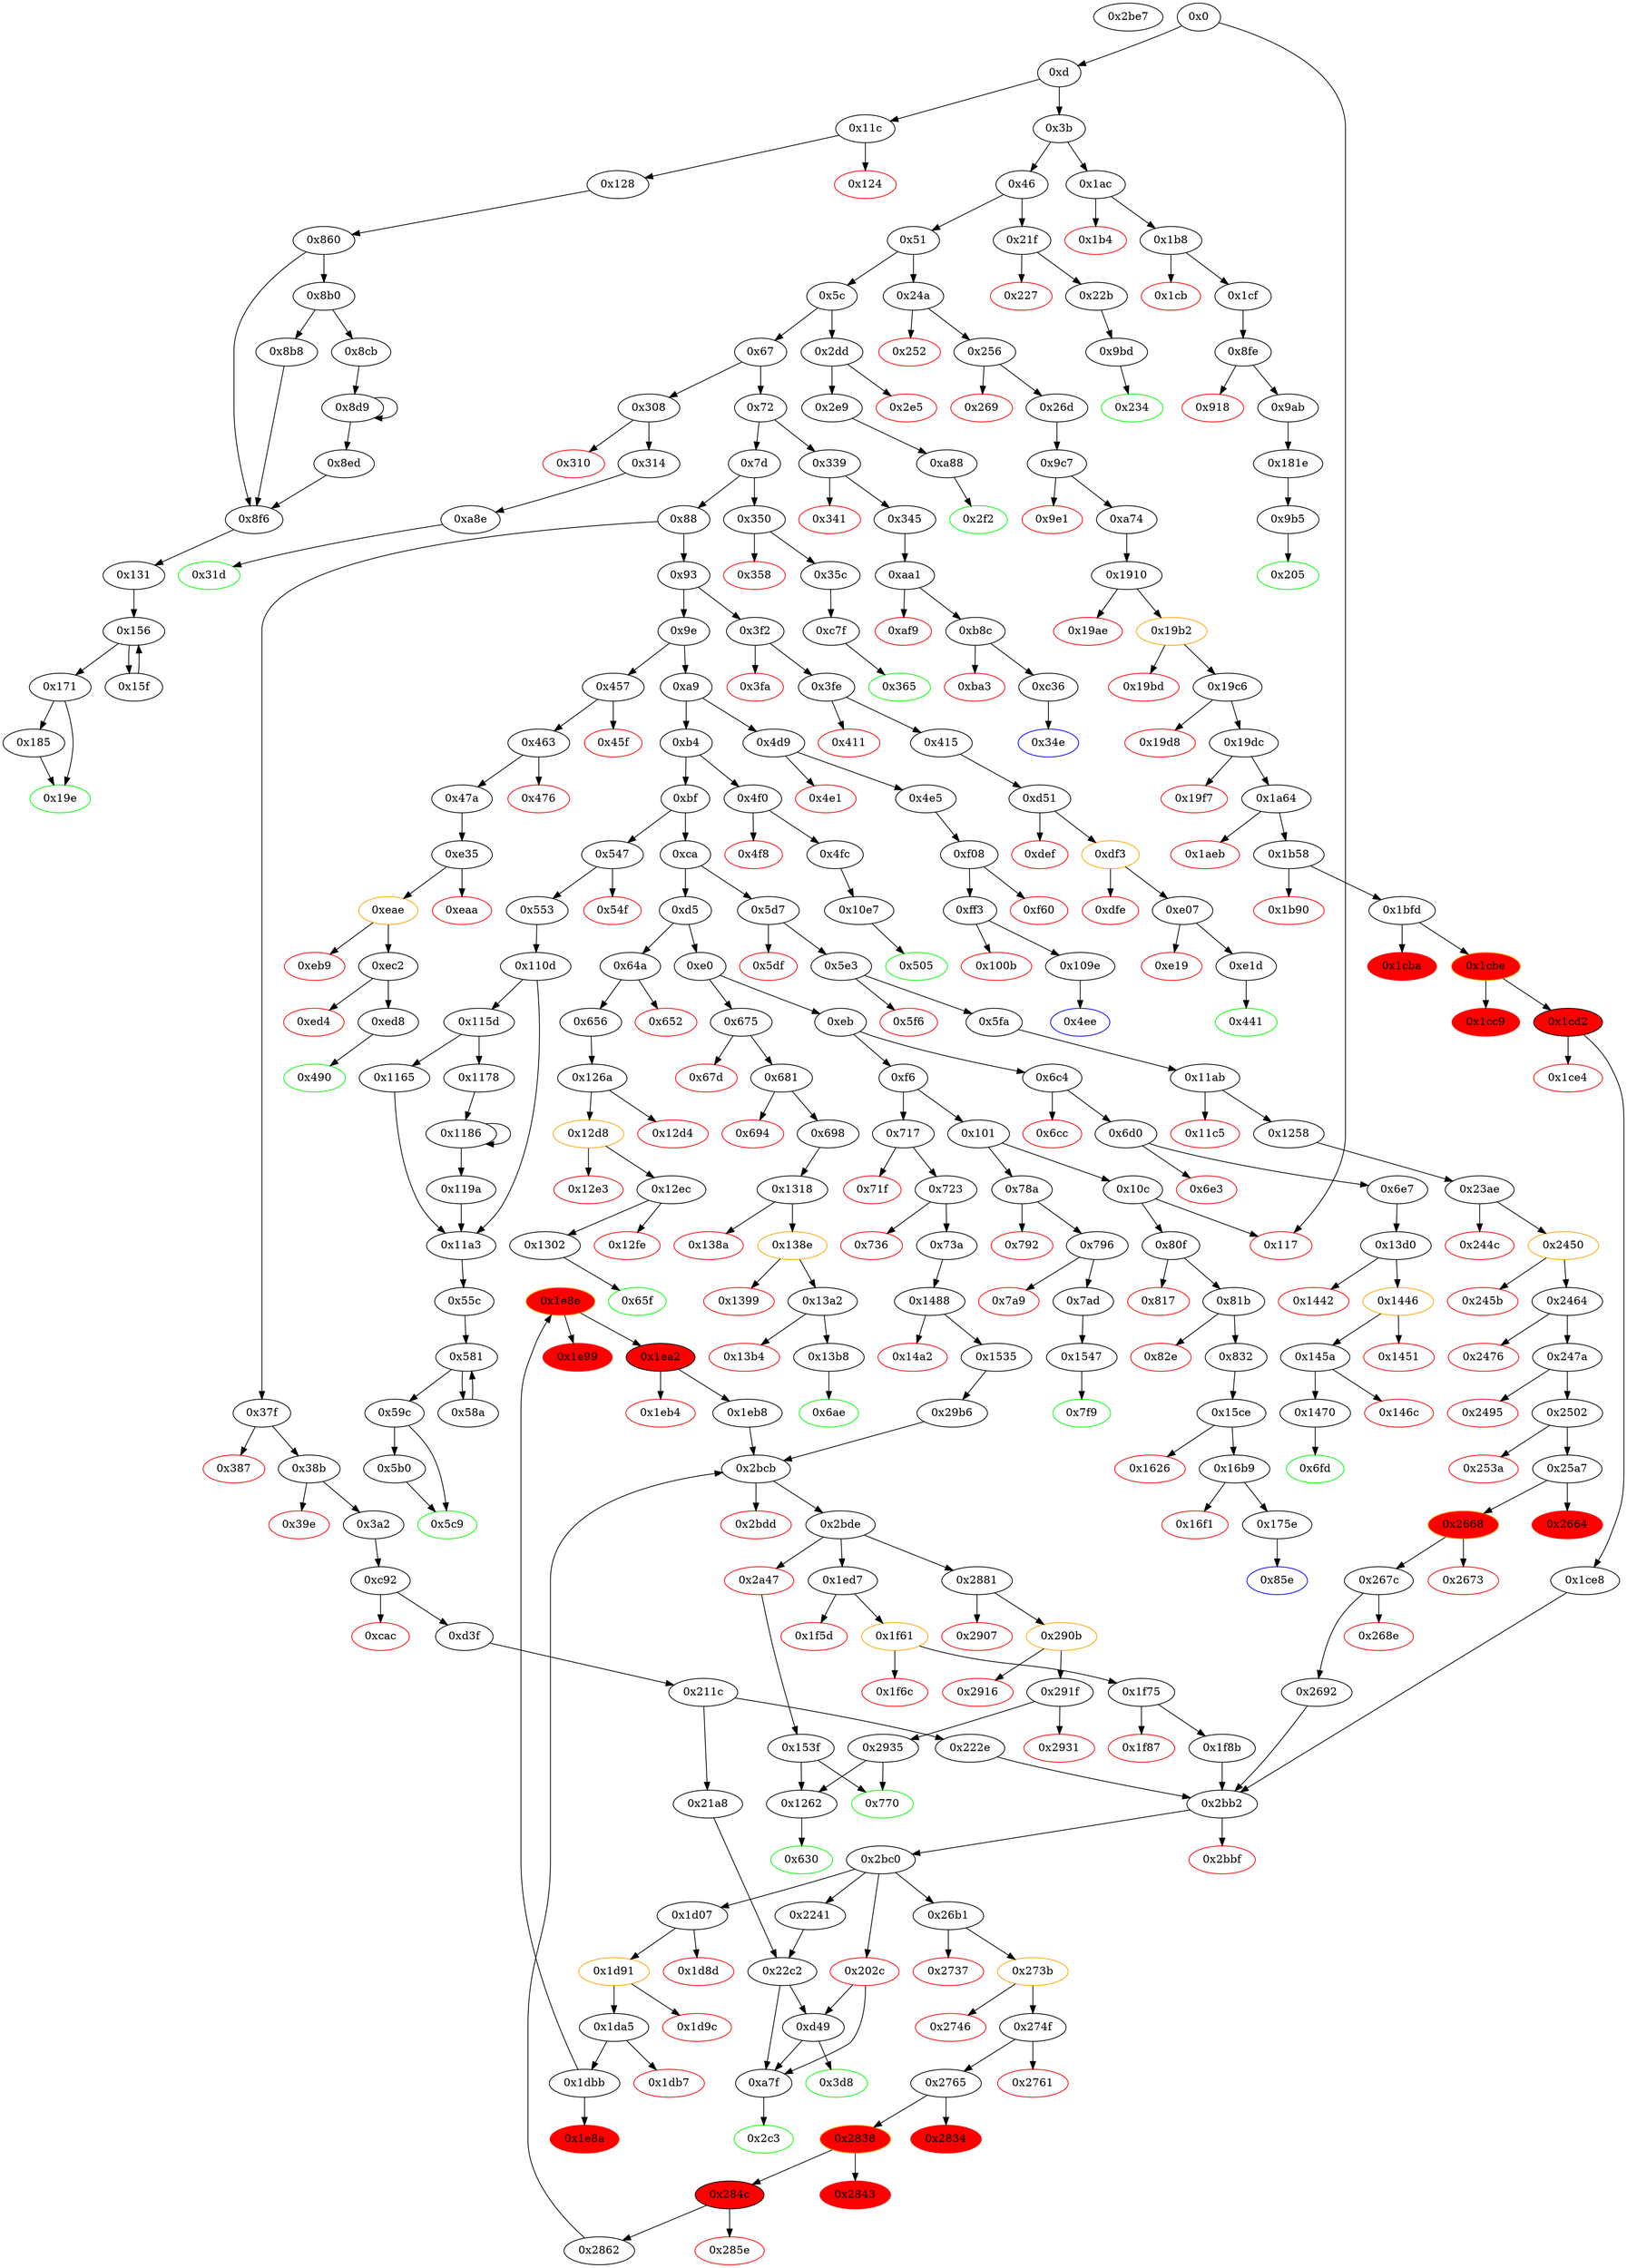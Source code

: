 digraph "" {
"0x2be7" [fillcolor=white, id="0x2be7", style=filled, tooltip="Block 0x2be7\n[0x2be7:0x2c24]\n---\nPredecessors: []\nSuccessors: []\n---\n0x2be7 INVALID\n0x2be8 LOG1\n0x2be9 PUSH6 0x627a7a723058\n0x2bf0 SHA3\n0x2bf1 PUSH8 0xa135b642a0658618\n0x2bfa MISSING 0x2c\n0x2bfb PUSH4 0x6df368b2\n0x2c00 MISSING 0x46\n0x2c01 EQ\n0x2c02 CALLER\n0x2c03 SWAP9\n0x2c04 MISSING 0xda\n0x2c05 STOP\n0x2c06 SWAP8\n0x2c07 MISSING 0xe8\n0x2c08 MISSING 0xe4\n0x2c09 DIFFICULTY\n0x2c0a MSTORE8\n0x2c0b MISSING 0xc9\n0x2c0c PUSH24 0x9bbcc1fe0029\n---\n0x2be7: INVALID \n0x2be8: LOG S0 S1 S2\n0x2be9: V2486 = 0x627a7a723058\n0x2bf0: V2487 = SHA3 0x627a7a723058 S3\n0x2bf1: V2488 = 0xa135b642a0658618\n0x2bfa: MISSING 0x2c\n0x2bfb: V2489 = 0x6df368b2\n0x2c00: MISSING 0x46\n0x2c01: V2490 = EQ S0 S1\n0x2c02: V2491 = CALLER\n0x2c04: MISSING 0xda\n0x2c05: STOP \n0x2c07: MISSING 0xe8\n0x2c08: MISSING 0xe4\n0x2c09: V2492 = DIFFICULTY\n0x2c0a: M8[V2492] = S0\n0x2c0b: MISSING 0xc9\n0x2c0c: V2493 = 0x9bbcc1fe0029\n---\nEntry stack: []\nStack pops: 0\nStack additions: [0xa135b642a0658618, V2487, 0x6df368b2, S9, V2490, S2, S3, S4, S5, S6, S7, S8, V2491, S8, S1, S2, S3, S4, S5, S6, S7, S0, 0x9bbcc1fe0029]\nExit stack: []\n\nDef sites:\n"];
"0x1e8e" [color=orange, fillcolor=red, id="0x1e8e", style=filled, tooltip="Block 0x1e8e\n[0x1e8e:0x1e98]\n---\nPredecessors: [0x1dbb]\nSuccessors: [0x1e99, 0x1ea2]\n---\n0x1e8e JUMPDEST\n0x1e8f POP\n0x1e90 GAS\n0x1e91 DELEGATECALL\n0x1e92 ISZERO\n0x1e93 DUP1\n0x1e94 ISZERO\n0x1e95 PUSH2 0x1ea2\n0x1e98 JUMPI\n---\n0x1e8e: JUMPDEST \n0x1e90: V1794 = GAS\n0x1e91: V1795 = DELEGATECALL V1794 0x35e670c1a2e5f8e167abe6648220068287bc3fd4 V1787 V1788 V1787 0x20\n0x1e92: V1796 = ISZERO V1795\n0x1e94: V1797 = ISZERO V1796\n0x1e95: V1798 = 0x1ea2\n0x1e98: JUMPI 0x1ea2 V1797\n---\nEntry stack: [V9, 0x2c3, S23, S22, S21, S20, S19, S18, S17, S16, {0x0, 0xa7f, 0xd49}, 0x35e670c1a2e5f8e167abe6648220068287bc3fd4, 0xab517b4f, 0x0, S11, 0x1ed7, S9, 0x35e670c1a2e5f8e167abe6648220068287bc3fd4, 0x4c5e1cae, V1784, 0x20, V1787, V1788, V1787, 0x35e670c1a2e5f8e167abe6648220068287bc3fd4, V1790]\nStack pops: 6\nStack additions: [V1796]\nExit stack: [V9, 0x2c3, S23, S22, S21, S20, S19, S18, S17, S16, {0x0, 0xa7f, 0xd49}, 0x35e670c1a2e5f8e167abe6648220068287bc3fd4, 0xab517b4f, 0x0, S11, 0x1ed7, S9, 0x35e670c1a2e5f8e167abe6648220068287bc3fd4, 0x4c5e1cae, V1784, V1796]\n\nDef sites:\nV9: {0xd.0x2f}\n0x2c3: {0x256.0x258}\nS23: {0xd.0x2f, 0x26d.0x289}\nS22: {0x5e3.0x5e5, 0x26d.0x2a9}\nS21: {0x5fa.0x616, 0xd.0x2f, 0x26d.0x2b3}\nS20: {0x5fa.0x620, 0xd.0x2f, 0x9c7.0x9c8, 0x256.0x258}\nS19: {0x38b.0x38d, 0x26d.0x289, 0xa74.0xa75, 0x11ab.0x11ac}\nS18: {0x1258.0x1259, 0x26d.0x2a9, 0x3a2.0x3be, 0x26d.0x289}\nS17: {0x5fa.0x616, 0x26d.0x2b3, 0x3a2.0x3c8, 0x26d.0x2a9}\nS16: {0x5fa.0x620, 0xc92.0xc93, 0x26d.0x2b3, 0x9c7.0x9c8}\n{0x0, 0xa7f, 0xd49}: {0x1910.0x1911, 0xa74.0xa75, 0xd3f.0xd40, 0x23ae.0x23af}\n0x35e670c1a2e5f8e167abe6648220068287bc3fd4: {0x1dbb.0x1dce}\n0xab517b4f: {0x1dbb.0x1de3}\n0x0: {0x1dbb.0x1de8}\nS11: {0x5fa.0x616, 0x26d.0x2b3, 0x3a2.0x3c8, 0x26d.0x2a9}\n0x1ed7: {0x1dbb.0x1deb}\nS9: {0x5fa.0x620, 0xc92.0xc93, 0x26d.0x2b3, 0x9c7.0x9c8}\n0x35e670c1a2e5f8e167abe6648220068287bc3fd4: {0x1dbb.0x1def}\n0x4c5e1cae: {0x1dbb.0x1e04}\nV1784: {0x1dbb.0x1e72}\n0x20: {0x1dbb.0x1e77}\nV1787: {0x1dbb.0x1e7b}\nV1788: {0x1dbb.0x1e7e}\nV1787: {0x1dbb.0x1e7b}\n0x35e670c1a2e5f8e167abe6648220068287bc3fd4: {0x1dbb.0x1def}\nV1790: {0x1dbb.0x1e83}\n"];
"0x5d7" [fillcolor=white, id="0x5d7", style=filled, tooltip="Block 0x5d7\n[0x5d7:0x5de]\n---\nPredecessors: [0xca]\nSuccessors: [0x5df, 0x5e3]\n---\n0x5d7 JUMPDEST\n0x5d8 CALLVALUE\n0x5d9 DUP1\n0x5da ISZERO\n0x5db PUSH2 0x5e3\n0x5de JUMPI\n---\n0x5d7: JUMPDEST \n0x5d8: V422 = CALLVALUE\n0x5da: V423 = ISZERO V422\n0x5db: V424 = 0x5e3\n0x5de: JUMPI 0x5e3 V423\n---\nEntry stack: [V9]\nStack pops: 0\nStack additions: [V422]\nExit stack: [V9, V422]\n\nDef sites:\nV9: {0xd.0x2f}\n"];
"0x1eb4" [color=red, fillcolor=white, id="0x1eb4", style=filled, tooltip="Block 0x1eb4\n[0x1eb4:0x1eb7]\n---\nPredecessors: [0x1ea2]\nSuccessors: []\n---\n0x1eb4 PUSH1 0x0\n0x1eb6 DUP1\n0x1eb7 REVERT\n---\n0x1eb4: V1810 = 0x0\n0x1eb7: REVERT 0x0 0x0\n---\nEntry stack: [V9, 0x2c3, S16, S15, S14, S13, S12, S11, S10, S9, {0x0, 0xa7f, 0xd49}, 0x35e670c1a2e5f8e167abe6648220068287bc3fd4, 0xab517b4f, 0x0, S4, 0x1ed7, S2, V1804, V1805]\nStack pops: 0\nStack additions: []\nExit stack: [V9, 0x2c3, S16, S15, S14, S13, S12, S11, S10, S9, {0x0, 0xa7f, 0xd49}, 0x35e670c1a2e5f8e167abe6648220068287bc3fd4, 0xab517b4f, 0x0, S4, 0x1ed7, S2, V1804, V1805]\n\nDef sites:\nV9: {0xd.0x2f}\n0x2c3: {0x256.0x258}\nS16: {0xd.0x2f, 0x26d.0x289}\nS15: {0x5e3.0x5e5, 0x26d.0x2a9}\nS14: {0x5fa.0x616, 0xd.0x2f, 0x26d.0x2b3}\nS13: {0x5fa.0x620, 0xd.0x2f, 0x9c7.0x9c8, 0x256.0x258}\nS12: {0x38b.0x38d, 0x26d.0x289, 0xa74.0xa75, 0x11ab.0x11ac}\nS11: {0x1258.0x1259, 0x26d.0x2a9, 0x3a2.0x3be, 0x26d.0x289}\nS10: {0x5fa.0x616, 0x26d.0x2b3, 0x3a2.0x3c8, 0x26d.0x2a9}\nS9: {0x5fa.0x620, 0xc92.0xc93, 0x26d.0x2b3, 0x9c7.0x9c8}\n{0x0, 0xa7f, 0xd49}: {0x1910.0x1911, 0xa74.0xa75, 0xd3f.0xd40, 0x23ae.0x23af}\n0x35e670c1a2e5f8e167abe6648220068287bc3fd4: {0x1dbb.0x1dce}\n0xab517b4f: {0x1dbb.0x1de3}\n0x0: {0x1dbb.0x1de8}\nS4: {0x5fa.0x616, 0x26d.0x2b3, 0x3a2.0x3c8, 0x26d.0x2a9}\n0x1ed7: {0x1dbb.0x1deb}\nS2: {0x5fa.0x620, 0xc92.0xc93, 0x26d.0x2b3, 0x9c7.0x9c8}\nV1804: {0x1ea2.0x1ea9}\nV1805: {0x1ea2.0x1eaa}\n"];
"0xb8c" [fillcolor=white, id="0xb8c", style=filled, tooltip="Block 0xb8c\n[0xb8c:0xba2]\n---\nPredecessors: [0xaa1]\nSuccessors: [0xba3, 0xc36]\n---\n0xb8c JUMPDEST\n0xb8d PUSH1 0x5\n0xb8f PUSH1 0x14\n0xb91 SWAP1\n0xb92 SLOAD\n0xb93 SWAP1\n0xb94 PUSH2 0x100\n0xb97 EXP\n0xb98 SWAP1\n0xb99 DIV\n0xb9a PUSH1 0xff\n0xb9c AND\n0xb9d ISZERO\n0xb9e ISZERO\n0xb9f PUSH2 0xc36\n0xba2 JUMPI\n---\n0xb8c: JUMPDEST \n0xb8d: V793 = 0x5\n0xb8f: V794 = 0x14\n0xb92: V795 = S[0x5]\n0xb94: V796 = 0x100\n0xb97: V797 = EXP 0x100 0x14\n0xb99: V798 = DIV V795 0x10000000000000000000000000000000000000000\n0xb9a: V799 = 0xff\n0xb9c: V800 = AND 0xff V798\n0xb9d: V801 = ISZERO V800\n0xb9e: V802 = ISZERO V801\n0xb9f: V803 = 0xc36\n0xba2: JUMPI 0xc36 V802\n---\nEntry stack: [V9, 0x34e]\nStack pops: 0\nStack additions: []\nExit stack: [V9, 0x34e]\n\nDef sites:\nV9: {0xd.0x2f}\n0x34e: {0x345.0x347}\n"];
"0x1399" [color=red, fillcolor=white, id="0x1399", style=filled, tooltip="Block 0x1399\n[0x1399:0x13a1]\n---\nPredecessors: [0x138e]\nSuccessors: []\n---\n0x1399 RETURNDATASIZE\n0x139a PUSH1 0x0\n0x139c DUP1\n0x139d RETURNDATACOPY\n0x139e RETURNDATASIZE\n0x139f PUSH1 0x0\n0x13a1 REVERT\n---\n0x1399: V1256 = RETURNDATASIZE\n0x139a: V1257 = 0x0\n0x139d: RETURNDATACOPY 0x0 0x0 V1256\n0x139e: V1258 = RETURNDATASIZE\n0x139f: V1259 = 0x0\n0x13a1: REVERT 0x0 V1258\n---\nEntry stack: [V9, 0x6ae, V483, 0x0, 0x35e670c1a2e5f8e167abe6648220068287bc3fd4, 0x88d04437, V1241, V1253]\nStack pops: 0\nStack additions: []\nExit stack: [V9, 0x6ae, V483, 0x0, 0x35e670c1a2e5f8e167abe6648220068287bc3fd4, 0x88d04437, V1241, V1253]\n\nDef sites:\nV9: {0xd.0x2f}\n0x6ae: {0x681.0x683}\nV483: {0x698.0x69e}\n0x0: {0x1318.0x1319}\n0x35e670c1a2e5f8e167abe6648220068287bc3fd4: {0x1318.0x131b}\n0x88d04437: {0x1318.0x1330}\nV1241: {0x1318.0x1372}\nV1253: {0x138e.0x1392}\n"];
"0x12d8" [color=orange, fillcolor=white, id="0x12d8", style=filled, tooltip="Block 0x12d8\n[0x12d8:0x12e2]\n---\nPredecessors: [0x126a]\nSuccessors: [0x12e3, 0x12ec]\n---\n0x12d8 JUMPDEST\n0x12d9 POP\n0x12da GAS\n0x12db DELEGATECALL\n0x12dc ISZERO\n0x12dd DUP1\n0x12de ISZERO\n0x12df PUSH2 0x12ec\n0x12e2 JUMPI\n---\n0x12d8: JUMPDEST \n0x12da: V1205 = GAS\n0x12db: V1206 = DELEGATECALL V1205 0x35e670c1a2e5f8e167abe6648220068287bc3fd4 V1198 V1199 V1198 0x20\n0x12dc: V1207 = ISZERO V1206\n0x12de: V1208 = ISZERO V1207\n0x12df: V1209 = 0x12ec\n0x12e2: JUMPI 0x12ec V1208\n---\nEntry stack: [V9, 0x65f, 0x0, 0x35e670c1a2e5f8e167abe6648220068287bc3fd4, 0xa21ab716, V1195, 0x20, V1198, V1199, V1198, 0x35e670c1a2e5f8e167abe6648220068287bc3fd4, V1201]\nStack pops: 6\nStack additions: [V1207]\nExit stack: [V9, 0x65f, 0x0, 0x35e670c1a2e5f8e167abe6648220068287bc3fd4, 0xa21ab716, V1195, V1207]\n\nDef sites:\nV9: {0xd.0x2f}\n0x65f: {0x656.0x658}\n0x0: {0x126a.0x126b}\n0x35e670c1a2e5f8e167abe6648220068287bc3fd4: {0x126a.0x126d}\n0xa21ab716: {0x126a.0x1282}\nV1195: {0x126a.0x12bd}\n0x20: {0x126a.0x12c1}\nV1198: {0x126a.0x12c5}\nV1199: {0x126a.0x12c8}\nV1198: {0x126a.0x12c5}\n0x35e670c1a2e5f8e167abe6648220068287bc3fd4: {0x126a.0x126d}\nV1201: {0x126a.0x12cd}\n"];
"0x736" [color=red, fillcolor=white, id="0x736", style=filled, tooltip="Block 0x736\n[0x736:0x739]\n---\nPredecessors: [0x723]\nSuccessors: []\n---\n0x736 PUSH1 0x0\n0x738 DUP1\n0x739 REVERT\n---\n0x736: V535 = 0x0\n0x739: REVERT 0x0 0x0\n---\nEntry stack: [V9, 0x770, 0x4, V530]\nStack pops: 0\nStack additions: []\nExit stack: [V9, 0x770, 0x4, V530]\n\nDef sites:\nV9: {0xd.0x2f}\n0x770: {0x723.0x725}\n0x4: {0x723.0x728}\nV530: {0x723.0x72c}\n"];
"0x2e5" [color=red, fillcolor=white, id="0x2e5", style=filled, tooltip="Block 0x2e5\n[0x2e5:0x2e8]\n---\nPredecessors: [0x2dd]\nSuccessors: []\n---\n0x2e5 PUSH1 0x0\n0x2e7 DUP1\n0x2e8 REVERT\n---\n0x2e5: V210 = 0x0\n0x2e8: REVERT 0x0 0x0\n---\nEntry stack: [V9, V207]\nStack pops: 0\nStack additions: []\nExit stack: [V9, V207]\n\nDef sites:\nV9: {0xd.0x2f}\nV207: {0x2dd.0x2de}\n"];
"0x792" [color=red, fillcolor=white, id="0x792", style=filled, tooltip="Block 0x792\n[0x792:0x795]\n---\nPredecessors: [0x78a]\nSuccessors: []\n---\n0x792 PUSH1 0x0\n0x794 DUP1\n0x795 REVERT\n---\n0x792: V560 = 0x0\n0x795: REVERT 0x0 0x0\n---\nEntry stack: [V9, V557]\nStack pops: 0\nStack additions: []\nExit stack: [V9, V557]\n\nDef sites:\nV9: {0xd.0x2f}\nV557: {0x78a.0x78b}\n"];
"0x339" [fillcolor=white, id="0x339", style=filled, tooltip="Block 0x339\n[0x339:0x340]\n---\nPredecessors: [0x72]\nSuccessors: [0x341, 0x345]\n---\n0x339 JUMPDEST\n0x33a CALLVALUE\n0x33b DUP1\n0x33c ISZERO\n0x33d PUSH2 0x345\n0x340 JUMPI\n---\n0x339: JUMPDEST \n0x33a: V237 = CALLVALUE\n0x33c: V238 = ISZERO V237\n0x33d: V239 = 0x345\n0x340: JUMPI 0x345 V238\n---\nEntry stack: [V9]\nStack pops: 0\nStack additions: [V237]\nExit stack: [V9, V237]\n\nDef sites:\nV9: {0xd.0x2f}\n"];
"0x2834" [color=red, fillcolor=red, id="0x2834", style=filled, tooltip="Block 0x2834\n[0x2834:0x2837]\n---\nPredecessors: [0x2765]\nSuccessors: []\n---\n0x2834 PUSH1 0x0\n0x2836 DUP1\n0x2837 REVERT\n---\n0x2834: V2292 = 0x0\n0x2837: REVERT 0x0 0x0\n---\nEntry stack: [V9, 0x2c3, S23, S22, S21, S20, S19, S18, S17, S16, {0x0, 0xa7f, 0xd49}, 0x35e670c1a2e5f8e167abe6648220068287bc3fd4, 0xab517b4f, 0x0, S11, 0x2881, S9, 0x35e670c1a2e5f8e167abe6648220068287bc3fd4, 0x4c5e1cae, V2283, 0x20, V2286, V2287, V2286, 0x35e670c1a2e5f8e167abe6648220068287bc3fd4, V2289]\nStack pops: 0\nStack additions: []\nExit stack: [V9, 0x2c3, S23, S22, S21, S20, S19, S18, S17, S16, {0x0, 0xa7f, 0xd49}, 0x35e670c1a2e5f8e167abe6648220068287bc3fd4, 0xab517b4f, 0x0, S11, 0x2881, S9, 0x35e670c1a2e5f8e167abe6648220068287bc3fd4, 0x4c5e1cae, V2283, 0x20, V2286, V2287, V2286, 0x35e670c1a2e5f8e167abe6648220068287bc3fd4, V2289]\n\nDef sites:\nV9: {0xd.0x2f}\n0x2c3: {0x256.0x258}\nS23: {0xd.0x2f, 0x26d.0x289}\nS22: {0x5e3.0x5e5, 0x26d.0x2a9}\nS21: {0x5fa.0x616, 0xd.0x2f, 0x26d.0x2b3}\nS20: {0x5fa.0x620, 0xd.0x2f, 0x9c7.0x9c8, 0x256.0x258}\nS19: {0x38b.0x38d, 0x26d.0x289, 0xa74.0xa75, 0x11ab.0x11ac}\nS18: {0x1258.0x1259, 0x26d.0x2a9, 0x3a2.0x3be, 0x26d.0x289}\nS17: {0x5fa.0x616, 0x26d.0x2b3, 0x3a2.0x3c8, 0x26d.0x2a9}\nS16: {0x5fa.0x620, 0xc92.0xc93, 0x26d.0x2b3, 0x9c7.0x9c8}\n{0x0, 0xa7f, 0xd49}: {0x1910.0x1911, 0xa74.0xa75, 0xd3f.0xd40, 0x23ae.0x23af}\n0x35e670c1a2e5f8e167abe6648220068287bc3fd4: {0x2765.0x2778}\n0xab517b4f: {0x2765.0x278d}\n0x0: {0x2765.0x2792}\nS11: {0x5fa.0x616, 0x26d.0x2b3, 0x3a2.0x3c8, 0x26d.0x2a9}\n0x2881: {0x2765.0x2795}\nS9: {0x5fa.0x620, 0xc92.0xc93, 0x26d.0x2b3, 0x9c7.0x9c8}\n0x35e670c1a2e5f8e167abe6648220068287bc3fd4: {0x2765.0x2799}\n0x4c5e1cae: {0x2765.0x27ae}\nV2283: {0x2765.0x281c}\n0x20: {0x2765.0x2821}\nV2286: {0x2765.0x2825}\nV2287: {0x2765.0x2828}\nV2286: {0x2765.0x2825}\n0x35e670c1a2e5f8e167abe6648220068287bc3fd4: {0x2765.0x2799}\nV2289: {0x2765.0x282d}\n"];
"0x2a47" [color=red, fillcolor=white, id="0x2a47", style=filled, tooltip="Block 0x2a47\n[0x2a47:0x2bb1]\n---\nPredecessors: [0x2bde]\nSuccessors: [0x153f]\n---\n0x2a47 JUMPDEST\n0x2a48 PUSH1 0x4\n0x2a4a PUSH1 0x0\n0x2a4c CALLER\n0x2a4d PUSH20 0xffffffffffffffffffffffffffffffffffffffff\n0x2a62 AND\n0x2a63 PUSH20 0xffffffffffffffffffffffffffffffffffffffff\n0x2a78 AND\n0x2a79 DUP2\n0x2a7a MSTORE\n0x2a7b PUSH1 0x20\n0x2a7d ADD\n0x2a7e SWAP1\n0x2a7f DUP2\n0x2a80 MSTORE\n0x2a81 PUSH1 0x20\n0x2a83 ADD\n0x2a84 PUSH1 0x0\n0x2a86 SHA3\n0x2a87 PUSH1 0x0\n0x2a89 DUP6\n0x2a8a PUSH20 0xffffffffffffffffffffffffffffffffffffffff\n0x2a9f AND\n0x2aa0 PUSH20 0xffffffffffffffffffffffffffffffffffffffff\n0x2ab5 AND\n0x2ab6 DUP2\n0x2ab7 MSTORE\n0x2ab8 PUSH1 0x20\n0x2aba ADD\n0x2abb SWAP1\n0x2abc DUP2\n0x2abd MSTORE\n0x2abe PUSH1 0x20\n0x2ac0 ADD\n0x2ac1 PUSH1 0x0\n0x2ac3 SHA3\n0x2ac4 DUP2\n0x2ac5 SWAP1\n0x2ac6 SSTORE\n0x2ac7 POP\n0x2ac8 DUP3\n0x2ac9 PUSH20 0xffffffffffffffffffffffffffffffffffffffff\n0x2ade AND\n0x2adf CALLER\n0x2ae0 PUSH20 0xffffffffffffffffffffffffffffffffffffffff\n0x2af5 AND\n0x2af6 PUSH32 0x8c5be1e5ebec7d5bd14f71427d1e84f3dd0314c0f7b2291e5b200ac8c7c3b925\n0x2b17 PUSH1 0x4\n0x2b19 PUSH1 0x0\n0x2b1b CALLER\n0x2b1c PUSH20 0xffffffffffffffffffffffffffffffffffffffff\n0x2b31 AND\n0x2b32 PUSH20 0xffffffffffffffffffffffffffffffffffffffff\n0x2b47 AND\n0x2b48 DUP2\n0x2b49 MSTORE\n0x2b4a PUSH1 0x20\n0x2b4c ADD\n0x2b4d SWAP1\n0x2b4e DUP2\n0x2b4f MSTORE\n0x2b50 PUSH1 0x20\n0x2b52 ADD\n0x2b53 PUSH1 0x0\n0x2b55 SHA3\n0x2b56 PUSH1 0x0\n0x2b58 DUP8\n0x2b59 PUSH20 0xffffffffffffffffffffffffffffffffffffffff\n0x2b6e AND\n0x2b6f PUSH20 0xffffffffffffffffffffffffffffffffffffffff\n0x2b84 AND\n0x2b85 DUP2\n0x2b86 MSTORE\n0x2b87 PUSH1 0x20\n0x2b89 ADD\n0x2b8a SWAP1\n0x2b8b DUP2\n0x2b8c MSTORE\n0x2b8d PUSH1 0x20\n0x2b8f ADD\n0x2b90 PUSH1 0x0\n0x2b92 SHA3\n0x2b93 SLOAD\n0x2b94 PUSH1 0x40\n0x2b96 MLOAD\n0x2b97 DUP1\n0x2b98 DUP3\n0x2b99 DUP2\n0x2b9a MSTORE\n0x2b9b PUSH1 0x20\n0x2b9d ADD\n0x2b9e SWAP2\n0x2b9f POP\n0x2ba0 POP\n0x2ba1 PUSH1 0x40\n0x2ba3 MLOAD\n0x2ba4 DUP1\n0x2ba5 SWAP2\n0x2ba6 SUB\n0x2ba7 SWAP1\n0x2ba8 LOG3\n0x2ba9 PUSH1 0x1\n0x2bab SWAP1\n0x2bac POP\n0x2bad SWAP3\n0x2bae SWAP2\n0x2baf POP\n0x2bb0 POP\n0x2bb1 JUMP\n---\n0x2a47: JUMPDEST \n0x2a48: V2409 = 0x4\n0x2a4a: V2410 = 0x0\n0x2a4c: V2411 = CALLER\n0x2a4d: V2412 = 0xffffffffffffffffffffffffffffffffffffffff\n0x2a62: V2413 = AND 0xffffffffffffffffffffffffffffffffffffffff V2411\n0x2a63: V2414 = 0xffffffffffffffffffffffffffffffffffffffff\n0x2a78: V2415 = AND 0xffffffffffffffffffffffffffffffffffffffff V2413\n0x2a7a: M[0x0] = V2415\n0x2a7b: V2416 = 0x20\n0x2a7d: V2417 = ADD 0x20 0x0\n0x2a80: M[0x20] = 0x4\n0x2a81: V2418 = 0x20\n0x2a83: V2419 = ADD 0x20 0x20\n0x2a84: V2420 = 0x0\n0x2a86: V2421 = SHA3 0x0 0x40\n0x2a87: V2422 = 0x0\n0x2a8a: V2423 = 0xffffffffffffffffffffffffffffffffffffffff\n0x2a9f: V2424 = AND 0xffffffffffffffffffffffffffffffffffffffff S3\n0x2aa0: V2425 = 0xffffffffffffffffffffffffffffffffffffffff\n0x2ab5: V2426 = AND 0xffffffffffffffffffffffffffffffffffffffff V2424\n0x2ab7: M[0x0] = V2426\n0x2ab8: V2427 = 0x20\n0x2aba: V2428 = ADD 0x20 0x0\n0x2abd: M[0x20] = V2421\n0x2abe: V2429 = 0x20\n0x2ac0: V2430 = ADD 0x20 0x20\n0x2ac1: V2431 = 0x0\n0x2ac3: V2432 = SHA3 0x0 0x40\n0x2ac6: S[V2432] = S0\n0x2ac9: V2433 = 0xffffffffffffffffffffffffffffffffffffffff\n0x2ade: V2434 = AND 0xffffffffffffffffffffffffffffffffffffffff S3\n0x2adf: V2435 = CALLER\n0x2ae0: V2436 = 0xffffffffffffffffffffffffffffffffffffffff\n0x2af5: V2437 = AND 0xffffffffffffffffffffffffffffffffffffffff V2435\n0x2af6: V2438 = 0x8c5be1e5ebec7d5bd14f71427d1e84f3dd0314c0f7b2291e5b200ac8c7c3b925\n0x2b17: V2439 = 0x4\n0x2b19: V2440 = 0x0\n0x2b1b: V2441 = CALLER\n0x2b1c: V2442 = 0xffffffffffffffffffffffffffffffffffffffff\n0x2b31: V2443 = AND 0xffffffffffffffffffffffffffffffffffffffff V2441\n0x2b32: V2444 = 0xffffffffffffffffffffffffffffffffffffffff\n0x2b47: V2445 = AND 0xffffffffffffffffffffffffffffffffffffffff V2443\n0x2b49: M[0x0] = V2445\n0x2b4a: V2446 = 0x20\n0x2b4c: V2447 = ADD 0x20 0x0\n0x2b4f: M[0x20] = 0x4\n0x2b50: V2448 = 0x20\n0x2b52: V2449 = ADD 0x20 0x20\n0x2b53: V2450 = 0x0\n0x2b55: V2451 = SHA3 0x0 0x40\n0x2b56: V2452 = 0x0\n0x2b59: V2453 = 0xffffffffffffffffffffffffffffffffffffffff\n0x2b6e: V2454 = AND 0xffffffffffffffffffffffffffffffffffffffff S3\n0x2b6f: V2455 = 0xffffffffffffffffffffffffffffffffffffffff\n0x2b84: V2456 = AND 0xffffffffffffffffffffffffffffffffffffffff V2454\n0x2b86: M[0x0] = V2456\n0x2b87: V2457 = 0x20\n0x2b89: V2458 = ADD 0x20 0x0\n0x2b8c: M[0x20] = V2451\n0x2b8d: V2459 = 0x20\n0x2b8f: V2460 = ADD 0x20 0x20\n0x2b90: V2461 = 0x0\n0x2b92: V2462 = SHA3 0x0 0x40\n0x2b93: V2463 = S[V2462]\n0x2b94: V2464 = 0x40\n0x2b96: V2465 = M[0x40]\n0x2b9a: M[V2465] = V2463\n0x2b9b: V2466 = 0x20\n0x2b9d: V2467 = ADD 0x20 V2465\n0x2ba1: V2468 = 0x40\n0x2ba3: V2469 = M[0x40]\n0x2ba6: V2470 = SUB V2467 V2469\n0x2ba8: LOG V2469 V2470 0x8c5be1e5ebec7d5bd14f71427d1e84f3dd0314c0f7b2291e5b200ac8c7c3b925 V2437 V2434\n0x2ba9: V2471 = 0x1\n0x2bb1: THROW \n---\nEntry stack: [V9, 0x2c3, S13, S12, S11, S10, S9, S8, S7, S6, 0x0, {0x153f, 0x35e670c1a2e5f8e167abe6648220068287bc3fd4}, S3, S2, S1, S0]\nStack pops: 5\nStack additions: [0x1]\nExit stack: [V9, 0x2c3, S13, S12, S11, S10, S9, S8, S7, S6, 0x0, 0x1]\n\nDef sites:\nV9: {0xd.0x2f}\n0x2c3: {0x256.0x258}\nS13: {0xd.0x2f, 0x26d.0x289}\nS12: {0x5e3.0x5e5, 0x26d.0x2a9}\nS11: {0x5fa.0x616, 0x26d.0x2b3}\nS10: {0x5fa.0x620, 0x9c7.0x9c8}\nS9: {0x11ab.0x11ac, 0xd.0x2f, 0xa74.0xa75}\nS8: {0x1258.0x1259, 0x723.0x725, 0x26d.0x289}\nS7: {0x5fa.0x616, 0x26d.0x2a9, 0x73a.0x756}\nS6: {0x5fa.0x620, 0x26d.0x2b3, 0x73a.0x760}\n0x0: {0x1488.0x1489, 0x1910.0x1911, 0x23ae.0x23af}\n{0x153f, 0x35e670c1a2e5f8e167abe6648220068287bc3fd4}: {0x1535.0x1536, 0x1dbb.0x1dce, 0x2765.0x2778}\nS3: {0x1dbb.0x1de3, 0x73a.0x756, 0x2765.0x278d}\nS2: {0x1dbb.0x1de8, 0x73a.0x760, 0x2765.0x2792}\nS1: {0x5fa.0x616, 0x26d.0x2a9, 0x29b6.0x29b7}\nS0: {0x2bcb_0x29b6.0x2bd0, 0x2bcb_0x1eb8.0x2bd0, 0x2bcb_0x2862.0x2bd0}\n"];
"0x1e8a" [color=red, fillcolor=red, id="0x1e8a", style=filled, tooltip="Block 0x1e8a\n[0x1e8a:0x1e8d]\n---\nPredecessors: [0x1dbb]\nSuccessors: []\n---\n0x1e8a PUSH1 0x0\n0x1e8c DUP1\n0x1e8d REVERT\n---\n0x1e8a: V1793 = 0x0\n0x1e8d: REVERT 0x0 0x0\n---\nEntry stack: [V9, 0x2c3, S23, S22, S21, S20, S19, S18, S17, S16, {0x0, 0xa7f, 0xd49}, 0x35e670c1a2e5f8e167abe6648220068287bc3fd4, 0xab517b4f, 0x0, S11, 0x1ed7, S9, 0x35e670c1a2e5f8e167abe6648220068287bc3fd4, 0x4c5e1cae, V1784, 0x20, V1787, V1788, V1787, 0x35e670c1a2e5f8e167abe6648220068287bc3fd4, V1790]\nStack pops: 0\nStack additions: []\nExit stack: [V9, 0x2c3, S23, S22, S21, S20, S19, S18, S17, S16, {0x0, 0xa7f, 0xd49}, 0x35e670c1a2e5f8e167abe6648220068287bc3fd4, 0xab517b4f, 0x0, S11, 0x1ed7, S9, 0x35e670c1a2e5f8e167abe6648220068287bc3fd4, 0x4c5e1cae, V1784, 0x20, V1787, V1788, V1787, 0x35e670c1a2e5f8e167abe6648220068287bc3fd4, V1790]\n\nDef sites:\nV9: {0xd.0x2f}\n0x2c3: {0x256.0x258}\nS23: {0xd.0x2f, 0x26d.0x289}\nS22: {0x5e3.0x5e5, 0x26d.0x2a9}\nS21: {0x5fa.0x616, 0xd.0x2f, 0x26d.0x2b3}\nS20: {0x5fa.0x620, 0xd.0x2f, 0x9c7.0x9c8, 0x256.0x258}\nS19: {0x38b.0x38d, 0x26d.0x289, 0xa74.0xa75, 0x11ab.0x11ac}\nS18: {0x1258.0x1259, 0x26d.0x2a9, 0x3a2.0x3be, 0x26d.0x289}\nS17: {0x5fa.0x616, 0x26d.0x2b3, 0x3a2.0x3c8, 0x26d.0x2a9}\nS16: {0x5fa.0x620, 0xc92.0xc93, 0x26d.0x2b3, 0x9c7.0x9c8}\n{0x0, 0xa7f, 0xd49}: {0x1910.0x1911, 0xa74.0xa75, 0xd3f.0xd40, 0x23ae.0x23af}\n0x35e670c1a2e5f8e167abe6648220068287bc3fd4: {0x1dbb.0x1dce}\n0xab517b4f: {0x1dbb.0x1de3}\n0x0: {0x1dbb.0x1de8}\nS11: {0x5fa.0x616, 0x26d.0x2b3, 0x3a2.0x3c8, 0x26d.0x2a9}\n0x1ed7: {0x1dbb.0x1deb}\nS9: {0x5fa.0x620, 0xc92.0xc93, 0x26d.0x2b3, 0x9c7.0x9c8}\n0x35e670c1a2e5f8e167abe6648220068287bc3fd4: {0x1dbb.0x1def}\n0x4c5e1cae: {0x1dbb.0x1e04}\nV1784: {0x1dbb.0x1e72}\n0x20: {0x1dbb.0x1e77}\nV1787: {0x1dbb.0x1e7b}\nV1788: {0x1dbb.0x1e7e}\nV1787: {0x1dbb.0x1e7b}\n0x35e670c1a2e5f8e167abe6648220068287bc3fd4: {0x1dbb.0x1def}\nV1790: {0x1dbb.0x1e83}\n"];
"0x35c" [fillcolor=white, id="0x35c", style=filled, tooltip="Block 0x35c\n[0x35c:0x364]\n---\nPredecessors: [0x350]\nSuccessors: [0xc7f]\n---\n0x35c JUMPDEST\n0x35d POP\n0x35e PUSH2 0x365\n0x361 PUSH2 0xc7f\n0x364 JUMP\n---\n0x35c: JUMPDEST \n0x35e: V247 = 0x365\n0x361: V248 = 0xc7f\n0x364: JUMP 0xc7f\n---\nEntry stack: [V9, V243]\nStack pops: 1\nStack additions: [0x365]\nExit stack: [V9, 0x365]\n\nDef sites:\nV9: {0xd.0x2f}\nV243: {0x350.0x351}\n"];
"0x119a" [fillcolor=white, id="0x119a", style=filled, tooltip="Block 0x119a\n[0x119a:0x11a2]\n---\nPredecessors: [0x1186]\nSuccessors: [0x11a3]\n---\n0x119a DUP3\n0x119b SWAP1\n0x119c SUB\n0x119d PUSH1 0x1f\n0x119f AND\n0x11a0 DUP3\n0x11a1 ADD\n0x11a2 SWAP2\n---\n0x119c: V1143 = SUB V1140 V1131\n0x119d: V1144 = 0x1f\n0x119f: V1145 = AND 0x1f V1143\n0x11a1: V1146 = ADD V1131 V1145\n---\nEntry stack: [V9, 0x55c, V1103, 0x7, V1094, V1131, V1138, V1140]\nStack pops: 3\nStack additions: [V1146, S1, S2]\nExit stack: [V9, 0x55c, V1103, 0x7, V1094, V1146, V1138, V1131]\n\nDef sites:\nV9: {0xd.0x2f}\n0x55c: {0x553.0x555}\nV1103: {0x110d.0x1132}\n0x7: {0x110d.0x110e}\nV1094: {0x110d.0x1122}\nV1131: {0x1178.0x117a}\nV1138: {0x1186.0x118e}\nV1140: {0x1186.0x1192}\n"];
"0x6c4" [fillcolor=white, id="0x6c4", style=filled, tooltip="Block 0x6c4\n[0x6c4:0x6cb]\n---\nPredecessors: [0xeb]\nSuccessors: [0x6cc, 0x6d0]\n---\n0x6c4 JUMPDEST\n0x6c5 CALLVALUE\n0x6c6 DUP1\n0x6c7 ISZERO\n0x6c8 PUSH2 0x6d0\n0x6cb JUMPI\n---\n0x6c4: JUMPDEST \n0x6c5: V494 = CALLVALUE\n0x6c7: V495 = ISZERO V494\n0x6c8: V496 = 0x6d0\n0x6cb: JUMPI 0x6d0 V495\n---\nEntry stack: [V9]\nStack pops: 0\nStack additions: [V494]\nExit stack: [V9, V494]\n\nDef sites:\nV9: {0xd.0x2f}\n"];
"0x25a7" [fillcolor=white, id="0x25a7", style=filled, tooltip="Block 0x25a7\n[0x25a7:0x2663]\n---\nPredecessors: [0x2502]\nSuccessors: [0x2664, 0x2668]\n---\n0x25a7 JUMPDEST\n0x25a8 PUSH20 0x35e670c1a2e5f8e167abe6648220068287bc3fd4\n0x25bd PUSH4 0xab517b4f\n0x25c2 PUSH1 0x0\n0x25c4 CALLER\n0x25c5 PUSH2 0x26b1\n0x25c8 DUP7\n0x25c9 PUSH20 0x35e670c1a2e5f8e167abe6648220068287bc3fd4\n0x25de PUSH4 0x4c5e1cae\n0x25e3 PUSH1 0x0\n0x25e5 CALLER\n0x25e6 PUSH1 0x40\n0x25e8 MLOAD\n0x25e9 DUP4\n0x25ea PUSH4 0xffffffff\n0x25ef AND\n0x25f0 PUSH29 0x100000000000000000000000000000000000000000000000000000000\n0x260e MUL\n0x260f DUP2\n0x2610 MSTORE\n0x2611 PUSH1 0x4\n0x2613 ADD\n0x2614 DUP1\n0x2615 DUP4\n0x2616 DUP2\n0x2617 MSTORE\n0x2618 PUSH1 0x20\n0x261a ADD\n0x261b DUP3\n0x261c PUSH20 0xffffffffffffffffffffffffffffffffffffffff\n0x2631 AND\n0x2632 PUSH20 0xffffffffffffffffffffffffffffffffffffffff\n0x2647 AND\n0x2648 DUP2\n0x2649 MSTORE\n0x264a PUSH1 0x20\n0x264c ADD\n0x264d SWAP3\n0x264e POP\n0x264f POP\n0x2650 POP\n0x2651 PUSH1 0x20\n0x2653 PUSH1 0x40\n0x2655 MLOAD\n0x2656 DUP1\n0x2657 DUP4\n0x2658 SUB\n0x2659 DUP2\n0x265a DUP7\n0x265b DUP1\n0x265c EXTCODESIZE\n0x265d ISZERO\n0x265e DUP1\n0x265f ISZERO\n0x2660 PUSH2 0x2668\n0x2663 JUMPI\n---\n0x25a7: JUMPDEST \n0x25a8: V2155 = 0x35e670c1a2e5f8e167abe6648220068287bc3fd4\n0x25bd: V2156 = 0xab517b4f\n0x25c2: V2157 = 0x0\n0x25c4: V2158 = CALLER\n0x25c5: V2159 = 0x26b1\n0x25c9: V2160 = 0x35e670c1a2e5f8e167abe6648220068287bc3fd4\n0x25de: V2161 = 0x4c5e1cae\n0x25e3: V2162 = 0x0\n0x25e5: V2163 = CALLER\n0x25e6: V2164 = 0x40\n0x25e8: V2165 = M[0x40]\n0x25ea: V2166 = 0xffffffff\n0x25ef: V2167 = AND 0xffffffff 0x4c5e1cae\n0x25f0: V2168 = 0x100000000000000000000000000000000000000000000000000000000\n0x260e: V2169 = MUL 0x100000000000000000000000000000000000000000000000000000000 0x4c5e1cae\n0x2610: M[V2165] = 0x4c5e1cae00000000000000000000000000000000000000000000000000000000\n0x2611: V2170 = 0x4\n0x2613: V2171 = ADD 0x4 V2165\n0x2617: M[V2171] = 0x0\n0x2618: V2172 = 0x20\n0x261a: V2173 = ADD 0x20 V2171\n0x261c: V2174 = 0xffffffffffffffffffffffffffffffffffffffff\n0x2631: V2175 = AND 0xffffffffffffffffffffffffffffffffffffffff V2163\n0x2632: V2176 = 0xffffffffffffffffffffffffffffffffffffffff\n0x2647: V2177 = AND 0xffffffffffffffffffffffffffffffffffffffff V2175\n0x2649: M[V2173] = V2177\n0x264a: V2178 = 0x20\n0x264c: V2179 = ADD 0x20 V2173\n0x2651: V2180 = 0x20\n0x2653: V2181 = 0x40\n0x2655: V2182 = M[0x40]\n0x2658: V2183 = SUB V2179 V2182\n0x265c: V2184 = EXTCODESIZE 0x35e670c1a2e5f8e167abe6648220068287bc3fd4\n0x265d: V2185 = ISZERO V2184\n0x265f: V2186 = ISZERO V2185\n0x2660: V2187 = 0x2668\n0x2663: JUMPI 0x2668 V2186\n---\nEntry stack: [V9, 0x630, V438, V441, 0x0, 0x1262, V438, V441, 0x0]\nStack pops: 2\nStack additions: [S1, S0, 0x35e670c1a2e5f8e167abe6648220068287bc3fd4, 0xab517b4f, 0x0, V2158, 0x26b1, S1, 0x35e670c1a2e5f8e167abe6648220068287bc3fd4, 0x4c5e1cae, V2179, 0x20, V2182, V2183, V2182, 0x35e670c1a2e5f8e167abe6648220068287bc3fd4, V2185]\nExit stack: [V9, 0x630, V438, V441, 0x0, 0x1262, V438, V441, 0x0, 0x35e670c1a2e5f8e167abe6648220068287bc3fd4, 0xab517b4f, 0x0, V2158, 0x26b1, V441, 0x35e670c1a2e5f8e167abe6648220068287bc3fd4, 0x4c5e1cae, V2179, 0x20, V2182, V2183, V2182, 0x35e670c1a2e5f8e167abe6648220068287bc3fd4, V2185]\n\nDef sites:\nV9: {0xd.0x2f}\n0x630: {0x5e3.0x5e5}\nV438: {0x5fa.0x616}\nV441: {0x5fa.0x620}\n0x0: {0x11ab.0x11ac}\n0x1262: {0x1258.0x1259}\nV438: {0x5fa.0x616}\nV441: {0x5fa.0x620}\n0x0: {0x23ae.0x23af}\n"];
"0xbf" [fillcolor=white, id="0xbf", style=filled, tooltip="Block 0xbf\n[0xbf:0xc9]\n---\nPredecessors: [0xb4]\nSuccessors: [0xca, 0x547]\n---\n0xbf DUP1\n0xc0 PUSH4 0x95d89b41\n0xc5 EQ\n0xc6 PUSH2 0x547\n0xc9 JUMPI\n---\n0xc0: V49 = 0x95d89b41\n0xc5: V50 = EQ 0x95d89b41 V9\n0xc6: V51 = 0x547\n0xc9: JUMPI 0x547 V50\n---\nEntry stack: [V9]\nStack pops: 1\nStack additions: [S0]\nExit stack: [V9]\n\nDef sites:\nV9: {0xd.0x2f}\n"];
"0x350" [fillcolor=white, id="0x350", style=filled, tooltip="Block 0x350\n[0x350:0x357]\n---\nPredecessors: [0x7d]\nSuccessors: [0x358, 0x35c]\n---\n0x350 JUMPDEST\n0x351 CALLVALUE\n0x352 DUP1\n0x353 ISZERO\n0x354 PUSH2 0x35c\n0x357 JUMPI\n---\n0x350: JUMPDEST \n0x351: V243 = CALLVALUE\n0x353: V244 = ISZERO V243\n0x354: V245 = 0x35c\n0x357: JUMPI 0x35c V244\n---\nEntry stack: [V9]\nStack pops: 0\nStack additions: [V243]\nExit stack: [V9, V243]\n\nDef sites:\nV9: {0xd.0x2f}\n"];
"0x11ab" [fillcolor=white, id="0x11ab", style=filled, tooltip="Block 0x11ab\n[0x11ab:0x11c4]\n---\nPredecessors: [0x5fa]\nSuccessors: [0x11c5, 0x1258]\n---\n0x11ab JUMPDEST\n0x11ac PUSH1 0x0\n0x11ae PUSH1 0x5\n0x11b0 PUSH1 0x14\n0x11b2 SWAP1\n0x11b3 SLOAD\n0x11b4 SWAP1\n0x11b5 PUSH2 0x100\n0x11b8 EXP\n0x11b9 SWAP1\n0x11ba DIV\n0x11bb PUSH1 0xff\n0x11bd AND\n0x11be ISZERO\n0x11bf ISZERO\n0x11c0 ISZERO\n0x11c1 PUSH2 0x1258\n0x11c4 JUMPI\n---\n0x11ab: JUMPDEST \n0x11ac: V1147 = 0x0\n0x11ae: V1148 = 0x5\n0x11b0: V1149 = 0x14\n0x11b3: V1150 = S[0x5]\n0x11b5: V1151 = 0x100\n0x11b8: V1152 = EXP 0x100 0x14\n0x11ba: V1153 = DIV V1150 0x10000000000000000000000000000000000000000\n0x11bb: V1154 = 0xff\n0x11bd: V1155 = AND 0xff V1153\n0x11be: V1156 = ISZERO V1155\n0x11bf: V1157 = ISZERO V1156\n0x11c0: V1158 = ISZERO V1157\n0x11c1: V1159 = 0x1258\n0x11c4: JUMPI 0x1258 V1158\n---\nEntry stack: [V9, 0x630, V438, V441]\nStack pops: 0\nStack additions: [0x0]\nExit stack: [V9, 0x630, V438, V441, 0x0]\n\nDef sites:\nV9: {0xd.0x2f}\n0x630: {0x5e3.0x5e5}\nV438: {0x5fa.0x616}\nV441: {0x5fa.0x620}\n"];
"0x1451" [color=red, fillcolor=white, id="0x1451", style=filled, tooltip="Block 0x1451\n[0x1451:0x1459]\n---\nPredecessors: [0x1446]\nSuccessors: []\n---\n0x1451 RETURNDATASIZE\n0x1452 PUSH1 0x0\n0x1454 DUP1\n0x1455 RETURNDATACOPY\n0x1456 RETURNDATASIZE\n0x1457 PUSH1 0x0\n0x1459 REVERT\n---\n0x1451: V1302 = RETURNDATASIZE\n0x1452: V1303 = 0x0\n0x1455: RETURNDATACOPY 0x0 0x0 V1302\n0x1456: V1304 = RETURNDATASIZE\n0x1457: V1305 = 0x0\n0x1459: REVERT 0x0 V1304\n---\nEntry stack: [V9, 0x6fd, V508, 0x0, 0x35e670c1a2e5f8e167abe6648220068287bc3fd4, 0xc8fccc69, V1287, V1299]\nStack pops: 0\nStack additions: []\nExit stack: [V9, 0x6fd, V508, 0x0, 0x35e670c1a2e5f8e167abe6648220068287bc3fd4, 0xc8fccc69, V1287, V1299]\n\nDef sites:\nV9: {0xd.0x2f}\n0x6fd: {0x6d0.0x6d2}\nV508: {0x6e7.0x6ed}\n0x0: {0x13d0.0x13d1}\n0x35e670c1a2e5f8e167abe6648220068287bc3fd4: {0x13d0.0x13d3}\n0xc8fccc69: {0x13d0.0x13e8}\nV1287: {0x13d0.0x142a}\nV1299: {0x1446.0x144a}\n"];
"0x145a" [fillcolor=white, id="0x145a", style=filled, tooltip="Block 0x145a\n[0x145a:0x146b]\n---\nPredecessors: [0x1446]\nSuccessors: [0x146c, 0x1470]\n---\n0x145a JUMPDEST\n0x145b POP\n0x145c POP\n0x145d POP\n0x145e POP\n0x145f PUSH1 0x40\n0x1461 MLOAD\n0x1462 RETURNDATASIZE\n0x1463 PUSH1 0x20\n0x1465 DUP2\n0x1466 LT\n0x1467 ISZERO\n0x1468 PUSH2 0x1470\n0x146b JUMPI\n---\n0x145a: JUMPDEST \n0x145f: V1306 = 0x40\n0x1461: V1307 = M[0x40]\n0x1462: V1308 = RETURNDATASIZE\n0x1463: V1309 = 0x20\n0x1466: V1310 = LT V1308 0x20\n0x1467: V1311 = ISZERO V1310\n0x1468: V1312 = 0x1470\n0x146b: JUMPI 0x1470 V1311\n---\nEntry stack: [V9, 0x6fd, V508, 0x0, 0x35e670c1a2e5f8e167abe6648220068287bc3fd4, 0xc8fccc69, V1287, V1299]\nStack pops: 4\nStack additions: [V1307, V1308]\nExit stack: [V9, 0x6fd, V508, 0x0, V1307, V1308]\n\nDef sites:\nV9: {0xd.0x2f}\n0x6fd: {0x6d0.0x6d2}\nV508: {0x6e7.0x6ed}\n0x0: {0x13d0.0x13d1}\n0x35e670c1a2e5f8e167abe6648220068287bc3fd4: {0x13d0.0x13d3}\n0xc8fccc69: {0x13d0.0x13e8}\nV1287: {0x13d0.0x142a}\nV1299: {0x1446.0x144a}\n"];
"0x1db7" [color=red, fillcolor=white, id="0x1db7", style=filled, tooltip="Block 0x1db7\n[0x1db7:0x1dba]\n---\nPredecessors: [0x1da5]\nSuccessors: []\n---\n0x1db7 PUSH1 0x0\n0x1db9 DUP1\n0x1dba REVERT\n---\n0x1db7: V1757 = 0x0\n0x1dba: REVERT 0x0 0x0\n---\nEntry stack: [V9, 0x2c3, S10, S9, S8, S7, S6, S5, S4, S3, {0x0, 0xa7f, 0xd49}, V1751, V1752]\nStack pops: 0\nStack additions: []\nExit stack: [V9, 0x2c3, S10, S9, S8, S7, S6, S5, S4, S3, {0x0, 0xa7f, 0xd49}, V1751, V1752]\n\nDef sites:\nV9: {0xd.0x2f}\n0x2c3: {0x256.0x258}\nS10: {0xd.0x2f, 0x26d.0x289}\nS9: {0x5e3.0x5e5, 0x26d.0x2a9}\nS8: {0x5fa.0x616, 0xd.0x2f, 0x26d.0x2b3}\nS7: {0x5fa.0x620, 0xd.0x2f, 0x9c7.0x9c8, 0x256.0x258}\nS6: {0x38b.0x38d, 0x26d.0x289, 0xa74.0xa75, 0x11ab.0x11ac}\nS5: {0x1258.0x1259, 0x26d.0x2a9, 0x3a2.0x3be, 0x26d.0x289}\nS4: {0x5fa.0x616, 0x26d.0x2b3, 0x3a2.0x3c8, 0x26d.0x2a9}\nS3: {0x5fa.0x620, 0xc92.0xc93, 0x26d.0x2b3, 0x9c7.0x9c8}\n{0x0, 0xa7f, 0xd49}: {0x1910.0x1911, 0xa74.0xa75, 0xd3f.0xd40, 0x23ae.0x23af}\nV1751: {0x1da5.0x1dac}\nV1752: {0x1da5.0x1dad}\n"];
"0xcac" [color=red, fillcolor=white, id="0xcac", style=filled, tooltip="Block 0xcac\n[0xcac:0xd3e]\n---\nPredecessors: [0xc92]\nSuccessors: []\n---\n0xcac PUSH1 0x40\n0xcae MLOAD\n0xcaf PUSH32 0x8c379a000000000000000000000000000000000000000000000000000000000\n0xcd0 DUP2\n0xcd1 MSTORE\n0xcd2 PUSH1 0x4\n0xcd4 ADD\n0xcd5 DUP1\n0xcd6 DUP1\n0xcd7 PUSH1 0x20\n0xcd9 ADD\n0xcda DUP3\n0xcdb DUP2\n0xcdc SUB\n0xcdd DUP3\n0xcde MSTORE\n0xcdf PUSH1 0x28\n0xce1 DUP2\n0xce2 MSTORE\n0xce3 PUSH1 0x20\n0xce5 ADD\n0xce6 DUP1\n0xce7 PUSH32 0x63616c6c61626c65207768656e2074686520636f6e7472616374206973206e6f\n0xd08 DUP2\n0xd09 MSTORE\n0xd0a PUSH1 0x20\n0xd0c ADD\n0xd0d PUSH32 0x7420706175736564000000000000000000000000000000000000000000000000\n0xd2e DUP2\n0xd2f MSTORE\n0xd30 POP\n0xd31 PUSH1 0x40\n0xd33 ADD\n0xd34 SWAP2\n0xd35 POP\n0xd36 POP\n0xd37 PUSH1 0x40\n0xd39 MLOAD\n0xd3a DUP1\n0xd3b SWAP2\n0xd3c SUB\n0xd3d SWAP1\n0xd3e REVERT\n---\n0xcac: V865 = 0x40\n0xcae: V866 = M[0x40]\n0xcaf: V867 = 0x8c379a000000000000000000000000000000000000000000000000000000000\n0xcd1: M[V866] = 0x8c379a000000000000000000000000000000000000000000000000000000000\n0xcd2: V868 = 0x4\n0xcd4: V869 = ADD 0x4 V866\n0xcd7: V870 = 0x20\n0xcd9: V871 = ADD 0x20 V869\n0xcdc: V872 = SUB V871 V869\n0xcde: M[V869] = V872\n0xcdf: V873 = 0x28\n0xce2: M[V871] = 0x28\n0xce3: V874 = 0x20\n0xce5: V875 = ADD 0x20 V871\n0xce7: V876 = 0x63616c6c61626c65207768656e2074686520636f6e7472616374206973206e6f\n0xd09: M[V875] = 0x63616c6c61626c65207768656e2074686520636f6e7472616374206973206e6f\n0xd0a: V877 = 0x20\n0xd0c: V878 = ADD 0x20 V875\n0xd0d: V879 = 0x7420706175736564000000000000000000000000000000000000000000000000\n0xd2f: M[V878] = 0x7420706175736564000000000000000000000000000000000000000000000000\n0xd31: V880 = 0x40\n0xd33: V881 = ADD 0x40 V875\n0xd37: V882 = 0x40\n0xd39: V883 = M[0x40]\n0xd3c: V884 = SUB V881 V883\n0xd3e: REVERT V883 V884\n---\nEntry stack: [V9, 0x3d8, V276, V279, 0x0]\nStack pops: 0\nStack additions: []\nExit stack: [V9, 0x3d8, V276, V279, 0x0]\n\nDef sites:\nV9: {0xd.0x2f}\n0x3d8: {0x38b.0x38d}\nV276: {0x3a2.0x3be}\nV279: {0x3a2.0x3c8}\n0x0: {0xc92.0xc93}\n"];
"0x16b9" [fillcolor=white, id="0x16b9", style=filled, tooltip="Block 0x16b9\n[0x16b9:0x16f0]\n---\nPredecessors: [0x15ce]\nSuccessors: [0x16f1, 0x175e]\n---\n0x16b9 JUMPDEST\n0x16ba PUSH1 0x0\n0x16bc PUSH20 0xffffffffffffffffffffffffffffffffffffffff\n0x16d1 AND\n0x16d2 DUP2\n0x16d3 PUSH20 0xffffffffffffffffffffffffffffffffffffffff\n0x16e8 AND\n0x16e9 EQ\n0x16ea ISZERO\n0x16eb ISZERO\n0x16ec ISZERO\n0x16ed PUSH2 0x175e\n0x16f0 JUMPI\n---\n0x16b9: JUMPDEST \n0x16ba: V1415 = 0x0\n0x16bc: V1416 = 0xffffffffffffffffffffffffffffffffffffffff\n0x16d1: V1417 = AND 0xffffffffffffffffffffffffffffffffffffffff 0x0\n0x16d3: V1418 = 0xffffffffffffffffffffffffffffffffffffffff\n0x16e8: V1419 = AND 0xffffffffffffffffffffffffffffffffffffffff V605\n0x16e9: V1420 = EQ V1419 0x0\n0x16ea: V1421 = ISZERO V1420\n0x16eb: V1422 = ISZERO V1421\n0x16ec: V1423 = ISZERO V1422\n0x16ed: V1424 = 0x175e\n0x16f0: JUMPI 0x175e V1423\n---\nEntry stack: [V9, 0x85e, V605]\nStack pops: 1\nStack additions: [S0]\nExit stack: [V9, 0x85e, V605]\n\nDef sites:\nV9: {0xd.0x2f}\n0x85e: {0x81b.0x81d}\nV605: {0x832.0x84e}\n"];
"0x21a8" [fillcolor=white, id="0x21a8", style=filled, tooltip="Block 0x21a8\n[0x21a8:0x222d]\n---\nPredecessors: [0x211c]\nSuccessors: [0x22c2]\n---\n0x21a8 PUSH1 0x0\n0x21aa PUSH1 0x4\n0x21ac PUSH1 0x0\n0x21ae CALLER\n0x21af PUSH20 0xffffffffffffffffffffffffffffffffffffffff\n0x21c4 AND\n0x21c5 PUSH20 0xffffffffffffffffffffffffffffffffffffffff\n0x21da AND\n0x21db DUP2\n0x21dc MSTORE\n0x21dd PUSH1 0x20\n0x21df ADD\n0x21e0 SWAP1\n0x21e1 DUP2\n0x21e2 MSTORE\n0x21e3 PUSH1 0x20\n0x21e5 ADD\n0x21e6 PUSH1 0x0\n0x21e8 SHA3\n0x21e9 PUSH1 0x0\n0x21eb DUP7\n0x21ec PUSH20 0xffffffffffffffffffffffffffffffffffffffff\n0x2201 AND\n0x2202 PUSH20 0xffffffffffffffffffffffffffffffffffffffff\n0x2217 AND\n0x2218 DUP2\n0x2219 MSTORE\n0x221a PUSH1 0x20\n0x221c ADD\n0x221d SWAP1\n0x221e DUP2\n0x221f MSTORE\n0x2220 PUSH1 0x20\n0x2222 ADD\n0x2223 PUSH1 0x0\n0x2225 SHA3\n0x2226 DUP2\n0x2227 SWAP1\n0x2228 SSTORE\n0x2229 POP\n0x222a PUSH2 0x22c2\n0x222d JUMP\n---\n0x21a8: V1962 = 0x0\n0x21aa: V1963 = 0x4\n0x21ac: V1964 = 0x0\n0x21ae: V1965 = CALLER\n0x21af: V1966 = 0xffffffffffffffffffffffffffffffffffffffff\n0x21c4: V1967 = AND 0xffffffffffffffffffffffffffffffffffffffff V1965\n0x21c5: V1968 = 0xffffffffffffffffffffffffffffffffffffffff\n0x21da: V1969 = AND 0xffffffffffffffffffffffffffffffffffffffff V1967\n0x21dc: M[0x0] = V1969\n0x21dd: V1970 = 0x20\n0x21df: V1971 = ADD 0x20 0x0\n0x21e2: M[0x20] = 0x4\n0x21e3: V1972 = 0x20\n0x21e5: V1973 = ADD 0x20 0x20\n0x21e6: V1974 = 0x0\n0x21e8: V1975 = SHA3 0x0 0x40\n0x21e9: V1976 = 0x0\n0x21ec: V1977 = 0xffffffffffffffffffffffffffffffffffffffff\n0x2201: V1978 = AND 0xffffffffffffffffffffffffffffffffffffffff V276\n0x2202: V1979 = 0xffffffffffffffffffffffffffffffffffffffff\n0x2217: V1980 = AND 0xffffffffffffffffffffffffffffffffffffffff V1978\n0x2219: M[0x0] = V1980\n0x221a: V1981 = 0x20\n0x221c: V1982 = ADD 0x20 0x0\n0x221f: M[0x20] = V1975\n0x2220: V1983 = 0x20\n0x2222: V1984 = ADD 0x20 0x20\n0x2223: V1985 = 0x0\n0x2225: V1986 = SHA3 0x0 0x40\n0x2228: S[V1986] = 0x0\n0x222a: V1987 = 0x22c2\n0x222d: JUMP 0x22c2\n---\nEntry stack: [V9, 0x3d8, V276, V279, 0x0, 0xd49, V276, V279, 0x0, V1957]\nStack pops: 4\nStack additions: [S3, S2, S1, S0]\nExit stack: [V9, 0x3d8, V276, V279, 0x0, 0xd49, V276, V279, 0x0, V1957]\n\nDef sites:\nV9: {0xd.0x2f}\n0x3d8: {0x38b.0x38d}\nV276: {0x3a2.0x3be}\nV279: {0x3a2.0x3c8}\n0x0: {0xc92.0xc93}\n0xd49: {0xd3f.0xd40}\nV276: {0x3a2.0x3be}\nV279: {0x3a2.0x3c8}\n0x0: {0x211c.0x211d}\nV1957: {0x211c.0x219c}\n"];
"0x2f2" [color=green, fillcolor=white, id="0x2f2", style=filled, tooltip="Block 0x2f2\n[0x2f2:0x307]\n---\nPredecessors: [0xa88]\nSuccessors: []\n---\n0x2f2 JUMPDEST\n0x2f3 PUSH1 0x40\n0x2f5 MLOAD\n0x2f6 DUP1\n0x2f7 DUP3\n0x2f8 DUP2\n0x2f9 MSTORE\n0x2fa PUSH1 0x20\n0x2fc ADD\n0x2fd SWAP2\n0x2fe POP\n0x2ff POP\n0x300 PUSH1 0x40\n0x302 MLOAD\n0x303 DUP1\n0x304 SWAP2\n0x305 SUB\n0x306 SWAP1\n0x307 RETURN\n---\n0x2f2: JUMPDEST \n0x2f3: V213 = 0x40\n0x2f5: V214 = M[0x40]\n0x2f9: M[V214] = V747\n0x2fa: V215 = 0x20\n0x2fc: V216 = ADD 0x20 V214\n0x300: V217 = 0x40\n0x302: V218 = M[0x40]\n0x305: V219 = SUB V216 V218\n0x307: RETURN V218 V219\n---\nEntry stack: [V9, 0x2f2, V747]\nStack pops: 1\nStack additions: []\nExit stack: [V9, 0x2f2]\n\nDef sites:\nV9: {0xd.0x2f}\n0x2f2: {0x2e9.0x2eb}\nV747: {0xa88.0xa8b}\n"];
"0x2664" [color=red, fillcolor=red, id="0x2664", style=filled, tooltip="Block 0x2664\n[0x2664:0x2667]\n---\nPredecessors: [0x25a7]\nSuccessors: []\n---\n0x2664 PUSH1 0x0\n0x2666 DUP1\n0x2667 REVERT\n---\n0x2664: V2188 = 0x0\n0x2667: REVERT 0x0 0x0\n---\nEntry stack: [V9, 0x630, V438, V441, 0x0, 0x1262, V438, V441, 0x0, 0x35e670c1a2e5f8e167abe6648220068287bc3fd4, 0xab517b4f, 0x0, V2158, 0x26b1, V441, 0x35e670c1a2e5f8e167abe6648220068287bc3fd4, 0x4c5e1cae, V2179, 0x20, V2182, V2183, V2182, 0x35e670c1a2e5f8e167abe6648220068287bc3fd4, V2185]\nStack pops: 0\nStack additions: []\nExit stack: [V9, 0x630, V438, V441, 0x0, 0x1262, V438, V441, 0x0, 0x35e670c1a2e5f8e167abe6648220068287bc3fd4, 0xab517b4f, 0x0, V2158, 0x26b1, V441, 0x35e670c1a2e5f8e167abe6648220068287bc3fd4, 0x4c5e1cae, V2179, 0x20, V2182, V2183, V2182, 0x35e670c1a2e5f8e167abe6648220068287bc3fd4, V2185]\n\nDef sites:\nV9: {0xd.0x2f}\n0x630: {0x5e3.0x5e5}\nV438: {0x5fa.0x616}\nV441: {0x5fa.0x620}\n0x0: {0x11ab.0x11ac}\n0x1262: {0x1258.0x1259}\nV438: {0x5fa.0x616}\nV441: {0x5fa.0x620}\n0x0: {0x23ae.0x23af}\n0x35e670c1a2e5f8e167abe6648220068287bc3fd4: {0x25a7.0x25a8}\n0xab517b4f: {0x25a7.0x25bd}\n0x0: {0x25a7.0x25c2}\nV2158: {0x25a7.0x25c4}\n0x26b1: {0x25a7.0x25c5}\nV441: {0x5fa.0x620}\n0x35e670c1a2e5f8e167abe6648220068287bc3fd4: {0x25a7.0x25c9}\n0x4c5e1cae: {0x25a7.0x25de}\nV2179: {0x25a7.0x264c}\n0x20: {0x25a7.0x2651}\nV2182: {0x25a7.0x2655}\nV2183: {0x25a7.0x2658}\nV2182: {0x25a7.0x2655}\n0x35e670c1a2e5f8e167abe6648220068287bc3fd4: {0x25a7.0x25c9}\nV2185: {0x25a7.0x265d}\n"];
"0x723" [fillcolor=white, id="0x723", style=filled, tooltip="Block 0x723\n[0x723:0x735]\n---\nPredecessors: [0x717]\nSuccessors: [0x736, 0x73a]\n---\n0x723 JUMPDEST\n0x724 POP\n0x725 PUSH2 0x770\n0x728 PUSH1 0x4\n0x72a DUP1\n0x72b CALLDATASIZE\n0x72c SUB\n0x72d PUSH1 0x40\n0x72f DUP2\n0x730 LT\n0x731 ISZERO\n0x732 PUSH2 0x73a\n0x735 JUMPI\n---\n0x723: JUMPDEST \n0x725: V527 = 0x770\n0x728: V528 = 0x4\n0x72b: V529 = CALLDATASIZE\n0x72c: V530 = SUB V529 0x4\n0x72d: V531 = 0x40\n0x730: V532 = LT V530 0x40\n0x731: V533 = ISZERO V532\n0x732: V534 = 0x73a\n0x735: JUMPI 0x73a V533\n---\nEntry stack: [V9, V523]\nStack pops: 1\nStack additions: [0x770, 0x4, V530]\nExit stack: [V9, 0x770, 0x4, V530]\n\nDef sites:\nV9: {0xd.0x2f}\nV523: {0x717.0x718}\n"];
"0xd" [fillcolor=white, id="0xd", style=filled, tooltip="Block 0xd\n[0xd:0x3a]\n---\nPredecessors: [0x0]\nSuccessors: [0x3b, 0x11c]\n---\n0xd PUSH1 0x0\n0xf CALLDATALOAD\n0x10 PUSH29 0x100000000000000000000000000000000000000000000000000000000\n0x2e SWAP1\n0x2f DIV\n0x30 DUP1\n0x31 PUSH4 0x6fdde03\n0x36 EQ\n0x37 PUSH2 0x11c\n0x3a JUMPI\n---\n0xd: V6 = 0x0\n0xf: V7 = CALLDATALOAD 0x0\n0x10: V8 = 0x100000000000000000000000000000000000000000000000000000000\n0x2f: V9 = DIV V7 0x100000000000000000000000000000000000000000000000000000000\n0x31: V10 = 0x6fdde03\n0x36: V11 = EQ 0x6fdde03 V9\n0x37: V12 = 0x11c\n0x3a: JUMPI 0x11c V11\n---\nEntry stack: []\nStack pops: 0\nStack additions: [V9]\nExit stack: [V9]\n\nDef sites:\n"];
"0x8b0" [fillcolor=white, id="0x8b0", style=filled, tooltip="Block 0x8b0\n[0x8b0:0x8b7]\n---\nPredecessors: [0x860]\nSuccessors: [0x8b8, 0x8cb]\n---\n0x8b0 DUP1\n0x8b1 PUSH1 0x1f\n0x8b3 LT\n0x8b4 PUSH2 0x8cb\n0x8b7 JUMPI\n---\n0x8b1: V647 = 0x1f\n0x8b3: V648 = LT 0x1f V644\n0x8b4: V649 = 0x8cb\n0x8b7: JUMPI 0x8cb V648\n---\nEntry stack: [V9, 0x131, V629, 0x6, V620, V633, 0x6, V644]\nStack pops: 1\nStack additions: [S0]\nExit stack: [V9, 0x131, V629, 0x6, V620, V633, 0x6, V644]\n\nDef sites:\nV9: {0xd.0x2f}\n0x131: {0x128.0x12a}\nV629: {0x860.0x885}\n0x6: {0x860.0x861}\nV620: {0x860.0x875}\nV633: {0x860.0x895}\n0x6: {0x860.0x861}\nV644: {0x860.0x8a9}\n"];
"0x9b5" [fillcolor=white, id="0x9b5", style=filled, tooltip="Block 0x9b5\n[0x9b5:0x9bc]\n---\nPredecessors: [0x181e]\nSuccessors: [0x205]\n---\n0x9b5 JUMPDEST\n0x9b6 SWAP1\n0x9b7 POP\n0x9b8 SWAP3\n0x9b9 SWAP2\n0x9ba POP\n0x9bb POP\n0x9bc JUMP\n---\n0x9b5: JUMPDEST \n0x9bc: JUMP 0x205\n---\nEntry stack: [V9, 0x205, V137, V140, 0x0, 0x1]\nStack pops: 5\nStack additions: [S0]\nExit stack: [V9, 0x1]\n\nDef sites:\nV9: {0xd.0x2f}\n0x205: {0x1b8.0x1ba}\nV137: {0x1cf.0x1eb}\nV140: {0x1cf.0x1f5}\n0x0: {0x8fe.0x8ff}\n0x1: {0x181e.0x1907}\n"];
"0x1165" [fillcolor=white, id="0x1165", style=filled, tooltip="Block 0x1165\n[0x1165:0x1177]\n---\nPredecessors: [0x115d]\nSuccessors: [0x11a3]\n---\n0x1165 PUSH2 0x100\n0x1168 DUP1\n0x1169 DUP4\n0x116a SLOAD\n0x116b DIV\n0x116c MUL\n0x116d DUP4\n0x116e MSTORE\n0x116f SWAP2\n0x1170 PUSH1 0x20\n0x1172 ADD\n0x1173 SWAP2\n0x1174 PUSH2 0x11a3\n0x1177 JUMP\n---\n0x1165: V1124 = 0x100\n0x116a: V1125 = S[0x7]\n0x116b: V1126 = DIV V1125 0x100\n0x116c: V1127 = MUL V1126 0x100\n0x116e: M[V1107] = V1127\n0x1170: V1128 = 0x20\n0x1172: V1129 = ADD 0x20 V1107\n0x1174: V1130 = 0x11a3\n0x1177: JUMP 0x11a3\n---\nEntry stack: [V9, 0x55c, V1103, 0x7, V1094, V1107, 0x7, V1118]\nStack pops: 3\nStack additions: [V1129, S1, S0]\nExit stack: [V9, 0x55c, V1103, 0x7, V1094, V1129, 0x7, V1118]\n\nDef sites:\nV9: {0xd.0x2f}\n0x55c: {0x553.0x555}\nV1103: {0x110d.0x1132}\n0x7: {0x110d.0x110e}\nV1094: {0x110d.0x1122}\nV1107: {0x110d.0x1142}\n0x7: {0x110d.0x110e}\nV1118: {0x110d.0x1156}\n"];
"0x476" [color=red, fillcolor=white, id="0x476", style=filled, tooltip="Block 0x476\n[0x476:0x479]\n---\nPredecessors: [0x463]\nSuccessors: []\n---\n0x476 PUSH1 0x0\n0x478 DUP1\n0x479 REVERT\n---\n0x476: V333 = 0x0\n0x479: REVERT 0x0 0x0\n---\nEntry stack: [V9, 0x490, 0x4, V328]\nStack pops: 0\nStack additions: []\nExit stack: [V9, 0x490, 0x4, V328]\n\nDef sites:\nV9: {0xd.0x2f}\n0x490: {0x463.0x465}\n0x4: {0x463.0x468}\nV328: {0x463.0x46c}\n"];
"0x2bb2" [fillcolor=white, id="0x2bb2", style=filled, tooltip="Block 0x2bb2\n[0x2bb2:0x2bbe]\n---\nPredecessors: [0x1ce8, 0x1f8b, 0x222e, 0x2692]\nSuccessors: [0x2bbf, 0x2bc0]\n---\n0x2bb2 JUMPDEST\n0x2bb3 PUSH1 0x0\n0x2bb5 DUP3\n0x2bb6 DUP3\n0x2bb7 GT\n0x2bb8 ISZERO\n0x2bb9 ISZERO\n0x2bba ISZERO\n0x2bbb PUSH2 0x2bc0\n0x2bbe JUMPI\n---\n0x2bb2: JUMPDEST \n0x2bb3: V2472 = 0x0\n0x2bb7: V2473 = GT S0 S1\n0x2bb8: V2474 = ISZERO V2473\n0x2bb9: V2475 = ISZERO V2474\n0x2bba: V2476 = ISZERO V2475\n0x2bbb: V2477 = 0x2bc0\n0x2bbe: JUMPI 0x2bc0 V2476\n---\nEntry stack: [V9, 0x2c3, S15, S14, S13, S12, S11, S10, S9, S8, S7, S6, S5, S4, S3, {0x1d07, 0x202c, 0x2241, 0x26b1}, S1, S0]\nStack pops: 2\nStack additions: [S1, S0, 0x0]\nExit stack: [V9, 0x2c3, S15, S14, S13, S12, S11, S10, S9, S8, S7, S6, S5, S4, S3, {0x1d07, 0x202c, 0x2241, 0x26b1}, S1, S0, 0x0]\n\nDef sites:\nV9: {0xd.0x2f}\n0x2c3: {0x256.0x258}\nS15: {0xd.0x2f, 0x26d.0x289}\nS14: {0x5e3.0x5e5, 0x26d.0x2a9}\nS13: {0x5fa.0x616, 0xd.0x2f, 0x26d.0x2b3}\nS12: {0x5fa.0x620, 0xd.0x2f, 0x9c7.0x9c8, 0x256.0x258}\nS11: {0x26d.0x289, 0x38b.0x38d, 0xd.0x2f, 0xa74.0xa75, 0x11ab.0x11ac}\nS10: {0x1258.0x1259, 0x3a2.0x3be, 0x5e3.0x5e5, 0x26d.0x2a9, 0x26d.0x289}\nS9: {0x3a2.0x3c8, 0x26d.0x2b3, 0x5fa.0x616, 0x26d.0x2a9}\nS8: {0xc92.0xc93, 0x5fa.0x620, 0x26d.0x2b3, 0x9c7.0x9c8}\nS7: {0x11ab.0x11ac, 0xd.0x2f, 0xd3f.0xd40, 0x23ae.0x23af, 0x1910.0x1911, 0xa74.0xa75}\nS6: {0x1258.0x1259, 0x26d.0x289, 0x1bfd.0x1bfe, 0x723.0x725, 0x3a2.0x3be, 0x25a7.0x25a8}\nS5: {0x5fa.0x616, 0x26d.0x2a9, 0x1bfd.0x1c13, 0x73a.0x756, 0x3a2.0x3c8, 0x25a7.0x25bd}\nS4: {0x5fa.0x620, 0x26d.0x2b3, 0x1bfd.0x1c18, 0x211c.0x211d, 0x73a.0x760, 0x25a7.0x25c2}\nS3: {0x1488.0x1489, 0x26d.0x289, 0x211c.0x219c, 0x23ae.0x23af, 0x1910.0x1911, 0x25a7.0x25c4}\n{0x1d07, 0x202c, 0x2241, 0x26b1}: {0x1f8b.0x1f9e, 0x1bfd.0x1c1b, 0x25a7.0x25c5, 0x222e.0x222f}\nS1: {0x1ce8.0x1cee, 0x1f8b.0x201e, 0x2692.0x2698, 0x211c.0x219c}\nS0: {0x3a2.0x3c8, 0x5fa.0x620, 0x26d.0x2b3, 0x73a.0x760}\n"];
"0x146c" [color=red, fillcolor=white, id="0x146c", style=filled, tooltip="Block 0x146c\n[0x146c:0x146f]\n---\nPredecessors: [0x145a]\nSuccessors: []\n---\n0x146c PUSH1 0x0\n0x146e DUP1\n0x146f REVERT\n---\n0x146c: V1313 = 0x0\n0x146f: REVERT 0x0 0x0\n---\nEntry stack: [V9, 0x6fd, V508, 0x0, V1307, V1308]\nStack pops: 0\nStack additions: []\nExit stack: [V9, 0x6fd, V508, 0x0, V1307, V1308]\n\nDef sites:\nV9: {0xd.0x2f}\n0x6fd: {0x6d0.0x6d2}\nV508: {0x6e7.0x6ed}\n0x0: {0x13d0.0x13d1}\nV1307: {0x145a.0x1461}\nV1308: {0x145a.0x1462}\n"];
"0x47a" [fillcolor=white, id="0x47a", style=filled, tooltip="Block 0x47a\n[0x47a:0x48f]\n---\nPredecessors: [0x463]\nSuccessors: [0xe35]\n---\n0x47a JUMPDEST\n0x47b DUP2\n0x47c ADD\n0x47d SWAP1\n0x47e DUP1\n0x47f DUP1\n0x480 CALLDATALOAD\n0x481 SWAP1\n0x482 PUSH1 0x20\n0x484 ADD\n0x485 SWAP1\n0x486 SWAP3\n0x487 SWAP2\n0x488 SWAP1\n0x489 POP\n0x48a POP\n0x48b POP\n0x48c PUSH2 0xe35\n0x48f JUMP\n---\n0x47a: JUMPDEST \n0x47c: V334 = ADD 0x4 V328\n0x480: V335 = CALLDATALOAD 0x4\n0x482: V336 = 0x20\n0x484: V337 = ADD 0x20 0x4\n0x48c: V338 = 0xe35\n0x48f: JUMP 0xe35\n---\nEntry stack: [V9, 0x490, 0x4, V328]\nStack pops: 2\nStack additions: [V335]\nExit stack: [V9, 0x490, V335]\n\nDef sites:\nV9: {0xd.0x2f}\n0x490: {0x463.0x465}\n0x4: {0x463.0x468}\nV328: {0x463.0x46c}\n"];
"0xb4" [fillcolor=white, id="0xb4", style=filled, tooltip="Block 0xb4\n[0xb4:0xbe]\n---\nPredecessors: [0xa9]\nSuccessors: [0xbf, 0x4f0]\n---\n0xb4 DUP1\n0xb5 PUSH4 0x8da5cb5b\n0xba EQ\n0xbb PUSH2 0x4f0\n0xbe JUMPI\n---\n0xb5: V46 = 0x8da5cb5b\n0xba: V47 = EQ 0x8da5cb5b V9\n0xbb: V48 = 0x4f0\n0xbe: JUMPI 0x4f0 V47\n---\nEntry stack: [V9]\nStack pops: 1\nStack additions: [S0]\nExit stack: [V9]\n\nDef sites:\nV9: {0xd.0x2f}\n"];
"0x1b90" [color=red, fillcolor=white, id="0x1b90", style=filled, tooltip="Block 0x1b90\n[0x1b90:0x1bfc]\n---\nPredecessors: [0x1b58]\nSuccessors: []\n---\n0x1b90 PUSH1 0x40\n0x1b92 MLOAD\n0x1b93 PUSH32 0x8c379a000000000000000000000000000000000000000000000000000000000\n0x1bb4 DUP2\n0x1bb5 MSTORE\n0x1bb6 PUSH1 0x4\n0x1bb8 ADD\n0x1bb9 DUP1\n0x1bba DUP1\n0x1bbb PUSH1 0x20\n0x1bbd ADD\n0x1bbe DUP3\n0x1bbf DUP2\n0x1bc0 SUB\n0x1bc1 DUP3\n0x1bc2 MSTORE\n0x1bc3 PUSH1 0x13\n0x1bc5 DUP2\n0x1bc6 MSTORE\n0x1bc7 PUSH1 0x20\n0x1bc9 ADD\n0x1bca DUP1\n0x1bcb PUSH32 0x302061646472657373206e6f7420616c6c6f7700000000000000000000000000\n0x1bec DUP2\n0x1bed MSTORE\n0x1bee POP\n0x1bef PUSH1 0x20\n0x1bf1 ADD\n0x1bf2 SWAP2\n0x1bf3 POP\n0x1bf4 POP\n0x1bf5 PUSH1 0x40\n0x1bf7 MLOAD\n0x1bf8 DUP1\n0x1bf9 SWAP2\n0x1bfa SUB\n0x1bfb SWAP1\n0x1bfc REVERT\n---\n0x1b90: V1641 = 0x40\n0x1b92: V1642 = M[0x40]\n0x1b93: V1643 = 0x8c379a000000000000000000000000000000000000000000000000000000000\n0x1bb5: M[V1642] = 0x8c379a000000000000000000000000000000000000000000000000000000000\n0x1bb6: V1644 = 0x4\n0x1bb8: V1645 = ADD 0x4 V1642\n0x1bbb: V1646 = 0x20\n0x1bbd: V1647 = ADD 0x20 V1645\n0x1bc0: V1648 = SUB V1647 V1645\n0x1bc2: M[V1645] = V1648\n0x1bc3: V1649 = 0x13\n0x1bc6: M[V1647] = 0x13\n0x1bc7: V1650 = 0x20\n0x1bc9: V1651 = ADD 0x20 V1647\n0x1bcb: V1652 = 0x302061646472657373206e6f7420616c6c6f7700000000000000000000000000\n0x1bed: M[V1651] = 0x302061646472657373206e6f7420616c6c6f7700000000000000000000000000\n0x1bef: V1653 = 0x20\n0x1bf1: V1654 = ADD 0x20 V1651\n0x1bf5: V1655 = 0x40\n0x1bf7: V1656 = M[0x40]\n0x1bfa: V1657 = SUB V1654 V1656\n0x1bfc: REVERT V1656 V1657\n---\nEntry stack: [V9, 0x2c3, V184, V189, V192, 0x0, 0xa7f, V184, V189, V192, 0x0]\nStack pops: 0\nStack additions: []\nExit stack: [V9, 0x2c3, V184, V189, V192, 0x0, 0xa7f, V184, V189, V192, 0x0]\n\nDef sites:\nV9: {0xd.0x2f}\n0x2c3: {0x256.0x258}\nV184: {0x26d.0x289}\nV189: {0x26d.0x2a9}\nV192: {0x26d.0x2b3}\n0x0: {0x9c7.0x9c8}\n0xa7f: {0xa74.0xa75}\nV184: {0x26d.0x289}\nV189: {0x26d.0x2a9}\nV192: {0x26d.0x2b3}\n0x0: {0x1910.0x1911}\n"];
"0x1a64" [fillcolor=white, id="0x1a64", style=filled, tooltip="Block 0x1a64\n[0x1a64:0x1aea]\n---\nPredecessors: [0x19dc]\nSuccessors: [0x1aeb, 0x1b58]\n---\n0x1a64 JUMPDEST\n0x1a65 PUSH1 0x4\n0x1a67 PUSH1 0x0\n0x1a69 DUP6\n0x1a6a PUSH20 0xffffffffffffffffffffffffffffffffffffffff\n0x1a7f AND\n0x1a80 PUSH20 0xffffffffffffffffffffffffffffffffffffffff\n0x1a95 AND\n0x1a96 DUP2\n0x1a97 MSTORE\n0x1a98 PUSH1 0x20\n0x1a9a ADD\n0x1a9b SWAP1\n0x1a9c DUP2\n0x1a9d MSTORE\n0x1a9e PUSH1 0x20\n0x1aa0 ADD\n0x1aa1 PUSH1 0x0\n0x1aa3 SHA3\n0x1aa4 PUSH1 0x0\n0x1aa6 CALLER\n0x1aa7 PUSH20 0xffffffffffffffffffffffffffffffffffffffff\n0x1abc AND\n0x1abd PUSH20 0xffffffffffffffffffffffffffffffffffffffff\n0x1ad2 AND\n0x1ad3 DUP2\n0x1ad4 MSTORE\n0x1ad5 PUSH1 0x20\n0x1ad7 ADD\n0x1ad8 SWAP1\n0x1ad9 DUP2\n0x1ada MSTORE\n0x1adb PUSH1 0x20\n0x1add ADD\n0x1ade PUSH1 0x0\n0x1ae0 SHA3\n0x1ae1 SLOAD\n0x1ae2 DUP3\n0x1ae3 GT\n0x1ae4 ISZERO\n0x1ae5 ISZERO\n0x1ae6 ISZERO\n0x1ae7 PUSH2 0x1b58\n0x1aea JUMPI\n---\n0x1a64: JUMPDEST \n0x1a65: V1584 = 0x4\n0x1a67: V1585 = 0x0\n0x1a6a: V1586 = 0xffffffffffffffffffffffffffffffffffffffff\n0x1a7f: V1587 = AND 0xffffffffffffffffffffffffffffffffffffffff V184\n0x1a80: V1588 = 0xffffffffffffffffffffffffffffffffffffffff\n0x1a95: V1589 = AND 0xffffffffffffffffffffffffffffffffffffffff V1587\n0x1a97: M[0x0] = V1589\n0x1a98: V1590 = 0x20\n0x1a9a: V1591 = ADD 0x20 0x0\n0x1a9d: M[0x20] = 0x4\n0x1a9e: V1592 = 0x20\n0x1aa0: V1593 = ADD 0x20 0x20\n0x1aa1: V1594 = 0x0\n0x1aa3: V1595 = SHA3 0x0 0x40\n0x1aa4: V1596 = 0x0\n0x1aa6: V1597 = CALLER\n0x1aa7: V1598 = 0xffffffffffffffffffffffffffffffffffffffff\n0x1abc: V1599 = AND 0xffffffffffffffffffffffffffffffffffffffff V1597\n0x1abd: V1600 = 0xffffffffffffffffffffffffffffffffffffffff\n0x1ad2: V1601 = AND 0xffffffffffffffffffffffffffffffffffffffff V1599\n0x1ad4: M[0x0] = V1601\n0x1ad5: V1602 = 0x20\n0x1ad7: V1603 = ADD 0x20 0x0\n0x1ada: M[0x20] = V1595\n0x1adb: V1604 = 0x20\n0x1add: V1605 = ADD 0x20 0x20\n0x1ade: V1606 = 0x0\n0x1ae0: V1607 = SHA3 0x0 0x40\n0x1ae1: V1608 = S[V1607]\n0x1ae3: V1609 = GT V192 V1608\n0x1ae4: V1610 = ISZERO V1609\n0x1ae5: V1611 = ISZERO V1610\n0x1ae6: V1612 = ISZERO V1611\n0x1ae7: V1613 = 0x1b58\n0x1aea: JUMPI 0x1b58 V1612\n---\nEntry stack: [V9, 0x2c3, V184, V189, V192, 0x0, 0xa7f, V184, V189, V192, 0x0]\nStack pops: 4\nStack additions: [S3, S2, S1, S0]\nExit stack: [V9, 0x2c3, V184, V189, V192, 0x0, 0xa7f, V184, V189, V192, 0x0]\n\nDef sites:\nV9: {0xd.0x2f}\n0x2c3: {0x256.0x258}\nV184: {0x26d.0x289}\nV189: {0x26d.0x2a9}\nV192: {0x26d.0x2b3}\n0x0: {0x9c7.0x9c8}\n0xa7f: {0xa74.0xa75}\nV184: {0x26d.0x289}\nV189: {0x26d.0x2a9}\nV192: {0x26d.0x2b3}\n0x0: {0x1910.0x1911}\n"];
"0x2916" [color=red, fillcolor=white, id="0x2916", style=filled, tooltip="Block 0x2916\n[0x2916:0x291e]\n---\nPredecessors: [0x290b]\nSuccessors: []\n---\n0x2916 RETURNDATASIZE\n0x2917 PUSH1 0x0\n0x2919 DUP1\n0x291a RETURNDATACOPY\n0x291b RETURNDATASIZE\n0x291c PUSH1 0x0\n0x291e REVERT\n---\n0x2916: V2349 = RETURNDATASIZE\n0x2917: V2350 = 0x0\n0x291a: RETURNDATACOPY 0x0 0x0 V2349\n0x291b: V2351 = RETURNDATASIZE\n0x291c: V2352 = 0x0\n0x291e: REVERT 0x0 V2351\n---\nEntry stack: [V9, 0x2c3, S12, S11, S10, S9, S8, S7, S6, S5, 0x0, {0x153f, 0x35e670c1a2e5f8e167abe6648220068287bc3fd4}, S2, V2334, V2346]\nStack pops: 0\nStack additions: []\nExit stack: [V9, 0x2c3, S12, S11, S10, S9, S8, S7, S6, S5, 0x0, {0x153f, 0x35e670c1a2e5f8e167abe6648220068287bc3fd4}, S2, V2334, V2346]\n\nDef sites:\nV9: {0xd.0x2f}\n0x2c3: {0x256.0x258}\nS12: {0xd.0x2f, 0x26d.0x289}\nS11: {0x5e3.0x5e5, 0x26d.0x2a9}\nS10: {0x5fa.0x616, 0x26d.0x2b3}\nS9: {0x5fa.0x620, 0x9c7.0x9c8}\nS8: {0x11ab.0x11ac, 0xd.0x2f, 0xa74.0xa75}\nS7: {0x1258.0x1259, 0x723.0x725, 0x26d.0x289}\nS6: {0x5fa.0x616, 0x26d.0x2a9, 0x73a.0x756}\nS5: {0x5fa.0x620, 0x26d.0x2b3, 0x73a.0x760}\n0x0: {0x1488.0x1489, 0x1910.0x1911, 0x23ae.0x23af}\n{0x153f, 0x35e670c1a2e5f8e167abe6648220068287bc3fd4}: {0x1535.0x1536, 0x1dbb.0x1dce, 0x2765.0x2778}\nS2: {0x1dbb.0x1de3, 0x73a.0x756, 0x2765.0x278d}\nV2334: {0x2881.0x28ee}\nV2346: {0x290b.0x290f}\n"];
"0x310" [color=red, fillcolor=white, id="0x310", style=filled, tooltip="Block 0x310\n[0x310:0x313]\n---\nPredecessors: [0x308]\nSuccessors: []\n---\n0x310 PUSH1 0x0\n0x312 DUP1\n0x313 REVERT\n---\n0x310: V223 = 0x0\n0x313: REVERT 0x0 0x0\n---\nEntry stack: [V9, V220]\nStack pops: 0\nStack additions: []\nExit stack: [V9, V220]\n\nDef sites:\nV9: {0xd.0x2f}\nV220: {0x308.0x309}\n"];
"0x6ae" [color=green, fillcolor=white, id="0x6ae", style=filled, tooltip="Block 0x6ae\n[0x6ae:0x6c3]\n---\nPredecessors: [0x13b8]\nSuccessors: []\n---\n0x6ae JUMPDEST\n0x6af PUSH1 0x40\n0x6b1 MLOAD\n0x6b2 DUP1\n0x6b3 DUP3\n0x6b4 DUP2\n0x6b5 MSTORE\n0x6b6 PUSH1 0x20\n0x6b8 ADD\n0x6b9 SWAP2\n0x6ba POP\n0x6bb POP\n0x6bc PUSH1 0x40\n0x6be MLOAD\n0x6bf DUP1\n0x6c0 SWAP2\n0x6c1 SUB\n0x6c2 SWAP1\n0x6c3 RETURN\n---\n0x6ae: JUMPDEST \n0x6af: V487 = 0x40\n0x6b1: V488 = M[0x40]\n0x6b5: M[V488] = V1269\n0x6b6: V489 = 0x20\n0x6b8: V490 = ADD 0x20 V488\n0x6bc: V491 = 0x40\n0x6be: V492 = M[0x40]\n0x6c1: V493 = SUB V490 V492\n0x6c3: RETURN V492 V493\n---\nEntry stack: [V9, V1269]\nStack pops: 1\nStack additions: []\nExit stack: [V9]\n\nDef sites:\nV9: {0xd.0x2f}\nV1269: {0x13b8.0x13be}\n"];
"0xeae" [color=orange, fillcolor=white, id="0xeae", style=filled, tooltip="Block 0xeae\n[0xeae:0xeb8]\n---\nPredecessors: [0xe35]\nSuccessors: [0xeb9, 0xec2]\n---\n0xeae JUMPDEST\n0xeaf POP\n0xeb0 GAS\n0xeb1 DELEGATECALL\n0xeb2 ISZERO\n0xeb3 DUP1\n0xeb4 ISZERO\n0xeb5 PUSH2 0xec2\n0xeb8 JUMPI\n---\n0xeae: JUMPDEST \n0xeb0: V962 = GAS\n0xeb1: V963 = DELEGATECALL V962 0x35e670c1a2e5f8e167abe6648220068287bc3fd4 V955 V956 V955 0x40\n0xeb2: V964 = ISZERO V963\n0xeb4: V965 = ISZERO V964\n0xeb5: V966 = 0xec2\n0xeb8: JUMPI 0xec2 V965\n---\nEntry stack: [V9, 0x490, V335, 0x0, 0x0, 0x0, 0x0, 0x35e670c1a2e5f8e167abe6648220068287bc3fd4, 0x75a3e8e8, V953, 0x40, V955, V956, V955, 0x35e670c1a2e5f8e167abe6648220068287bc3fd4, V958]\nStack pops: 6\nStack additions: [V964]\nExit stack: [V9, 0x490, V335, 0x0, 0x0, 0x0, 0x0, 0x35e670c1a2e5f8e167abe6648220068287bc3fd4, 0x75a3e8e8, V953, V964]\n\nDef sites:\nV9: {0xd.0x2f}\n0x490: {0x463.0x465}\nV335: {0x47a.0x480}\n0x0: {0xe35.0xe36}\n0x0: {0xe35.0xe36}\n0x0: {0xe35.0xe39}\n0x0: {0xe35.0xe39}\n0x35e670c1a2e5f8e167abe6648220068287bc3fd4: {0xe35.0xe3c}\n0x75a3e8e8: {0xe35.0xe51}\nV953: {0xe35.0xe93}\n0x40: {0xe35.0xe98}\nV955: {0xe35.0xe9b}\nV956: {0xe35.0xe9e}\nV955: {0xe35.0xe9b}\n0x35e670c1a2e5f8e167abe6648220068287bc3fd4: {0xe35.0xe3c}\nV958: {0xe35.0xea3}\n"];
"0x2241" [fillcolor=white, id="0x2241", style=filled, tooltip="Block 0x2241\n[0x2241:0x22c1]\n---\nPredecessors: [0x2bc0]\nSuccessors: [0x22c2]\n---\n0x2241 JUMPDEST\n0x2242 PUSH1 0x4\n0x2244 PUSH1 0x0\n0x2246 CALLER\n0x2247 PUSH20 0xffffffffffffffffffffffffffffffffffffffff\n0x225c AND\n0x225d PUSH20 0xffffffffffffffffffffffffffffffffffffffff\n0x2272 AND\n0x2273 DUP2\n0x2274 MSTORE\n0x2275 PUSH1 0x20\n0x2277 ADD\n0x2278 SWAP1\n0x2279 DUP2\n0x227a MSTORE\n0x227b PUSH1 0x20\n0x227d ADD\n0x227e PUSH1 0x0\n0x2280 SHA3\n0x2281 PUSH1 0x0\n0x2283 DUP7\n0x2284 PUSH20 0xffffffffffffffffffffffffffffffffffffffff\n0x2299 AND\n0x229a PUSH20 0xffffffffffffffffffffffffffffffffffffffff\n0x22af AND\n0x22b0 DUP2\n0x22b1 MSTORE\n0x22b2 PUSH1 0x20\n0x22b4 ADD\n0x22b5 SWAP1\n0x22b6 DUP2\n0x22b7 MSTORE\n0x22b8 PUSH1 0x20\n0x22ba ADD\n0x22bb PUSH1 0x0\n0x22bd SHA3\n0x22be DUP2\n0x22bf SWAP1\n0x22c0 SSTORE\n0x22c1 POP\n---\n0x2241: JUMPDEST \n0x2242: V1992 = 0x4\n0x2244: V1993 = 0x0\n0x2246: V1994 = CALLER\n0x2247: V1995 = 0xffffffffffffffffffffffffffffffffffffffff\n0x225c: V1996 = AND 0xffffffffffffffffffffffffffffffffffffffff V1994\n0x225d: V1997 = 0xffffffffffffffffffffffffffffffffffffffff\n0x2272: V1998 = AND 0xffffffffffffffffffffffffffffffffffffffff V1996\n0x2274: M[0x0] = V1998\n0x2275: V1999 = 0x20\n0x2277: V2000 = ADD 0x20 0x0\n0x227a: M[0x20] = 0x4\n0x227b: V2001 = 0x20\n0x227d: V2002 = ADD 0x20 0x20\n0x227e: V2003 = 0x0\n0x2280: V2004 = SHA3 0x0 0x40\n0x2281: V2005 = 0x0\n0x2284: V2006 = 0xffffffffffffffffffffffffffffffffffffffff\n0x2299: V2007 = AND 0xffffffffffffffffffffffffffffffffffffffff S4\n0x229a: V2008 = 0xffffffffffffffffffffffffffffffffffffffff\n0x22af: V2009 = AND 0xffffffffffffffffffffffffffffffffffffffff V2007\n0x22b1: M[0x0] = V2009\n0x22b2: V2010 = 0x20\n0x22b4: V2011 = ADD 0x20 0x0\n0x22b7: M[0x20] = V2004\n0x22b8: V2012 = 0x20\n0x22ba: V2013 = ADD 0x20 0x20\n0x22bb: V2014 = 0x0\n0x22bd: V2015 = SHA3 0x0 0x40\n0x22c0: S[V2015] = V2478\n---\nEntry stack: [V9, 0x2c3, S13, S12, S11, S10, S9, S8, S7, S6, {0x0, 0xa7f, 0xd49}, S4, S3, S2, S1, V2478]\nStack pops: 5\nStack additions: [S4, S3, S2, S1]\nExit stack: [V9, 0x2c3, S13, S12, S11, S10, S9, S8, S7, S6, {0x0, 0xa7f, 0xd49}, S4, S3, S2, S1]\n\nDef sites:\nV9: {0xd.0x2f}\n0x2c3: {0x256.0x258}\nS13: {0xd.0x2f, 0x26d.0x289}\nS12: {0x5e3.0x5e5, 0x26d.0x2a9}\nS11: {0x5fa.0x616, 0xd.0x2f, 0x26d.0x2b3}\nS10: {0x5fa.0x620, 0xd.0x2f, 0x9c7.0x9c8, 0x256.0x258}\nS9: {0x38b.0x38d, 0x26d.0x289, 0xa74.0xa75, 0x11ab.0x11ac}\nS8: {0x1258.0x1259, 0x26d.0x2a9, 0x3a2.0x3be, 0x26d.0x289}\nS7: {0x5fa.0x616, 0x26d.0x2b3, 0x3a2.0x3c8, 0x26d.0x2a9}\nS6: {0x5fa.0x620, 0xc92.0xc93, 0x26d.0x2b3, 0x9c7.0x9c8}\n{0x0, 0xa7f, 0xd49}: {0x1910.0x1911, 0xa74.0xa75, 0xd3f.0xd40, 0x23ae.0x23af}\nS4: {0x26d.0x289, 0x3a2.0x3be, 0x1bfd.0x1bfe, 0x25a7.0x25a8}\nS3: {0x26d.0x2a9, 0x3a2.0x3c8, 0x1bfd.0x1c13, 0x25a7.0x25bd}\nS2: {0x26d.0x2b3, 0x1bfd.0x1c18, 0x211c.0x211d, 0x25a7.0x25c2}\nS1: {0x1910.0x1911, 0x26d.0x289, 0x211c.0x219c, 0x25a7.0x25c4}\nV2478: {0x2bc0.0x2bc3}\n"];
"0x2502" [fillcolor=white, id="0x2502", style=filled, tooltip="Block 0x2502\n[0x2502:0x2539]\n---\nPredecessors: [0x247a]\nSuccessors: [0x253a, 0x25a7]\n---\n0x2502 JUMPDEST\n0x2503 PUSH1 0x0\n0x2505 PUSH20 0xffffffffffffffffffffffffffffffffffffffff\n0x251a AND\n0x251b DUP4\n0x251c PUSH20 0xffffffffffffffffffffffffffffffffffffffff\n0x2531 AND\n0x2532 EQ\n0x2533 ISZERO\n0x2534 ISZERO\n0x2535 ISZERO\n0x2536 PUSH2 0x25a7\n0x2539 JUMPI\n---\n0x2502: JUMPDEST \n0x2503: V2128 = 0x0\n0x2505: V2129 = 0xffffffffffffffffffffffffffffffffffffffff\n0x251a: V2130 = AND 0xffffffffffffffffffffffffffffffffffffffff 0x0\n0x251c: V2131 = 0xffffffffffffffffffffffffffffffffffffffff\n0x2531: V2132 = AND 0xffffffffffffffffffffffffffffffffffffffff V438\n0x2532: V2133 = EQ V2132 0x0\n0x2533: V2134 = ISZERO V2133\n0x2534: V2135 = ISZERO V2134\n0x2535: V2136 = ISZERO V2135\n0x2536: V2137 = 0x25a7\n0x2539: JUMPI 0x25a7 V2136\n---\nEntry stack: [V9, 0x630, V438, V441, 0x0, 0x1262, V438, V441, 0x0]\nStack pops: 3\nStack additions: [S2, S1, S0]\nExit stack: [V9, 0x630, V438, V441, 0x0, 0x1262, V438, V441, 0x0]\n\nDef sites:\nV9: {0xd.0x2f}\n0x630: {0x5e3.0x5e5}\nV438: {0x5fa.0x616}\nV441: {0x5fa.0x620}\n0x0: {0x11ab.0x11ac}\n0x1262: {0x1258.0x1259}\nV438: {0x5fa.0x616}\nV441: {0x5fa.0x620}\n0x0: {0x23ae.0x23af}\n"];
"0x1f8b" [fillcolor=white, id="0x1f8b", style=filled, tooltip="Block 0x1f8b\n[0x1f8b:0x202b]\n---\nPredecessors: [0x1f75]\nSuccessors: [0x2bb2]\n---\n0x1f8b JUMPDEST\n0x1f8c DUP2\n0x1f8d ADD\n0x1f8e SWAP1\n0x1f8f DUP1\n0x1f90 DUP1\n0x1f91 MLOAD\n0x1f92 SWAP1\n0x1f93 PUSH1 0x20\n0x1f95 ADD\n0x1f96 SWAP1\n0x1f97 SWAP3\n0x1f98 SWAP2\n0x1f99 SWAP1\n0x1f9a POP\n0x1f9b POP\n0x1f9c POP\n0x1f9d POP\n0x1f9e PUSH2 0x202c\n0x1fa1 DUP3\n0x1fa2 PUSH1 0x4\n0x1fa4 PUSH1 0x0\n0x1fa6 DUP8\n0x1fa7 PUSH20 0xffffffffffffffffffffffffffffffffffffffff\n0x1fbc AND\n0x1fbd PUSH20 0xffffffffffffffffffffffffffffffffffffffff\n0x1fd2 AND\n0x1fd3 DUP2\n0x1fd4 MSTORE\n0x1fd5 PUSH1 0x20\n0x1fd7 ADD\n0x1fd8 SWAP1\n0x1fd9 DUP2\n0x1fda MSTORE\n0x1fdb PUSH1 0x20\n0x1fdd ADD\n0x1fde PUSH1 0x0\n0x1fe0 SHA3\n0x1fe1 PUSH1 0x0\n0x1fe3 CALLER\n0x1fe4 PUSH20 0xffffffffffffffffffffffffffffffffffffffff\n0x1ff9 AND\n0x1ffa PUSH20 0xffffffffffffffffffffffffffffffffffffffff\n0x200f AND\n0x2010 DUP2\n0x2011 MSTORE\n0x2012 PUSH1 0x20\n0x2014 ADD\n0x2015 SWAP1\n0x2016 DUP2\n0x2017 MSTORE\n0x2018 PUSH1 0x20\n0x201a ADD\n0x201b PUSH1 0x0\n0x201d SHA3\n0x201e SLOAD\n0x201f PUSH2 0x2bb2\n0x2022 SWAP1\n0x2023 SWAP2\n0x2024 SWAP1\n0x2025 PUSH4 0xffffffff\n0x202a AND\n0x202b JUMP\n---\n0x1f8b: JUMPDEST \n0x1f8d: V1862 = ADD V1855 V1856\n0x1f91: V1863 = M[V1855]\n0x1f93: V1864 = 0x20\n0x1f95: V1865 = ADD 0x20 V1855\n0x1f9e: V1866 = 0x202c\n0x1fa2: V1867 = 0x4\n0x1fa4: V1868 = 0x0\n0x1fa7: V1869 = 0xffffffffffffffffffffffffffffffffffffffff\n0x1fbc: V1870 = AND 0xffffffffffffffffffffffffffffffffffffffff S5\n0x1fbd: V1871 = 0xffffffffffffffffffffffffffffffffffffffff\n0x1fd2: V1872 = AND 0xffffffffffffffffffffffffffffffffffffffff V1870\n0x1fd4: M[0x0] = V1872\n0x1fd5: V1873 = 0x20\n0x1fd7: V1874 = ADD 0x20 0x0\n0x1fda: M[0x20] = 0x4\n0x1fdb: V1875 = 0x20\n0x1fdd: V1876 = ADD 0x20 0x20\n0x1fde: V1877 = 0x0\n0x1fe0: V1878 = SHA3 0x0 0x40\n0x1fe1: V1879 = 0x0\n0x1fe3: V1880 = CALLER\n0x1fe4: V1881 = 0xffffffffffffffffffffffffffffffffffffffff\n0x1ff9: V1882 = AND 0xffffffffffffffffffffffffffffffffffffffff V1880\n0x1ffa: V1883 = 0xffffffffffffffffffffffffffffffffffffffff\n0x200f: V1884 = AND 0xffffffffffffffffffffffffffffffffffffffff V1882\n0x2011: M[0x0] = V1884\n0x2012: V1885 = 0x20\n0x2014: V1886 = ADD 0x20 0x0\n0x2017: M[0x20] = V1878\n0x2018: V1887 = 0x20\n0x201a: V1888 = ADD 0x20 0x20\n0x201b: V1889 = 0x0\n0x201d: V1890 = SHA3 0x0 0x40\n0x201e: V1891 = S[V1890]\n0x201f: V1892 = 0x2bb2\n0x2025: V1893 = 0xffffffff\n0x202a: V1894 = AND 0xffffffff 0x2bb2\n0x202b: JUMP 0x2bb2\n---\nEntry stack: [V9, 0x2c3, S10, S9, S8, S7, S6, S5, S4, S3, 0x0, V1855, V1856]\nStack pops: 6\nStack additions: [S5, S4, S3, S2, 0x202c, V1891, S3]\nExit stack: [V9, 0x2c3, S10, S9, S8, S7, S6, S5, S4, S3, 0x0, 0x202c, V1891, S3]\n\nDef sites:\nV9: {0xd.0x2f}\n0x2c3: {0x256.0x258}\nS10: {0xd.0x2f, 0x26d.0x289}\nS9: {0x5e3.0x5e5, 0x26d.0x2a9}\nS8: {0x5fa.0x616, 0x26d.0x2b3}\nS7: {0x5fa.0x620, 0x9c7.0x9c8}\nS6: {0x11ab.0x11ac, 0xd.0x2f, 0xa74.0xa75}\nS5: {0x1258.0x1259, 0x723.0x725, 0x26d.0x289}\nS4: {0x5fa.0x616, 0x26d.0x2a9, 0x73a.0x756}\nS3: {0x5fa.0x620, 0x26d.0x2b3, 0x73a.0x760}\n0x0: {0x1488.0x1489, 0x1910.0x1911, 0x23ae.0x23af}\nV1855: {0x1f75.0x1f7c}\nV1856: {0x1f75.0x1f7d}\n"];
"0x3fa" [color=red, fillcolor=white, id="0x3fa", style=filled, tooltip="Block 0x3fa\n[0x3fa:0x3fd]\n---\nPredecessors: [0x3f2]\nSuccessors: []\n---\n0x3fa PUSH1 0x0\n0x3fc DUP1\n0x3fd REVERT\n---\n0x3fa: V297 = 0x0\n0x3fd: REVERT 0x0 0x0\n---\nEntry stack: [V9, V294]\nStack pops: 0\nStack additions: []\nExit stack: [V9, V294]\n\nDef sites:\nV9: {0xd.0x2f}\nV294: {0x3f2.0x3f3}\n"];
"0x202c" [color=red, fillcolor=white, id="0x202c", style=filled, tooltip="Block 0x202c\n[0x202c:0x211b]\n---\nPredecessors: [0x2bc0]\nSuccessors: [0xa7f, 0xd49]\n---\n0x202c JUMPDEST\n0x202d PUSH1 0x4\n0x202f PUSH1 0x0\n0x2031 DUP7\n0x2032 PUSH20 0xffffffffffffffffffffffffffffffffffffffff\n0x2047 AND\n0x2048 PUSH20 0xffffffffffffffffffffffffffffffffffffffff\n0x205d AND\n0x205e DUP2\n0x205f MSTORE\n0x2060 PUSH1 0x20\n0x2062 ADD\n0x2063 SWAP1\n0x2064 DUP2\n0x2065 MSTORE\n0x2066 PUSH1 0x20\n0x2068 ADD\n0x2069 PUSH1 0x0\n0x206b SHA3\n0x206c PUSH1 0x0\n0x206e CALLER\n0x206f PUSH20 0xffffffffffffffffffffffffffffffffffffffff\n0x2084 AND\n0x2085 PUSH20 0xffffffffffffffffffffffffffffffffffffffff\n0x209a AND\n0x209b DUP2\n0x209c MSTORE\n0x209d PUSH1 0x20\n0x209f ADD\n0x20a0 SWAP1\n0x20a1 DUP2\n0x20a2 MSTORE\n0x20a3 PUSH1 0x20\n0x20a5 ADD\n0x20a6 PUSH1 0x0\n0x20a8 SHA3\n0x20a9 DUP2\n0x20aa SWAP1\n0x20ab SSTORE\n0x20ac POP\n0x20ad DUP3\n0x20ae PUSH20 0xffffffffffffffffffffffffffffffffffffffff\n0x20c3 AND\n0x20c4 DUP5\n0x20c5 PUSH20 0xffffffffffffffffffffffffffffffffffffffff\n0x20da AND\n0x20db PUSH32 0xddf252ad1be2c89b69c2b068fc378daa952ba7f163c4a11628f55a4df523b3ef\n0x20fc DUP5\n0x20fd PUSH1 0x40\n0x20ff MLOAD\n0x2100 DUP1\n0x2101 DUP3\n0x2102 DUP2\n0x2103 MSTORE\n0x2104 PUSH1 0x20\n0x2106 ADD\n0x2107 SWAP2\n0x2108 POP\n0x2109 POP\n0x210a PUSH1 0x40\n0x210c MLOAD\n0x210d DUP1\n0x210e SWAP2\n0x210f SUB\n0x2110 SWAP1\n0x2111 LOG3\n0x2112 PUSH1 0x1\n0x2114 SWAP1\n0x2115 POP\n0x2116 SWAP4\n0x2117 SWAP3\n0x2118 POP\n0x2119 POP\n0x211a POP\n0x211b JUMP\n---\n0x202c: JUMPDEST \n0x202d: V1895 = 0x4\n0x202f: V1896 = 0x0\n0x2032: V1897 = 0xffffffffffffffffffffffffffffffffffffffff\n0x2047: V1898 = AND 0xffffffffffffffffffffffffffffffffffffffff S4\n0x2048: V1899 = 0xffffffffffffffffffffffffffffffffffffffff\n0x205d: V1900 = AND 0xffffffffffffffffffffffffffffffffffffffff V1898\n0x205f: M[0x0] = V1900\n0x2060: V1901 = 0x20\n0x2062: V1902 = ADD 0x20 0x0\n0x2065: M[0x20] = 0x4\n0x2066: V1903 = 0x20\n0x2068: V1904 = ADD 0x20 0x20\n0x2069: V1905 = 0x0\n0x206b: V1906 = SHA3 0x0 0x40\n0x206c: V1907 = 0x0\n0x206e: V1908 = CALLER\n0x206f: V1909 = 0xffffffffffffffffffffffffffffffffffffffff\n0x2084: V1910 = AND 0xffffffffffffffffffffffffffffffffffffffff V1908\n0x2085: V1911 = 0xffffffffffffffffffffffffffffffffffffffff\n0x209a: V1912 = AND 0xffffffffffffffffffffffffffffffffffffffff V1910\n0x209c: M[0x0] = V1912\n0x209d: V1913 = 0x20\n0x209f: V1914 = ADD 0x20 0x0\n0x20a2: M[0x20] = V1906\n0x20a3: V1915 = 0x20\n0x20a5: V1916 = ADD 0x20 0x20\n0x20a6: V1917 = 0x0\n0x20a8: V1918 = SHA3 0x0 0x40\n0x20ab: S[V1918] = V2478\n0x20ae: V1919 = 0xffffffffffffffffffffffffffffffffffffffff\n0x20c3: V1920 = AND 0xffffffffffffffffffffffffffffffffffffffff S3\n0x20c5: V1921 = 0xffffffffffffffffffffffffffffffffffffffff\n0x20da: V1922 = AND 0xffffffffffffffffffffffffffffffffffffffff S4\n0x20db: V1923 = 0xddf252ad1be2c89b69c2b068fc378daa952ba7f163c4a11628f55a4df523b3ef\n0x20fd: V1924 = 0x40\n0x20ff: V1925 = M[0x40]\n0x2103: M[V1925] = S2\n0x2104: V1926 = 0x20\n0x2106: V1927 = ADD 0x20 V1925\n0x210a: V1928 = 0x40\n0x210c: V1929 = M[0x40]\n0x210f: V1930 = SUB V1927 V1929\n0x2111: LOG V1929 V1930 0xddf252ad1be2c89b69c2b068fc378daa952ba7f163c4a11628f55a4df523b3ef V1922 V1920\n0x2112: V1931 = 0x1\n0x211b: THROW \n---\nEntry stack: [V9, 0x2c3, S13, S12, S11, S10, S9, S8, S7, S6, {0x0, 0xa7f, 0xd49}, S4, S3, S2, S1, V2478]\nStack pops: 6\nStack additions: [0x1]\nExit stack: [V9, 0x2c3, S13, S12, S11, S10, S9, S8, S7, S6, 0x1]\n\nDef sites:\nV9: {0xd.0x2f}\n0x2c3: {0x256.0x258}\nS13: {0xd.0x2f, 0x26d.0x289}\nS12: {0x5e3.0x5e5, 0x26d.0x2a9}\nS11: {0x5fa.0x616, 0xd.0x2f, 0x26d.0x2b3}\nS10: {0x5fa.0x620, 0xd.0x2f, 0x9c7.0x9c8, 0x256.0x258}\nS9: {0x38b.0x38d, 0x26d.0x289, 0xa74.0xa75, 0x11ab.0x11ac}\nS8: {0x1258.0x1259, 0x26d.0x2a9, 0x3a2.0x3be, 0x26d.0x289}\nS7: {0x5fa.0x616, 0x26d.0x2b3, 0x3a2.0x3c8, 0x26d.0x2a9}\nS6: {0x5fa.0x620, 0xc92.0xc93, 0x26d.0x2b3, 0x9c7.0x9c8}\n{0x0, 0xa7f, 0xd49}: {0x1910.0x1911, 0xa74.0xa75, 0xd3f.0xd40, 0x23ae.0x23af}\nS4: {0x26d.0x289, 0x3a2.0x3be, 0x1bfd.0x1bfe, 0x25a7.0x25a8}\nS3: {0x26d.0x2a9, 0x3a2.0x3c8, 0x1bfd.0x1c13, 0x25a7.0x25bd}\nS2: {0x26d.0x2b3, 0x1bfd.0x1c18, 0x211c.0x211d, 0x25a7.0x25c2}\nS1: {0x1910.0x1911, 0x26d.0x289, 0x211c.0x219c, 0x25a7.0x25c4}\nV2478: {0x2bc0.0x2bc3}\n"];
"0x88" [fillcolor=white, id="0x88", style=filled, tooltip="Block 0x88\n[0x88:0x92]\n---\nPredecessors: [0x7d]\nSuccessors: [0x93, 0x37f]\n---\n0x88 DUP1\n0x89 PUSH4 0x66188463\n0x8e EQ\n0x8f PUSH2 0x37f\n0x92 JUMPI\n---\n0x89: V34 = 0x66188463\n0x8e: V35 = EQ 0x66188463 V9\n0x8f: V36 = 0x37f\n0x92: JUMPI 0x37f V35\n---\nEntry stack: [V9]\nStack pops: 1\nStack additions: [S0]\nExit stack: [V9]\n\nDef sites:\nV9: {0xd.0x2f}\n"];
"0x12ec" [fillcolor=white, id="0x12ec", style=filled, tooltip="Block 0x12ec\n[0x12ec:0x12fd]\n---\nPredecessors: [0x12d8]\nSuccessors: [0x12fe, 0x1302]\n---\n0x12ec JUMPDEST\n0x12ed POP\n0x12ee POP\n0x12ef POP\n0x12f0 POP\n0x12f1 PUSH1 0x40\n0x12f3 MLOAD\n0x12f4 RETURNDATASIZE\n0x12f5 PUSH1 0x20\n0x12f7 DUP2\n0x12f8 LT\n0x12f9 ISZERO\n0x12fa PUSH2 0x1302\n0x12fd JUMPI\n---\n0x12ec: JUMPDEST \n0x12f1: V1214 = 0x40\n0x12f3: V1215 = M[0x40]\n0x12f4: V1216 = RETURNDATASIZE\n0x12f5: V1217 = 0x20\n0x12f8: V1218 = LT V1216 0x20\n0x12f9: V1219 = ISZERO V1218\n0x12fa: V1220 = 0x1302\n0x12fd: JUMPI 0x1302 V1219\n---\nEntry stack: [V9, 0x65f, 0x0, 0x35e670c1a2e5f8e167abe6648220068287bc3fd4, 0xa21ab716, V1195, V1207]\nStack pops: 4\nStack additions: [V1215, V1216]\nExit stack: [V9, 0x65f, 0x0, V1215, V1216]\n\nDef sites:\nV9: {0xd.0x2f}\n0x65f: {0x656.0x658}\n0x0: {0x126a.0x126b}\n0x35e670c1a2e5f8e167abe6648220068287bc3fd4: {0x126a.0x126d}\n0xa21ab716: {0x126a.0x1282}\nV1195: {0x126a.0x12bd}\nV1207: {0x12d8.0x12dc}\n"];
"0x82e" [color=red, fillcolor=white, id="0x82e", style=filled, tooltip="Block 0x82e\n[0x82e:0x831]\n---\nPredecessors: [0x81b]\nSuccessors: []\n---\n0x82e PUSH1 0x0\n0x830 DUP1\n0x831 REVERT\n---\n0x82e: V601 = 0x0\n0x831: REVERT 0x0 0x0\n---\nEntry stack: [V9, 0x85e, 0x4, V596]\nStack pops: 0\nStack additions: []\nExit stack: [V9, 0x85e, 0x4, V596]\n\nDef sites:\nV9: {0xd.0x2f}\n0x85e: {0x81b.0x81d}\n0x4: {0x81b.0x820}\nV596: {0x81b.0x824}\n"];
"0x138a" [color=red, fillcolor=white, id="0x138a", style=filled, tooltip="Block 0x138a\n[0x138a:0x138d]\n---\nPredecessors: [0x1318]\nSuccessors: []\n---\n0x138a PUSH1 0x0\n0x138c DUP1\n0x138d REVERT\n---\n0x138a: V1250 = 0x0\n0x138d: REVERT 0x0 0x0\n---\nEntry stack: [V9, 0x6ae, V483, 0x0, 0x35e670c1a2e5f8e167abe6648220068287bc3fd4, 0x88d04437, V1241, 0x20, V1244, V1245, V1244, 0x35e670c1a2e5f8e167abe6648220068287bc3fd4, V1247]\nStack pops: 0\nStack additions: []\nExit stack: [V9, 0x6ae, V483, 0x0, 0x35e670c1a2e5f8e167abe6648220068287bc3fd4, 0x88d04437, V1241, 0x20, V1244, V1245, V1244, 0x35e670c1a2e5f8e167abe6648220068287bc3fd4, V1247]\n\nDef sites:\nV9: {0xd.0x2f}\n0x6ae: {0x681.0x683}\nV483: {0x698.0x69e}\n0x0: {0x1318.0x1319}\n0x35e670c1a2e5f8e167abe6648220068287bc3fd4: {0x1318.0x131b}\n0x88d04437: {0x1318.0x1330}\nV1241: {0x1318.0x1372}\n0x20: {0x1318.0x1377}\nV1244: {0x1318.0x137b}\nV1245: {0x1318.0x137e}\nV1244: {0x1318.0x137b}\n0x35e670c1a2e5f8e167abe6648220068287bc3fd4: {0x1318.0x131b}\nV1247: {0x1318.0x1383}\n"];
"0xe07" [fillcolor=white, id="0xe07", style=filled, tooltip="Block 0xe07\n[0xe07:0xe18]\n---\nPredecessors: [0xdf3]\nSuccessors: [0xe19, 0xe1d]\n---\n0xe07 JUMPDEST\n0xe08 POP\n0xe09 POP\n0xe0a POP\n0xe0b POP\n0xe0c PUSH1 0x40\n0xe0e MLOAD\n0xe0f RETURNDATASIZE\n0xe10 PUSH1 0x20\n0xe12 DUP2\n0xe13 LT\n0xe14 ISZERO\n0xe15 PUSH2 0xe1d\n0xe18 JUMPI\n---\n0xe07: JUMPDEST \n0xe0c: V925 = 0x40\n0xe0e: V926 = M[0x40]\n0xe0f: V927 = RETURNDATASIZE\n0xe10: V928 = 0x20\n0xe13: V929 = LT V927 0x20\n0xe14: V930 = ISZERO V929\n0xe15: V931 = 0xe1d\n0xe18: JUMPI 0xe1d V930\n---\nEntry stack: [V9, 0x441, V310, 0x0, 0x35e670c1a2e5f8e167abe6648220068287bc3fd4, 0x4c5e1cae, V906, V918]\nStack pops: 4\nStack additions: [V926, V927]\nExit stack: [V9, 0x441, V310, 0x0, V926, V927]\n\nDef sites:\nV9: {0xd.0x2f}\n0x441: {0x3fe.0x400}\nV310: {0x415.0x431}\n0x0: {0xd51.0xd52}\n0x35e670c1a2e5f8e167abe6648220068287bc3fd4: {0xd51.0xd54}\n0x4c5e1cae: {0xd51.0xd69}\nV906: {0xd51.0xdd7}\nV918: {0xdf3.0xdf7}\n"];
"0x19f7" [color=red, fillcolor=white, id="0x19f7", style=filled, tooltip="Block 0x19f7\n[0x19f7:0x1a63]\n---\nPredecessors: [0x19dc]\nSuccessors: []\n---\n0x19f7 PUSH1 0x40\n0x19f9 MLOAD\n0x19fa PUSH32 0x8c379a000000000000000000000000000000000000000000000000000000000\n0x1a1b DUP2\n0x1a1c MSTORE\n0x1a1d PUSH1 0x4\n0x1a1f ADD\n0x1a20 DUP1\n0x1a21 DUP1\n0x1a22 PUSH1 0x20\n0x1a24 ADD\n0x1a25 DUP3\n0x1a26 DUP2\n0x1a27 SUB\n0x1a28 DUP3\n0x1a29 MSTORE\n0x1a2a PUSH1 0x12\n0x1a2c DUP2\n0x1a2d MSTORE\n0x1a2e PUSH1 0x20\n0x1a30 ADD\n0x1a31 DUP1\n0x1a32 PUSH32 0x62616c616e6365206e6f7420656e6f7567680000000000000000000000000000\n0x1a53 DUP2\n0x1a54 MSTORE\n0x1a55 POP\n0x1a56 PUSH1 0x20\n0x1a58 ADD\n0x1a59 SWAP2\n0x1a5a POP\n0x1a5b POP\n0x1a5c PUSH1 0x40\n0x1a5e MLOAD\n0x1a5f DUP1\n0x1a60 SWAP2\n0x1a61 SUB\n0x1a62 SWAP1\n0x1a63 REVERT\n---\n0x19f7: V1567 = 0x40\n0x19f9: V1568 = M[0x40]\n0x19fa: V1569 = 0x8c379a000000000000000000000000000000000000000000000000000000000\n0x1a1c: M[V1568] = 0x8c379a000000000000000000000000000000000000000000000000000000000\n0x1a1d: V1570 = 0x4\n0x1a1f: V1571 = ADD 0x4 V1568\n0x1a22: V1572 = 0x20\n0x1a24: V1573 = ADD 0x20 V1571\n0x1a27: V1574 = SUB V1573 V1571\n0x1a29: M[V1571] = V1574\n0x1a2a: V1575 = 0x12\n0x1a2d: M[V1573] = 0x12\n0x1a2e: V1576 = 0x20\n0x1a30: V1577 = ADD 0x20 V1573\n0x1a32: V1578 = 0x62616c616e6365206e6f7420656e6f7567680000000000000000000000000000\n0x1a54: M[V1577] = 0x62616c616e6365206e6f7420656e6f7567680000000000000000000000000000\n0x1a56: V1579 = 0x20\n0x1a58: V1580 = ADD 0x20 V1577\n0x1a5c: V1581 = 0x40\n0x1a5e: V1582 = M[0x40]\n0x1a61: V1583 = SUB V1580 V1582\n0x1a63: REVERT V1582 V1583\n---\nEntry stack: [V9, 0x2c3, V184, V189, V192, 0x0, 0xa7f, V184, V189, V192, 0x0]\nStack pops: 0\nStack additions: []\nExit stack: [V9, 0x2c3, V184, V189, V192, 0x0, 0xa7f, V184, V189, V192, 0x0]\n\nDef sites:\nV9: {0xd.0x2f}\n0x2c3: {0x256.0x258}\nV184: {0x26d.0x289}\nV189: {0x26d.0x2a9}\nV192: {0x26d.0x2b3}\n0x0: {0x9c7.0x9c8}\n0xa7f: {0xa74.0xa75}\nV184: {0x26d.0x289}\nV189: {0x26d.0x2a9}\nV192: {0x26d.0x2b3}\n0x0: {0x1910.0x1911}\n"];
"0x31d" [color=green, fillcolor=white, id="0x31d", style=filled, tooltip="Block 0x31d\n[0x31d:0x338]\n---\nPredecessors: [0xa8e]\nSuccessors: []\n---\n0x31d JUMPDEST\n0x31e PUSH1 0x40\n0x320 MLOAD\n0x321 DUP1\n0x322 DUP3\n0x323 PUSH1 0xff\n0x325 AND\n0x326 PUSH1 0xff\n0x328 AND\n0x329 DUP2\n0x32a MSTORE\n0x32b PUSH1 0x20\n0x32d ADD\n0x32e SWAP2\n0x32f POP\n0x330 POP\n0x331 PUSH1 0x40\n0x333 MLOAD\n0x334 DUP1\n0x335 SWAP2\n0x336 SUB\n0x337 SWAP1\n0x338 RETURN\n---\n0x31d: JUMPDEST \n0x31e: V226 = 0x40\n0x320: V227 = M[0x40]\n0x323: V228 = 0xff\n0x325: V229 = AND 0xff V755\n0x326: V230 = 0xff\n0x328: V231 = AND 0xff V229\n0x32a: M[V227] = V231\n0x32b: V232 = 0x20\n0x32d: V233 = ADD 0x20 V227\n0x331: V234 = 0x40\n0x333: V235 = M[0x40]\n0x336: V236 = SUB V233 V235\n0x338: RETURN V235 V236\n---\nEntry stack: [V9, 0x31d, V755]\nStack pops: 1\nStack additions: []\nExit stack: [V9, 0x31d]\n\nDef sites:\nV9: {0xd.0x2f}\n0x31d: {0x314.0x316}\nV755: {0xa8e.0xa9e}\n"];
"0x2862" [fillcolor=white, id="0x2862", style=filled, tooltip="Block 0x2862\n[0x2862:0x2880]\n---\nPredecessors: [0x284c]\nSuccessors: [0x2bcb]\n---\n0x2862 JUMPDEST\n0x2863 DUP2\n0x2864 ADD\n0x2865 SWAP1\n0x2866 DUP1\n0x2867 DUP1\n0x2868 MLOAD\n0x2869 SWAP1\n0x286a PUSH1 0x20\n0x286c ADD\n0x286d SWAP1\n0x286e SWAP3\n0x286f SWAP2\n0x2870 SWAP1\n0x2871 POP\n0x2872 POP\n0x2873 POP\n0x2874 PUSH2 0x2bcb\n0x2877 SWAP1\n0x2878 SWAP2\n0x2879 SWAP1\n0x287a PUSH4 0xffffffff\n0x287f AND\n0x2880 JUMP\n---\n0x2862: JUMPDEST \n0x2864: V2310 = ADD V2303 V2304\n0x2868: V2311 = M[V2303]\n0x286a: V2312 = 0x20\n0x286c: V2313 = ADD 0x20 V2303\n0x2874: V2314 = 0x2bcb\n0x287a: V2315 = 0xffffffff\n0x287f: V2316 = AND 0xffffffff 0x2bcb\n0x2880: JUMP 0x2bcb\n---\nEntry stack: [V9, 0x2c3, S16, S15, S14, S13, S12, S11, S10, S9, {0x0, 0xa7f, 0xd49}, 0x35e670c1a2e5f8e167abe6648220068287bc3fd4, 0xab517b4f, 0x0, S4, 0x2881, S2, V2303, V2304]\nStack pops: 3\nStack additions: [V2311, S2]\nExit stack: [V9, 0x2c3, S16, S15, S14, S13, S12, S11, S10, S9, {0x0, 0xa7f, 0xd49}, 0x35e670c1a2e5f8e167abe6648220068287bc3fd4, 0xab517b4f, 0x0, S4, 0x2881, V2311, S2]\n\nDef sites:\nV9: {0xd.0x2f}\n0x2c3: {0x256.0x258}\nS16: {0xd.0x2f, 0x26d.0x289}\nS15: {0x5e3.0x5e5, 0x26d.0x2a9}\nS14: {0x5fa.0x616, 0xd.0x2f, 0x26d.0x2b3}\nS13: {0x5fa.0x620, 0xd.0x2f, 0x9c7.0x9c8, 0x256.0x258}\nS12: {0x38b.0x38d, 0x26d.0x289, 0xa74.0xa75, 0x11ab.0x11ac}\nS11: {0x1258.0x1259, 0x26d.0x2a9, 0x3a2.0x3be, 0x26d.0x289}\nS10: {0x5fa.0x616, 0x26d.0x2b3, 0x3a2.0x3c8, 0x26d.0x2a9}\nS9: {0x5fa.0x620, 0xc92.0xc93, 0x26d.0x2b3, 0x9c7.0x9c8}\n{0x0, 0xa7f, 0xd49}: {0x1910.0x1911, 0xa74.0xa75, 0xd3f.0xd40, 0x23ae.0x23af}\n0x35e670c1a2e5f8e167abe6648220068287bc3fd4: {0x2765.0x2778}\n0xab517b4f: {0x2765.0x278d}\n0x0: {0x2765.0x2792}\nS4: {0x5fa.0x616, 0x26d.0x2b3, 0x3a2.0x3c8, 0x26d.0x2a9}\n0x2881: {0x2765.0x2795}\nS2: {0x5fa.0x620, 0xc92.0xc93, 0x26d.0x2b3, 0x9c7.0x9c8}\nV2303: {0x284c.0x2853}\nV2304: {0x284c.0x2854}\n"];
"0xe1d" [fillcolor=white, id="0xe1d", style=filled, tooltip="Block 0xe1d\n[0xe1d:0xe34]\n---\nPredecessors: [0xe07]\nSuccessors: [0x441]\n---\n0xe1d JUMPDEST\n0xe1e DUP2\n0xe1f ADD\n0xe20 SWAP1\n0xe21 DUP1\n0xe22 DUP1\n0xe23 MLOAD\n0xe24 SWAP1\n0xe25 PUSH1 0x20\n0xe27 ADD\n0xe28 SWAP1\n0xe29 SWAP3\n0xe2a SWAP2\n0xe2b SWAP1\n0xe2c POP\n0xe2d POP\n0xe2e POP\n0xe2f SWAP1\n0xe30 POP\n0xe31 SWAP2\n0xe32 SWAP1\n0xe33 POP\n0xe34 JUMP\n---\n0xe1d: JUMPDEST \n0xe1f: V933 = ADD V926 V927\n0xe23: V934 = M[V926]\n0xe25: V935 = 0x20\n0xe27: V936 = ADD 0x20 V926\n0xe34: JUMP 0x441\n---\nEntry stack: [V9, 0x441, V310, 0x0, V926, V927]\nStack pops: 5\nStack additions: [V934]\nExit stack: [V9, V934]\n\nDef sites:\nV9: {0xd.0x2f}\n0x441: {0x3fe.0x400}\nV310: {0x415.0x431}\n0x0: {0xd51.0xd52}\nV926: {0xe07.0xe0e}\nV927: {0xe07.0xe0f}\n"];
"0x5c" [fillcolor=white, id="0x5c", style=filled, tooltip="Block 0x5c\n[0x5c:0x66]\n---\nPredecessors: [0x51]\nSuccessors: [0x67, 0x2dd]\n---\n0x5c DUP1\n0x5d PUSH4 0x2ff2e9dc\n0x62 EQ\n0x63 PUSH2 0x2dd\n0x66 JUMPI\n---\n0x5d: V22 = 0x2ff2e9dc\n0x62: V23 = EQ 0x2ff2e9dc V9\n0x63: V24 = 0x2dd\n0x66: JUMPI 0x2dd V23\n---\nEntry stack: [V9]\nStack pops: 1\nStack additions: [S0]\nExit stack: [V9]\n\nDef sites:\nV9: {0xd.0x2f}\n"];
"0x2765" [fillcolor=white, id="0x2765", style=filled, tooltip="Block 0x2765\n[0x2765:0x2833]\n---\nPredecessors: [0x274f]\nSuccessors: [0x2834, 0x2838]\n---\n0x2765 JUMPDEST\n0x2766 DUP2\n0x2767 ADD\n0x2768 SWAP1\n0x2769 DUP1\n0x276a DUP1\n0x276b MLOAD\n0x276c SWAP1\n0x276d PUSH1 0x20\n0x276f ADD\n0x2770 SWAP1\n0x2771 SWAP3\n0x2772 SWAP2\n0x2773 SWAP1\n0x2774 POP\n0x2775 POP\n0x2776 POP\n0x2777 POP\n0x2778 PUSH20 0x35e670c1a2e5f8e167abe6648220068287bc3fd4\n0x278d PUSH4 0xab517b4f\n0x2792 PUSH1 0x0\n0x2794 DUP6\n0x2795 PUSH2 0x2881\n0x2798 DUP7\n0x2799 PUSH20 0x35e670c1a2e5f8e167abe6648220068287bc3fd4\n0x27ae PUSH4 0x4c5e1cae\n0x27b3 PUSH1 0x0\n0x27b5 DUP12\n0x27b6 PUSH1 0x40\n0x27b8 MLOAD\n0x27b9 DUP4\n0x27ba PUSH4 0xffffffff\n0x27bf AND\n0x27c0 PUSH29 0x100000000000000000000000000000000000000000000000000000000\n0x27de MUL\n0x27df DUP2\n0x27e0 MSTORE\n0x27e1 PUSH1 0x4\n0x27e3 ADD\n0x27e4 DUP1\n0x27e5 DUP4\n0x27e6 DUP2\n0x27e7 MSTORE\n0x27e8 PUSH1 0x20\n0x27ea ADD\n0x27eb DUP3\n0x27ec PUSH20 0xffffffffffffffffffffffffffffffffffffffff\n0x2801 AND\n0x2802 PUSH20 0xffffffffffffffffffffffffffffffffffffffff\n0x2817 AND\n0x2818 DUP2\n0x2819 MSTORE\n0x281a PUSH1 0x20\n0x281c ADD\n0x281d SWAP3\n0x281e POP\n0x281f POP\n0x2820 POP\n0x2821 PUSH1 0x20\n0x2823 PUSH1 0x40\n0x2825 MLOAD\n0x2826 DUP1\n0x2827 DUP4\n0x2828 SUB\n0x2829 DUP2\n0x282a DUP7\n0x282b DUP1\n0x282c EXTCODESIZE\n0x282d ISZERO\n0x282e DUP1\n0x282f ISZERO\n0x2830 PUSH2 0x2838\n0x2833 JUMPI\n---\n0x2765: JUMPDEST \n0x2767: V2257 = ADD V2250 V2251\n0x276b: V2258 = M[V2250]\n0x276d: V2259 = 0x20\n0x276f: V2260 = ADD 0x20 V2250\n0x2778: V2261 = 0x35e670c1a2e5f8e167abe6648220068287bc3fd4\n0x278d: V2262 = 0xab517b4f\n0x2792: V2263 = 0x0\n0x2795: V2264 = 0x2881\n0x2799: V2265 = 0x35e670c1a2e5f8e167abe6648220068287bc3fd4\n0x27ae: V2266 = 0x4c5e1cae\n0x27b3: V2267 = 0x0\n0x27b6: V2268 = 0x40\n0x27b8: V2269 = M[0x40]\n0x27ba: V2270 = 0xffffffff\n0x27bf: V2271 = AND 0xffffffff 0x4c5e1cae\n0x27c0: V2272 = 0x100000000000000000000000000000000000000000000000000000000\n0x27de: V2273 = MUL 0x100000000000000000000000000000000000000000000000000000000 0x4c5e1cae\n0x27e0: M[V2269] = 0x4c5e1cae00000000000000000000000000000000000000000000000000000000\n0x27e1: V2274 = 0x4\n0x27e3: V2275 = ADD 0x4 V2269\n0x27e7: M[V2275] = 0x0\n0x27e8: V2276 = 0x20\n0x27ea: V2277 = ADD 0x20 V2275\n0x27ec: V2278 = 0xffffffffffffffffffffffffffffffffffffffff\n0x2801: V2279 = AND 0xffffffffffffffffffffffffffffffffffffffff S4\n0x2802: V2280 = 0xffffffffffffffffffffffffffffffffffffffff\n0x2817: V2281 = AND 0xffffffffffffffffffffffffffffffffffffffff V2279\n0x2819: M[V2277] = V2281\n0x281a: V2282 = 0x20\n0x281c: V2283 = ADD 0x20 V2277\n0x2821: V2284 = 0x20\n0x2823: V2285 = 0x40\n0x2825: V2286 = M[0x40]\n0x2828: V2287 = SUB V2283 V2286\n0x282c: V2288 = EXTCODESIZE 0x35e670c1a2e5f8e167abe6648220068287bc3fd4\n0x282d: V2289 = ISZERO V2288\n0x282f: V2290 = ISZERO V2289\n0x2830: V2291 = 0x2838\n0x2833: JUMPI 0x2838 V2290\n---\nEntry stack: [V9, 0x2c3, S10, S9, S8, S7, S6, S5, S4, S3, {0x0, 0xa7f, 0xd49}, V2250, V2251]\nStack pops: 5\nStack additions: [S4, S3, S2, 0x35e670c1a2e5f8e167abe6648220068287bc3fd4, 0xab517b4f, 0x0, S4, 0x2881, S3, 0x35e670c1a2e5f8e167abe6648220068287bc3fd4, 0x4c5e1cae, V2283, 0x20, V2286, V2287, V2286, 0x35e670c1a2e5f8e167abe6648220068287bc3fd4, V2289]\nExit stack: [V9, 0x2c3, S10, S9, S8, S7, S6, S5, S4, S3, {0x0, 0xa7f, 0xd49}, 0x35e670c1a2e5f8e167abe6648220068287bc3fd4, 0xab517b4f, 0x0, S4, 0x2881, S3, 0x35e670c1a2e5f8e167abe6648220068287bc3fd4, 0x4c5e1cae, V2283, 0x20, V2286, V2287, V2286, 0x35e670c1a2e5f8e167abe6648220068287bc3fd4, V2289]\n\nDef sites:\nV9: {0xd.0x2f}\n0x2c3: {0x256.0x258}\nS10: {0xd.0x2f, 0x26d.0x289}\nS9: {0x5e3.0x5e5, 0x26d.0x2a9}\nS8: {0x5fa.0x616, 0xd.0x2f, 0x26d.0x2b3}\nS7: {0x5fa.0x620, 0xd.0x2f, 0x9c7.0x9c8, 0x256.0x258}\nS6: {0x38b.0x38d, 0x26d.0x289, 0xa74.0xa75, 0x11ab.0x11ac}\nS5: {0x1258.0x1259, 0x26d.0x2a9, 0x3a2.0x3be, 0x26d.0x289}\nS4: {0x5fa.0x616, 0x26d.0x2b3, 0x3a2.0x3c8, 0x26d.0x2a9}\nS3: {0x5fa.0x620, 0xc92.0xc93, 0x26d.0x2b3, 0x9c7.0x9c8}\n{0x0, 0xa7f, 0xd49}: {0x1910.0x1911, 0xa74.0xa75, 0xd3f.0xd40, 0x23ae.0x23af}\nV2250: {0x274f.0x2756}\nV2251: {0x274f.0x2757}\n"];
"0x1f61" [color=orange, fillcolor=white, id="0x1f61", style=filled, tooltip="Block 0x1f61\n[0x1f61:0x1f6b]\n---\nPredecessors: [0x1ed7]\nSuccessors: [0x1f6c, 0x1f75]\n---\n0x1f61 JUMPDEST\n0x1f62 POP\n0x1f63 GAS\n0x1f64 DELEGATECALL\n0x1f65 ISZERO\n0x1f66 DUP1\n0x1f67 ISZERO\n0x1f68 PUSH2 0x1f75\n0x1f6b JUMPI\n---\n0x1f61: JUMPDEST \n0x1f63: V1845 = GAS\n0x1f64: V1846 = DELEGATECALL V1845 {0x153f, 0x35e670c1a2e5f8e167abe6648220068287bc3fd4} V1838 V1839 V1838 0x20\n0x1f65: V1847 = ISZERO V1846\n0x1f67: V1848 = ISZERO V1847\n0x1f68: V1849 = 0x1f75\n0x1f6b: JUMPI 0x1f75 V1848\n---\nEntry stack: [V9, 0x2c3, S17, S16, S15, S14, S13, S12, S11, S10, 0x0, {0x153f, 0x35e670c1a2e5f8e167abe6648220068287bc3fd4}, S7, V1835, 0x20, V1838, V1839, V1838, {0x153f, 0x35e670c1a2e5f8e167abe6648220068287bc3fd4}, V1841]\nStack pops: 6\nStack additions: [V1847]\nExit stack: [V9, 0x2c3, S17, S16, S15, S14, S13, S12, S11, S10, 0x0, {0x153f, 0x35e670c1a2e5f8e167abe6648220068287bc3fd4}, S7, V1835, V1847]\n\nDef sites:\nV9: {0xd.0x2f}\n0x2c3: {0x256.0x258}\nS17: {0xd.0x2f, 0x26d.0x289}\nS16: {0x5e3.0x5e5, 0x26d.0x2a9}\nS15: {0x5fa.0x616, 0x26d.0x2b3}\nS14: {0x5fa.0x620, 0x9c7.0x9c8}\nS13: {0x11ab.0x11ac, 0xd.0x2f, 0xa74.0xa75}\nS12: {0x1258.0x1259, 0x723.0x725, 0x26d.0x289}\nS11: {0x5fa.0x616, 0x26d.0x2a9, 0x73a.0x756}\nS10: {0x5fa.0x620, 0x26d.0x2b3, 0x73a.0x760}\n0x0: {0x1488.0x1489, 0x1910.0x1911, 0x23ae.0x23af}\n{0x153f, 0x35e670c1a2e5f8e167abe6648220068287bc3fd4}: {0x1535.0x1536, 0x1dbb.0x1dce, 0x2765.0x2778}\nS7: {0x1dbb.0x1de3, 0x73a.0x756, 0x2765.0x278d}\nV1835: {0x1ed7.0x1f44}\n0x20: {0x1ed7.0x1f4a}\nV1838: {0x1ed7.0x1f4e}\nV1839: {0x1ed7.0x1f51}\nV1838: {0x1ed7.0x1f4e}\n{0x153f, 0x35e670c1a2e5f8e167abe6648220068287bc3fd4}: {0x1535.0x1536, 0x1dbb.0x1dce, 0x2765.0x2778}\nV1841: {0x1ed7.0x1f56}\n"];
"0x505" [color=green, fillcolor=white, id="0x505", style=filled, tooltip="Block 0x505\n[0x505:0x546]\n---\nPredecessors: [0x10e7]\nSuccessors: []\n---\n0x505 JUMPDEST\n0x506 PUSH1 0x40\n0x508 MLOAD\n0x509 DUP1\n0x50a DUP3\n0x50b PUSH20 0xffffffffffffffffffffffffffffffffffffffff\n0x520 AND\n0x521 PUSH20 0xffffffffffffffffffffffffffffffffffffffff\n0x536 AND\n0x537 DUP2\n0x538 MSTORE\n0x539 PUSH1 0x20\n0x53b ADD\n0x53c SWAP2\n0x53d POP\n0x53e POP\n0x53f PUSH1 0x40\n0x541 MLOAD\n0x542 DUP1\n0x543 SWAP2\n0x544 SUB\n0x545 SWAP1\n0x546 RETURN\n---\n0x505: JUMPDEST \n0x506: V364 = 0x40\n0x508: V365 = M[0x40]\n0x50b: V366 = 0xffffffffffffffffffffffffffffffffffffffff\n0x520: V367 = AND 0xffffffffffffffffffffffffffffffffffffffff V1082\n0x521: V368 = 0xffffffffffffffffffffffffffffffffffffffff\n0x536: V369 = AND 0xffffffffffffffffffffffffffffffffffffffff V367\n0x538: M[V365] = V369\n0x539: V370 = 0x20\n0x53b: V371 = ADD 0x20 V365\n0x53f: V372 = 0x40\n0x541: V373 = M[0x40]\n0x544: V374 = SUB V371 V373\n0x546: RETURN V373 V374\n---\nEntry stack: [V9, 0x505, V1082]\nStack pops: 1\nStack additions: []\nExit stack: [V9, 0x505]\n\nDef sites:\nV9: {0xd.0x2f}\n0x505: {0x4fc.0x4fe}\nV1082: {0x10e7.0x110a}\n"];
"0x694" [color=red, fillcolor=white, id="0x694", style=filled, tooltip="Block 0x694\n[0x694:0x697]\n---\nPredecessors: [0x681]\nSuccessors: []\n---\n0x694 PUSH1 0x0\n0x696 DUP1\n0x697 REVERT\n---\n0x694: V481 = 0x0\n0x697: REVERT 0x0 0x0\n---\nEntry stack: [V9, 0x6ae, 0x4, V476]\nStack pops: 0\nStack additions: []\nExit stack: [V9, 0x6ae, 0x4, V476]\n\nDef sites:\nV9: {0xd.0x2f}\n0x6ae: {0x681.0x683}\n0x4: {0x681.0x686}\nV476: {0x681.0x68a}\n"];
"0x11c" [fillcolor=white, id="0x11c", style=filled, tooltip="Block 0x11c\n[0x11c:0x123]\n---\nPredecessors: [0xd]\nSuccessors: [0x124, 0x128]\n---\n0x11c JUMPDEST\n0x11d CALLVALUE\n0x11e DUP1\n0x11f ISZERO\n0x120 PUSH2 0x128\n0x123 JUMPI\n---\n0x11c: JUMPDEST \n0x11d: V74 = CALLVALUE\n0x11f: V75 = ISZERO V74\n0x120: V76 = 0x128\n0x123: JUMPI 0x128 V75\n---\nEntry stack: [V9]\nStack pops: 0\nStack additions: [V74]\nExit stack: [V9, V74]\n\nDef sites:\nV9: {0xd.0x2f}\n"];
"0xc36" [fillcolor=white, id="0xc36", style=filled, tooltip="Block 0xc36\n[0xc36:0xc7e]\n---\nPredecessors: [0xb8c]\nSuccessors: [0x34e]\n---\n0xc36 JUMPDEST\n0xc37 PUSH1 0x0\n0xc39 PUSH1 0x5\n0xc3b PUSH1 0x14\n0xc3d PUSH2 0x100\n0xc40 EXP\n0xc41 DUP2\n0xc42 SLOAD\n0xc43 DUP2\n0xc44 PUSH1 0xff\n0xc46 MUL\n0xc47 NOT\n0xc48 AND\n0xc49 SWAP1\n0xc4a DUP4\n0xc4b ISZERO\n0xc4c ISZERO\n0xc4d MUL\n0xc4e OR\n0xc4f SWAP1\n0xc50 SSTORE\n0xc51 POP\n0xc52 PUSH32 0x7805862f689e2f13df9f062ff482ad3ad112aca9e0847911ed832e158c525b33\n0xc73 PUSH1 0x40\n0xc75 MLOAD\n0xc76 PUSH1 0x40\n0xc78 MLOAD\n0xc79 DUP1\n0xc7a SWAP2\n0xc7b SUB\n0xc7c SWAP1\n0xc7d LOG1\n0xc7e JUMP\n---\n0xc36: JUMPDEST \n0xc37: V824 = 0x0\n0xc39: V825 = 0x5\n0xc3b: V826 = 0x14\n0xc3d: V827 = 0x100\n0xc40: V828 = EXP 0x100 0x14\n0xc42: V829 = S[0x5]\n0xc44: V830 = 0xff\n0xc46: V831 = MUL 0xff 0x10000000000000000000000000000000000000000\n0xc47: V832 = NOT 0xff0000000000000000000000000000000000000000\n0xc48: V833 = AND 0xffffffffffffffffffffff00ffffffffffffffffffffffffffffffffffffffff V829\n0xc4b: V834 = ISZERO 0x0\n0xc4c: V835 = ISZERO 0x1\n0xc4d: V836 = MUL 0x0 0x10000000000000000000000000000000000000000\n0xc4e: V837 = OR 0x0 V833\n0xc50: S[0x5] = V837\n0xc52: V838 = 0x7805862f689e2f13df9f062ff482ad3ad112aca9e0847911ed832e158c525b33\n0xc73: V839 = 0x40\n0xc75: V840 = M[0x40]\n0xc76: V841 = 0x40\n0xc78: V842 = M[0x40]\n0xc7b: V843 = SUB V840 V842\n0xc7d: LOG V842 V843 0x7805862f689e2f13df9f062ff482ad3ad112aca9e0847911ed832e158c525b33\n0xc7e: JUMP 0x34e\n---\nEntry stack: [V9, 0x34e]\nStack pops: 1\nStack additions: []\nExit stack: [V9]\n\nDef sites:\nV9: {0xd.0x2f}\n0x34e: {0x345.0x347}\n"];
"0x37f" [fillcolor=white, id="0x37f", style=filled, tooltip="Block 0x37f\n[0x37f:0x386]\n---\nPredecessors: [0x88]\nSuccessors: [0x387, 0x38b]\n---\n0x37f JUMPDEST\n0x380 CALLVALUE\n0x381 DUP1\n0x382 ISZERO\n0x383 PUSH2 0x38b\n0x386 JUMPI\n---\n0x37f: JUMPDEST \n0x380: V260 = CALLVALUE\n0x382: V261 = ISZERO V260\n0x383: V262 = 0x38b\n0x386: JUMPI 0x38b V261\n---\nEntry stack: [V9]\nStack pops: 0\nStack additions: [V260]\nExit stack: [V9, V260]\n\nDef sites:\nV9: {0xd.0x2f}\n"];
"0x0" [fillcolor=white, id="0x0", style=filled, tooltip="Block 0x0\n[0x0:0xc]\n---\nPredecessors: []\nSuccessors: [0xd, 0x117]\n---\n0x0 PUSH1 0x80\n0x2 PUSH1 0x40\n0x4 MSTORE\n0x5 PUSH1 0x4\n0x7 CALLDATASIZE\n0x8 LT\n0x9 PUSH2 0x117\n0xc JUMPI\n---\n0x0: V0 = 0x80\n0x2: V1 = 0x40\n0x4: M[0x40] = 0x80\n0x5: V2 = 0x4\n0x7: V3 = CALLDATASIZE\n0x8: V4 = LT V3 0x4\n0x9: V5 = 0x117\n0xc: JUMPI 0x117 V4\n---\nEntry stack: []\nStack pops: 0\nStack additions: []\nExit stack: []\n\nDef sites:\n"];
"0x2476" [color=red, fillcolor=white, id="0x2476", style=filled, tooltip="Block 0x2476\n[0x2476:0x2479]\n---\nPredecessors: [0x2464]\nSuccessors: []\n---\n0x2476 PUSH1 0x0\n0x2478 DUP1\n0x2479 REVERT\n---\n0x2476: V2101 = 0x0\n0x2479: REVERT 0x0 0x0\n---\nEntry stack: [V9, 0x630, V438, V441, 0x0, 0x1262, V438, V441, 0x0, V2095, V2096]\nStack pops: 0\nStack additions: []\nExit stack: [V9, 0x630, V438, V441, 0x0, 0x1262, V438, V441, 0x0, V2095, V2096]\n\nDef sites:\nV9: {0xd.0x2f}\n0x630: {0x5e3.0x5e5}\nV438: {0x5fa.0x616}\nV441: {0x5fa.0x620}\n0x0: {0x11ab.0x11ac}\n0x1262: {0x1258.0x1259}\nV438: {0x5fa.0x616}\nV441: {0x5fa.0x620}\n0x0: {0x23ae.0x23af}\nV2095: {0x2464.0x246b}\nV2096: {0x2464.0x246c}\n"];
"0x2935" [fillcolor=white, id="0x2935", style=filled, tooltip="Block 0x2935\n[0x2935:0x29b5]\n---\nPredecessors: [0x291f]\nSuccessors: [0x770, 0x1262]\n---\n0x2935 JUMPDEST\n0x2936 DUP2\n0x2937 ADD\n0x2938 SWAP1\n0x2939 DUP1\n0x293a DUP1\n0x293b MLOAD\n0x293c SWAP1\n0x293d PUSH1 0x20\n0x293f ADD\n0x2940 SWAP1\n0x2941 SWAP3\n0x2942 SWAP2\n0x2943 SWAP1\n0x2944 POP\n0x2945 POP\n0x2946 POP\n0x2947 POP\n0x2948 DUP3\n0x2949 PUSH20 0xffffffffffffffffffffffffffffffffffffffff\n0x295e AND\n0x295f CALLER\n0x2960 PUSH20 0xffffffffffffffffffffffffffffffffffffffff\n0x2975 AND\n0x2976 PUSH32 0xddf252ad1be2c89b69c2b068fc378daa952ba7f163c4a11628f55a4df523b3ef\n0x2997 DUP5\n0x2998 PUSH1 0x40\n0x299a MLOAD\n0x299b DUP1\n0x299c DUP3\n0x299d DUP2\n0x299e MSTORE\n0x299f PUSH1 0x20\n0x29a1 ADD\n0x29a2 SWAP2\n0x29a3 POP\n0x29a4 POP\n0x29a5 PUSH1 0x40\n0x29a7 MLOAD\n0x29a8 DUP1\n0x29a9 SWAP2\n0x29aa SUB\n0x29ab SWAP1\n0x29ac LOG3\n0x29ad PUSH1 0x1\n0x29af SWAP1\n0x29b0 POP\n0x29b1 SWAP3\n0x29b2 SWAP2\n0x29b3 POP\n0x29b4 POP\n0x29b5 JUMP\n---\n0x2935: JUMPDEST \n0x2937: V2361 = ADD V2354 V2355\n0x293b: V2362 = M[V2354]\n0x293d: V2363 = 0x20\n0x293f: V2364 = ADD 0x20 V2354\n0x2949: V2365 = 0xffffffffffffffffffffffffffffffffffffffff\n0x295e: V2366 = AND 0xffffffffffffffffffffffffffffffffffffffff S4\n0x295f: V2367 = CALLER\n0x2960: V2368 = 0xffffffffffffffffffffffffffffffffffffffff\n0x2975: V2369 = AND 0xffffffffffffffffffffffffffffffffffffffff V2367\n0x2976: V2370 = 0xddf252ad1be2c89b69c2b068fc378daa952ba7f163c4a11628f55a4df523b3ef\n0x2998: V2371 = 0x40\n0x299a: V2372 = M[0x40]\n0x299e: M[V2372] = S3\n0x299f: V2373 = 0x20\n0x29a1: V2374 = ADD 0x20 V2372\n0x29a5: V2375 = 0x40\n0x29a7: V2376 = M[0x40]\n0x29aa: V2377 = SUB V2374 V2376\n0x29ac: LOG V2376 V2377 0xddf252ad1be2c89b69c2b068fc378daa952ba7f163c4a11628f55a4df523b3ef V2369 V2366\n0x29ad: V2378 = 0x1\n0x29b5: JUMP S5\n---\nEntry stack: [V9, 0x2c3, S10, S9, S8, S7, S6, S5, S4, S3, 0x0, V2354, V2355]\nStack pops: 6\nStack additions: [0x1]\nExit stack: [V9, 0x2c3, S10, S9, S8, S7, S6, 0x1]\n\nDef sites:\nV9: {0xd.0x2f}\n0x2c3: {0x256.0x258}\nS10: {0xd.0x2f, 0x26d.0x289}\nS9: {0x5e3.0x5e5, 0x26d.0x2a9}\nS8: {0x5fa.0x616, 0x26d.0x2b3}\nS7: {0x5fa.0x620, 0x9c7.0x9c8}\nS6: {0x11ab.0x11ac, 0xd.0x2f, 0xa74.0xa75}\nS5: {0x1258.0x1259, 0x723.0x725, 0x26d.0x289}\nS4: {0x5fa.0x616, 0x26d.0x2a9, 0x73a.0x756}\nS3: {0x5fa.0x620, 0x26d.0x2b3, 0x73a.0x760}\n0x0: {0x1488.0x1489, 0x1910.0x1911, 0x23ae.0x23af}\nV2354: {0x291f.0x2926}\nV2355: {0x291f.0x2927}\n"];
"0x3fe" [fillcolor=white, id="0x3fe", style=filled, tooltip="Block 0x3fe\n[0x3fe:0x410]\n---\nPredecessors: [0x3f2]\nSuccessors: [0x411, 0x415]\n---\n0x3fe JUMPDEST\n0x3ff POP\n0x400 PUSH2 0x441\n0x403 PUSH1 0x4\n0x405 DUP1\n0x406 CALLDATASIZE\n0x407 SUB\n0x408 PUSH1 0x20\n0x40a DUP2\n0x40b LT\n0x40c ISZERO\n0x40d PUSH2 0x415\n0x410 JUMPI\n---\n0x3fe: JUMPDEST \n0x400: V298 = 0x441\n0x403: V299 = 0x4\n0x406: V300 = CALLDATASIZE\n0x407: V301 = SUB V300 0x4\n0x408: V302 = 0x20\n0x40b: V303 = LT V301 0x20\n0x40c: V304 = ISZERO V303\n0x40d: V305 = 0x415\n0x410: JUMPI 0x415 V304\n---\nEntry stack: [V9, V294]\nStack pops: 1\nStack additions: [0x441, 0x4, V301]\nExit stack: [V9, 0x441, 0x4, V301]\n\nDef sites:\nV9: {0xd.0x2f}\nV294: {0x3f2.0x3f3}\n"];
"0x8f6" [fillcolor=white, id="0x8f6", style=filled, tooltip="Block 0x8f6\n[0x8f6:0x8fd]\n---\nPredecessors: [0x860, 0x8b8, 0x8ed]\nSuccessors: [0x131]\n---\n0x8f6 JUMPDEST\n0x8f7 POP\n0x8f8 POP\n0x8f9 POP\n0x8fa POP\n0x8fb POP\n0x8fc DUP2\n0x8fd JUMP\n---\n0x8f6: JUMPDEST \n0x8fd: JUMP 0x131\n---\nEntry stack: [V9, 0x131, V629, 0x6, V620, S2, S1, S0]\nStack pops: 7\nStack additions: [S6, S5]\nExit stack: [V9, 0x131, V629]\n\nDef sites:\nV9: {0xd.0x2f}\n0x131: {0x128.0x12a}\nV629: {0x860.0x885}\n0x6: {0x860.0x861}\nV620: {0x860.0x875}\nS2: {0x860.0x895, 0x8b8.0x8c5, 0x8ed.0x8f4}\nS1: {0x8d9.0x8e1, 0x860.0x861}\nS0: {0x860.0x8a9, 0x8cb.0x8cd}\n"];
"0x222e" [fillcolor=white, id="0x222e", style=filled, tooltip="Block 0x222e\n[0x222e:0x2240]\n---\nPredecessors: [0x211c]\nSuccessors: [0x2bb2]\n---\n0x222e JUMPDEST\n0x222f PUSH2 0x2241\n0x2232 DUP4\n0x2233 DUP3\n0x2234 PUSH2 0x2bb2\n0x2237 SWAP1\n0x2238 SWAP2\n0x2239 SWAP1\n0x223a PUSH4 0xffffffff\n0x223f AND\n0x2240 JUMP\n---\n0x222e: JUMPDEST \n0x222f: V1988 = 0x2241\n0x2234: V1989 = 0x2bb2\n0x223a: V1990 = 0xffffffff\n0x223f: V1991 = AND 0xffffffff 0x2bb2\n0x2240: JUMP 0x2bb2\n---\nEntry stack: [V9, 0x3d8, V276, V279, 0x0, 0xd49, V276, V279, 0x0, V1957]\nStack pops: 3\nStack additions: [S2, S1, S0, 0x2241, S0, S2]\nExit stack: [V9, 0x3d8, V276, V279, 0x0, 0xd49, V276, V279, 0x0, V1957, 0x2241, V1957, V279]\n\nDef sites:\nV9: {0xd.0x2f}\n0x3d8: {0x38b.0x38d}\nV276: {0x3a2.0x3be}\nV279: {0x3a2.0x3c8}\n0x0: {0xc92.0xc93}\n0xd49: {0xd3f.0xd40}\nV276: {0x3a2.0x3be}\nV279: {0x3a2.0x3c8}\n0x0: {0x211c.0x211d}\nV1957: {0x211c.0x219c}\n"];
"0x19e" [color=green, fillcolor=white, id="0x19e", style=filled, tooltip="Block 0x19e\n[0x19e:0x1ab]\n---\nPredecessors: [0x171, 0x185]\nSuccessors: []\n---\n0x19e JUMPDEST\n0x19f POP\n0x1a0 SWAP3\n0x1a1 POP\n0x1a2 POP\n0x1a3 POP\n0x1a4 PUSH1 0x40\n0x1a6 MLOAD\n0x1a7 DUP1\n0x1a8 SWAP2\n0x1a9 SUB\n0x1aa SWAP1\n0x1ab RETURN\n---\n0x19e: JUMPDEST \n0x1a4: V118 = 0x40\n0x1a6: V119 = M[0x40]\n0x1a9: V120 = SUB S1 V119\n0x1ab: RETURN V119 V120\n---\nEntry stack: [V9, 0x131, V629, V81, V81, S1, V103]\nStack pops: 5\nStack additions: []\nExit stack: [V9, 0x131]\n\nDef sites:\nV9: {0xd.0x2f}\n0x131: {0x128.0x12a}\nV629: {0x860.0x885}\nV81: {0x131.0x134}\nV81: {0x131.0x134}\nS1: {0x171.0x17a, 0x185.0x19b}\nV103: {0x171.0x17e}\n"];
"0xa7f" [fillcolor=white, id="0xa7f", style=filled, tooltip="Block 0xa7f\n[0xa7f:0xa87]\n---\nPredecessors: [0xd49, 0x202c, 0x22c2]\nSuccessors: [0x2c3]\n---\n0xa7f JUMPDEST\n0xa80 SWAP1\n0xa81 POP\n0xa82 SWAP4\n0xa83 SWAP3\n0xa84 POP\n0xa85 POP\n0xa86 POP\n0xa87 JUMP\n---\n0xa7f: JUMPDEST \n0xa87: JUMP S5\n---\nEntry stack: [V9, 0x2c3, S8, S7, S6, S5, S4, S3, S2, S1, 0x1]\nStack pops: 6\nStack additions: [S0]\nExit stack: [V9, 0x2c3, S8, S7, S6, 0x1]\n\nDef sites:\nV9: {0xd.0x2f}\n0x2c3: {0x256.0x258}\nS8: {0xd.0x2f, 0x26d.0x289}\nS7: {0x5e3.0x5e5, 0x26d.0x2a9}\nS6: {0xd.0x2f, 0x5fa.0x616, 0x26d.0x2b3}\nS5: {0x5fa.0x620, 0xd.0x2f, 0x9c7.0x9c8, 0x256.0x258}\nS4: {0x38b.0x38d, 0xd.0x2f, 0x26d.0x289, 0xa74.0xa75, 0x11ab.0x11ac}\nS3: {0x1258.0x1259, 0x26d.0x2a9, 0x3a2.0x3be, 0x26d.0x289, 0x5e3.0x5e5}\nS2: {0xd.0x2f, 0x26d.0x2a9, 0x5fa.0x616, 0x26d.0x2b3, 0x3a2.0x3c8}\nS1: {0x5fa.0x620, 0xd.0x2f, 0x26d.0x2b3, 0xc92.0xc93, 0x9c7.0x9c8, 0x256.0x258}\n0x1: {0x22c2_0x21a8.0x23a4, 0x22c2_0x2241.0x23a4, 0x22c2.0x23a4, 0x202c.0x2112, 0x202c_0x1ce8.0x2112, 0x202c_0x1f8b.0x2112, 0x202c_0x222e.0x2112, 0x202c_0x2692.0x2112}\n"];
"0xff3" [fillcolor=white, id="0xff3", style=filled, tooltip="Block 0xff3\n[0xff3:0x100a]\n---\nPredecessors: [0xf08]\nSuccessors: [0x100b, 0x109e]\n---\n0xff3 JUMPDEST\n0xff4 PUSH1 0x5\n0xff6 PUSH1 0x14\n0xff8 SWAP1\n0xff9 SLOAD\n0xffa SWAP1\n0xffb PUSH2 0x100\n0xffe EXP\n0xfff SWAP1\n0x1000 DIV\n0x1001 PUSH1 0xff\n0x1003 AND\n0x1004 ISZERO\n0x1005 ISZERO\n0x1006 ISZERO\n0x1007 PUSH2 0x109e\n0x100a JUMPI\n---\n0xff3: JUMPDEST \n0xff4: V1023 = 0x5\n0xff6: V1024 = 0x14\n0xff9: V1025 = S[0x5]\n0xffb: V1026 = 0x100\n0xffe: V1027 = EXP 0x100 0x14\n0x1000: V1028 = DIV V1025 0x10000000000000000000000000000000000000000\n0x1001: V1029 = 0xff\n0x1003: V1030 = AND 0xff V1028\n0x1004: V1031 = ISZERO V1030\n0x1005: V1032 = ISZERO V1031\n0x1006: V1033 = ISZERO V1032\n0x1007: V1034 = 0x109e\n0x100a: JUMPI 0x109e V1033\n---\nEntry stack: [V9, 0x4ee]\nStack pops: 0\nStack additions: []\nExit stack: [V9, 0x4ee]\n\nDef sites:\nV9: {0xd.0x2f}\n0x4ee: {0x4e5.0x4e7}\n"];
"0x8cb" [fillcolor=white, id="0x8cb", style=filled, tooltip="Block 0x8cb\n[0x8cb:0x8d8]\n---\nPredecessors: [0x8b0]\nSuccessors: [0x8d9]\n---\n0x8cb JUMPDEST\n0x8cc DUP3\n0x8cd ADD\n0x8ce SWAP2\n0x8cf SWAP1\n0x8d0 PUSH1 0x0\n0x8d2 MSTORE\n0x8d3 PUSH1 0x20\n0x8d5 PUSH1 0x0\n0x8d7 SHA3\n0x8d8 SWAP1\n---\n0x8cb: JUMPDEST \n0x8cd: V657 = ADD V633 V644\n0x8d0: V658 = 0x0\n0x8d2: M[0x0] = 0x6\n0x8d3: V659 = 0x20\n0x8d5: V660 = 0x0\n0x8d7: V661 = SHA3 0x0 0x20\n---\nEntry stack: [V9, 0x131, V629, 0x6, V620, V633, 0x6, V644]\nStack pops: 3\nStack additions: [V657, V661, S2]\nExit stack: [V9, 0x131, V629, 0x6, V620, V657, V661, V633]\n\nDef sites:\nV9: {0xd.0x2f}\n0x131: {0x128.0x12a}\nV629: {0x860.0x885}\n0x6: {0x860.0x861}\nV620: {0x860.0x875}\nV633: {0x860.0x895}\n0x6: {0x860.0x861}\nV644: {0x860.0x8a9}\n"];
"0x15f" [fillcolor=white, id="0x15f", style=filled, tooltip="Block 0x15f\n[0x15f:0x170]\n---\nPredecessors: [0x156]\nSuccessors: [0x156]\n---\n0x15f DUP1\n0x160 DUP3\n0x161 ADD\n0x162 MLOAD\n0x163 DUP2\n0x164 DUP5\n0x165 ADD\n0x166 MSTORE\n0x167 PUSH1 0x20\n0x169 DUP2\n0x16a ADD\n0x16b SWAP1\n0x16c POP\n0x16d PUSH2 0x156\n0x170 JUMP\n---\n0x161: V95 = ADD V90 S0\n0x162: V96 = M[V95]\n0x165: V97 = ADD V87 S0\n0x166: M[V97] = V96\n0x167: V98 = 0x20\n0x16a: V99 = ADD S0 0x20\n0x16d: V100 = 0x156\n0x170: JUMP 0x156\n---\nEntry stack: [V9, 0x131, V629, V81, V81, V87, V90, V88, V88, V87, V90, S0]\nStack pops: 3\nStack additions: [S2, S1, V99]\nExit stack: [V9, 0x131, V629, V81, V81, V87, V90, V88, V88, V87, V90, V99]\n\nDef sites:\nV9: {0xd.0x2f}\n0x131: {0x128.0x12a}\nV629: {0x860.0x885}\nV81: {0x131.0x134}\nV81: {0x131.0x134}\nV87: {0x131.0x147}\nV90: {0x131.0x14f}\nV88: {0x131.0x14b}\nV88: {0x131.0x14b}\nV87: {0x131.0x147}\nV90: {0x131.0x14f}\nS0: {0x131.0x154, 0x15f.0x16a}\n"];
"0x1b4" [color=red, fillcolor=white, id="0x1b4", style=filled, tooltip="Block 0x1b4\n[0x1b4:0x1b7]\n---\nPredecessors: [0x1ac]\nSuccessors: []\n---\n0x1b4 PUSH1 0x0\n0x1b6 DUP1\n0x1b7 REVERT\n---\n0x1b4: V124 = 0x0\n0x1b7: REVERT 0x0 0x0\n---\nEntry stack: [V9, V121]\nStack pops: 0\nStack additions: []\nExit stack: [V9, V121]\n\nDef sites:\nV9: {0xd.0x2f}\nV121: {0x1ac.0x1ad}\n"];
"0x65f" [color=green, fillcolor=white, id="0x65f", style=filled, tooltip="Block 0x65f\n[0x65f:0x674]\n---\nPredecessors: [0x1302]\nSuccessors: []\n---\n0x65f JUMPDEST\n0x660 PUSH1 0x40\n0x662 MLOAD\n0x663 DUP1\n0x664 DUP3\n0x665 DUP2\n0x666 MSTORE\n0x667 PUSH1 0x20\n0x669 ADD\n0x66a SWAP2\n0x66b POP\n0x66c POP\n0x66d PUSH1 0x40\n0x66f MLOAD\n0x670 DUP1\n0x671 SWAP2\n0x672 SUB\n0x673 SWAP1\n0x674 RETURN\n---\n0x65f: JUMPDEST \n0x660: V462 = 0x40\n0x662: V463 = M[0x40]\n0x666: M[V463] = V1223\n0x667: V464 = 0x20\n0x669: V465 = ADD 0x20 V463\n0x66d: V466 = 0x40\n0x66f: V467 = M[0x40]\n0x672: V468 = SUB V465 V467\n0x674: RETURN V467 V468\n---\nEntry stack: [V9, V1223]\nStack pops: 1\nStack additions: []\nExit stack: [V9]\n\nDef sites:\nV9: {0xd.0x2f}\nV1223: {0x1302.0x1308}\n"];
"0x59c" [fillcolor=white, id="0x59c", style=filled, tooltip="Block 0x59c\n[0x59c:0x5af]\n---\nPredecessors: [0x581]\nSuccessors: [0x5b0, 0x5c9]\n---\n0x59c JUMPDEST\n0x59d POP\n0x59e POP\n0x59f POP\n0x5a0 POP\n0x5a1 SWAP1\n0x5a2 POP\n0x5a3 SWAP1\n0x5a4 DUP2\n0x5a5 ADD\n0x5a6 SWAP1\n0x5a7 PUSH1 0x1f\n0x5a9 AND\n0x5aa DUP1\n0x5ab ISZERO\n0x5ac PUSH2 0x5c9\n0x5af JUMPI\n---\n0x59c: JUMPDEST \n0x5a5: V402 = ADD V389 V388\n0x5a7: V403 = 0x1f\n0x5a9: V404 = AND 0x1f V389\n0x5ab: V405 = ISZERO V404\n0x5ac: V406 = 0x5c9\n0x5af: JUMPI 0x5c9 V405\n---\nEntry stack: [V9, 0x55c, V1103, V382, V382, V388, V391, V389, V389, V388, V391, S0]\nStack pops: 7\nStack additions: [V402, V404]\nExit stack: [V9, 0x55c, V1103, V382, V382, V402, V404]\n\nDef sites:\nV9: {0xd.0x2f}\n0x55c: {0x553.0x555}\nV1103: {0x110d.0x1132}\nV382: {0x55c.0x55f}\nV382: {0x55c.0x55f}\nV388: {0x55c.0x572}\nV391: {0x55c.0x57a}\nV389: {0x55c.0x576}\nV389: {0x55c.0x576}\nV388: {0x55c.0x572}\nV391: {0x55c.0x57a}\nS0: {0x58a.0x595, 0x55c.0x57f}\n"];
"0x19ae" [color=red, fillcolor=white, id="0x19ae", style=filled, tooltip="Block 0x19ae\n[0x19ae:0x19b1]\n---\nPredecessors: [0x1910]\nSuccessors: []\n---\n0x19ae PUSH1 0x0\n0x19b0 DUP1\n0x19b1 REVERT\n---\n0x19ae: V1540 = 0x0\n0x19b1: REVERT 0x0 0x0\n---\nEntry stack: [V9, 0x2c3, V184, V189, V192, 0x0, 0xa7f, V184, V189, V192, 0x0, 0x35e670c1a2e5f8e167abe6648220068287bc3fd4, 0x4c5e1cae, V1531, 0x20, V1534, V1535, V1534, 0x35e670c1a2e5f8e167abe6648220068287bc3fd4, V1537]\nStack pops: 0\nStack additions: []\nExit stack: [V9, 0x2c3, V184, V189, V192, 0x0, 0xa7f, V184, V189, V192, 0x0, 0x35e670c1a2e5f8e167abe6648220068287bc3fd4, 0x4c5e1cae, V1531, 0x20, V1534, V1535, V1534, 0x35e670c1a2e5f8e167abe6648220068287bc3fd4, V1537]\n\nDef sites:\nV9: {0xd.0x2f}\n0x2c3: {0x256.0x258}\nV184: {0x26d.0x289}\nV189: {0x26d.0x2a9}\nV192: {0x26d.0x2b3}\n0x0: {0x9c7.0x9c8}\n0xa7f: {0xa74.0xa75}\nV184: {0x26d.0x289}\nV189: {0x26d.0x2a9}\nV192: {0x26d.0x2b3}\n0x0: {0x1910.0x1911}\n0x35e670c1a2e5f8e167abe6648220068287bc3fd4: {0x1910.0x1913}\n0x4c5e1cae: {0x1910.0x1928}\nV1531: {0x1910.0x1996}\n0x20: {0x1910.0x199b}\nV1534: {0x1910.0x199f}\nV1535: {0x1910.0x19a2}\nV1534: {0x1910.0x199f}\n0x35e670c1a2e5f8e167abe6648220068287bc3fd4: {0x1910.0x1913}\nV1537: {0x1910.0x19a7}\n"];
"0x1910" [fillcolor=white, id="0x1910", style=filled, tooltip="Block 0x1910\n[0x1910:0x19ad]\n---\nPredecessors: [0xa74]\nSuccessors: [0x19ae, 0x19b2]\n---\n0x1910 JUMPDEST\n0x1911 PUSH1 0x0\n0x1913 PUSH20 0x35e670c1a2e5f8e167abe6648220068287bc3fd4\n0x1928 PUSH4 0x4c5e1cae\n0x192d PUSH1 0x0\n0x192f DUP7\n0x1930 PUSH1 0x40\n0x1932 MLOAD\n0x1933 DUP4\n0x1934 PUSH4 0xffffffff\n0x1939 AND\n0x193a PUSH29 0x100000000000000000000000000000000000000000000000000000000\n0x1958 MUL\n0x1959 DUP2\n0x195a MSTORE\n0x195b PUSH1 0x4\n0x195d ADD\n0x195e DUP1\n0x195f DUP4\n0x1960 DUP2\n0x1961 MSTORE\n0x1962 PUSH1 0x20\n0x1964 ADD\n0x1965 DUP3\n0x1966 PUSH20 0xffffffffffffffffffffffffffffffffffffffff\n0x197b AND\n0x197c PUSH20 0xffffffffffffffffffffffffffffffffffffffff\n0x1991 AND\n0x1992 DUP2\n0x1993 MSTORE\n0x1994 PUSH1 0x20\n0x1996 ADD\n0x1997 SWAP3\n0x1998 POP\n0x1999 POP\n0x199a POP\n0x199b PUSH1 0x20\n0x199d PUSH1 0x40\n0x199f MLOAD\n0x19a0 DUP1\n0x19a1 DUP4\n0x19a2 SUB\n0x19a3 DUP2\n0x19a4 DUP7\n0x19a5 DUP1\n0x19a6 EXTCODESIZE\n0x19a7 ISZERO\n0x19a8 DUP1\n0x19a9 ISZERO\n0x19aa PUSH2 0x19b2\n0x19ad JUMPI\n---\n0x1910: JUMPDEST \n0x1911: V1512 = 0x0\n0x1913: V1513 = 0x35e670c1a2e5f8e167abe6648220068287bc3fd4\n0x1928: V1514 = 0x4c5e1cae\n0x192d: V1515 = 0x0\n0x1930: V1516 = 0x40\n0x1932: V1517 = M[0x40]\n0x1934: V1518 = 0xffffffff\n0x1939: V1519 = AND 0xffffffff 0x4c5e1cae\n0x193a: V1520 = 0x100000000000000000000000000000000000000000000000000000000\n0x1958: V1521 = MUL 0x100000000000000000000000000000000000000000000000000000000 0x4c5e1cae\n0x195a: M[V1517] = 0x4c5e1cae00000000000000000000000000000000000000000000000000000000\n0x195b: V1522 = 0x4\n0x195d: V1523 = ADD 0x4 V1517\n0x1961: M[V1523] = 0x0\n0x1962: V1524 = 0x20\n0x1964: V1525 = ADD 0x20 V1523\n0x1966: V1526 = 0xffffffffffffffffffffffffffffffffffffffff\n0x197b: V1527 = AND 0xffffffffffffffffffffffffffffffffffffffff V184\n0x197c: V1528 = 0xffffffffffffffffffffffffffffffffffffffff\n0x1991: V1529 = AND 0xffffffffffffffffffffffffffffffffffffffff V1527\n0x1993: M[V1525] = V1529\n0x1994: V1530 = 0x20\n0x1996: V1531 = ADD 0x20 V1525\n0x199b: V1532 = 0x20\n0x199d: V1533 = 0x40\n0x199f: V1534 = M[0x40]\n0x19a2: V1535 = SUB V1531 V1534\n0x19a6: V1536 = EXTCODESIZE 0x35e670c1a2e5f8e167abe6648220068287bc3fd4\n0x19a7: V1537 = ISZERO V1536\n0x19a9: V1538 = ISZERO V1537\n0x19aa: V1539 = 0x19b2\n0x19ad: JUMPI 0x19b2 V1538\n---\nEntry stack: [V9, 0x2c3, V184, V189, V192, 0x0, 0xa7f, V184, V189, V192]\nStack pops: 3\nStack additions: [S2, S1, S0, 0x0, 0x35e670c1a2e5f8e167abe6648220068287bc3fd4, 0x4c5e1cae, V1531, 0x20, V1534, V1535, V1534, 0x35e670c1a2e5f8e167abe6648220068287bc3fd4, V1537]\nExit stack: [V9, 0x2c3, V184, V189, V192, 0x0, 0xa7f, V184, V189, V192, 0x0, 0x35e670c1a2e5f8e167abe6648220068287bc3fd4, 0x4c5e1cae, V1531, 0x20, V1534, V1535, V1534, 0x35e670c1a2e5f8e167abe6648220068287bc3fd4, V1537]\n\nDef sites:\nV9: {0xd.0x2f}\n0x2c3: {0x256.0x258}\nV184: {0x26d.0x289}\nV189: {0x26d.0x2a9}\nV192: {0x26d.0x2b3}\n0x0: {0x9c7.0x9c8}\n0xa7f: {0xa74.0xa75}\nV184: {0x26d.0x289}\nV189: {0x26d.0x2a9}\nV192: {0x26d.0x2b3}\n"];
"0x9bd" [fillcolor=white, id="0x9bd", style=filled, tooltip="Block 0x9bd\n[0x9bd:0x9c6]\n---\nPredecessors: [0x22b]\nSuccessors: [0x234]\n---\n0x9bd JUMPDEST\n0x9be PUSH1 0x0\n0x9c0 PUSH1 0x3\n0x9c2 SLOAD\n0x9c3 SWAP1\n0x9c4 POP\n0x9c5 SWAP1\n0x9c6 JUMP\n---\n0x9bd: JUMPDEST \n0x9be: V708 = 0x0\n0x9c0: V709 = 0x3\n0x9c2: V710 = S[0x3]\n0x9c6: JUMP 0x234\n---\nEntry stack: [V9, 0x234]\nStack pops: 1\nStack additions: [V710]\nExit stack: [V9, V710]\n\nDef sites:\nV9: {0xd.0x2f}\n0x234: {0x22b.0x22d}\n"];
"0x2e9" [fillcolor=white, id="0x2e9", style=filled, tooltip="Block 0x2e9\n[0x2e9:0x2f1]\n---\nPredecessors: [0x2dd]\nSuccessors: [0xa88]\n---\n0x2e9 JUMPDEST\n0x2ea POP\n0x2eb PUSH2 0x2f2\n0x2ee PUSH2 0xa88\n0x2f1 JUMP\n---\n0x2e9: JUMPDEST \n0x2eb: V211 = 0x2f2\n0x2ee: V212 = 0xa88\n0x2f1: JUMP 0xa88\n---\nEntry stack: [V9, V207]\nStack pops: 1\nStack additions: [0x2f2]\nExit stack: [V9, 0x2f2]\n\nDef sites:\nV9: {0xd.0x2f}\nV207: {0x2dd.0x2de}\n"];
"0x284c" [fillcolor=red, id="0x284c", style=filled, tooltip="Block 0x284c\n[0x284c:0x285d]\n---\nPredecessors: [0x2838]\nSuccessors: [0x285e, 0x2862]\n---\n0x284c JUMPDEST\n0x284d POP\n0x284e POP\n0x284f POP\n0x2850 POP\n0x2851 PUSH1 0x40\n0x2853 MLOAD\n0x2854 RETURNDATASIZE\n0x2855 PUSH1 0x20\n0x2857 DUP2\n0x2858 LT\n0x2859 ISZERO\n0x285a PUSH2 0x2862\n0x285d JUMPI\n---\n0x284c: JUMPDEST \n0x2851: V2302 = 0x40\n0x2853: V2303 = M[0x40]\n0x2854: V2304 = RETURNDATASIZE\n0x2855: V2305 = 0x20\n0x2858: V2306 = LT V2304 0x20\n0x2859: V2307 = ISZERO V2306\n0x285a: V2308 = 0x2862\n0x285d: JUMPI 0x2862 V2307\n---\nEntry stack: [V9, 0x2c3, S18, S17, S16, S15, S14, S13, S12, S11, {0x0, 0xa7f, 0xd49}, 0x35e670c1a2e5f8e167abe6648220068287bc3fd4, 0xab517b4f, 0x0, S6, 0x2881, S4, 0x35e670c1a2e5f8e167abe6648220068287bc3fd4, 0x4c5e1cae, V2283, V2295]\nStack pops: 4\nStack additions: [V2303, V2304]\nExit stack: [V9, 0x2c3, S18, S17, S16, S15, S14, S13, S12, S11, {0x0, 0xa7f, 0xd49}, 0x35e670c1a2e5f8e167abe6648220068287bc3fd4, 0xab517b4f, 0x0, S6, 0x2881, S4, V2303, V2304]\n\nDef sites:\nV9: {0xd.0x2f}\n0x2c3: {0x256.0x258}\nS18: {0xd.0x2f, 0x26d.0x289}\nS17: {0x5e3.0x5e5, 0x26d.0x2a9}\nS16: {0x5fa.0x616, 0xd.0x2f, 0x26d.0x2b3}\nS15: {0x5fa.0x620, 0xd.0x2f, 0x9c7.0x9c8, 0x256.0x258}\nS14: {0x38b.0x38d, 0x26d.0x289, 0xa74.0xa75, 0x11ab.0x11ac}\nS13: {0x1258.0x1259, 0x26d.0x2a9, 0x3a2.0x3be, 0x26d.0x289}\nS12: {0x5fa.0x616, 0x26d.0x2b3, 0x3a2.0x3c8, 0x26d.0x2a9}\nS11: {0x5fa.0x620, 0xc92.0xc93, 0x26d.0x2b3, 0x9c7.0x9c8}\n{0x0, 0xa7f, 0xd49}: {0x1910.0x1911, 0xa74.0xa75, 0xd3f.0xd40, 0x23ae.0x23af}\n0x35e670c1a2e5f8e167abe6648220068287bc3fd4: {0x2765.0x2778}\n0xab517b4f: {0x2765.0x278d}\n0x0: {0x2765.0x2792}\nS6: {0x5fa.0x616, 0x26d.0x2b3, 0x3a2.0x3c8, 0x26d.0x2a9}\n0x2881: {0x2765.0x2795}\nS4: {0x5fa.0x620, 0xc92.0xc93, 0x26d.0x2b3, 0x9c7.0x9c8}\n0x35e670c1a2e5f8e167abe6648220068287bc3fd4: {0x2765.0x2799}\n0x4c5e1cae: {0x2765.0x27ae}\nV2283: {0x2765.0x281c}\nV2295: {0x2838.0x283c}\n"];
"0x13a2" [fillcolor=white, id="0x13a2", style=filled, tooltip="Block 0x13a2\n[0x13a2:0x13b3]\n---\nPredecessors: [0x138e]\nSuccessors: [0x13b4, 0x13b8]\n---\n0x13a2 JUMPDEST\n0x13a3 POP\n0x13a4 POP\n0x13a5 POP\n0x13a6 POP\n0x13a7 PUSH1 0x40\n0x13a9 MLOAD\n0x13aa RETURNDATASIZE\n0x13ab PUSH1 0x20\n0x13ad DUP2\n0x13ae LT\n0x13af ISZERO\n0x13b0 PUSH2 0x13b8\n0x13b3 JUMPI\n---\n0x13a2: JUMPDEST \n0x13a7: V1260 = 0x40\n0x13a9: V1261 = M[0x40]\n0x13aa: V1262 = RETURNDATASIZE\n0x13ab: V1263 = 0x20\n0x13ae: V1264 = LT V1262 0x20\n0x13af: V1265 = ISZERO V1264\n0x13b0: V1266 = 0x13b8\n0x13b3: JUMPI 0x13b8 V1265\n---\nEntry stack: [V9, 0x6ae, V483, 0x0, 0x35e670c1a2e5f8e167abe6648220068287bc3fd4, 0x88d04437, V1241, V1253]\nStack pops: 4\nStack additions: [V1261, V1262]\nExit stack: [V9, 0x6ae, V483, 0x0, V1261, V1262]\n\nDef sites:\nV9: {0xd.0x2f}\n0x6ae: {0x681.0x683}\nV483: {0x698.0x69e}\n0x0: {0x1318.0x1319}\n0x35e670c1a2e5f8e167abe6648220068287bc3fd4: {0x1318.0x131b}\n0x88d04437: {0x1318.0x1330}\nV1241: {0x1318.0x1372}\nV1253: {0x138e.0x1392}\n"];
"0x411" [color=red, fillcolor=white, id="0x411", style=filled, tooltip="Block 0x411\n[0x411:0x414]\n---\nPredecessors: [0x3fe]\nSuccessors: []\n---\n0x411 PUSH1 0x0\n0x413 DUP1\n0x414 REVERT\n---\n0x411: V306 = 0x0\n0x414: REVERT 0x0 0x0\n---\nEntry stack: [V9, 0x441, 0x4, V301]\nStack pops: 0\nStack additions: []\nExit stack: [V9, 0x441, 0x4, V301]\n\nDef sites:\nV9: {0xd.0x2f}\n0x441: {0x3fe.0x400}\n0x4: {0x3fe.0x403}\nV301: {0x3fe.0x407}\n"];
"0x441" [color=green, fillcolor=white, id="0x441", style=filled, tooltip="Block 0x441\n[0x441:0x456]\n---\nPredecessors: [0xe1d]\nSuccessors: []\n---\n0x441 JUMPDEST\n0x442 PUSH1 0x40\n0x444 MLOAD\n0x445 DUP1\n0x446 DUP3\n0x447 DUP2\n0x448 MSTORE\n0x449 PUSH1 0x20\n0x44b ADD\n0x44c SWAP2\n0x44d POP\n0x44e POP\n0x44f PUSH1 0x40\n0x451 MLOAD\n0x452 DUP1\n0x453 SWAP2\n0x454 SUB\n0x455 SWAP1\n0x456 RETURN\n---\n0x441: JUMPDEST \n0x442: V314 = 0x40\n0x444: V315 = M[0x40]\n0x448: M[V315] = V934\n0x449: V316 = 0x20\n0x44b: V317 = ADD 0x20 V315\n0x44f: V318 = 0x40\n0x451: V319 = M[0x40]\n0x454: V320 = SUB V317 V319\n0x456: RETURN V319 V320\n---\nEntry stack: [V9, V934]\nStack pops: 1\nStack additions: []\nExit stack: [V9]\n\nDef sites:\nV9: {0xd.0x2f}\nV934: {0xe1d.0xe23}\n"];
"0x171" [fillcolor=white, id="0x171", style=filled, tooltip="Block 0x171\n[0x171:0x184]\n---\nPredecessors: [0x156]\nSuccessors: [0x185, 0x19e]\n---\n0x171 JUMPDEST\n0x172 POP\n0x173 POP\n0x174 POP\n0x175 POP\n0x176 SWAP1\n0x177 POP\n0x178 SWAP1\n0x179 DUP2\n0x17a ADD\n0x17b SWAP1\n0x17c PUSH1 0x1f\n0x17e AND\n0x17f DUP1\n0x180 ISZERO\n0x181 PUSH2 0x19e\n0x184 JUMPI\n---\n0x171: JUMPDEST \n0x17a: V101 = ADD V88 V87\n0x17c: V102 = 0x1f\n0x17e: V103 = AND 0x1f V88\n0x180: V104 = ISZERO V103\n0x181: V105 = 0x19e\n0x184: JUMPI 0x19e V104\n---\nEntry stack: [V9, 0x131, V629, V81, V81, V87, V90, V88, V88, V87, V90, S0]\nStack pops: 7\nStack additions: [V101, V103]\nExit stack: [V9, 0x131, V629, V81, V81, V101, V103]\n\nDef sites:\nV9: {0xd.0x2f}\n0x131: {0x128.0x12a}\nV629: {0x860.0x885}\nV81: {0x131.0x134}\nV81: {0x131.0x134}\nV87: {0x131.0x147}\nV90: {0x131.0x14f}\nV88: {0x131.0x14b}\nV88: {0x131.0x14b}\nV87: {0x131.0x147}\nV90: {0x131.0x14f}\nS0: {0x131.0x154, 0x15f.0x16a}\n"];
"0x269" [color=red, fillcolor=white, id="0x269", style=filled, tooltip="Block 0x269\n[0x269:0x26c]\n---\nPredecessors: [0x256]\nSuccessors: []\n---\n0x269 PUSH1 0x0\n0x26b DUP1\n0x26c REVERT\n---\n0x269: V180 = 0x0\n0x26c: REVERT 0x0 0x0\n---\nEntry stack: [V9, 0x2c3, 0x4, V175]\nStack pops: 0\nStack additions: []\nExit stack: [V9, 0x2c3, 0x4, V175]\n\nDef sites:\nV9: {0xd.0x2f}\n0x2c3: {0x256.0x258}\n0x4: {0x256.0x25b}\nV175: {0x256.0x25f}\n"];
"0xaf9" [color=red, fillcolor=white, id="0xaf9", style=filled, tooltip="Block 0xaf9\n[0xaf9:0xb8b]\n---\nPredecessors: [0xaa1]\nSuccessors: []\n---\n0xaf9 PUSH1 0x40\n0xafb MLOAD\n0xafc PUSH32 0x8c379a000000000000000000000000000000000000000000000000000000000\n0xb1d DUP2\n0xb1e MSTORE\n0xb1f PUSH1 0x4\n0xb21 ADD\n0xb22 DUP1\n0xb23 DUP1\n0xb24 PUSH1 0x20\n0xb26 ADD\n0xb27 DUP3\n0xb28 DUP2\n0xb29 SUB\n0xb2a DUP3\n0xb2b MSTORE\n0xb2c PUSH1 0x2a\n0xb2e DUP2\n0xb2f MSTORE\n0xb30 PUSH1 0x20\n0xb32 ADD\n0xb33 DUP1\n0xb34 PUSH32 0x63616c6c656420627920616e79206163636f756e74206f74686572207468616e\n0xb55 DUP2\n0xb56 MSTORE\n0xb57 PUSH1 0x20\n0xb59 ADD\n0xb5a PUSH32 0x20746865206f776e657200000000000000000000000000000000000000000000\n0xb7b DUP2\n0xb7c MSTORE\n0xb7d POP\n0xb7e PUSH1 0x40\n0xb80 ADD\n0xb81 SWAP2\n0xb82 POP\n0xb83 POP\n0xb84 PUSH1 0x40\n0xb86 MLOAD\n0xb87 DUP1\n0xb88 SWAP2\n0xb89 SUB\n0xb8a SWAP1\n0xb8b REVERT\n---\n0xaf9: V773 = 0x40\n0xafb: V774 = M[0x40]\n0xafc: V775 = 0x8c379a000000000000000000000000000000000000000000000000000000000\n0xb1e: M[V774] = 0x8c379a000000000000000000000000000000000000000000000000000000000\n0xb1f: V776 = 0x4\n0xb21: V777 = ADD 0x4 V774\n0xb24: V778 = 0x20\n0xb26: V779 = ADD 0x20 V777\n0xb29: V780 = SUB V779 V777\n0xb2b: M[V777] = V780\n0xb2c: V781 = 0x2a\n0xb2f: M[V779] = 0x2a\n0xb30: V782 = 0x20\n0xb32: V783 = ADD 0x20 V779\n0xb34: V784 = 0x63616c6c656420627920616e79206163636f756e74206f74686572207468616e\n0xb56: M[V783] = 0x63616c6c656420627920616e79206163636f756e74206f74686572207468616e\n0xb57: V785 = 0x20\n0xb59: V786 = ADD 0x20 V783\n0xb5a: V787 = 0x20746865206f776e657200000000000000000000000000000000000000000000\n0xb7c: M[V786] = 0x20746865206f776e657200000000000000000000000000000000000000000000\n0xb7e: V788 = 0x40\n0xb80: V789 = ADD 0x40 V783\n0xb84: V790 = 0x40\n0xb86: V791 = M[0x40]\n0xb89: V792 = SUB V789 V791\n0xb8b: REVERT V791 V792\n---\nEntry stack: [V9, 0x34e]\nStack pops: 0\nStack additions: []\nExit stack: [V9, 0x34e]\n\nDef sites:\nV9: {0xd.0x2f}\n0x34e: {0x345.0x347}\n"];
"0x1ce4" [color=red, fillcolor=white, id="0x1ce4", style=filled, tooltip="Block 0x1ce4\n[0x1ce4:0x1ce7]\n---\nPredecessors: [0x1cd2]\nSuccessors: []\n---\n0x1ce4 PUSH1 0x0\n0x1ce6 DUP1\n0x1ce7 REVERT\n---\n0x1ce4: V1706 = 0x0\n0x1ce7: REVERT 0x0 0x0\n---\nEntry stack: [V9, 0x2c3, V184, V189, V192, 0x0, 0xa7f, V184, V189, V192, 0x0, 0x35e670c1a2e5f8e167abe6648220068287bc3fd4, 0xab517b4f, 0x0, V184, 0x1d07, V192, V1700, V1701]\nStack pops: 0\nStack additions: []\nExit stack: [V9, 0x2c3, V184, V189, V192, 0x0, 0xa7f, V184, V189, V192, 0x0, 0x35e670c1a2e5f8e167abe6648220068287bc3fd4, 0xab517b4f, 0x0, V184, 0x1d07, V192, V1700, V1701]\n\nDef sites:\nV9: {0xd.0x2f}\n0x2c3: {0x256.0x258}\nV184: {0x26d.0x289}\nV189: {0x26d.0x2a9}\nV192: {0x26d.0x2b3}\n0x0: {0x9c7.0x9c8}\n0xa7f: {0xa74.0xa75}\nV184: {0x26d.0x289}\nV189: {0x26d.0x2a9}\nV192: {0x26d.0x2b3}\n0x0: {0x1910.0x1911}\n0x35e670c1a2e5f8e167abe6648220068287bc3fd4: {0x1bfd.0x1bfe}\n0xab517b4f: {0x1bfd.0x1c13}\n0x0: {0x1bfd.0x1c18}\nV184: {0x26d.0x289}\n0x1d07: {0x1bfd.0x1c1b}\nV192: {0x26d.0x2b3}\nV1700: {0x1cd2.0x1cd9}\nV1701: {0x1cd2.0x1cda}\n"];
"0x630" [color=green, fillcolor=white, id="0x630", style=filled, tooltip="Block 0x630\n[0x630:0x649]\n---\nPredecessors: [0x1262]\nSuccessors: []\n---\n0x630 JUMPDEST\n0x631 PUSH1 0x40\n0x633 MLOAD\n0x634 DUP1\n0x635 DUP3\n0x636 ISZERO\n0x637 ISZERO\n0x638 ISZERO\n0x639 ISZERO\n0x63a DUP2\n0x63b MSTORE\n0x63c PUSH1 0x20\n0x63e ADD\n0x63f SWAP2\n0x640 POP\n0x641 POP\n0x642 PUSH1 0x40\n0x644 MLOAD\n0x645 DUP1\n0x646 SWAP2\n0x647 SUB\n0x648 SWAP1\n0x649 RETURN\n---\n0x630: JUMPDEST \n0x631: V445 = 0x40\n0x633: V446 = M[0x40]\n0x636: V447 = ISZERO 0x1\n0x637: V448 = ISZERO 0x0\n0x638: V449 = ISZERO 0x1\n0x639: V450 = ISZERO 0x0\n0x63b: M[V446] = 0x1\n0x63c: V451 = 0x20\n0x63e: V452 = ADD 0x20 V446\n0x642: V453 = 0x40\n0x644: V454 = M[0x40]\n0x647: V455 = SUB V452 V454\n0x649: RETURN V454 V455\n---\nEntry stack: [V9, 0x2c3, S1, 0x1]\nStack pops: 1\nStack additions: []\nExit stack: [V9, 0x2c3, S1]\n\nDef sites:\nV9: {0xd.0x2f}\n0x2c3: {0x256.0x258}\nS1: {0x26d.0x289, 0xd.0x2f}\n0x1: {0x2a47_0x1eb8.0x2ba9, 0x2a47_0x2862.0x2ba9, 0x2935.0x29ad, 0x2a47_0x29b6.0x2ba9}\n"];
"0x1cc9" [color=red, fillcolor=red, id="0x1cc9", style=filled, tooltip="Block 0x1cc9\n[0x1cc9:0x1cd1]\n---\nPredecessors: [0x1cbe]\nSuccessors: []\n---\n0x1cc9 RETURNDATASIZE\n0x1cca PUSH1 0x0\n0x1ccc DUP1\n0x1ccd RETURNDATACOPY\n0x1cce RETURNDATASIZE\n0x1ccf PUSH1 0x0\n0x1cd1 REVERT\n---\n0x1cc9: V1695 = RETURNDATASIZE\n0x1cca: V1696 = 0x0\n0x1ccd: RETURNDATACOPY 0x0 0x0 V1695\n0x1cce: V1697 = RETURNDATASIZE\n0x1ccf: V1698 = 0x0\n0x1cd1: REVERT 0x0 V1697\n---\nEntry stack: [V9, 0x2c3, V184, V189, V192, 0x0, 0xa7f, V184, V189, V192, 0x0, 0x35e670c1a2e5f8e167abe6648220068287bc3fd4, 0xab517b4f, 0x0, V184, 0x1d07, V192, 0x35e670c1a2e5f8e167abe6648220068287bc3fd4, 0x4c5e1cae, V1680, V1692]\nStack pops: 0\nStack additions: []\nExit stack: [V9, 0x2c3, V184, V189, V192, 0x0, 0xa7f, V184, V189, V192, 0x0, 0x35e670c1a2e5f8e167abe6648220068287bc3fd4, 0xab517b4f, 0x0, V184, 0x1d07, V192, 0x35e670c1a2e5f8e167abe6648220068287bc3fd4, 0x4c5e1cae, V1680, V1692]\n\nDef sites:\nV9: {0xd.0x2f}\n0x2c3: {0x256.0x258}\nV184: {0x26d.0x289}\nV189: {0x26d.0x2a9}\nV192: {0x26d.0x2b3}\n0x0: {0x9c7.0x9c8}\n0xa7f: {0xa74.0xa75}\nV184: {0x26d.0x289}\nV189: {0x26d.0x2a9}\nV192: {0x26d.0x2b3}\n0x0: {0x1910.0x1911}\n0x35e670c1a2e5f8e167abe6648220068287bc3fd4: {0x1bfd.0x1bfe}\n0xab517b4f: {0x1bfd.0x1c13}\n0x0: {0x1bfd.0x1c18}\nV184: {0x26d.0x289}\n0x1d07: {0x1bfd.0x1c1b}\nV192: {0x26d.0x2b3}\n0x35e670c1a2e5f8e167abe6648220068287bc3fd4: {0x1bfd.0x1c1f}\n0x4c5e1cae: {0x1bfd.0x1c34}\nV1680: {0x1bfd.0x1ca2}\nV1692: {0x1cbe.0x1cc2}\n"];
"0x2668" [color=orange, fillcolor=red, id="0x2668", style=filled, tooltip="Block 0x2668\n[0x2668:0x2672]\n---\nPredecessors: [0x25a7]\nSuccessors: [0x2673, 0x267c]\n---\n0x2668 JUMPDEST\n0x2669 POP\n0x266a GAS\n0x266b DELEGATECALL\n0x266c ISZERO\n0x266d DUP1\n0x266e ISZERO\n0x266f PUSH2 0x267c\n0x2672 JUMPI\n---\n0x2668: JUMPDEST \n0x266a: V2189 = GAS\n0x266b: V2190 = DELEGATECALL V2189 0x35e670c1a2e5f8e167abe6648220068287bc3fd4 V2182 V2183 V2182 0x20\n0x266c: V2191 = ISZERO V2190\n0x266e: V2192 = ISZERO V2191\n0x266f: V2193 = 0x267c\n0x2672: JUMPI 0x267c V2192\n---\nEntry stack: [V9, 0x630, V438, V441, 0x0, 0x1262, V438, V441, 0x0, 0x35e670c1a2e5f8e167abe6648220068287bc3fd4, 0xab517b4f, 0x0, V2158, 0x26b1, V441, 0x35e670c1a2e5f8e167abe6648220068287bc3fd4, 0x4c5e1cae, V2179, 0x20, V2182, V2183, V2182, 0x35e670c1a2e5f8e167abe6648220068287bc3fd4, V2185]\nStack pops: 6\nStack additions: [V2191]\nExit stack: [V9, 0x630, V438, V441, 0x0, 0x1262, V438, V441, 0x0, 0x35e670c1a2e5f8e167abe6648220068287bc3fd4, 0xab517b4f, 0x0, V2158, 0x26b1, V441, 0x35e670c1a2e5f8e167abe6648220068287bc3fd4, 0x4c5e1cae, V2179, V2191]\n\nDef sites:\nV9: {0xd.0x2f}\n0x630: {0x5e3.0x5e5}\nV438: {0x5fa.0x616}\nV441: {0x5fa.0x620}\n0x0: {0x11ab.0x11ac}\n0x1262: {0x1258.0x1259}\nV438: {0x5fa.0x616}\nV441: {0x5fa.0x620}\n0x0: {0x23ae.0x23af}\n0x35e670c1a2e5f8e167abe6648220068287bc3fd4: {0x25a7.0x25a8}\n0xab517b4f: {0x25a7.0x25bd}\n0x0: {0x25a7.0x25c2}\nV2158: {0x25a7.0x25c4}\n0x26b1: {0x25a7.0x25c5}\nV441: {0x5fa.0x620}\n0x35e670c1a2e5f8e167abe6648220068287bc3fd4: {0x25a7.0x25c9}\n0x4c5e1cae: {0x25a7.0x25de}\nV2179: {0x25a7.0x264c}\n0x20: {0x25a7.0x2651}\nV2182: {0x25a7.0x2655}\nV2183: {0x25a7.0x2658}\nV2182: {0x25a7.0x2655}\n0x35e670c1a2e5f8e167abe6648220068287bc3fd4: {0x25a7.0x25c9}\nV2185: {0x25a7.0x265d}\n"];
"0x11c5" [color=red, fillcolor=white, id="0x11c5", style=filled, tooltip="Block 0x11c5\n[0x11c5:0x1257]\n---\nPredecessors: [0x11ab]\nSuccessors: []\n---\n0x11c5 PUSH1 0x40\n0x11c7 MLOAD\n0x11c8 PUSH32 0x8c379a000000000000000000000000000000000000000000000000000000000\n0x11e9 DUP2\n0x11ea MSTORE\n0x11eb PUSH1 0x4\n0x11ed ADD\n0x11ee DUP1\n0x11ef DUP1\n0x11f0 PUSH1 0x20\n0x11f2 ADD\n0x11f3 DUP3\n0x11f4 DUP2\n0x11f5 SUB\n0x11f6 DUP3\n0x11f7 MSTORE\n0x11f8 PUSH1 0x28\n0x11fa DUP2\n0x11fb MSTORE\n0x11fc PUSH1 0x20\n0x11fe ADD\n0x11ff DUP1\n0x1200 PUSH32 0x63616c6c61626c65207768656e2074686520636f6e7472616374206973206e6f\n0x1221 DUP2\n0x1222 MSTORE\n0x1223 PUSH1 0x20\n0x1225 ADD\n0x1226 PUSH32 0x7420706175736564000000000000000000000000000000000000000000000000\n0x1247 DUP2\n0x1248 MSTORE\n0x1249 POP\n0x124a PUSH1 0x40\n0x124c ADD\n0x124d SWAP2\n0x124e POP\n0x124f POP\n0x1250 PUSH1 0x40\n0x1252 MLOAD\n0x1253 DUP1\n0x1254 SWAP2\n0x1255 SUB\n0x1256 SWAP1\n0x1257 REVERT\n---\n0x11c5: V1160 = 0x40\n0x11c7: V1161 = M[0x40]\n0x11c8: V1162 = 0x8c379a000000000000000000000000000000000000000000000000000000000\n0x11ea: M[V1161] = 0x8c379a000000000000000000000000000000000000000000000000000000000\n0x11eb: V1163 = 0x4\n0x11ed: V1164 = ADD 0x4 V1161\n0x11f0: V1165 = 0x20\n0x11f2: V1166 = ADD 0x20 V1164\n0x11f5: V1167 = SUB V1166 V1164\n0x11f7: M[V1164] = V1167\n0x11f8: V1168 = 0x28\n0x11fb: M[V1166] = 0x28\n0x11fc: V1169 = 0x20\n0x11fe: V1170 = ADD 0x20 V1166\n0x1200: V1171 = 0x63616c6c61626c65207768656e2074686520636f6e7472616374206973206e6f\n0x1222: M[V1170] = 0x63616c6c61626c65207768656e2074686520636f6e7472616374206973206e6f\n0x1223: V1172 = 0x20\n0x1225: V1173 = ADD 0x20 V1170\n0x1226: V1174 = 0x7420706175736564000000000000000000000000000000000000000000000000\n0x1248: M[V1173] = 0x7420706175736564000000000000000000000000000000000000000000000000\n0x124a: V1175 = 0x40\n0x124c: V1176 = ADD 0x40 V1170\n0x1250: V1177 = 0x40\n0x1252: V1178 = M[0x40]\n0x1255: V1179 = SUB V1176 V1178\n0x1257: REVERT V1178 V1179\n---\nEntry stack: [V9, 0x630, V438, V441, 0x0]\nStack pops: 0\nStack additions: []\nExit stack: [V9, 0x630, V438, V441, 0x0]\n\nDef sites:\nV9: {0xd.0x2f}\n0x630: {0x5e3.0x5e5}\nV438: {0x5fa.0x616}\nV441: {0x5fa.0x620}\n0x0: {0x11ab.0x11ac}\n"];
"0x138e" [color=orange, fillcolor=white, id="0x138e", style=filled, tooltip="Block 0x138e\n[0x138e:0x1398]\n---\nPredecessors: [0x1318]\nSuccessors: [0x1399, 0x13a2]\n---\n0x138e JUMPDEST\n0x138f POP\n0x1390 GAS\n0x1391 DELEGATECALL\n0x1392 ISZERO\n0x1393 DUP1\n0x1394 ISZERO\n0x1395 PUSH2 0x13a2\n0x1398 JUMPI\n---\n0x138e: JUMPDEST \n0x1390: V1251 = GAS\n0x1391: V1252 = DELEGATECALL V1251 0x35e670c1a2e5f8e167abe6648220068287bc3fd4 V1244 V1245 V1244 0x20\n0x1392: V1253 = ISZERO V1252\n0x1394: V1254 = ISZERO V1253\n0x1395: V1255 = 0x13a2\n0x1398: JUMPI 0x13a2 V1254\n---\nEntry stack: [V9, 0x6ae, V483, 0x0, 0x35e670c1a2e5f8e167abe6648220068287bc3fd4, 0x88d04437, V1241, 0x20, V1244, V1245, V1244, 0x35e670c1a2e5f8e167abe6648220068287bc3fd4, V1247]\nStack pops: 6\nStack additions: [V1253]\nExit stack: [V9, 0x6ae, V483, 0x0, 0x35e670c1a2e5f8e167abe6648220068287bc3fd4, 0x88d04437, V1241, V1253]\n\nDef sites:\nV9: {0xd.0x2f}\n0x6ae: {0x681.0x683}\nV483: {0x698.0x69e}\n0x0: {0x1318.0x1319}\n0x35e670c1a2e5f8e167abe6648220068287bc3fd4: {0x1318.0x131b}\n0x88d04437: {0x1318.0x1330}\nV1241: {0x1318.0x1372}\n0x20: {0x1318.0x1377}\nV1244: {0x1318.0x137b}\nV1245: {0x1318.0x137e}\nV1244: {0x1318.0x137b}\n0x35e670c1a2e5f8e167abe6648220068287bc3fd4: {0x1318.0x131b}\nV1247: {0x1318.0x1383}\n"];
"0x2bbf" [color=red, fillcolor=white, id="0x2bbf", style=filled, tooltip="Block 0x2bbf\n[0x2bbf:0x2bbf]\n---\nPredecessors: [0x2bb2]\nSuccessors: []\n---\n0x2bbf INVALID\n---\n0x2bbf: INVALID \n---\nEntry stack: [V9, 0x2c3, S16, S15, S14, S13, S12, S11, S10, S9, S8, S7, S6, S5, S4, {0x1d07, 0x202c, 0x2241, 0x26b1}, S2, S1, 0x0]\nStack pops: 0\nStack additions: []\nExit stack: [V9, 0x2c3, S16, S15, S14, S13, S12, S11, S10, S9, S8, S7, S6, S5, S4, {0x1d07, 0x202c, 0x2241, 0x26b1}, S2, S1, 0x0]\n\nDef sites:\nV9: {0xd.0x2f}\n0x2c3: {0x256.0x258}\nS16: {0xd.0x2f, 0x26d.0x289}\nS15: {0x5e3.0x5e5, 0x26d.0x2a9}\nS14: {0x5fa.0x616, 0xd.0x2f, 0x26d.0x2b3}\nS13: {0x5fa.0x620, 0xd.0x2f, 0x9c7.0x9c8, 0x256.0x258}\nS12: {0x26d.0x289, 0x38b.0x38d, 0xd.0x2f, 0xa74.0xa75, 0x11ab.0x11ac}\nS11: {0x1258.0x1259, 0x3a2.0x3be, 0x5e3.0x5e5, 0x26d.0x2a9, 0x26d.0x289}\nS10: {0x3a2.0x3c8, 0x26d.0x2b3, 0x5fa.0x616, 0x26d.0x2a9}\nS9: {0xc92.0xc93, 0x5fa.0x620, 0x26d.0x2b3, 0x9c7.0x9c8}\nS8: {0x11ab.0x11ac, 0xd.0x2f, 0xd3f.0xd40, 0x23ae.0x23af, 0x1910.0x1911, 0xa74.0xa75}\nS7: {0x1258.0x1259, 0x26d.0x289, 0x1bfd.0x1bfe, 0x723.0x725, 0x3a2.0x3be, 0x25a7.0x25a8}\nS6: {0x5fa.0x616, 0x26d.0x2a9, 0x1bfd.0x1c13, 0x73a.0x756, 0x3a2.0x3c8, 0x25a7.0x25bd}\nS5: {0x5fa.0x620, 0x26d.0x2b3, 0x1bfd.0x1c18, 0x211c.0x211d, 0x73a.0x760, 0x25a7.0x25c2}\nS4: {0x1488.0x1489, 0x26d.0x289, 0x211c.0x219c, 0x23ae.0x23af, 0x1910.0x1911, 0x25a7.0x25c4}\n{0x1d07, 0x202c, 0x2241, 0x26b1}: {0x1f8b.0x1f9e, 0x1bfd.0x1c1b, 0x25a7.0x25c5, 0x222e.0x222f}\nS2: {0x1ce8.0x1cee, 0x1f8b.0x201e, 0x2692.0x2698, 0x211c.0x219c}\nS1: {0x3a2.0x3c8, 0x5fa.0x620, 0x26d.0x2b3, 0x73a.0x760}\n0x0: {0x2bb2.0x2bb3}\n"];
"0x13b8" [fillcolor=white, id="0x13b8", style=filled, tooltip="Block 0x13b8\n[0x13b8:0x13cf]\n---\nPredecessors: [0x13a2]\nSuccessors: [0x6ae]\n---\n0x13b8 JUMPDEST\n0x13b9 DUP2\n0x13ba ADD\n0x13bb SWAP1\n0x13bc DUP1\n0x13bd DUP1\n0x13be MLOAD\n0x13bf SWAP1\n0x13c0 PUSH1 0x20\n0x13c2 ADD\n0x13c3 SWAP1\n0x13c4 SWAP3\n0x13c5 SWAP2\n0x13c6 SWAP1\n0x13c7 POP\n0x13c8 POP\n0x13c9 POP\n0x13ca SWAP1\n0x13cb POP\n0x13cc SWAP2\n0x13cd SWAP1\n0x13ce POP\n0x13cf JUMP\n---\n0x13b8: JUMPDEST \n0x13ba: V1268 = ADD V1261 V1262\n0x13be: V1269 = M[V1261]\n0x13c0: V1270 = 0x20\n0x13c2: V1271 = ADD 0x20 V1261\n0x13cf: JUMP 0x6ae\n---\nEntry stack: [V9, 0x6ae, V483, 0x0, V1261, V1262]\nStack pops: 5\nStack additions: [V1269]\nExit stack: [V9, V1269]\n\nDef sites:\nV9: {0xd.0x2f}\n0x6ae: {0x681.0x683}\nV483: {0x698.0x69e}\n0x0: {0x1318.0x1319}\nV1261: {0x13a2.0x13a9}\nV1262: {0x13a2.0x13aa}\n"];
"0x341" [color=red, fillcolor=white, id="0x341", style=filled, tooltip="Block 0x341\n[0x341:0x344]\n---\nPredecessors: [0x339]\nSuccessors: []\n---\n0x341 PUSH1 0x0\n0x343 DUP1\n0x344 REVERT\n---\n0x341: V240 = 0x0\n0x344: REVERT 0x0 0x0\n---\nEntry stack: [V9, V237]\nStack pops: 0\nStack additions: []\nExit stack: [V9, V237]\n\nDef sites:\nV9: {0xd.0x2f}\nV237: {0x339.0x33a}\n"];
"0x415" [fillcolor=white, id="0x415", style=filled, tooltip="Block 0x415\n[0x415:0x440]\n---\nPredecessors: [0x3fe]\nSuccessors: [0xd51]\n---\n0x415 JUMPDEST\n0x416 DUP2\n0x417 ADD\n0x418 SWAP1\n0x419 DUP1\n0x41a DUP1\n0x41b CALLDATALOAD\n0x41c PUSH20 0xffffffffffffffffffffffffffffffffffffffff\n0x431 AND\n0x432 SWAP1\n0x433 PUSH1 0x20\n0x435 ADD\n0x436 SWAP1\n0x437 SWAP3\n0x438 SWAP2\n0x439 SWAP1\n0x43a POP\n0x43b POP\n0x43c POP\n0x43d PUSH2 0xd51\n0x440 JUMP\n---\n0x415: JUMPDEST \n0x417: V307 = ADD 0x4 V301\n0x41b: V308 = CALLDATALOAD 0x4\n0x41c: V309 = 0xffffffffffffffffffffffffffffffffffffffff\n0x431: V310 = AND 0xffffffffffffffffffffffffffffffffffffffff V308\n0x433: V311 = 0x20\n0x435: V312 = ADD 0x20 0x4\n0x43d: V313 = 0xd51\n0x440: JUMP 0xd51\n---\nEntry stack: [V9, 0x441, 0x4, V301]\nStack pops: 2\nStack additions: [V310]\nExit stack: [V9, 0x441, V310]\n\nDef sites:\nV9: {0xd.0x2f}\n0x441: {0x3fe.0x400}\n0x4: {0x3fe.0x403}\nV301: {0x3fe.0x407}\n"];
"0x290b" [color=orange, fillcolor=white, id="0x290b", style=filled, tooltip="Block 0x290b\n[0x290b:0x2915]\n---\nPredecessors: [0x2881]\nSuccessors: [0x2916, 0x291f]\n---\n0x290b JUMPDEST\n0x290c POP\n0x290d GAS\n0x290e DELEGATECALL\n0x290f ISZERO\n0x2910 DUP1\n0x2911 ISZERO\n0x2912 PUSH2 0x291f\n0x2915 JUMPI\n---\n0x290b: JUMPDEST \n0x290d: V2344 = GAS\n0x290e: V2345 = DELEGATECALL V2344 {0x153f, 0x35e670c1a2e5f8e167abe6648220068287bc3fd4} V2337 V2338 V2337 0x20\n0x290f: V2346 = ISZERO V2345\n0x2911: V2347 = ISZERO V2346\n0x2912: V2348 = 0x291f\n0x2915: JUMPI 0x291f V2347\n---\nEntry stack: [V9, 0x2c3, S17, S16, S15, S14, S13, S12, S11, S10, 0x0, {0x153f, 0x35e670c1a2e5f8e167abe6648220068287bc3fd4}, S7, V2334, 0x20, V2337, V2338, V2337, {0x153f, 0x35e670c1a2e5f8e167abe6648220068287bc3fd4}, V2340]\nStack pops: 6\nStack additions: [V2346]\nExit stack: [V9, 0x2c3, S17, S16, S15, S14, S13, S12, S11, S10, 0x0, {0x153f, 0x35e670c1a2e5f8e167abe6648220068287bc3fd4}, S7, V2334, V2346]\n\nDef sites:\nV9: {0xd.0x2f}\n0x2c3: {0x256.0x258}\nS17: {0xd.0x2f, 0x26d.0x289}\nS16: {0x5e3.0x5e5, 0x26d.0x2a9}\nS15: {0x5fa.0x616, 0x26d.0x2b3}\nS14: {0x5fa.0x620, 0x9c7.0x9c8}\nS13: {0x11ab.0x11ac, 0xd.0x2f, 0xa74.0xa75}\nS12: {0x1258.0x1259, 0x723.0x725, 0x26d.0x289}\nS11: {0x5fa.0x616, 0x26d.0x2a9, 0x73a.0x756}\nS10: {0x5fa.0x620, 0x26d.0x2b3, 0x73a.0x760}\n0x0: {0x1488.0x1489, 0x1910.0x1911, 0x23ae.0x23af}\n{0x153f, 0x35e670c1a2e5f8e167abe6648220068287bc3fd4}: {0x1535.0x1536, 0x1dbb.0x1dce, 0x2765.0x2778}\nS7: {0x1dbb.0x1de3, 0x73a.0x756, 0x2765.0x278d}\nV2334: {0x2881.0x28ee}\n0x20: {0x2881.0x28f4}\nV2337: {0x2881.0x28f8}\nV2338: {0x2881.0x28fb}\nV2337: {0x2881.0x28f8}\n{0x153f, 0x35e670c1a2e5f8e167abe6648220068287bc3fd4}: {0x1535.0x1536, 0x1dbb.0x1dce, 0x2765.0x2778}\nV2340: {0x2881.0x2900}\n"];
"0x860" [fillcolor=white, id="0x860", style=filled, tooltip="Block 0x860\n[0x860:0x8af]\n---\nPredecessors: [0x128]\nSuccessors: [0x8b0, 0x8f6]\n---\n0x860 JUMPDEST\n0x861 PUSH1 0x6\n0x863 DUP1\n0x864 SLOAD\n0x865 PUSH1 0x1\n0x867 DUP2\n0x868 PUSH1 0x1\n0x86a AND\n0x86b ISZERO\n0x86c PUSH2 0x100\n0x86f MUL\n0x870 SUB\n0x871 AND\n0x872 PUSH1 0x2\n0x874 SWAP1\n0x875 DIV\n0x876 DUP1\n0x877 PUSH1 0x1f\n0x879 ADD\n0x87a PUSH1 0x20\n0x87c DUP1\n0x87d SWAP2\n0x87e DIV\n0x87f MUL\n0x880 PUSH1 0x20\n0x882 ADD\n0x883 PUSH1 0x40\n0x885 MLOAD\n0x886 SWAP1\n0x887 DUP2\n0x888 ADD\n0x889 PUSH1 0x40\n0x88b MSTORE\n0x88c DUP1\n0x88d SWAP3\n0x88e SWAP2\n0x88f SWAP1\n0x890 DUP2\n0x891 DUP2\n0x892 MSTORE\n0x893 PUSH1 0x20\n0x895 ADD\n0x896 DUP3\n0x897 DUP1\n0x898 SLOAD\n0x899 PUSH1 0x1\n0x89b DUP2\n0x89c PUSH1 0x1\n0x89e AND\n0x89f ISZERO\n0x8a0 PUSH2 0x100\n0x8a3 MUL\n0x8a4 SUB\n0x8a5 AND\n0x8a6 PUSH1 0x2\n0x8a8 SWAP1\n0x8a9 DIV\n0x8aa DUP1\n0x8ab ISZERO\n0x8ac PUSH2 0x8f6\n0x8af JUMPI\n---\n0x860: JUMPDEST \n0x861: V609 = 0x6\n0x864: V610 = S[0x6]\n0x865: V611 = 0x1\n0x868: V612 = 0x1\n0x86a: V613 = AND 0x1 V610\n0x86b: V614 = ISZERO V613\n0x86c: V615 = 0x100\n0x86f: V616 = MUL 0x100 V614\n0x870: V617 = SUB V616 0x1\n0x871: V618 = AND V617 V610\n0x872: V619 = 0x2\n0x875: V620 = DIV V618 0x2\n0x877: V621 = 0x1f\n0x879: V622 = ADD 0x1f V620\n0x87a: V623 = 0x20\n0x87e: V624 = DIV V622 0x20\n0x87f: V625 = MUL V624 0x20\n0x880: V626 = 0x20\n0x882: V627 = ADD 0x20 V625\n0x883: V628 = 0x40\n0x885: V629 = M[0x40]\n0x888: V630 = ADD V629 V627\n0x889: V631 = 0x40\n0x88b: M[0x40] = V630\n0x892: M[V629] = V620\n0x893: V632 = 0x20\n0x895: V633 = ADD 0x20 V629\n0x898: V634 = S[0x6]\n0x899: V635 = 0x1\n0x89c: V636 = 0x1\n0x89e: V637 = AND 0x1 V634\n0x89f: V638 = ISZERO V637\n0x8a0: V639 = 0x100\n0x8a3: V640 = MUL 0x100 V638\n0x8a4: V641 = SUB V640 0x1\n0x8a5: V642 = AND V641 V634\n0x8a6: V643 = 0x2\n0x8a9: V644 = DIV V642 0x2\n0x8ab: V645 = ISZERO V644\n0x8ac: V646 = 0x8f6\n0x8af: JUMPI 0x8f6 V645\n---\nEntry stack: [V9, 0x131]\nStack pops: 0\nStack additions: [V629, 0x6, V620, V633, 0x6, V644]\nExit stack: [V9, 0x131, V629, 0x6, V620, V633, 0x6, V644]\n\nDef sites:\nV9: {0xd.0x2f}\n0x131: {0x128.0x12a}\n"];
"0x181e" [fillcolor=white, id="0x181e", style=filled, tooltip="Block 0x181e\n[0x181e:0x190f]\n---\nPredecessors: [0x9ab]\nSuccessors: [0x9b5]\n---\n0x181e JUMPDEST\n0x181f PUSH1 0x0\n0x1821 DUP2\n0x1822 PUSH1 0x4\n0x1824 PUSH1 0x0\n0x1826 CALLER\n0x1827 PUSH20 0xffffffffffffffffffffffffffffffffffffffff\n0x183c AND\n0x183d PUSH20 0xffffffffffffffffffffffffffffffffffffffff\n0x1852 AND\n0x1853 DUP2\n0x1854 MSTORE\n0x1855 PUSH1 0x20\n0x1857 ADD\n0x1858 SWAP1\n0x1859 DUP2\n0x185a MSTORE\n0x185b PUSH1 0x20\n0x185d ADD\n0x185e PUSH1 0x0\n0x1860 SHA3\n0x1861 PUSH1 0x0\n0x1863 DUP6\n0x1864 PUSH20 0xffffffffffffffffffffffffffffffffffffffff\n0x1879 AND\n0x187a PUSH20 0xffffffffffffffffffffffffffffffffffffffff\n0x188f AND\n0x1890 DUP2\n0x1891 MSTORE\n0x1892 PUSH1 0x20\n0x1894 ADD\n0x1895 SWAP1\n0x1896 DUP2\n0x1897 MSTORE\n0x1898 PUSH1 0x20\n0x189a ADD\n0x189b PUSH1 0x0\n0x189d SHA3\n0x189e DUP2\n0x189f SWAP1\n0x18a0 SSTORE\n0x18a1 POP\n0x18a2 DUP3\n0x18a3 PUSH20 0xffffffffffffffffffffffffffffffffffffffff\n0x18b8 AND\n0x18b9 CALLER\n0x18ba PUSH20 0xffffffffffffffffffffffffffffffffffffffff\n0x18cf AND\n0x18d0 PUSH32 0x8c5be1e5ebec7d5bd14f71427d1e84f3dd0314c0f7b2291e5b200ac8c7c3b925\n0x18f1 DUP5\n0x18f2 PUSH1 0x40\n0x18f4 MLOAD\n0x18f5 DUP1\n0x18f6 DUP3\n0x18f7 DUP2\n0x18f8 MSTORE\n0x18f9 PUSH1 0x20\n0x18fb ADD\n0x18fc SWAP2\n0x18fd POP\n0x18fe POP\n0x18ff PUSH1 0x40\n0x1901 MLOAD\n0x1902 DUP1\n0x1903 SWAP2\n0x1904 SUB\n0x1905 SWAP1\n0x1906 LOG3\n0x1907 PUSH1 0x1\n0x1909 SWAP1\n0x190a POP\n0x190b SWAP3\n0x190c SWAP2\n0x190d POP\n0x190e POP\n0x190f JUMP\n---\n0x181e: JUMPDEST \n0x181f: V1473 = 0x0\n0x1822: V1474 = 0x4\n0x1824: V1475 = 0x0\n0x1826: V1476 = CALLER\n0x1827: V1477 = 0xffffffffffffffffffffffffffffffffffffffff\n0x183c: V1478 = AND 0xffffffffffffffffffffffffffffffffffffffff V1476\n0x183d: V1479 = 0xffffffffffffffffffffffffffffffffffffffff\n0x1852: V1480 = AND 0xffffffffffffffffffffffffffffffffffffffff V1478\n0x1854: M[0x0] = V1480\n0x1855: V1481 = 0x20\n0x1857: V1482 = ADD 0x20 0x0\n0x185a: M[0x20] = 0x4\n0x185b: V1483 = 0x20\n0x185d: V1484 = ADD 0x20 0x20\n0x185e: V1485 = 0x0\n0x1860: V1486 = SHA3 0x0 0x40\n0x1861: V1487 = 0x0\n0x1864: V1488 = 0xffffffffffffffffffffffffffffffffffffffff\n0x1879: V1489 = AND 0xffffffffffffffffffffffffffffffffffffffff V137\n0x187a: V1490 = 0xffffffffffffffffffffffffffffffffffffffff\n0x188f: V1491 = AND 0xffffffffffffffffffffffffffffffffffffffff V1489\n0x1891: M[0x0] = V1491\n0x1892: V1492 = 0x20\n0x1894: V1493 = ADD 0x20 0x0\n0x1897: M[0x20] = V1486\n0x1898: V1494 = 0x20\n0x189a: V1495 = ADD 0x20 0x20\n0x189b: V1496 = 0x0\n0x189d: V1497 = SHA3 0x0 0x40\n0x18a0: S[V1497] = V140\n0x18a3: V1498 = 0xffffffffffffffffffffffffffffffffffffffff\n0x18b8: V1499 = AND 0xffffffffffffffffffffffffffffffffffffffff V137\n0x18b9: V1500 = CALLER\n0x18ba: V1501 = 0xffffffffffffffffffffffffffffffffffffffff\n0x18cf: V1502 = AND 0xffffffffffffffffffffffffffffffffffffffff V1500\n0x18d0: V1503 = 0x8c5be1e5ebec7d5bd14f71427d1e84f3dd0314c0f7b2291e5b200ac8c7c3b925\n0x18f2: V1504 = 0x40\n0x18f4: V1505 = M[0x40]\n0x18f8: M[V1505] = V140\n0x18f9: V1506 = 0x20\n0x18fb: V1507 = ADD 0x20 V1505\n0x18ff: V1508 = 0x40\n0x1901: V1509 = M[0x40]\n0x1904: V1510 = SUB V1507 V1509\n0x1906: LOG V1509 V1510 0x8c5be1e5ebec7d5bd14f71427d1e84f3dd0314c0f7b2291e5b200ac8c7c3b925 V1502 V1499\n0x1907: V1511 = 0x1\n0x190f: JUMP 0x9b5\n---\nEntry stack: [V9, 0x205, V137, V140, 0x0, 0x9b5, V137, V140]\nStack pops: 3\nStack additions: [0x1]\nExit stack: [V9, 0x205, V137, V140, 0x0, 0x1]\n\nDef sites:\nV9: {0xd.0x2f}\n0x205: {0x1b8.0x1ba}\nV137: {0x1cf.0x1eb}\nV140: {0x1cf.0x1f5}\n0x0: {0x8fe.0x8ff}\n0x9b5: {0x9ab.0x9ac}\nV137: {0x1cf.0x1eb}\nV140: {0x1cf.0x1f5}\n"];
"0x4e5" [fillcolor=white, id="0x4e5", style=filled, tooltip="Block 0x4e5\n[0x4e5:0x4ed]\n---\nPredecessors: [0x4d9]\nSuccessors: [0xf08]\n---\n0x4e5 JUMPDEST\n0x4e6 POP\n0x4e7 PUSH2 0x4ee\n0x4ea PUSH2 0xf08\n0x4ed JUMP\n---\n0x4e5: JUMPDEST \n0x4e7: V356 = 0x4ee\n0x4ea: V357 = 0xf08\n0x4ed: JUMP 0xf08\n---\nEntry stack: [V9, V352]\nStack pops: 1\nStack additions: [0x4ee]\nExit stack: [V9, 0x4ee]\n\nDef sites:\nV9: {0xd.0x2f}\nV352: {0x4d9.0x4da}\n"];
"0xaa1" [fillcolor=white, id="0xaa1", style=filled, tooltip="Block 0xaa1\n[0xaa1:0xaf8]\n---\nPredecessors: [0x345]\nSuccessors: [0xaf9, 0xb8c]\n---\n0xaa1 JUMPDEST\n0xaa2 PUSH1 0x5\n0xaa4 PUSH1 0x0\n0xaa6 SWAP1\n0xaa7 SLOAD\n0xaa8 SWAP1\n0xaa9 PUSH2 0x100\n0xaac EXP\n0xaad SWAP1\n0xaae DIV\n0xaaf PUSH20 0xffffffffffffffffffffffffffffffffffffffff\n0xac4 AND\n0xac5 PUSH20 0xffffffffffffffffffffffffffffffffffffffff\n0xada AND\n0xadb CALLER\n0xadc PUSH20 0xffffffffffffffffffffffffffffffffffffffff\n0xaf1 AND\n0xaf2 EQ\n0xaf3 ISZERO\n0xaf4 ISZERO\n0xaf5 PUSH2 0xb8c\n0xaf8 JUMPI\n---\n0xaa1: JUMPDEST \n0xaa2: V756 = 0x5\n0xaa4: V757 = 0x0\n0xaa7: V758 = S[0x5]\n0xaa9: V759 = 0x100\n0xaac: V760 = EXP 0x100 0x0\n0xaae: V761 = DIV V758 0x1\n0xaaf: V762 = 0xffffffffffffffffffffffffffffffffffffffff\n0xac4: V763 = AND 0xffffffffffffffffffffffffffffffffffffffff V761\n0xac5: V764 = 0xffffffffffffffffffffffffffffffffffffffff\n0xada: V765 = AND 0xffffffffffffffffffffffffffffffffffffffff V763\n0xadb: V766 = CALLER\n0xadc: V767 = 0xffffffffffffffffffffffffffffffffffffffff\n0xaf1: V768 = AND 0xffffffffffffffffffffffffffffffffffffffff V766\n0xaf2: V769 = EQ V768 V765\n0xaf3: V770 = ISZERO V769\n0xaf4: V771 = ISZERO V770\n0xaf5: V772 = 0xb8c\n0xaf8: JUMPI 0xb8c V771\n---\nEntry stack: [V9, 0x34e]\nStack pops: 0\nStack additions: []\nExit stack: [V9, 0x34e]\n\nDef sites:\nV9: {0xd.0x2f}\n0x34e: {0x345.0x347}\n"];
"0x211c" [fillcolor=white, id="0x211c", style=filled, tooltip="Block 0x211c\n[0x211c:0x21a7]\n---\nPredecessors: [0xd3f]\nSuccessors: [0x21a8, 0x222e]\n---\n0x211c JUMPDEST\n0x211d PUSH1 0x0\n0x211f DUP1\n0x2120 PUSH1 0x4\n0x2122 PUSH1 0x0\n0x2124 CALLER\n0x2125 PUSH20 0xffffffffffffffffffffffffffffffffffffffff\n0x213a AND\n0x213b PUSH20 0xffffffffffffffffffffffffffffffffffffffff\n0x2150 AND\n0x2151 DUP2\n0x2152 MSTORE\n0x2153 PUSH1 0x20\n0x2155 ADD\n0x2156 SWAP1\n0x2157 DUP2\n0x2158 MSTORE\n0x2159 PUSH1 0x20\n0x215b ADD\n0x215c PUSH1 0x0\n0x215e SHA3\n0x215f PUSH1 0x0\n0x2161 DUP6\n0x2162 PUSH20 0xffffffffffffffffffffffffffffffffffffffff\n0x2177 AND\n0x2178 PUSH20 0xffffffffffffffffffffffffffffffffffffffff\n0x218d AND\n0x218e DUP2\n0x218f MSTORE\n0x2190 PUSH1 0x20\n0x2192 ADD\n0x2193 SWAP1\n0x2194 DUP2\n0x2195 MSTORE\n0x2196 PUSH1 0x20\n0x2198 ADD\n0x2199 PUSH1 0x0\n0x219b SHA3\n0x219c SLOAD\n0x219d SWAP1\n0x219e POP\n0x219f DUP1\n0x21a0 DUP4\n0x21a1 LT\n0x21a2 ISZERO\n0x21a3 ISZERO\n0x21a4 PUSH2 0x222e\n0x21a7 JUMPI\n---\n0x211c: JUMPDEST \n0x211d: V1932 = 0x0\n0x2120: V1933 = 0x4\n0x2122: V1934 = 0x0\n0x2124: V1935 = CALLER\n0x2125: V1936 = 0xffffffffffffffffffffffffffffffffffffffff\n0x213a: V1937 = AND 0xffffffffffffffffffffffffffffffffffffffff V1935\n0x213b: V1938 = 0xffffffffffffffffffffffffffffffffffffffff\n0x2150: V1939 = AND 0xffffffffffffffffffffffffffffffffffffffff V1937\n0x2152: M[0x0] = V1939\n0x2153: V1940 = 0x20\n0x2155: V1941 = ADD 0x20 0x0\n0x2158: M[0x20] = 0x4\n0x2159: V1942 = 0x20\n0x215b: V1943 = ADD 0x20 0x20\n0x215c: V1944 = 0x0\n0x215e: V1945 = SHA3 0x0 0x40\n0x215f: V1946 = 0x0\n0x2162: V1947 = 0xffffffffffffffffffffffffffffffffffffffff\n0x2177: V1948 = AND 0xffffffffffffffffffffffffffffffffffffffff V276\n0x2178: V1949 = 0xffffffffffffffffffffffffffffffffffffffff\n0x218d: V1950 = AND 0xffffffffffffffffffffffffffffffffffffffff V1948\n0x218f: M[0x0] = V1950\n0x2190: V1951 = 0x20\n0x2192: V1952 = ADD 0x20 0x0\n0x2195: M[0x20] = V1945\n0x2196: V1953 = 0x20\n0x2198: V1954 = ADD 0x20 0x20\n0x2199: V1955 = 0x0\n0x219b: V1956 = SHA3 0x0 0x40\n0x219c: V1957 = S[V1956]\n0x21a1: V1958 = LT V279 V1957\n0x21a2: V1959 = ISZERO V1958\n0x21a3: V1960 = ISZERO V1959\n0x21a4: V1961 = 0x222e\n0x21a7: JUMPI 0x222e V1960\n---\nEntry stack: [V9, 0x3d8, V276, V279, 0x0, 0xd49, V276, V279]\nStack pops: 2\nStack additions: [S1, S0, 0x0, V1957]\nExit stack: [V9, 0x3d8, V276, V279, 0x0, 0xd49, V276, V279, 0x0, V1957]\n\nDef sites:\nV9: {0xd.0x2f}\n0x3d8: {0x38b.0x38d}\nV276: {0x3a2.0x3be}\nV279: {0x3a2.0x3c8}\n0x0: {0xc92.0xc93}\n0xd49: {0xd3f.0xd40}\nV276: {0x3a2.0x3be}\nV279: {0x3a2.0x3c8}\n"];
"0x153f" [fillcolor=white, id="0x153f", style=filled, tooltip="Block 0x153f\n[0x153f:0x1546]\n---\nPredecessors: [0x2a47]\nSuccessors: [0x770, 0x1262]\n---\n0x153f JUMPDEST\n0x1540 SWAP1\n0x1541 POP\n0x1542 SWAP3\n0x1543 SWAP2\n0x1544 POP\n0x1545 POP\n0x1546 JUMP\n---\n0x153f: JUMPDEST \n0x1546: JUMP S4\n---\nEntry stack: [V9, 0x2c3, S9, S8, S7, S6, S5, S4, S3, S2, 0x0, 0x1]\nStack pops: 5\nStack additions: [S0]\nExit stack: [V9, 0x2c3, S9, S8, S7, S6, S5, 0x1]\n\nDef sites:\nV9: {0xd.0x2f}\n0x2c3: {0x256.0x258}\nS9: {0xd.0x2f, 0x26d.0x289}\nS8: {0x5e3.0x5e5, 0x26d.0x2a9}\nS7: {0x5fa.0x616, 0x26d.0x2b3}\nS6: {0x5fa.0x620, 0x9c7.0x9c8}\nS5: {0x11ab.0x11ac, 0xd.0x2f, 0xa74.0xa75}\nS4: {0x1258.0x1259, 0x723.0x725, 0x26d.0x289}\nS3: {0x5fa.0x616, 0x26d.0x2a9, 0x73a.0x756}\nS2: {0x5fa.0x620, 0x26d.0x2b3, 0x73a.0x760}\n0x0: {0x1488.0x1489, 0x1910.0x1911, 0x23ae.0x23af}\n0x1: {0x2a47.0x2ba9}\n"];
"0x2450" [color=orange, fillcolor=white, id="0x2450", style=filled, tooltip="Block 0x2450\n[0x2450:0x245a]\n---\nPredecessors: [0x23ae]\nSuccessors: [0x245b, 0x2464]\n---\n0x2450 JUMPDEST\n0x2451 POP\n0x2452 GAS\n0x2453 DELEGATECALL\n0x2454 ISZERO\n0x2455 DUP1\n0x2456 ISZERO\n0x2457 PUSH2 0x2464\n0x245a JUMPI\n---\n0x2450: JUMPDEST \n0x2452: V2085 = GAS\n0x2453: V2086 = DELEGATECALL V2085 0x35e670c1a2e5f8e167abe6648220068287bc3fd4 V2078 V2079 V2078 0x20\n0x2454: V2087 = ISZERO V2086\n0x2456: V2088 = ISZERO V2087\n0x2457: V2089 = 0x2464\n0x245a: JUMPI 0x2464 V2088\n---\nEntry stack: [V9, 0x630, V438, V441, 0x0, 0x1262, V438, V441, 0x0, 0x35e670c1a2e5f8e167abe6648220068287bc3fd4, 0x4c5e1cae, V2075, 0x20, V2078, V2079, V2078, 0x35e670c1a2e5f8e167abe6648220068287bc3fd4, V2081]\nStack pops: 6\nStack additions: [V2087]\nExit stack: [V9, 0x630, V438, V441, 0x0, 0x1262, V438, V441, 0x0, 0x35e670c1a2e5f8e167abe6648220068287bc3fd4, 0x4c5e1cae, V2075, V2087]\n\nDef sites:\nV9: {0xd.0x2f}\n0x630: {0x5e3.0x5e5}\nV438: {0x5fa.0x616}\nV441: {0x5fa.0x620}\n0x0: {0x11ab.0x11ac}\n0x1262: {0x1258.0x1259}\nV438: {0x5fa.0x616}\nV441: {0x5fa.0x620}\n0x0: {0x23ae.0x23af}\n0x35e670c1a2e5f8e167abe6648220068287bc3fd4: {0x23ae.0x23b1}\n0x4c5e1cae: {0x23ae.0x23c6}\nV2075: {0x23ae.0x2434}\n0x20: {0x23ae.0x2439}\nV2078: {0x23ae.0x243d}\nV2079: {0x23ae.0x2440}\nV2078: {0x23ae.0x243d}\n0x35e670c1a2e5f8e167abe6648220068287bc3fd4: {0x23ae.0x23b1}\nV2081: {0x23ae.0x2445}\n"];
"0x1f87" [color=red, fillcolor=white, id="0x1f87", style=filled, tooltip="Block 0x1f87\n[0x1f87:0x1f8a]\n---\nPredecessors: [0x1f75]\nSuccessors: []\n---\n0x1f87 PUSH1 0x0\n0x1f89 DUP1\n0x1f8a REVERT\n---\n0x1f87: V1861 = 0x0\n0x1f8a: REVERT 0x0 0x0\n---\nEntry stack: [V9, 0x2c3, S10, S9, S8, S7, S6, S5, S4, S3, 0x0, V1855, V1856]\nStack pops: 0\nStack additions: []\nExit stack: [V9, 0x2c3, S10, S9, S8, S7, S6, S5, S4, S3, 0x0, V1855, V1856]\n\nDef sites:\nV9: {0xd.0x2f}\n0x2c3: {0x256.0x258}\nS10: {0xd.0x2f, 0x26d.0x289}\nS9: {0x5e3.0x5e5, 0x26d.0x2a9}\nS8: {0x5fa.0x616, 0x26d.0x2b3}\nS7: {0x5fa.0x620, 0x9c7.0x9c8}\nS6: {0x11ab.0x11ac, 0xd.0x2f, 0xa74.0xa75}\nS5: {0x1258.0x1259, 0x723.0x725, 0x26d.0x289}\nS4: {0x5fa.0x616, 0x26d.0x2a9, 0x73a.0x756}\nS3: {0x5fa.0x620, 0x26d.0x2b3, 0x73a.0x760}\n0x0: {0x1488.0x1489, 0x1910.0x1911, 0x23ae.0x23af}\nV1855: {0x1f75.0x1f7c}\nV1856: {0x1f75.0x1f7d}\n"];
"0x1442" [color=red, fillcolor=white, id="0x1442", style=filled, tooltip="Block 0x1442\n[0x1442:0x1445]\n---\nPredecessors: [0x13d0]\nSuccessors: []\n---\n0x1442 PUSH1 0x0\n0x1444 DUP1\n0x1445 REVERT\n---\n0x1442: V1296 = 0x0\n0x1445: REVERT 0x0 0x0\n---\nEntry stack: [V9, 0x6fd, V508, 0x0, 0x35e670c1a2e5f8e167abe6648220068287bc3fd4, 0xc8fccc69, V1287, 0x20, V1290, V1291, V1290, 0x35e670c1a2e5f8e167abe6648220068287bc3fd4, V1293]\nStack pops: 0\nStack additions: []\nExit stack: [V9, 0x6fd, V508, 0x0, 0x35e670c1a2e5f8e167abe6648220068287bc3fd4, 0xc8fccc69, V1287, 0x20, V1290, V1291, V1290, 0x35e670c1a2e5f8e167abe6648220068287bc3fd4, V1293]\n\nDef sites:\nV9: {0xd.0x2f}\n0x6fd: {0x6d0.0x6d2}\nV508: {0x6e7.0x6ed}\n0x0: {0x13d0.0x13d1}\n0x35e670c1a2e5f8e167abe6648220068287bc3fd4: {0x13d0.0x13d3}\n0xc8fccc69: {0x13d0.0x13e8}\nV1287: {0x13d0.0x142a}\n0x20: {0x13d0.0x142f}\nV1290: {0x13d0.0x1433}\nV1291: {0x13d0.0x1436}\nV1290: {0x13d0.0x1433}\n0x35e670c1a2e5f8e167abe6648220068287bc3fd4: {0x13d0.0x13d3}\nV1293: {0x13d0.0x143b}\n"];
"0x1302" [fillcolor=white, id="0x1302", style=filled, tooltip="Block 0x1302\n[0x1302:0x1317]\n---\nPredecessors: [0x12ec]\nSuccessors: [0x65f]\n---\n0x1302 JUMPDEST\n0x1303 DUP2\n0x1304 ADD\n0x1305 SWAP1\n0x1306 DUP1\n0x1307 DUP1\n0x1308 MLOAD\n0x1309 SWAP1\n0x130a PUSH1 0x20\n0x130c ADD\n0x130d SWAP1\n0x130e SWAP3\n0x130f SWAP2\n0x1310 SWAP1\n0x1311 POP\n0x1312 POP\n0x1313 POP\n0x1314 SWAP1\n0x1315 POP\n0x1316 SWAP1\n0x1317 JUMP\n---\n0x1302: JUMPDEST \n0x1304: V1222 = ADD V1215 V1216\n0x1308: V1223 = M[V1215]\n0x130a: V1224 = 0x20\n0x130c: V1225 = ADD 0x20 V1215\n0x1317: JUMP 0x65f\n---\nEntry stack: [V9, 0x65f, 0x0, V1215, V1216]\nStack pops: 4\nStack additions: [V1223]\nExit stack: [V9, V1223]\n\nDef sites:\nV9: {0xd.0x2f}\n0x65f: {0x656.0x658}\n0x0: {0x126a.0x126b}\nV1215: {0x12ec.0x12f3}\nV1216: {0x12ec.0x12f4}\n"];
"0x698" [fillcolor=white, id="0x698", style=filled, tooltip="Block 0x698\n[0x698:0x6ad]\n---\nPredecessors: [0x681]\nSuccessors: [0x1318]\n---\n0x698 JUMPDEST\n0x699 DUP2\n0x69a ADD\n0x69b SWAP1\n0x69c DUP1\n0x69d DUP1\n0x69e CALLDATALOAD\n0x69f SWAP1\n0x6a0 PUSH1 0x20\n0x6a2 ADD\n0x6a3 SWAP1\n0x6a4 SWAP3\n0x6a5 SWAP2\n0x6a6 SWAP1\n0x6a7 POP\n0x6a8 POP\n0x6a9 POP\n0x6aa PUSH2 0x1318\n0x6ad JUMP\n---\n0x698: JUMPDEST \n0x69a: V482 = ADD 0x4 V476\n0x69e: V483 = CALLDATALOAD 0x4\n0x6a0: V484 = 0x20\n0x6a2: V485 = ADD 0x20 0x4\n0x6aa: V486 = 0x1318\n0x6ad: JUMP 0x1318\n---\nEntry stack: [V9, 0x6ae, 0x4, V476]\nStack pops: 2\nStack additions: [V483]\nExit stack: [V9, 0x6ae, V483]\n\nDef sites:\nV9: {0xd.0x2f}\n0x6ae: {0x681.0x683}\n0x4: {0x681.0x686}\nV476: {0x681.0x68a}\n"];
"0x6fd" [color=green, fillcolor=white, id="0x6fd", style=filled, tooltip="Block 0x6fd\n[0x6fd:0x716]\n---\nPredecessors: [0x1470]\nSuccessors: []\n---\n0x6fd JUMPDEST\n0x6fe PUSH1 0x40\n0x700 MLOAD\n0x701 DUP1\n0x702 DUP3\n0x703 ISZERO\n0x704 ISZERO\n0x705 ISZERO\n0x706 ISZERO\n0x707 DUP2\n0x708 MSTORE\n0x709 PUSH1 0x20\n0x70b ADD\n0x70c SWAP2\n0x70d POP\n0x70e POP\n0x70f PUSH1 0x40\n0x711 MLOAD\n0x712 DUP1\n0x713 SWAP2\n0x714 SUB\n0x715 SWAP1\n0x716 RETURN\n---\n0x6fd: JUMPDEST \n0x6fe: V512 = 0x40\n0x700: V513 = M[0x40]\n0x703: V514 = ISZERO V1315\n0x704: V515 = ISZERO V514\n0x705: V516 = ISZERO V515\n0x706: V517 = ISZERO V516\n0x708: M[V513] = V517\n0x709: V518 = 0x20\n0x70b: V519 = ADD 0x20 V513\n0x70f: V520 = 0x40\n0x711: V521 = M[0x40]\n0x714: V522 = SUB V519 V521\n0x716: RETURN V521 V522\n---\nEntry stack: [V9, V1315]\nStack pops: 1\nStack additions: []\nExit stack: [V9]\n\nDef sites:\nV9: {0xd.0x2f}\nV1315: {0x1470.0x1476}\n"];
"0x252" [color=red, fillcolor=white, id="0x252", style=filled, tooltip="Block 0x252\n[0x252:0x255]\n---\nPredecessors: [0x24a]\nSuccessors: []\n---\n0x252 PUSH1 0x0\n0x254 DUP1\n0x255 REVERT\n---\n0x252: V171 = 0x0\n0x255: REVERT 0x0 0x0\n---\nEntry stack: [V9, V168]\nStack pops: 0\nStack additions: []\nExit stack: [V9, V168]\n\nDef sites:\nV9: {0xd.0x2f}\nV168: {0x24a.0x24b}\n"];
"0x1d8d" [color=red, fillcolor=white, id="0x1d8d", style=filled, tooltip="Block 0x1d8d\n[0x1d8d:0x1d90]\n---\nPredecessors: [0x1d07]\nSuccessors: []\n---\n0x1d8d PUSH1 0x0\n0x1d8f DUP1\n0x1d90 REVERT\n---\n0x1d8d: V1740 = 0x0\n0x1d90: REVERT 0x0 0x0\n---\nEntry stack: [V9, 0x2c3, S17, S16, S15, S14, S13, S12, S11, S10, {0x0, 0xa7f, 0xd49}, S8, S7, V1731, 0x20, V1734, V1735, V1734, S1, V1737]\nStack pops: 0\nStack additions: []\nExit stack: [V9, 0x2c3, S17, S16, S15, S14, S13, S12, S11, S10, {0x0, 0xa7f, 0xd49}, S8, S7, V1731, 0x20, V1734, V1735, V1734, S1, V1737]\n\nDef sites:\nV9: {0xd.0x2f}\n0x2c3: {0x256.0x258}\nS17: {0xd.0x2f, 0x26d.0x289}\nS16: {0x5e3.0x5e5, 0x26d.0x2a9}\nS15: {0x5fa.0x616, 0xd.0x2f, 0x26d.0x2b3}\nS14: {0x5fa.0x620, 0xd.0x2f, 0x9c7.0x9c8, 0x256.0x258}\nS13: {0x38b.0x38d, 0x26d.0x289, 0xa74.0xa75, 0x11ab.0x11ac}\nS12: {0x1258.0x1259, 0x26d.0x2a9, 0x3a2.0x3be, 0x26d.0x289}\nS11: {0x5fa.0x616, 0x26d.0x2b3, 0x3a2.0x3c8, 0x26d.0x2a9}\nS10: {0x5fa.0x620, 0xc92.0xc93, 0x26d.0x2b3, 0x9c7.0x9c8}\n{0x0, 0xa7f, 0xd49}: {0x1910.0x1911, 0xa74.0xa75, 0xd3f.0xd40, 0x23ae.0x23af}\nS8: {0x26d.0x289, 0x3a2.0x3be, 0x1bfd.0x1bfe, 0x25a7.0x25a8}\nS7: {0x26d.0x2a9, 0x3a2.0x3c8, 0x1bfd.0x1c13, 0x25a7.0x25bd}\nV1731: {0x1d07.0x1d74}\n0x20: {0x1d07.0x1d7a}\nV1734: {0x1d07.0x1d7e}\nV1735: {0x1d07.0x1d81}\nV1734: {0x1d07.0x1d7e}\nS1: {0x26d.0x289, 0x3a2.0x3be, 0x1bfd.0x1bfe, 0x25a7.0x25a8}\nV1737: {0x1d07.0x1d86}\n"];
"0x6e3" [color=red, fillcolor=white, id="0x6e3", style=filled, tooltip="Block 0x6e3\n[0x6e3:0x6e6]\n---\nPredecessors: [0x6d0]\nSuccessors: []\n---\n0x6e3 PUSH1 0x0\n0x6e5 DUP1\n0x6e6 REVERT\n---\n0x6e3: V506 = 0x0\n0x6e6: REVERT 0x0 0x0\n---\nEntry stack: [V9, 0x6fd, 0x4, V501]\nStack pops: 0\nStack additions: []\nExit stack: [V9, 0x6fd, 0x4, V501]\n\nDef sites:\nV9: {0xd.0x2f}\n0x6fd: {0x6d0.0x6d2}\n0x4: {0x6d0.0x6d5}\nV501: {0x6d0.0x6d9}\n"];
"0x8ed" [fillcolor=white, id="0x8ed", style=filled, tooltip="Block 0x8ed\n[0x8ed:0x8f5]\n---\nPredecessors: [0x8d9]\nSuccessors: [0x8f6]\n---\n0x8ed DUP3\n0x8ee SWAP1\n0x8ef SUB\n0x8f0 PUSH1 0x1f\n0x8f2 AND\n0x8f3 DUP3\n0x8f4 ADD\n0x8f5 SWAP2\n---\n0x8ef: V669 = SUB V666 V657\n0x8f0: V670 = 0x1f\n0x8f2: V671 = AND 0x1f V669\n0x8f4: V672 = ADD V657 V671\n---\nEntry stack: [V9, 0x131, V629, 0x6, V620, V657, V664, V666]\nStack pops: 3\nStack additions: [V672, S1, S2]\nExit stack: [V9, 0x131, V629, 0x6, V620, V672, V664, V657]\n\nDef sites:\nV9: {0xd.0x2f}\n0x131: {0x128.0x12a}\nV629: {0x860.0x885}\n0x6: {0x860.0x861}\nV620: {0x860.0x875}\nV657: {0x8cb.0x8cd}\nV664: {0x8d9.0x8e1}\nV666: {0x8d9.0x8e5}\n"];
"0x1ed7" [fillcolor=white, id="0x1ed7", style=filled, tooltip="Block 0x1ed7\n[0x1ed7:0x1f5c]\n---\nPredecessors: [0x2bde]\nSuccessors: [0x1f5d, 0x1f61]\n---\n0x1ed7 JUMPDEST\n0x1ed8 PUSH1 0x40\n0x1eda MLOAD\n0x1edb DUP5\n0x1edc PUSH4 0xffffffff\n0x1ee1 AND\n0x1ee2 PUSH29 0x100000000000000000000000000000000000000000000000000000000\n0x1f00 MUL\n0x1f01 DUP2\n0x1f02 MSTORE\n0x1f03 PUSH1 0x4\n0x1f05 ADD\n0x1f06 DUP1\n0x1f07 DUP5\n0x1f08 DUP2\n0x1f09 MSTORE\n0x1f0a PUSH1 0x20\n0x1f0c ADD\n0x1f0d DUP4\n0x1f0e PUSH20 0xffffffffffffffffffffffffffffffffffffffff\n0x1f23 AND\n0x1f24 PUSH20 0xffffffffffffffffffffffffffffffffffffffff\n0x1f39 AND\n0x1f3a DUP2\n0x1f3b MSTORE\n0x1f3c PUSH1 0x20\n0x1f3e ADD\n0x1f3f DUP3\n0x1f40 DUP2\n0x1f41 MSTORE\n0x1f42 PUSH1 0x20\n0x1f44 ADD\n0x1f45 SWAP4\n0x1f46 POP\n0x1f47 POP\n0x1f48 POP\n0x1f49 POP\n0x1f4a PUSH1 0x20\n0x1f4c PUSH1 0x40\n0x1f4e MLOAD\n0x1f4f DUP1\n0x1f50 DUP4\n0x1f51 SUB\n0x1f52 DUP2\n0x1f53 DUP7\n0x1f54 DUP1\n0x1f55 EXTCODESIZE\n0x1f56 ISZERO\n0x1f57 DUP1\n0x1f58 ISZERO\n0x1f59 PUSH2 0x1f61\n0x1f5c JUMPI\n---\n0x1ed7: JUMPDEST \n0x1ed8: V1818 = 0x40\n0x1eda: V1819 = M[0x40]\n0x1edc: V1820 = 0xffffffff\n0x1ee1: V1821 = AND 0xffffffff S3\n0x1ee2: V1822 = 0x100000000000000000000000000000000000000000000000000000000\n0x1f00: V1823 = MUL 0x100000000000000000000000000000000000000000000000000000000 V1821\n0x1f02: M[V1819] = V1823\n0x1f03: V1824 = 0x4\n0x1f05: V1825 = ADD 0x4 V1819\n0x1f09: M[V1825] = S2\n0x1f0a: V1826 = 0x20\n0x1f0c: V1827 = ADD 0x20 V1825\n0x1f0e: V1828 = 0xffffffffffffffffffffffffffffffffffffffff\n0x1f23: V1829 = AND 0xffffffffffffffffffffffffffffffffffffffff S1\n0x1f24: V1830 = 0xffffffffffffffffffffffffffffffffffffffff\n0x1f39: V1831 = AND 0xffffffffffffffffffffffffffffffffffffffff V1829\n0x1f3b: M[V1827] = V1831\n0x1f3c: V1832 = 0x20\n0x1f3e: V1833 = ADD 0x20 V1827\n0x1f41: M[V1833] = S0\n0x1f42: V1834 = 0x20\n0x1f44: V1835 = ADD 0x20 V1833\n0x1f4a: V1836 = 0x20\n0x1f4c: V1837 = 0x40\n0x1f4e: V1838 = M[0x40]\n0x1f51: V1839 = SUB V1835 V1838\n0x1f55: V1840 = EXTCODESIZE {0x153f, 0x35e670c1a2e5f8e167abe6648220068287bc3fd4}\n0x1f56: V1841 = ISZERO V1840\n0x1f58: V1842 = ISZERO V1841\n0x1f59: V1843 = 0x1f61\n0x1f5c: JUMPI 0x1f61 V1842\n---\nEntry stack: [V9, 0x2c3, S13, S12, S11, S10, S9, S8, S7, S6, 0x0, {0x153f, 0x35e670c1a2e5f8e167abe6648220068287bc3fd4}, S3, S2, S1, S0]\nStack pops: 5\nStack additions: [S4, S3, V1835, 0x20, V1838, V1839, V1838, S4, V1841]\nExit stack: [V9, 0x2c3, S13, S12, S11, S10, S9, S8, S7, S6, 0x0, {0x153f, 0x35e670c1a2e5f8e167abe6648220068287bc3fd4}, S3, V1835, 0x20, V1838, V1839, V1838, {0x153f, 0x35e670c1a2e5f8e167abe6648220068287bc3fd4}, V1841]\n\nDef sites:\nV9: {0xd.0x2f}\n0x2c3: {0x256.0x258}\nS13: {0xd.0x2f, 0x26d.0x289}\nS12: {0x5e3.0x5e5, 0x26d.0x2a9}\nS11: {0x5fa.0x616, 0x26d.0x2b3}\nS10: {0x5fa.0x620, 0x9c7.0x9c8}\nS9: {0x11ab.0x11ac, 0xd.0x2f, 0xa74.0xa75}\nS8: {0x1258.0x1259, 0x723.0x725, 0x26d.0x289}\nS7: {0x5fa.0x616, 0x26d.0x2a9, 0x73a.0x756}\nS6: {0x5fa.0x620, 0x26d.0x2b3, 0x73a.0x760}\n0x0: {0x1488.0x1489, 0x1910.0x1911, 0x23ae.0x23af}\n{0x153f, 0x35e670c1a2e5f8e167abe6648220068287bc3fd4}: {0x1535.0x1536, 0x1dbb.0x1dce, 0x2765.0x2778}\nS3: {0x1dbb.0x1de3, 0x73a.0x756, 0x2765.0x278d}\nS2: {0x1dbb.0x1de8, 0x73a.0x760, 0x2765.0x2792}\nS1: {0x5fa.0x616, 0x26d.0x2a9, 0x29b6.0x29b7}\nS0: {0x2bcb_0x29b6.0x2bd0, 0x2bcb_0x1eb8.0x2bd0, 0x2bcb_0x2862.0x2bd0}\n"];
"0x4f8" [color=red, fillcolor=white, id="0x4f8", style=filled, tooltip="Block 0x4f8\n[0x4f8:0x4fb]\n---\nPredecessors: [0x4f0]\nSuccessors: []\n---\n0x4f8 PUSH1 0x0\n0x4fa DUP1\n0x4fb REVERT\n---\n0x4f8: V361 = 0x0\n0x4fb: REVERT 0x0 0x0\n---\nEntry stack: [V9, V358]\nStack pops: 0\nStack additions: []\nExit stack: [V9, V358]\n\nDef sites:\nV9: {0xd.0x2f}\nV358: {0x4f0.0x4f1}\n"];
"0x463" [fillcolor=white, id="0x463", style=filled, tooltip="Block 0x463\n[0x463:0x475]\n---\nPredecessors: [0x457]\nSuccessors: [0x476, 0x47a]\n---\n0x463 JUMPDEST\n0x464 POP\n0x465 PUSH2 0x490\n0x468 PUSH1 0x4\n0x46a DUP1\n0x46b CALLDATASIZE\n0x46c SUB\n0x46d PUSH1 0x20\n0x46f DUP2\n0x470 LT\n0x471 ISZERO\n0x472 PUSH2 0x47a\n0x475 JUMPI\n---\n0x463: JUMPDEST \n0x465: V325 = 0x490\n0x468: V326 = 0x4\n0x46b: V327 = CALLDATASIZE\n0x46c: V328 = SUB V327 0x4\n0x46d: V329 = 0x20\n0x470: V330 = LT V328 0x20\n0x471: V331 = ISZERO V330\n0x472: V332 = 0x47a\n0x475: JUMPI 0x47a V331\n---\nEntry stack: [V9, V321]\nStack pops: 1\nStack additions: [0x490, 0x4, V328]\nExit stack: [V9, 0x490, 0x4, V328]\n\nDef sites:\nV9: {0xd.0x2f}\nV321: {0x457.0x458}\n"];
"0x285e" [color=red, fillcolor=white, id="0x285e", style=filled, tooltip="Block 0x285e\n[0x285e:0x2861]\n---\nPredecessors: [0x284c]\nSuccessors: []\n---\n0x285e PUSH1 0x0\n0x2860 DUP1\n0x2861 REVERT\n---\n0x285e: V2309 = 0x0\n0x2861: REVERT 0x0 0x0\n---\nEntry stack: [V9, 0x2c3, S16, S15, S14, S13, S12, S11, S10, S9, {0x0, 0xa7f, 0xd49}, 0x35e670c1a2e5f8e167abe6648220068287bc3fd4, 0xab517b4f, 0x0, S4, 0x2881, S2, V2303, V2304]\nStack pops: 0\nStack additions: []\nExit stack: [V9, 0x2c3, S16, S15, S14, S13, S12, S11, S10, S9, {0x0, 0xa7f, 0xd49}, 0x35e670c1a2e5f8e167abe6648220068287bc3fd4, 0xab517b4f, 0x0, S4, 0x2881, S2, V2303, V2304]\n\nDef sites:\nV9: {0xd.0x2f}\n0x2c3: {0x256.0x258}\nS16: {0xd.0x2f, 0x26d.0x289}\nS15: {0x5e3.0x5e5, 0x26d.0x2a9}\nS14: {0x5fa.0x616, 0xd.0x2f, 0x26d.0x2b3}\nS13: {0x5fa.0x620, 0xd.0x2f, 0x9c7.0x9c8, 0x256.0x258}\nS12: {0x38b.0x38d, 0x26d.0x289, 0xa74.0xa75, 0x11ab.0x11ac}\nS11: {0x1258.0x1259, 0x26d.0x2a9, 0x3a2.0x3be, 0x26d.0x289}\nS10: {0x5fa.0x616, 0x26d.0x2b3, 0x3a2.0x3c8, 0x26d.0x2a9}\nS9: {0x5fa.0x620, 0xc92.0xc93, 0x26d.0x2b3, 0x9c7.0x9c8}\n{0x0, 0xa7f, 0xd49}: {0x1910.0x1911, 0xa74.0xa75, 0xd3f.0xd40, 0x23ae.0x23af}\n0x35e670c1a2e5f8e167abe6648220068287bc3fd4: {0x2765.0x2778}\n0xab517b4f: {0x2765.0x278d}\n0x0: {0x2765.0x2792}\nS4: {0x5fa.0x616, 0x26d.0x2b3, 0x3a2.0x3c8, 0x26d.0x2a9}\n0x2881: {0x2765.0x2795}\nS2: {0x5fa.0x620, 0xc92.0xc93, 0x26d.0x2b3, 0x9c7.0x9c8}\nV2303: {0x284c.0x2853}\nV2304: {0x284c.0x2854}\n"];
"0x1258" [fillcolor=white, id="0x1258", style=filled, tooltip="Block 0x1258\n[0x1258:0x1261]\n---\nPredecessors: [0x11ab]\nSuccessors: [0x23ae]\n---\n0x1258 JUMPDEST\n0x1259 PUSH2 0x1262\n0x125c DUP4\n0x125d DUP4\n0x125e PUSH2 0x23ae\n0x1261 JUMP\n---\n0x1258: JUMPDEST \n0x1259: V1180 = 0x1262\n0x125e: V1181 = 0x23ae\n0x1261: JUMP 0x23ae\n---\nEntry stack: [V9, 0x630, V438, V441, 0x0]\nStack pops: 3\nStack additions: [S2, S1, S0, 0x1262, S2, S1]\nExit stack: [V9, 0x630, V438, V441, 0x0, 0x1262, V438, V441]\n\nDef sites:\nV9: {0xd.0x2f}\n0x630: {0x5e3.0x5e5}\nV438: {0x5fa.0x616}\nV441: {0x5fa.0x620}\n0x0: {0x11ab.0x11ac}\n"];
"0x1d07" [fillcolor=white, id="0x1d07", style=filled, tooltip="Block 0x1d07\n[0x1d07:0x1d8c]\n---\nPredecessors: [0x2bc0]\nSuccessors: [0x1d8d, 0x1d91]\n---\n0x1d07 JUMPDEST\n0x1d08 PUSH1 0x40\n0x1d0a MLOAD\n0x1d0b DUP5\n0x1d0c PUSH4 0xffffffff\n0x1d11 AND\n0x1d12 PUSH29 0x100000000000000000000000000000000000000000000000000000000\n0x1d30 MUL\n0x1d31 DUP2\n0x1d32 MSTORE\n0x1d33 PUSH1 0x4\n0x1d35 ADD\n0x1d36 DUP1\n0x1d37 DUP5\n0x1d38 DUP2\n0x1d39 MSTORE\n0x1d3a PUSH1 0x20\n0x1d3c ADD\n0x1d3d DUP4\n0x1d3e PUSH20 0xffffffffffffffffffffffffffffffffffffffff\n0x1d53 AND\n0x1d54 PUSH20 0xffffffffffffffffffffffffffffffffffffffff\n0x1d69 AND\n0x1d6a DUP2\n0x1d6b MSTORE\n0x1d6c PUSH1 0x20\n0x1d6e ADD\n0x1d6f DUP3\n0x1d70 DUP2\n0x1d71 MSTORE\n0x1d72 PUSH1 0x20\n0x1d74 ADD\n0x1d75 SWAP4\n0x1d76 POP\n0x1d77 POP\n0x1d78 POP\n0x1d79 POP\n0x1d7a PUSH1 0x20\n0x1d7c PUSH1 0x40\n0x1d7e MLOAD\n0x1d7f DUP1\n0x1d80 DUP4\n0x1d81 SUB\n0x1d82 DUP2\n0x1d83 DUP7\n0x1d84 DUP1\n0x1d85 EXTCODESIZE\n0x1d86 ISZERO\n0x1d87 DUP1\n0x1d88 ISZERO\n0x1d89 PUSH2 0x1d91\n0x1d8c JUMPI\n---\n0x1d07: JUMPDEST \n0x1d08: V1714 = 0x40\n0x1d0a: V1715 = M[0x40]\n0x1d0c: V1716 = 0xffffffff\n0x1d11: V1717 = AND 0xffffffff S3\n0x1d12: V1718 = 0x100000000000000000000000000000000000000000000000000000000\n0x1d30: V1719 = MUL 0x100000000000000000000000000000000000000000000000000000000 V1717\n0x1d32: M[V1715] = V1719\n0x1d33: V1720 = 0x4\n0x1d35: V1721 = ADD 0x4 V1715\n0x1d39: M[V1721] = S2\n0x1d3a: V1722 = 0x20\n0x1d3c: V1723 = ADD 0x20 V1721\n0x1d3e: V1724 = 0xffffffffffffffffffffffffffffffffffffffff\n0x1d53: V1725 = AND 0xffffffffffffffffffffffffffffffffffffffff S1\n0x1d54: V1726 = 0xffffffffffffffffffffffffffffffffffffffff\n0x1d69: V1727 = AND 0xffffffffffffffffffffffffffffffffffffffff V1725\n0x1d6b: M[V1723] = V1727\n0x1d6c: V1728 = 0x20\n0x1d6e: V1729 = ADD 0x20 V1723\n0x1d71: M[V1729] = V2478\n0x1d72: V1730 = 0x20\n0x1d74: V1731 = ADD 0x20 V1729\n0x1d7a: V1732 = 0x20\n0x1d7c: V1733 = 0x40\n0x1d7e: V1734 = M[0x40]\n0x1d81: V1735 = SUB V1731 V1734\n0x1d85: V1736 = EXTCODESIZE S4\n0x1d86: V1737 = ISZERO V1736\n0x1d88: V1738 = ISZERO V1737\n0x1d89: V1739 = 0x1d91\n0x1d8c: JUMPI 0x1d91 V1738\n---\nEntry stack: [V9, 0x2c3, S13, S12, S11, S10, S9, S8, S7, S6, {0x0, 0xa7f, 0xd49}, S4, S3, S2, S1, V2478]\nStack pops: 5\nStack additions: [S4, S3, V1731, 0x20, V1734, V1735, V1734, S4, V1737]\nExit stack: [V9, 0x2c3, S13, S12, S11, S10, S9, S8, S7, S6, {0x0, 0xa7f, 0xd49}, S4, S3, V1731, 0x20, V1734, V1735, V1734, S4, V1737]\n\nDef sites:\nV9: {0xd.0x2f}\n0x2c3: {0x256.0x258}\nS13: {0xd.0x2f, 0x26d.0x289}\nS12: {0x5e3.0x5e5, 0x26d.0x2a9}\nS11: {0x5fa.0x616, 0xd.0x2f, 0x26d.0x2b3}\nS10: {0x5fa.0x620, 0xd.0x2f, 0x9c7.0x9c8, 0x256.0x258}\nS9: {0x38b.0x38d, 0x26d.0x289, 0xa74.0xa75, 0x11ab.0x11ac}\nS8: {0x1258.0x1259, 0x26d.0x2a9, 0x3a2.0x3be, 0x26d.0x289}\nS7: {0x5fa.0x616, 0x26d.0x2b3, 0x3a2.0x3c8, 0x26d.0x2a9}\nS6: {0x5fa.0x620, 0xc92.0xc93, 0x26d.0x2b3, 0x9c7.0x9c8}\n{0x0, 0xa7f, 0xd49}: {0x1910.0x1911, 0xa74.0xa75, 0xd3f.0xd40, 0x23ae.0x23af}\nS4: {0x26d.0x289, 0x3a2.0x3be, 0x1bfd.0x1bfe, 0x25a7.0x25a8}\nS3: {0x26d.0x2a9, 0x3a2.0x3c8, 0x1bfd.0x1c13, 0x25a7.0x25bd}\nS2: {0x26d.0x2b3, 0x1bfd.0x1c18, 0x211c.0x211d, 0x25a7.0x25c2}\nS1: {0x1910.0x1911, 0x26d.0x289, 0x211c.0x219c, 0x25a7.0x25c4}\nV2478: {0x2bc0.0x2bc3}\n"];
"0xe19" [color=red, fillcolor=white, id="0xe19", style=filled, tooltip="Block 0xe19\n[0xe19:0xe1c]\n---\nPredecessors: [0xe07]\nSuccessors: []\n---\n0xe19 PUSH1 0x0\n0xe1b DUP1\n0xe1c REVERT\n---\n0xe19: V932 = 0x0\n0xe1c: REVERT 0x0 0x0\n---\nEntry stack: [V9, 0x441, V310, 0x0, V926, V927]\nStack pops: 0\nStack additions: []\nExit stack: [V9, 0x441, V310, 0x0, V926, V927]\n\nDef sites:\nV9: {0xd.0x2f}\n0x441: {0x3fe.0x400}\nV310: {0x415.0x431}\n0x0: {0xd51.0xd52}\nV926: {0xe07.0xe0e}\nV927: {0xe07.0xe0f}\n"];
"0xdf3" [color=orange, fillcolor=white, id="0xdf3", style=filled, tooltip="Block 0xdf3\n[0xdf3:0xdfd]\n---\nPredecessors: [0xd51]\nSuccessors: [0xdfe, 0xe07]\n---\n0xdf3 JUMPDEST\n0xdf4 POP\n0xdf5 GAS\n0xdf6 DELEGATECALL\n0xdf7 ISZERO\n0xdf8 DUP1\n0xdf9 ISZERO\n0xdfa PUSH2 0xe07\n0xdfd JUMPI\n---\n0xdf3: JUMPDEST \n0xdf5: V916 = GAS\n0xdf6: V917 = DELEGATECALL V916 0x35e670c1a2e5f8e167abe6648220068287bc3fd4 V909 V910 V909 0x20\n0xdf7: V918 = ISZERO V917\n0xdf9: V919 = ISZERO V918\n0xdfa: V920 = 0xe07\n0xdfd: JUMPI 0xe07 V919\n---\nEntry stack: [V9, 0x441, V310, 0x0, 0x35e670c1a2e5f8e167abe6648220068287bc3fd4, 0x4c5e1cae, V906, 0x20, V909, V910, V909, 0x35e670c1a2e5f8e167abe6648220068287bc3fd4, V912]\nStack pops: 6\nStack additions: [V918]\nExit stack: [V9, 0x441, V310, 0x0, 0x35e670c1a2e5f8e167abe6648220068287bc3fd4, 0x4c5e1cae, V906, V918]\n\nDef sites:\nV9: {0xd.0x2f}\n0x441: {0x3fe.0x400}\nV310: {0x415.0x431}\n0x0: {0xd51.0xd52}\n0x35e670c1a2e5f8e167abe6648220068287bc3fd4: {0xd51.0xd54}\n0x4c5e1cae: {0xd51.0xd69}\nV906: {0xd51.0xdd7}\n0x20: {0xd51.0xddc}\nV909: {0xd51.0xde0}\nV910: {0xd51.0xde3}\nV909: {0xd51.0xde0}\n0x35e670c1a2e5f8e167abe6648220068287bc3fd4: {0xd51.0xd54}\nV912: {0xd51.0xde8}\n"];
"0x15ce" [fillcolor=white, id="0x15ce", style=filled, tooltip="Block 0x15ce\n[0x15ce:0x1625]\n---\nPredecessors: [0x832]\nSuccessors: [0x1626, 0x16b9]\n---\n0x15ce JUMPDEST\n0x15cf PUSH1 0x5\n0x15d1 PUSH1 0x0\n0x15d3 SWAP1\n0x15d4 SLOAD\n0x15d5 SWAP1\n0x15d6 PUSH2 0x100\n0x15d9 EXP\n0x15da SWAP1\n0x15db DIV\n0x15dc PUSH20 0xffffffffffffffffffffffffffffffffffffffff\n0x15f1 AND\n0x15f2 PUSH20 0xffffffffffffffffffffffffffffffffffffffff\n0x1607 AND\n0x1608 CALLER\n0x1609 PUSH20 0xffffffffffffffffffffffffffffffffffffffff\n0x161e AND\n0x161f EQ\n0x1620 ISZERO\n0x1621 ISZERO\n0x1622 PUSH2 0x16b9\n0x1625 JUMPI\n---\n0x15ce: JUMPDEST \n0x15cf: V1378 = 0x5\n0x15d1: V1379 = 0x0\n0x15d4: V1380 = S[0x5]\n0x15d6: V1381 = 0x100\n0x15d9: V1382 = EXP 0x100 0x0\n0x15db: V1383 = DIV V1380 0x1\n0x15dc: V1384 = 0xffffffffffffffffffffffffffffffffffffffff\n0x15f1: V1385 = AND 0xffffffffffffffffffffffffffffffffffffffff V1383\n0x15f2: V1386 = 0xffffffffffffffffffffffffffffffffffffffff\n0x1607: V1387 = AND 0xffffffffffffffffffffffffffffffffffffffff V1385\n0x1608: V1388 = CALLER\n0x1609: V1389 = 0xffffffffffffffffffffffffffffffffffffffff\n0x161e: V1390 = AND 0xffffffffffffffffffffffffffffffffffffffff V1388\n0x161f: V1391 = EQ V1390 V1387\n0x1620: V1392 = ISZERO V1391\n0x1621: V1393 = ISZERO V1392\n0x1622: V1394 = 0x16b9\n0x1625: JUMPI 0x16b9 V1393\n---\nEntry stack: [V9, 0x85e, V605]\nStack pops: 0\nStack additions: []\nExit stack: [V9, 0x85e, V605]\n\nDef sites:\nV9: {0xd.0x2f}\n0x85e: {0x81b.0x81d}\nV605: {0x832.0x84e}\n"];
"0x128" [fillcolor=white, id="0x128", style=filled, tooltip="Block 0x128\n[0x128:0x130]\n---\nPredecessors: [0x11c]\nSuccessors: [0x860]\n---\n0x128 JUMPDEST\n0x129 POP\n0x12a PUSH2 0x131\n0x12d PUSH2 0x860\n0x130 JUMP\n---\n0x128: JUMPDEST \n0x12a: V78 = 0x131\n0x12d: V79 = 0x860\n0x130: JUMP 0x860\n---\nEntry stack: [V9, V74]\nStack pops: 1\nStack additions: [0x131]\nExit stack: [V9, 0x131]\n\nDef sites:\nV9: {0xd.0x2f}\nV74: {0x11c.0x11d}\n"];
"0x8b8" [fillcolor=white, id="0x8b8", style=filled, tooltip="Block 0x8b8\n[0x8b8:0x8ca]\n---\nPredecessors: [0x8b0]\nSuccessors: [0x8f6]\n---\n0x8b8 PUSH2 0x100\n0x8bb DUP1\n0x8bc DUP4\n0x8bd SLOAD\n0x8be DIV\n0x8bf MUL\n0x8c0 DUP4\n0x8c1 MSTORE\n0x8c2 SWAP2\n0x8c3 PUSH1 0x20\n0x8c5 ADD\n0x8c6 SWAP2\n0x8c7 PUSH2 0x8f6\n0x8ca JUMP\n---\n0x8b8: V650 = 0x100\n0x8bd: V651 = S[0x6]\n0x8be: V652 = DIV V651 0x100\n0x8bf: V653 = MUL V652 0x100\n0x8c1: M[V633] = V653\n0x8c3: V654 = 0x20\n0x8c5: V655 = ADD 0x20 V633\n0x8c7: V656 = 0x8f6\n0x8ca: JUMP 0x8f6\n---\nEntry stack: [V9, 0x131, V629, 0x6, V620, V633, 0x6, V644]\nStack pops: 3\nStack additions: [V655, S1, S0]\nExit stack: [V9, 0x131, V629, 0x6, V620, V655, 0x6, V644]\n\nDef sites:\nV9: {0xd.0x2f}\n0x131: {0x128.0x12a}\nV629: {0x860.0x885}\n0x6: {0x860.0x861}\nV620: {0x860.0x875}\nV633: {0x860.0x895}\n0x6: {0x860.0x861}\nV644: {0x860.0x8a9}\n"];
"0x314" [fillcolor=white, id="0x314", style=filled, tooltip="Block 0x314\n[0x314:0x31c]\n---\nPredecessors: [0x308]\nSuccessors: [0xa8e]\n---\n0x314 JUMPDEST\n0x315 POP\n0x316 PUSH2 0x31d\n0x319 PUSH2 0xa8e\n0x31c JUMP\n---\n0x314: JUMPDEST \n0x316: V224 = 0x31d\n0x319: V225 = 0xa8e\n0x31c: JUMP 0xa8e\n---\nEntry stack: [V9, V220]\nStack pops: 1\nStack additions: [0x31d]\nExit stack: [V9, 0x31d]\n\nDef sites:\nV9: {0xd.0x2f}\nV220: {0x308.0x309}\n"];
"0x4fc" [fillcolor=white, id="0x4fc", style=filled, tooltip="Block 0x4fc\n[0x4fc:0x504]\n---\nPredecessors: [0x4f0]\nSuccessors: [0x10e7]\n---\n0x4fc JUMPDEST\n0x4fd POP\n0x4fe PUSH2 0x505\n0x501 PUSH2 0x10e7\n0x504 JUMP\n---\n0x4fc: JUMPDEST \n0x4fe: V362 = 0x505\n0x501: V363 = 0x10e7\n0x504: JUMP 0x10e7\n---\nEntry stack: [V9, V358]\nStack pops: 1\nStack additions: [0x505]\nExit stack: [V9, 0x505]\n\nDef sites:\nV9: {0xd.0x2f}\nV358: {0x4f0.0x4f1}\n"];
"0x9e1" [color=red, fillcolor=white, id="0x9e1", style=filled, tooltip="Block 0x9e1\n[0x9e1:0xa73]\n---\nPredecessors: [0x9c7]\nSuccessors: []\n---\n0x9e1 PUSH1 0x40\n0x9e3 MLOAD\n0x9e4 PUSH32 0x8c379a000000000000000000000000000000000000000000000000000000000\n0xa05 DUP2\n0xa06 MSTORE\n0xa07 PUSH1 0x4\n0xa09 ADD\n0xa0a DUP1\n0xa0b DUP1\n0xa0c PUSH1 0x20\n0xa0e ADD\n0xa0f DUP3\n0xa10 DUP2\n0xa11 SUB\n0xa12 DUP3\n0xa13 MSTORE\n0xa14 PUSH1 0x28\n0xa16 DUP2\n0xa17 MSTORE\n0xa18 PUSH1 0x20\n0xa1a ADD\n0xa1b DUP1\n0xa1c PUSH32 0x63616c6c61626c65207768656e2074686520636f6e7472616374206973206e6f\n0xa3d DUP2\n0xa3e MSTORE\n0xa3f PUSH1 0x20\n0xa41 ADD\n0xa42 PUSH32 0x7420706175736564000000000000000000000000000000000000000000000000\n0xa63 DUP2\n0xa64 MSTORE\n0xa65 POP\n0xa66 PUSH1 0x40\n0xa68 ADD\n0xa69 SWAP2\n0xa6a POP\n0xa6b POP\n0xa6c PUSH1 0x40\n0xa6e MLOAD\n0xa6f DUP1\n0xa70 SWAP2\n0xa71 SUB\n0xa72 SWAP1\n0xa73 REVERT\n---\n0x9e1: V724 = 0x40\n0x9e3: V725 = M[0x40]\n0x9e4: V726 = 0x8c379a000000000000000000000000000000000000000000000000000000000\n0xa06: M[V725] = 0x8c379a000000000000000000000000000000000000000000000000000000000\n0xa07: V727 = 0x4\n0xa09: V728 = ADD 0x4 V725\n0xa0c: V729 = 0x20\n0xa0e: V730 = ADD 0x20 V728\n0xa11: V731 = SUB V730 V728\n0xa13: M[V728] = V731\n0xa14: V732 = 0x28\n0xa17: M[V730] = 0x28\n0xa18: V733 = 0x20\n0xa1a: V734 = ADD 0x20 V730\n0xa1c: V735 = 0x63616c6c61626c65207768656e2074686520636f6e7472616374206973206e6f\n0xa3e: M[V734] = 0x63616c6c61626c65207768656e2074686520636f6e7472616374206973206e6f\n0xa3f: V736 = 0x20\n0xa41: V737 = ADD 0x20 V734\n0xa42: V738 = 0x7420706175736564000000000000000000000000000000000000000000000000\n0xa64: M[V737] = 0x7420706175736564000000000000000000000000000000000000000000000000\n0xa66: V739 = 0x40\n0xa68: V740 = ADD 0x40 V734\n0xa6c: V741 = 0x40\n0xa6e: V742 = M[0x40]\n0xa71: V743 = SUB V740 V742\n0xa73: REVERT V742 V743\n---\nEntry stack: [V9, 0x2c3, V184, V189, V192, 0x0]\nStack pops: 0\nStack additions: []\nExit stack: [V9, 0x2c3, V184, V189, V192, 0x0]\n\nDef sites:\nV9: {0xd.0x2f}\n0x2c3: {0x256.0x258}\nV184: {0x26d.0x289}\nV189: {0x26d.0x2a9}\nV192: {0x26d.0x2b3}\n0x0: {0x9c7.0x9c8}\n"];
"0xd49" [fillcolor=white, id="0xd49", style=filled, tooltip="Block 0xd49\n[0xd49:0xd50]\n---\nPredecessors: [0x202c, 0x22c2]\nSuccessors: [0x3d8, 0xa7f]\n---\n0xd49 JUMPDEST\n0xd4a SWAP1\n0xd4b POP\n0xd4c SWAP3\n0xd4d SWAP2\n0xd4e POP\n0xd4f POP\n0xd50 JUMP\n---\n0xd49: JUMPDEST \n0xd50: JUMP S4\n---\nEntry stack: [V9, 0x2c3, S8, S7, S6, S5, S4, S3, S2, S1, 0x1]\nStack pops: 5\nStack additions: [S0]\nExit stack: [V9, 0x2c3, S8, S7, S6, S5, 0x1]\n\nDef sites:\nV9: {0xd.0x2f}\n0x2c3: {0x256.0x258}\nS8: {0xd.0x2f, 0x26d.0x289}\nS7: {0x5e3.0x5e5, 0x26d.0x2a9}\nS6: {0x26d.0x2b3, 0x5fa.0x616, 0xd.0x2f}\nS5: {0x5fa.0x620, 0xd.0x2f, 0x9c7.0x9c8, 0x256.0x258}\nS4: {0x38b.0x38d, 0x26d.0x289, 0xa74.0xa75, 0x11ab.0x11ac}\nS3: {0x1258.0x1259, 0x26d.0x289, 0x3a2.0x3be, 0x26d.0x2a9}\nS2: {0x3a2.0x3c8, 0x26d.0x2a9, 0x5fa.0x616, 0x26d.0x2b3}\nS1: {0xc92.0xc93, 0x5fa.0x620, 0x26d.0x2b3, 0x9c7.0x9c8}\n0x1: {0x202c.0x2112, 0x22c2.0x23a4}\n"];
"0x770" [color=green, fillcolor=white, id="0x770", style=filled, tooltip="Block 0x770\n[0x770:0x789]\n---\nPredecessors: [0x153f, 0x2935]\nSuccessors: []\n---\n0x770 JUMPDEST\n0x771 PUSH1 0x40\n0x773 MLOAD\n0x774 DUP1\n0x775 DUP3\n0x776 ISZERO\n0x777 ISZERO\n0x778 ISZERO\n0x779 ISZERO\n0x77a DUP2\n0x77b MSTORE\n0x77c PUSH1 0x20\n0x77e ADD\n0x77f SWAP2\n0x780 POP\n0x781 POP\n0x782 PUSH1 0x40\n0x784 MLOAD\n0x785 DUP1\n0x786 SWAP2\n0x787 SUB\n0x788 SWAP1\n0x789 RETURN\n---\n0x770: JUMPDEST \n0x771: V546 = 0x40\n0x773: V547 = M[0x40]\n0x776: V548 = ISZERO 0x1\n0x777: V549 = ISZERO 0x0\n0x778: V550 = ISZERO 0x1\n0x779: V551 = ISZERO 0x0\n0x77b: M[V547] = 0x1\n0x77c: V552 = 0x20\n0x77e: V553 = ADD 0x20 V547\n0x782: V554 = 0x40\n0x784: V555 = M[0x40]\n0x787: V556 = SUB V553 V555\n0x789: RETURN V555 V556\n---\nEntry stack: [V9, 0x2c3, S5, S4, S3, S2, S1, 0x1]\nStack pops: 1\nStack additions: []\nExit stack: [V9, 0x2c3, S5, S4, S3, S2, S1]\n\nDef sites:\nV9: {0xd.0x2f}\n0x2c3: {0x256.0x258}\nS5: {0xd.0x2f, 0x26d.0x289}\nS4: {0x5e3.0x5e5, 0x26d.0x2a9}\nS3: {0x5fa.0x616, 0x26d.0x2b3}\nS2: {0x5fa.0x620, 0x9c7.0x9c8}\nS1: {0x11ab.0x11ac, 0xd.0x2f, 0xa74.0xa75}\n0x1: {0x2a47_0x1eb8.0x2ba9, 0x2a47_0x2862.0x2ba9, 0x2935.0x29ad, 0x2a47_0x29b6.0x2ba9}\n"];
"0x1eb8" [fillcolor=white, id="0x1eb8", style=filled, tooltip="Block 0x1eb8\n[0x1eb8:0x1ed6]\n---\nPredecessors: [0x1ea2]\nSuccessors: [0x2bcb]\n---\n0x1eb8 JUMPDEST\n0x1eb9 DUP2\n0x1eba ADD\n0x1ebb SWAP1\n0x1ebc DUP1\n0x1ebd DUP1\n0x1ebe MLOAD\n0x1ebf SWAP1\n0x1ec0 PUSH1 0x20\n0x1ec2 ADD\n0x1ec3 SWAP1\n0x1ec4 SWAP3\n0x1ec5 SWAP2\n0x1ec6 SWAP1\n0x1ec7 POP\n0x1ec8 POP\n0x1ec9 POP\n0x1eca PUSH2 0x2bcb\n0x1ecd SWAP1\n0x1ece SWAP2\n0x1ecf SWAP1\n0x1ed0 PUSH4 0xffffffff\n0x1ed5 AND\n0x1ed6 JUMP\n---\n0x1eb8: JUMPDEST \n0x1eba: V1811 = ADD V1804 V1805\n0x1ebe: V1812 = M[V1804]\n0x1ec0: V1813 = 0x20\n0x1ec2: V1814 = ADD 0x20 V1804\n0x1eca: V1815 = 0x2bcb\n0x1ed0: V1816 = 0xffffffff\n0x1ed5: V1817 = AND 0xffffffff 0x2bcb\n0x1ed6: JUMP 0x2bcb\n---\nEntry stack: [V9, 0x2c3, S16, S15, S14, S13, S12, S11, S10, S9, {0x0, 0xa7f, 0xd49}, 0x35e670c1a2e5f8e167abe6648220068287bc3fd4, 0xab517b4f, 0x0, S4, 0x1ed7, S2, V1804, V1805]\nStack pops: 3\nStack additions: [V1812, S2]\nExit stack: [V9, 0x2c3, S16, S15, S14, S13, S12, S11, S10, S9, {0x0, 0xa7f, 0xd49}, 0x35e670c1a2e5f8e167abe6648220068287bc3fd4, 0xab517b4f, 0x0, S4, 0x1ed7, V1812, S2]\n\nDef sites:\nV9: {0xd.0x2f}\n0x2c3: {0x256.0x258}\nS16: {0xd.0x2f, 0x26d.0x289}\nS15: {0x5e3.0x5e5, 0x26d.0x2a9}\nS14: {0x5fa.0x616, 0xd.0x2f, 0x26d.0x2b3}\nS13: {0x5fa.0x620, 0xd.0x2f, 0x9c7.0x9c8, 0x256.0x258}\nS12: {0x38b.0x38d, 0x26d.0x289, 0xa74.0xa75, 0x11ab.0x11ac}\nS11: {0x1258.0x1259, 0x26d.0x2a9, 0x3a2.0x3be, 0x26d.0x289}\nS10: {0x5fa.0x616, 0x26d.0x2b3, 0x3a2.0x3c8, 0x26d.0x2a9}\nS9: {0x5fa.0x620, 0xc92.0xc93, 0x26d.0x2b3, 0x9c7.0x9c8}\n{0x0, 0xa7f, 0xd49}: {0x1910.0x1911, 0xa74.0xa75, 0xd3f.0xd40, 0x23ae.0x23af}\n0x35e670c1a2e5f8e167abe6648220068287bc3fd4: {0x1dbb.0x1dce}\n0xab517b4f: {0x1dbb.0x1de3}\n0x0: {0x1dbb.0x1de8}\nS4: {0x5fa.0x616, 0x26d.0x2b3, 0x3a2.0x3c8, 0x26d.0x2a9}\n0x1ed7: {0x1dbb.0x1deb}\nS2: {0x5fa.0x620, 0xc92.0xc93, 0x26d.0x2b3, 0x9c7.0x9c8}\nV1804: {0x1ea2.0x1ea9}\nV1805: {0x1ea2.0x1eaa}\n"];
"0x1cbe" [color=orange, fillcolor=red, id="0x1cbe", style=filled, tooltip="Block 0x1cbe\n[0x1cbe:0x1cc8]\n---\nPredecessors: [0x1bfd]\nSuccessors: [0x1cc9, 0x1cd2]\n---\n0x1cbe JUMPDEST\n0x1cbf POP\n0x1cc0 GAS\n0x1cc1 DELEGATECALL\n0x1cc2 ISZERO\n0x1cc3 DUP1\n0x1cc4 ISZERO\n0x1cc5 PUSH2 0x1cd2\n0x1cc8 JUMPI\n---\n0x1cbe: JUMPDEST \n0x1cc0: V1690 = GAS\n0x1cc1: V1691 = DELEGATECALL V1690 0x35e670c1a2e5f8e167abe6648220068287bc3fd4 V1683 V1684 V1683 0x20\n0x1cc2: V1692 = ISZERO V1691\n0x1cc4: V1693 = ISZERO V1692\n0x1cc5: V1694 = 0x1cd2\n0x1cc8: JUMPI 0x1cd2 V1693\n---\nEntry stack: [V9, 0x2c3, V184, V189, V192, 0x0, 0xa7f, V184, V189, V192, 0x0, 0x35e670c1a2e5f8e167abe6648220068287bc3fd4, 0xab517b4f, 0x0, V184, 0x1d07, V192, 0x35e670c1a2e5f8e167abe6648220068287bc3fd4, 0x4c5e1cae, V1680, 0x20, V1683, V1684, V1683, 0x35e670c1a2e5f8e167abe6648220068287bc3fd4, V1686]\nStack pops: 6\nStack additions: [V1692]\nExit stack: [V9, 0x2c3, V184, V189, V192, 0x0, 0xa7f, V184, V189, V192, 0x0, 0x35e670c1a2e5f8e167abe6648220068287bc3fd4, 0xab517b4f, 0x0, V184, 0x1d07, V192, 0x35e670c1a2e5f8e167abe6648220068287bc3fd4, 0x4c5e1cae, V1680, V1692]\n\nDef sites:\nV9: {0xd.0x2f}\n0x2c3: {0x256.0x258}\nV184: {0x26d.0x289}\nV189: {0x26d.0x2a9}\nV192: {0x26d.0x2b3}\n0x0: {0x9c7.0x9c8}\n0xa7f: {0xa74.0xa75}\nV184: {0x26d.0x289}\nV189: {0x26d.0x2a9}\nV192: {0x26d.0x2b3}\n0x0: {0x1910.0x1911}\n0x35e670c1a2e5f8e167abe6648220068287bc3fd4: {0x1bfd.0x1bfe}\n0xab517b4f: {0x1bfd.0x1c13}\n0x0: {0x1bfd.0x1c18}\nV184: {0x26d.0x289}\n0x1d07: {0x1bfd.0x1c1b}\nV192: {0x26d.0x2b3}\n0x35e670c1a2e5f8e167abe6648220068287bc3fd4: {0x1bfd.0x1c1f}\n0x4c5e1cae: {0x1bfd.0x1c34}\nV1680: {0x1bfd.0x1ca2}\n0x20: {0x1bfd.0x1ca7}\nV1683: {0x1bfd.0x1cab}\nV1684: {0x1bfd.0x1cae}\nV1683: {0x1bfd.0x1cab}\n0x35e670c1a2e5f8e167abe6648220068287bc3fd4: {0x1bfd.0x1c1f}\nV1686: {0x1bfd.0x1cb3}\n"];
"0x13b4" [color=red, fillcolor=white, id="0x13b4", style=filled, tooltip="Block 0x13b4\n[0x13b4:0x13b7]\n---\nPredecessors: [0x13a2]\nSuccessors: []\n---\n0x13b4 PUSH1 0x0\n0x13b6 DUP1\n0x13b7 REVERT\n---\n0x13b4: V1267 = 0x0\n0x13b7: REVERT 0x0 0x0\n---\nEntry stack: [V9, 0x6ae, V483, 0x0, V1261, V1262]\nStack pops: 0\nStack additions: []\nExit stack: [V9, 0x6ae, V483, 0x0, V1261, V1262]\n\nDef sites:\nV9: {0xd.0x2f}\n0x6ae: {0x681.0x683}\nV483: {0x698.0x69e}\n0x0: {0x1318.0x1319}\nV1261: {0x13a2.0x13a9}\nV1262: {0x13a2.0x13aa}\n"];
"0xeb" [fillcolor=white, id="0xeb", style=filled, tooltip="Block 0xeb\n[0xeb:0xf5]\n---\nPredecessors: [0xe0]\nSuccessors: [0xf6, 0x6c4]\n---\n0xeb DUP1\n0xec PUSH4 0xd1505c5d\n0xf1 EQ\n0xf2 PUSH2 0x6c4\n0xf5 JUMPI\n---\n0xec: V61 = 0xd1505c5d\n0xf1: V62 = EQ 0xd1505c5d V9\n0xf2: V63 = 0x6c4\n0xf5: JUMPI 0x6c4 V62\n---\nEntry stack: [V9]\nStack pops: 1\nStack additions: [S0]\nExit stack: [V9]\n\nDef sites:\nV9: {0xd.0x2f}\n"];
"0x1cb" [color=red, fillcolor=white, id="0x1cb", style=filled, tooltip="Block 0x1cb\n[0x1cb:0x1ce]\n---\nPredecessors: [0x1b8]\nSuccessors: []\n---\n0x1cb PUSH1 0x0\n0x1cd DUP1\n0x1ce REVERT\n---\n0x1cb: V133 = 0x0\n0x1ce: REVERT 0x0 0x0\n---\nEntry stack: [V9, 0x205, 0x4, V128]\nStack pops: 0\nStack additions: []\nExit stack: [V9, 0x205, 0x4, V128]\n\nDef sites:\nV9: {0xd.0x2f}\n0x205: {0x1b8.0x1ba}\n0x4: {0x1b8.0x1bd}\nV128: {0x1b8.0x1c1}\n"];
"0x2bc0" [fillcolor=white, id="0x2bc0", style=filled, tooltip="Block 0x2bc0\n[0x2bc0:0x2bca]\n---\nPredecessors: [0x2bb2]\nSuccessors: [0x1d07, 0x202c, 0x2241, 0x26b1]\n---\n0x2bc0 JUMPDEST\n0x2bc1 DUP2\n0x2bc2 DUP4\n0x2bc3 SUB\n0x2bc4 SWAP1\n0x2bc5 POP\n0x2bc6 SWAP3\n0x2bc7 SWAP2\n0x2bc8 POP\n0x2bc9 POP\n0x2bca JUMP\n---\n0x2bc0: JUMPDEST \n0x2bc3: V2478 = SUB S2 S1\n0x2bca: JUMP {0x1d07, 0x202c, 0x2241, 0x26b1}\n---\nEntry stack: [V9, 0x2c3, S16, S15, S14, S13, S12, S11, S10, S9, S8, S7, S6, S5, S4, {0x1d07, 0x202c, 0x2241, 0x26b1}, S2, S1, 0x0]\nStack pops: 4\nStack additions: [V2478]\nExit stack: [V9, 0x2c3, S16, S15, S14, S13, S12, S11, S10, S9, S8, S7, S6, S5, S4, V2478]\n\nDef sites:\nV9: {0xd.0x2f}\n0x2c3: {0x256.0x258}\nS16: {0xd.0x2f, 0x26d.0x289}\nS15: {0x5e3.0x5e5, 0x26d.0x2a9}\nS14: {0x5fa.0x616, 0xd.0x2f, 0x26d.0x2b3}\nS13: {0x5fa.0x620, 0xd.0x2f, 0x9c7.0x9c8, 0x256.0x258}\nS12: {0x26d.0x289, 0x38b.0x38d, 0xd.0x2f, 0xa74.0xa75, 0x11ab.0x11ac}\nS11: {0x1258.0x1259, 0x3a2.0x3be, 0x5e3.0x5e5, 0x26d.0x2a9, 0x26d.0x289}\nS10: {0x3a2.0x3c8, 0x26d.0x2b3, 0x5fa.0x616, 0x26d.0x2a9}\nS9: {0xc92.0xc93, 0x5fa.0x620, 0x26d.0x2b3, 0x9c7.0x9c8}\nS8: {0x11ab.0x11ac, 0xd.0x2f, 0xd3f.0xd40, 0x23ae.0x23af, 0x1910.0x1911, 0xa74.0xa75}\nS7: {0x1258.0x1259, 0x26d.0x289, 0x1bfd.0x1bfe, 0x723.0x725, 0x3a2.0x3be, 0x25a7.0x25a8}\nS6: {0x5fa.0x616, 0x26d.0x2a9, 0x1bfd.0x1c13, 0x73a.0x756, 0x3a2.0x3c8, 0x25a7.0x25bd}\nS5: {0x5fa.0x620, 0x26d.0x2b3, 0x1bfd.0x1c18, 0x211c.0x211d, 0x73a.0x760, 0x25a7.0x25c2}\nS4: {0x1488.0x1489, 0x26d.0x289, 0x211c.0x219c, 0x23ae.0x23af, 0x1910.0x1911, 0x25a7.0x25c4}\n{0x1d07, 0x202c, 0x2241, 0x26b1}: {0x1f8b.0x1f9e, 0x1bfd.0x1c1b, 0x25a7.0x25c5, 0x222e.0x222f}\nS2: {0x1ce8.0x1cee, 0x1f8b.0x201e, 0x2692.0x2698, 0x211c.0x219c}\nS1: {0x3a2.0x3c8, 0x5fa.0x620, 0x26d.0x2b3, 0x73a.0x760}\n0x0: {0x2bb2.0x2bb3}\n"];
"0x185" [fillcolor=white, id="0x185", style=filled, tooltip="Block 0x185\n[0x185:0x19d]\n---\nPredecessors: [0x171]\nSuccessors: [0x19e]\n---\n0x185 DUP1\n0x186 DUP3\n0x187 SUB\n0x188 DUP1\n0x189 MLOAD\n0x18a PUSH1 0x1\n0x18c DUP4\n0x18d PUSH1 0x20\n0x18f SUB\n0x190 PUSH2 0x100\n0x193 EXP\n0x194 SUB\n0x195 NOT\n0x196 AND\n0x197 DUP2\n0x198 MSTORE\n0x199 PUSH1 0x20\n0x19b ADD\n0x19c SWAP2\n0x19d POP\n---\n0x187: V106 = SUB V101 V103\n0x189: V107 = M[V106]\n0x18a: V108 = 0x1\n0x18d: V109 = 0x20\n0x18f: V110 = SUB 0x20 V103\n0x190: V111 = 0x100\n0x193: V112 = EXP 0x100 V110\n0x194: V113 = SUB V112 0x1\n0x195: V114 = NOT V113\n0x196: V115 = AND V114 V107\n0x198: M[V106] = V115\n0x199: V116 = 0x20\n0x19b: V117 = ADD 0x20 V106\n---\nEntry stack: [V9, 0x131, V629, V81, V81, V101, V103]\nStack pops: 2\nStack additions: [V117, S0]\nExit stack: [V9, 0x131, V629, V81, V81, V117, V103]\n\nDef sites:\nV9: {0xd.0x2f}\n0x131: {0x128.0x12a}\nV629: {0x860.0x885}\nV81: {0x131.0x134}\nV81: {0x131.0x134}\nV101: {0x171.0x17a}\nV103: {0x171.0x17e}\n"];
"0x85e" [color=blue, fillcolor=white, id="0x85e", style=filled, tooltip="Block 0x85e\n[0x85e:0x85f]\n---\nPredecessors: [0x175e]\nSuccessors: []\n---\n0x85e JUMPDEST\n0x85f STOP\n---\n0x85e: JUMPDEST \n0x85f: STOP \n---\nEntry stack: [V9]\nStack pops: 0\nStack additions: []\nExit stack: [V9]\n\nDef sites:\nV9: {0xd.0x2f}\n"];
"0x8fe" [fillcolor=white, id="0x8fe", style=filled, tooltip="Block 0x8fe\n[0x8fe:0x917]\n---\nPredecessors: [0x1cf]\nSuccessors: [0x918, 0x9ab]\n---\n0x8fe JUMPDEST\n0x8ff PUSH1 0x0\n0x901 PUSH1 0x5\n0x903 PUSH1 0x14\n0x905 SWAP1\n0x906 SLOAD\n0x907 SWAP1\n0x908 PUSH2 0x100\n0x90b EXP\n0x90c SWAP1\n0x90d DIV\n0x90e PUSH1 0xff\n0x910 AND\n0x911 ISZERO\n0x912 ISZERO\n0x913 ISZERO\n0x914 PUSH2 0x9ab\n0x917 JUMPI\n---\n0x8fe: JUMPDEST \n0x8ff: V673 = 0x0\n0x901: V674 = 0x5\n0x903: V675 = 0x14\n0x906: V676 = S[0x5]\n0x908: V677 = 0x100\n0x90b: V678 = EXP 0x100 0x14\n0x90d: V679 = DIV V676 0x10000000000000000000000000000000000000000\n0x90e: V680 = 0xff\n0x910: V681 = AND 0xff V679\n0x911: V682 = ISZERO V681\n0x912: V683 = ISZERO V682\n0x913: V684 = ISZERO V683\n0x914: V685 = 0x9ab\n0x917: JUMPI 0x9ab V684\n---\nEntry stack: [V9, 0x205, V137, V140]\nStack pops: 0\nStack additions: [0x0]\nExit stack: [V9, 0x205, V137, V140, 0x0]\n\nDef sites:\nV9: {0xd.0x2f}\n0x205: {0x1b8.0x1ba}\nV137: {0x1cf.0x1eb}\nV140: {0x1cf.0x1f5}\n"];
"0x29b6" [fillcolor=white, id="0x29b6", style=filled, tooltip="Block 0x29b6\n[0x29b6:0x2a46]\n---\nPredecessors: [0x1535]\nSuccessors: [0x2bcb]\n---\n0x29b6 JUMPDEST\n0x29b7 PUSH1 0x0\n0x29b9 PUSH2 0x2a47\n0x29bc DUP3\n0x29bd PUSH1 0x4\n0x29bf PUSH1 0x0\n0x29c1 CALLER\n0x29c2 PUSH20 0xffffffffffffffffffffffffffffffffffffffff\n0x29d7 AND\n0x29d8 PUSH20 0xffffffffffffffffffffffffffffffffffffffff\n0x29ed AND\n0x29ee DUP2\n0x29ef MSTORE\n0x29f0 PUSH1 0x20\n0x29f2 ADD\n0x29f3 SWAP1\n0x29f4 DUP2\n0x29f5 MSTORE\n0x29f6 PUSH1 0x20\n0x29f8 ADD\n0x29f9 PUSH1 0x0\n0x29fb SHA3\n0x29fc PUSH1 0x0\n0x29fe DUP7\n0x29ff PUSH20 0xffffffffffffffffffffffffffffffffffffffff\n0x2a14 AND\n0x2a15 PUSH20 0xffffffffffffffffffffffffffffffffffffffff\n0x2a2a AND\n0x2a2b DUP2\n0x2a2c MSTORE\n0x2a2d PUSH1 0x20\n0x2a2f ADD\n0x2a30 SWAP1\n0x2a31 DUP2\n0x2a32 MSTORE\n0x2a33 PUSH1 0x20\n0x2a35 ADD\n0x2a36 PUSH1 0x0\n0x2a38 SHA3\n0x2a39 SLOAD\n0x2a3a PUSH2 0x2bcb\n0x2a3d SWAP1\n0x2a3e SWAP2\n0x2a3f SWAP1\n0x2a40 PUSH4 0xffffffff\n0x2a45 AND\n0x2a46 JUMP\n---\n0x29b6: JUMPDEST \n0x29b7: V2379 = 0x0\n0x29b9: V2380 = 0x2a47\n0x29bd: V2381 = 0x4\n0x29bf: V2382 = 0x0\n0x29c1: V2383 = CALLER\n0x29c2: V2384 = 0xffffffffffffffffffffffffffffffffffffffff\n0x29d7: V2385 = AND 0xffffffffffffffffffffffffffffffffffffffff V2383\n0x29d8: V2386 = 0xffffffffffffffffffffffffffffffffffffffff\n0x29ed: V2387 = AND 0xffffffffffffffffffffffffffffffffffffffff V2385\n0x29ef: M[0x0] = V2387\n0x29f0: V2388 = 0x20\n0x29f2: V2389 = ADD 0x20 0x0\n0x29f5: M[0x20] = 0x4\n0x29f6: V2390 = 0x20\n0x29f8: V2391 = ADD 0x20 0x20\n0x29f9: V2392 = 0x0\n0x29fb: V2393 = SHA3 0x0 0x40\n0x29fc: V2394 = 0x0\n0x29ff: V2395 = 0xffffffffffffffffffffffffffffffffffffffff\n0x2a14: V2396 = AND 0xffffffffffffffffffffffffffffffffffffffff V539\n0x2a15: V2397 = 0xffffffffffffffffffffffffffffffffffffffff\n0x2a2a: V2398 = AND 0xffffffffffffffffffffffffffffffffffffffff V2396\n0x2a2c: M[0x0] = V2398\n0x2a2d: V2399 = 0x20\n0x2a2f: V2400 = ADD 0x20 0x0\n0x2a32: M[0x20] = V2393\n0x2a33: V2401 = 0x20\n0x2a35: V2402 = ADD 0x20 0x20\n0x2a36: V2403 = 0x0\n0x2a38: V2404 = SHA3 0x0 0x40\n0x2a39: V2405 = S[V2404]\n0x2a3a: V2406 = 0x2bcb\n0x2a40: V2407 = 0xffffffff\n0x2a45: V2408 = AND 0xffffffff 0x2bcb\n0x2a46: JUMP 0x2bcb\n---\nEntry stack: [V9, 0x770, V539, V542, 0x0, 0x153f, V539, V542]\nStack pops: 2\nStack additions: [S1, S0, 0x0, 0x2a47, V2405, S0]\nExit stack: [V9, 0x770, V539, V542, 0x0, 0x153f, V539, V542, 0x0, 0x2a47, V2405, V542]\n\nDef sites:\nV9: {0xd.0x2f}\n0x770: {0x723.0x725}\nV539: {0x73a.0x756}\nV542: {0x73a.0x760}\n0x0: {0x1488.0x1489}\n0x153f: {0x1535.0x1536}\nV539: {0x73a.0x756}\nV542: {0x73a.0x760}\n"];
"0x205" [color=green, fillcolor=white, id="0x205", style=filled, tooltip="Block 0x205\n[0x205:0x21e]\n---\nPredecessors: [0x9b5]\nSuccessors: []\n---\n0x205 JUMPDEST\n0x206 PUSH1 0x40\n0x208 MLOAD\n0x209 DUP1\n0x20a DUP3\n0x20b ISZERO\n0x20c ISZERO\n0x20d ISZERO\n0x20e ISZERO\n0x20f DUP2\n0x210 MSTORE\n0x211 PUSH1 0x20\n0x213 ADD\n0x214 SWAP2\n0x215 POP\n0x216 POP\n0x217 PUSH1 0x40\n0x219 MLOAD\n0x21a DUP1\n0x21b SWAP2\n0x21c SUB\n0x21d SWAP1\n0x21e RETURN\n---\n0x205: JUMPDEST \n0x206: V144 = 0x40\n0x208: V145 = M[0x40]\n0x20b: V146 = ISZERO 0x1\n0x20c: V147 = ISZERO 0x0\n0x20d: V148 = ISZERO 0x1\n0x20e: V149 = ISZERO 0x0\n0x210: M[V145] = 0x1\n0x211: V150 = 0x20\n0x213: V151 = ADD 0x20 V145\n0x217: V152 = 0x40\n0x219: V153 = M[0x40]\n0x21c: V154 = SUB V151 V153\n0x21e: RETURN V153 V154\n---\nEntry stack: [V9, 0x1]\nStack pops: 1\nStack additions: []\nExit stack: [V9]\n\nDef sites:\nV9: {0xd.0x2f}\n0x1: {0x181e.0x1907}\n"];
"0x23ae" [fillcolor=white, id="0x23ae", style=filled, tooltip="Block 0x23ae\n[0x23ae:0x244b]\n---\nPredecessors: [0x1258]\nSuccessors: [0x244c, 0x2450]\n---\n0x23ae JUMPDEST\n0x23af PUSH1 0x0\n0x23b1 PUSH20 0x35e670c1a2e5f8e167abe6648220068287bc3fd4\n0x23c6 PUSH4 0x4c5e1cae\n0x23cb PUSH1 0x0\n0x23cd CALLER\n0x23ce PUSH1 0x40\n0x23d0 MLOAD\n0x23d1 DUP4\n0x23d2 PUSH4 0xffffffff\n0x23d7 AND\n0x23d8 PUSH29 0x100000000000000000000000000000000000000000000000000000000\n0x23f6 MUL\n0x23f7 DUP2\n0x23f8 MSTORE\n0x23f9 PUSH1 0x4\n0x23fb ADD\n0x23fc DUP1\n0x23fd DUP4\n0x23fe DUP2\n0x23ff MSTORE\n0x2400 PUSH1 0x20\n0x2402 ADD\n0x2403 DUP3\n0x2404 PUSH20 0xffffffffffffffffffffffffffffffffffffffff\n0x2419 AND\n0x241a PUSH20 0xffffffffffffffffffffffffffffffffffffffff\n0x242f AND\n0x2430 DUP2\n0x2431 MSTORE\n0x2432 PUSH1 0x20\n0x2434 ADD\n0x2435 SWAP3\n0x2436 POP\n0x2437 POP\n0x2438 POP\n0x2439 PUSH1 0x20\n0x243b PUSH1 0x40\n0x243d MLOAD\n0x243e DUP1\n0x243f DUP4\n0x2440 SUB\n0x2441 DUP2\n0x2442 DUP7\n0x2443 DUP1\n0x2444 EXTCODESIZE\n0x2445 ISZERO\n0x2446 DUP1\n0x2447 ISZERO\n0x2448 PUSH2 0x2450\n0x244b JUMPI\n---\n0x23ae: JUMPDEST \n0x23af: V2055 = 0x0\n0x23b1: V2056 = 0x35e670c1a2e5f8e167abe6648220068287bc3fd4\n0x23c6: V2057 = 0x4c5e1cae\n0x23cb: V2058 = 0x0\n0x23cd: V2059 = CALLER\n0x23ce: V2060 = 0x40\n0x23d0: V2061 = M[0x40]\n0x23d2: V2062 = 0xffffffff\n0x23d7: V2063 = AND 0xffffffff 0x4c5e1cae\n0x23d8: V2064 = 0x100000000000000000000000000000000000000000000000000000000\n0x23f6: V2065 = MUL 0x100000000000000000000000000000000000000000000000000000000 0x4c5e1cae\n0x23f8: M[V2061] = 0x4c5e1cae00000000000000000000000000000000000000000000000000000000\n0x23f9: V2066 = 0x4\n0x23fb: V2067 = ADD 0x4 V2061\n0x23ff: M[V2067] = 0x0\n0x2400: V2068 = 0x20\n0x2402: V2069 = ADD 0x20 V2067\n0x2404: V2070 = 0xffffffffffffffffffffffffffffffffffffffff\n0x2419: V2071 = AND 0xffffffffffffffffffffffffffffffffffffffff V2059\n0x241a: V2072 = 0xffffffffffffffffffffffffffffffffffffffff\n0x242f: V2073 = AND 0xffffffffffffffffffffffffffffffffffffffff V2071\n0x2431: M[V2069] = V2073\n0x2432: V2074 = 0x20\n0x2434: V2075 = ADD 0x20 V2069\n0x2439: V2076 = 0x20\n0x243b: V2077 = 0x40\n0x243d: V2078 = M[0x40]\n0x2440: V2079 = SUB V2075 V2078\n0x2444: V2080 = EXTCODESIZE 0x35e670c1a2e5f8e167abe6648220068287bc3fd4\n0x2445: V2081 = ISZERO V2080\n0x2447: V2082 = ISZERO V2081\n0x2448: V2083 = 0x2450\n0x244b: JUMPI 0x2450 V2082\n---\nEntry stack: [V9, 0x630, V438, V441, 0x0, 0x1262, V438, V441]\nStack pops: 0\nStack additions: [0x0, 0x35e670c1a2e5f8e167abe6648220068287bc3fd4, 0x4c5e1cae, V2075, 0x20, V2078, V2079, V2078, 0x35e670c1a2e5f8e167abe6648220068287bc3fd4, V2081]\nExit stack: [V9, 0x630, V438, V441, 0x0, 0x1262, V438, V441, 0x0, 0x35e670c1a2e5f8e167abe6648220068287bc3fd4, 0x4c5e1cae, V2075, 0x20, V2078, V2079, V2078, 0x35e670c1a2e5f8e167abe6648220068287bc3fd4, V2081]\n\nDef sites:\nV9: {0xd.0x2f}\n0x630: {0x5e3.0x5e5}\nV438: {0x5fa.0x616}\nV441: {0x5fa.0x620}\n0x0: {0x11ab.0x11ac}\n0x1262: {0x1258.0x1259}\nV438: {0x5fa.0x616}\nV441: {0x5fa.0x620}\n"];
"0x1f5d" [color=red, fillcolor=white, id="0x1f5d", style=filled, tooltip="Block 0x1f5d\n[0x1f5d:0x1f60]\n---\nPredecessors: [0x1ed7]\nSuccessors: []\n---\n0x1f5d PUSH1 0x0\n0x1f5f DUP1\n0x1f60 REVERT\n---\n0x1f5d: V1844 = 0x0\n0x1f60: REVERT 0x0 0x0\n---\nEntry stack: [V9, 0x2c3, S17, S16, S15, S14, S13, S12, S11, S10, 0x0, {0x153f, 0x35e670c1a2e5f8e167abe6648220068287bc3fd4}, S7, V1835, 0x20, V1838, V1839, V1838, {0x153f, 0x35e670c1a2e5f8e167abe6648220068287bc3fd4}, V1841]\nStack pops: 0\nStack additions: []\nExit stack: [V9, 0x2c3, S17, S16, S15, S14, S13, S12, S11, S10, 0x0, {0x153f, 0x35e670c1a2e5f8e167abe6648220068287bc3fd4}, S7, V1835, 0x20, V1838, V1839, V1838, {0x153f, 0x35e670c1a2e5f8e167abe6648220068287bc3fd4}, V1841]\n\nDef sites:\nV9: {0xd.0x2f}\n0x2c3: {0x256.0x258}\nS17: {0xd.0x2f, 0x26d.0x289}\nS16: {0x5e3.0x5e5, 0x26d.0x2a9}\nS15: {0x5fa.0x616, 0x26d.0x2b3}\nS14: {0x5fa.0x620, 0x9c7.0x9c8}\nS13: {0x11ab.0x11ac, 0xd.0x2f, 0xa74.0xa75}\nS12: {0x1258.0x1259, 0x723.0x725, 0x26d.0x289}\nS11: {0x5fa.0x616, 0x26d.0x2a9, 0x73a.0x756}\nS10: {0x5fa.0x620, 0x26d.0x2b3, 0x73a.0x760}\n0x0: {0x1488.0x1489, 0x1910.0x1911, 0x23ae.0x23af}\n{0x153f, 0x35e670c1a2e5f8e167abe6648220068287bc3fd4}: {0x1535.0x1536, 0x1dbb.0x1dce, 0x2765.0x2778}\nS7: {0x1dbb.0x1de3, 0x73a.0x756, 0x2765.0x278d}\nV1835: {0x1ed7.0x1f44}\n0x20: {0x1ed7.0x1f4a}\nV1838: {0x1ed7.0x1f4e}\nV1839: {0x1ed7.0x1f51}\nV1838: {0x1ed7.0x1f4e}\n{0x153f, 0x35e670c1a2e5f8e167abe6648220068287bc3fd4}: {0x1535.0x1536, 0x1dbb.0x1dce, 0x2765.0x2778}\nV1841: {0x1ed7.0x1f56}\n"];
"0x2c3" [color=green, fillcolor=white, id="0x2c3", style=filled, tooltip="Block 0x2c3\n[0x2c3:0x2dc]\n---\nPredecessors: [0xa7f]\nSuccessors: []\n---\n0x2c3 JUMPDEST\n0x2c4 PUSH1 0x40\n0x2c6 MLOAD\n0x2c7 DUP1\n0x2c8 DUP3\n0x2c9 ISZERO\n0x2ca ISZERO\n0x2cb ISZERO\n0x2cc ISZERO\n0x2cd DUP2\n0x2ce MSTORE\n0x2cf PUSH1 0x20\n0x2d1 ADD\n0x2d2 SWAP2\n0x2d3 POP\n0x2d4 POP\n0x2d5 PUSH1 0x40\n0x2d7 MLOAD\n0x2d8 DUP1\n0x2d9 SWAP2\n0x2da SUB\n0x2db SWAP1\n0x2dc RETURN\n---\n0x2c3: JUMPDEST \n0x2c4: V196 = 0x40\n0x2c6: V197 = M[0x40]\n0x2c9: V198 = ISZERO 0x1\n0x2ca: V199 = ISZERO 0x0\n0x2cb: V200 = ISZERO 0x1\n0x2cc: V201 = ISZERO 0x0\n0x2ce: M[V197] = 0x1\n0x2cf: V202 = 0x20\n0x2d1: V203 = ADD 0x20 V197\n0x2d5: V204 = 0x40\n0x2d7: V205 = M[0x40]\n0x2da: V206 = SUB V203 V205\n0x2dc: RETURN V205 V206\n---\nEntry stack: [V9, 0x2c3, S3, S2, S1, 0x1]\nStack pops: 1\nStack additions: []\nExit stack: [V9, 0x2c3, S3, S2, S1]\n\nDef sites:\nV9: {0xd.0x2f}\n0x2c3: {0x256.0x258}\nS3: {0xd.0x2f, 0x26d.0x289}\nS2: {0x5e3.0x5e5, 0x26d.0x2a9}\nS1: {0x5fa.0x616, 0xd.0x2f, 0x26d.0x2b3}\n0x1: {0x202c_0x1ce8.0x2112, 0x22c2_0x21a8.0x23a4, 0x202c_0x222e.0x2112, 0x202c_0x2692.0x2112, 0x202c_0x1f8b.0x2112}\n"];
"0x19c6" [fillcolor=white, id="0x19c6", style=filled, tooltip="Block 0x19c6\n[0x19c6:0x19d7]\n---\nPredecessors: [0x19b2]\nSuccessors: [0x19d8, 0x19dc]\n---\n0x19c6 JUMPDEST\n0x19c7 POP\n0x19c8 POP\n0x19c9 POP\n0x19ca POP\n0x19cb PUSH1 0x40\n0x19cd MLOAD\n0x19ce RETURNDATASIZE\n0x19cf PUSH1 0x20\n0x19d1 DUP2\n0x19d2 LT\n0x19d3 ISZERO\n0x19d4 PUSH2 0x19dc\n0x19d7 JUMPI\n---\n0x19c6: JUMPDEST \n0x19cb: V1550 = 0x40\n0x19cd: V1551 = M[0x40]\n0x19ce: V1552 = RETURNDATASIZE\n0x19cf: V1553 = 0x20\n0x19d2: V1554 = LT V1552 0x20\n0x19d3: V1555 = ISZERO V1554\n0x19d4: V1556 = 0x19dc\n0x19d7: JUMPI 0x19dc V1555\n---\nEntry stack: [V9, 0x2c3, V184, V189, V192, 0x0, 0xa7f, V184, V189, V192, 0x0, 0x35e670c1a2e5f8e167abe6648220068287bc3fd4, 0x4c5e1cae, V1531, V1543]\nStack pops: 4\nStack additions: [V1551, V1552]\nExit stack: [V9, 0x2c3, V184, V189, V192, 0x0, 0xa7f, V184, V189, V192, 0x0, V1551, V1552]\n\nDef sites:\nV9: {0xd.0x2f}\n0x2c3: {0x256.0x258}\nV184: {0x26d.0x289}\nV189: {0x26d.0x2a9}\nV192: {0x26d.0x2b3}\n0x0: {0x9c7.0x9c8}\n0xa7f: {0xa74.0xa75}\nV184: {0x26d.0x289}\nV189: {0x26d.0x2a9}\nV192: {0x26d.0x2b3}\n0x0: {0x1910.0x1911}\n0x35e670c1a2e5f8e167abe6648220068287bc3fd4: {0x1910.0x1913}\n0x4c5e1cae: {0x1910.0x1928}\nV1531: {0x1910.0x1996}\nV1543: {0x19b2.0x19b6}\n"];
"0x2838" [color=orange, fillcolor=red, id="0x2838", style=filled, tooltip="Block 0x2838\n[0x2838:0x2842]\n---\nPredecessors: [0x2765]\nSuccessors: [0x2843, 0x284c]\n---\n0x2838 JUMPDEST\n0x2839 POP\n0x283a GAS\n0x283b DELEGATECALL\n0x283c ISZERO\n0x283d DUP1\n0x283e ISZERO\n0x283f PUSH2 0x284c\n0x2842 JUMPI\n---\n0x2838: JUMPDEST \n0x283a: V2293 = GAS\n0x283b: V2294 = DELEGATECALL V2293 0x35e670c1a2e5f8e167abe6648220068287bc3fd4 V2286 V2287 V2286 0x20\n0x283c: V2295 = ISZERO V2294\n0x283e: V2296 = ISZERO V2295\n0x283f: V2297 = 0x284c\n0x2842: JUMPI 0x284c V2296\n---\nEntry stack: [V9, 0x2c3, S23, S22, S21, S20, S19, S18, S17, S16, {0x0, 0xa7f, 0xd49}, 0x35e670c1a2e5f8e167abe6648220068287bc3fd4, 0xab517b4f, 0x0, S11, 0x2881, S9, 0x35e670c1a2e5f8e167abe6648220068287bc3fd4, 0x4c5e1cae, V2283, 0x20, V2286, V2287, V2286, 0x35e670c1a2e5f8e167abe6648220068287bc3fd4, V2289]\nStack pops: 6\nStack additions: [V2295]\nExit stack: [V9, 0x2c3, S23, S22, S21, S20, S19, S18, S17, S16, {0x0, 0xa7f, 0xd49}, 0x35e670c1a2e5f8e167abe6648220068287bc3fd4, 0xab517b4f, 0x0, S11, 0x2881, S9, 0x35e670c1a2e5f8e167abe6648220068287bc3fd4, 0x4c5e1cae, V2283, V2295]\n\nDef sites:\nV9: {0xd.0x2f}\n0x2c3: {0x256.0x258}\nS23: {0xd.0x2f, 0x26d.0x289}\nS22: {0x5e3.0x5e5, 0x26d.0x2a9}\nS21: {0x5fa.0x616, 0xd.0x2f, 0x26d.0x2b3}\nS20: {0x5fa.0x620, 0xd.0x2f, 0x9c7.0x9c8, 0x256.0x258}\nS19: {0x38b.0x38d, 0x26d.0x289, 0xa74.0xa75, 0x11ab.0x11ac}\nS18: {0x1258.0x1259, 0x26d.0x2a9, 0x3a2.0x3be, 0x26d.0x289}\nS17: {0x5fa.0x616, 0x26d.0x2b3, 0x3a2.0x3c8, 0x26d.0x2a9}\nS16: {0x5fa.0x620, 0xc92.0xc93, 0x26d.0x2b3, 0x9c7.0x9c8}\n{0x0, 0xa7f, 0xd49}: {0x1910.0x1911, 0xa74.0xa75, 0xd3f.0xd40, 0x23ae.0x23af}\n0x35e670c1a2e5f8e167abe6648220068287bc3fd4: {0x2765.0x2778}\n0xab517b4f: {0x2765.0x278d}\n0x0: {0x2765.0x2792}\nS11: {0x5fa.0x616, 0x26d.0x2b3, 0x3a2.0x3c8, 0x26d.0x2a9}\n0x2881: {0x2765.0x2795}\nS9: {0x5fa.0x620, 0xc92.0xc93, 0x26d.0x2b3, 0x9c7.0x9c8}\n0x35e670c1a2e5f8e167abe6648220068287bc3fd4: {0x2765.0x2799}\n0x4c5e1cae: {0x2765.0x27ae}\nV2283: {0x2765.0x281c}\n0x20: {0x2765.0x2821}\nV2286: {0x2765.0x2825}\nV2287: {0x2765.0x2828}\nV2286: {0x2765.0x2825}\n0x35e670c1a2e5f8e167abe6648220068287bc3fd4: {0x2765.0x2799}\nV2289: {0x2765.0x282d}\n"];
"0x22b" [fillcolor=white, id="0x22b", style=filled, tooltip="Block 0x22b\n[0x22b:0x233]\n---\nPredecessors: [0x21f]\nSuccessors: [0x9bd]\n---\n0x22b JUMPDEST\n0x22c POP\n0x22d PUSH2 0x234\n0x230 PUSH2 0x9bd\n0x233 JUMP\n---\n0x22b: JUMPDEST \n0x22d: V159 = 0x234\n0x230: V160 = 0x9bd\n0x233: JUMP 0x9bd\n---\nEntry stack: [V9, V155]\nStack pops: 1\nStack additions: [0x234]\nExit stack: [V9, 0x234]\n\nDef sites:\nV9: {0xd.0x2f}\nV155: {0x21f.0x220}\n"];
"0x675" [fillcolor=white, id="0x675", style=filled, tooltip="Block 0x675\n[0x675:0x67c]\n---\nPredecessors: [0xe0]\nSuccessors: [0x67d, 0x681]\n---\n0x675 JUMPDEST\n0x676 CALLVALUE\n0x677 DUP1\n0x678 ISZERO\n0x679 PUSH2 0x681\n0x67c JUMPI\n---\n0x675: JUMPDEST \n0x676: V469 = CALLVALUE\n0x678: V470 = ISZERO V469\n0x679: V471 = 0x681\n0x67c: JUMPI 0x681 V470\n---\nEntry stack: [V9]\nStack pops: 0\nStack additions: [V469]\nExit stack: [V9, V469]\n\nDef sites:\nV9: {0xd.0x2f}\n"];
"0xf6" [fillcolor=white, id="0xf6", style=filled, tooltip="Block 0xf6\n[0xf6:0x100]\n---\nPredecessors: [0xeb]\nSuccessors: [0x101, 0x717]\n---\n0xf6 DUP1\n0xf7 PUSH4 0xd73dd623\n0xfc EQ\n0xfd PUSH2 0x717\n0x100 JUMPI\n---\n0xf7: V64 = 0xd73dd623\n0xfc: V65 = EQ 0xd73dd623 V9\n0xfd: V66 = 0x717\n0x100: JUMPI 0x717 V65\n---\nEntry stack: [V9]\nStack pops: 1\nStack additions: [S0]\nExit stack: [V9]\n\nDef sites:\nV9: {0xd.0x2f}\n"];
"0x24a" [fillcolor=white, id="0x24a", style=filled, tooltip="Block 0x24a\n[0x24a:0x251]\n---\nPredecessors: [0x51]\nSuccessors: [0x252, 0x256]\n---\n0x24a JUMPDEST\n0x24b CALLVALUE\n0x24c DUP1\n0x24d ISZERO\n0x24e PUSH2 0x256\n0x251 JUMPI\n---\n0x24a: JUMPDEST \n0x24b: V168 = CALLVALUE\n0x24d: V169 = ISZERO V168\n0x24e: V170 = 0x256\n0x251: JUMPI 0x256 V169\n---\nEntry stack: [V9]\nStack pops: 0\nStack additions: [V168]\nExit stack: [V9, V168]\n\nDef sites:\nV9: {0xd.0x2f}\n"];
"0x234" [color=green, fillcolor=white, id="0x234", style=filled, tooltip="Block 0x234\n[0x234:0x249]\n---\nPredecessors: [0x9bd]\nSuccessors: []\n---\n0x234 JUMPDEST\n0x235 PUSH1 0x40\n0x237 MLOAD\n0x238 DUP1\n0x239 DUP3\n0x23a DUP2\n0x23b MSTORE\n0x23c PUSH1 0x20\n0x23e ADD\n0x23f SWAP2\n0x240 POP\n0x241 POP\n0x242 PUSH1 0x40\n0x244 MLOAD\n0x245 DUP1\n0x246 SWAP2\n0x247 SUB\n0x248 SWAP1\n0x249 RETURN\n---\n0x234: JUMPDEST \n0x235: V161 = 0x40\n0x237: V162 = M[0x40]\n0x23b: M[V162] = V710\n0x23c: V163 = 0x20\n0x23e: V164 = ADD 0x20 V162\n0x242: V165 = 0x40\n0x244: V166 = M[0x40]\n0x247: V167 = SUB V164 V166\n0x249: RETURN V166 V167\n---\nEntry stack: [V9, V710]\nStack pops: 1\nStack additions: []\nExit stack: [V9]\n\nDef sites:\nV9: {0xd.0x2f}\nV710: {0x9bd.0x9c2}\n"];
"0x1cd2" [fillcolor=red, id="0x1cd2", style=filled, tooltip="Block 0x1cd2\n[0x1cd2:0x1ce3]\n---\nPredecessors: [0x1cbe]\nSuccessors: [0x1ce4, 0x1ce8]\n---\n0x1cd2 JUMPDEST\n0x1cd3 POP\n0x1cd4 POP\n0x1cd5 POP\n0x1cd6 POP\n0x1cd7 PUSH1 0x40\n0x1cd9 MLOAD\n0x1cda RETURNDATASIZE\n0x1cdb PUSH1 0x20\n0x1cdd DUP2\n0x1cde LT\n0x1cdf ISZERO\n0x1ce0 PUSH2 0x1ce8\n0x1ce3 JUMPI\n---\n0x1cd2: JUMPDEST \n0x1cd7: V1699 = 0x40\n0x1cd9: V1700 = M[0x40]\n0x1cda: V1701 = RETURNDATASIZE\n0x1cdb: V1702 = 0x20\n0x1cde: V1703 = LT V1701 0x20\n0x1cdf: V1704 = ISZERO V1703\n0x1ce0: V1705 = 0x1ce8\n0x1ce3: JUMPI 0x1ce8 V1704\n---\nEntry stack: [V9, 0x2c3, V184, V189, V192, 0x0, 0xa7f, V184, V189, V192, 0x0, 0x35e670c1a2e5f8e167abe6648220068287bc3fd4, 0xab517b4f, 0x0, V184, 0x1d07, V192, 0x35e670c1a2e5f8e167abe6648220068287bc3fd4, 0x4c5e1cae, V1680, V1692]\nStack pops: 4\nStack additions: [V1700, V1701]\nExit stack: [V9, 0x2c3, V184, V189, V192, 0x0, 0xa7f, V184, V189, V192, 0x0, 0x35e670c1a2e5f8e167abe6648220068287bc3fd4, 0xab517b4f, 0x0, V184, 0x1d07, V192, V1700, V1701]\n\nDef sites:\nV9: {0xd.0x2f}\n0x2c3: {0x256.0x258}\nV184: {0x26d.0x289}\nV189: {0x26d.0x2a9}\nV192: {0x26d.0x2b3}\n0x0: {0x9c7.0x9c8}\n0xa7f: {0xa74.0xa75}\nV184: {0x26d.0x289}\nV189: {0x26d.0x2a9}\nV192: {0x26d.0x2b3}\n0x0: {0x1910.0x1911}\n0x35e670c1a2e5f8e167abe6648220068287bc3fd4: {0x1bfd.0x1bfe}\n0xab517b4f: {0x1bfd.0x1c13}\n0x0: {0x1bfd.0x1c18}\nV184: {0x26d.0x289}\n0x1d07: {0x1bfd.0x1c1b}\nV192: {0x26d.0x2b3}\n0x35e670c1a2e5f8e167abe6648220068287bc3fd4: {0x1bfd.0x1c1f}\n0x4c5e1cae: {0x1bfd.0x1c34}\nV1680: {0x1bfd.0x1ca2}\nV1692: {0x1cbe.0x1cc2}\n"];
"0x244c" [color=red, fillcolor=white, id="0x244c", style=filled, tooltip="Block 0x244c\n[0x244c:0x244f]\n---\nPredecessors: [0x23ae]\nSuccessors: []\n---\n0x244c PUSH1 0x0\n0x244e DUP1\n0x244f REVERT\n---\n0x244c: V2084 = 0x0\n0x244f: REVERT 0x0 0x0\n---\nEntry stack: [V9, 0x630, V438, V441, 0x0, 0x1262, V438, V441, 0x0, 0x35e670c1a2e5f8e167abe6648220068287bc3fd4, 0x4c5e1cae, V2075, 0x20, V2078, V2079, V2078, 0x35e670c1a2e5f8e167abe6648220068287bc3fd4, V2081]\nStack pops: 0\nStack additions: []\nExit stack: [V9, 0x630, V438, V441, 0x0, 0x1262, V438, V441, 0x0, 0x35e670c1a2e5f8e167abe6648220068287bc3fd4, 0x4c5e1cae, V2075, 0x20, V2078, V2079, V2078, 0x35e670c1a2e5f8e167abe6648220068287bc3fd4, V2081]\n\nDef sites:\nV9: {0xd.0x2f}\n0x630: {0x5e3.0x5e5}\nV438: {0x5fa.0x616}\nV441: {0x5fa.0x620}\n0x0: {0x11ab.0x11ac}\n0x1262: {0x1258.0x1259}\nV438: {0x5fa.0x616}\nV441: {0x5fa.0x620}\n0x0: {0x23ae.0x23af}\n0x35e670c1a2e5f8e167abe6648220068287bc3fd4: {0x23ae.0x23b1}\n0x4c5e1cae: {0x23ae.0x23c6}\nV2075: {0x23ae.0x2434}\n0x20: {0x23ae.0x2439}\nV2078: {0x23ae.0x243d}\nV2079: {0x23ae.0x2440}\nV2078: {0x23ae.0x243d}\n0x35e670c1a2e5f8e167abe6648220068287bc3fd4: {0x23ae.0x23b1}\nV2081: {0x23ae.0x2445}\n"];
"0x5c9" [color=green, fillcolor=white, id="0x5c9", style=filled, tooltip="Block 0x5c9\n[0x5c9:0x5d6]\n---\nPredecessors: [0x59c, 0x5b0]\nSuccessors: []\n---\n0x5c9 JUMPDEST\n0x5ca POP\n0x5cb SWAP3\n0x5cc POP\n0x5cd POP\n0x5ce POP\n0x5cf PUSH1 0x40\n0x5d1 MLOAD\n0x5d2 DUP1\n0x5d3 SWAP2\n0x5d4 SUB\n0x5d5 SWAP1\n0x5d6 RETURN\n---\n0x5c9: JUMPDEST \n0x5cf: V419 = 0x40\n0x5d1: V420 = M[0x40]\n0x5d4: V421 = SUB S1 V420\n0x5d6: RETURN V420 V421\n---\nEntry stack: [V9, 0x55c, V1103, V382, V382, S1, V404]\nStack pops: 5\nStack additions: []\nExit stack: [V9, 0x55c]\n\nDef sites:\nV9: {0xd.0x2f}\n0x55c: {0x553.0x555}\nV1103: {0x110d.0x1132}\nV382: {0x55c.0x55f}\nV382: {0x55c.0x55f}\nS1: {0x5b0.0x5c6, 0x59c.0x5a5}\nV404: {0x59c.0x5a9}\n"];
"0x13d0" [fillcolor=white, id="0x13d0", style=filled, tooltip="Block 0x13d0\n[0x13d0:0x1441]\n---\nPredecessors: [0x6e7]\nSuccessors: [0x1442, 0x1446]\n---\n0x13d0 JUMPDEST\n0x13d1 PUSH1 0x0\n0x13d3 PUSH20 0x35e670c1a2e5f8e167abe6648220068287bc3fd4\n0x13e8 PUSH4 0xc8fccc69\n0x13ed PUSH1 0x0\n0x13ef DUP5\n0x13f0 PUSH1 0x40\n0x13f2 MLOAD\n0x13f3 DUP4\n0x13f4 PUSH4 0xffffffff\n0x13f9 AND\n0x13fa PUSH29 0x100000000000000000000000000000000000000000000000000000000\n0x1418 MUL\n0x1419 DUP2\n0x141a MSTORE\n0x141b PUSH1 0x4\n0x141d ADD\n0x141e DUP1\n0x141f DUP4\n0x1420 DUP2\n0x1421 MSTORE\n0x1422 PUSH1 0x20\n0x1424 ADD\n0x1425 DUP3\n0x1426 DUP2\n0x1427 MSTORE\n0x1428 PUSH1 0x20\n0x142a ADD\n0x142b SWAP3\n0x142c POP\n0x142d POP\n0x142e POP\n0x142f PUSH1 0x20\n0x1431 PUSH1 0x40\n0x1433 MLOAD\n0x1434 DUP1\n0x1435 DUP4\n0x1436 SUB\n0x1437 DUP2\n0x1438 DUP7\n0x1439 DUP1\n0x143a EXTCODESIZE\n0x143b ISZERO\n0x143c DUP1\n0x143d ISZERO\n0x143e PUSH2 0x1446\n0x1441 JUMPI\n---\n0x13d0: JUMPDEST \n0x13d1: V1272 = 0x0\n0x13d3: V1273 = 0x35e670c1a2e5f8e167abe6648220068287bc3fd4\n0x13e8: V1274 = 0xc8fccc69\n0x13ed: V1275 = 0x0\n0x13f0: V1276 = 0x40\n0x13f2: V1277 = M[0x40]\n0x13f4: V1278 = 0xffffffff\n0x13f9: V1279 = AND 0xffffffff 0xc8fccc69\n0x13fa: V1280 = 0x100000000000000000000000000000000000000000000000000000000\n0x1418: V1281 = MUL 0x100000000000000000000000000000000000000000000000000000000 0xc8fccc69\n0x141a: M[V1277] = 0xc8fccc6900000000000000000000000000000000000000000000000000000000\n0x141b: V1282 = 0x4\n0x141d: V1283 = ADD 0x4 V1277\n0x1421: M[V1283] = 0x0\n0x1422: V1284 = 0x20\n0x1424: V1285 = ADD 0x20 V1283\n0x1427: M[V1285] = V508\n0x1428: V1286 = 0x20\n0x142a: V1287 = ADD 0x20 V1285\n0x142f: V1288 = 0x20\n0x1431: V1289 = 0x40\n0x1433: V1290 = M[0x40]\n0x1436: V1291 = SUB V1287 V1290\n0x143a: V1292 = EXTCODESIZE 0x35e670c1a2e5f8e167abe6648220068287bc3fd4\n0x143b: V1293 = ISZERO V1292\n0x143d: V1294 = ISZERO V1293\n0x143e: V1295 = 0x1446\n0x1441: JUMPI 0x1446 V1294\n---\nEntry stack: [V9, 0x6fd, V508]\nStack pops: 1\nStack additions: [S0, 0x0, 0x35e670c1a2e5f8e167abe6648220068287bc3fd4, 0xc8fccc69, V1287, 0x20, V1290, V1291, V1290, 0x35e670c1a2e5f8e167abe6648220068287bc3fd4, V1293]\nExit stack: [V9, 0x6fd, V508, 0x0, 0x35e670c1a2e5f8e167abe6648220068287bc3fd4, 0xc8fccc69, V1287, 0x20, V1290, V1291, V1290, 0x35e670c1a2e5f8e167abe6648220068287bc3fd4, V1293]\n\nDef sites:\nV9: {0xd.0x2f}\n0x6fd: {0x6d0.0x6d2}\nV508: {0x6e7.0x6ed}\n"];
"0x2881" [fillcolor=white, id="0x2881", style=filled, tooltip="Block 0x2881\n[0x2881:0x2906]\n---\nPredecessors: [0x2bde]\nSuccessors: [0x2907, 0x290b]\n---\n0x2881 JUMPDEST\n0x2882 PUSH1 0x40\n0x2884 MLOAD\n0x2885 DUP5\n0x2886 PUSH4 0xffffffff\n0x288b AND\n0x288c PUSH29 0x100000000000000000000000000000000000000000000000000000000\n0x28aa MUL\n0x28ab DUP2\n0x28ac MSTORE\n0x28ad PUSH1 0x4\n0x28af ADD\n0x28b0 DUP1\n0x28b1 DUP5\n0x28b2 DUP2\n0x28b3 MSTORE\n0x28b4 PUSH1 0x20\n0x28b6 ADD\n0x28b7 DUP4\n0x28b8 PUSH20 0xffffffffffffffffffffffffffffffffffffffff\n0x28cd AND\n0x28ce PUSH20 0xffffffffffffffffffffffffffffffffffffffff\n0x28e3 AND\n0x28e4 DUP2\n0x28e5 MSTORE\n0x28e6 PUSH1 0x20\n0x28e8 ADD\n0x28e9 DUP3\n0x28ea DUP2\n0x28eb MSTORE\n0x28ec PUSH1 0x20\n0x28ee ADD\n0x28ef SWAP4\n0x28f0 POP\n0x28f1 POP\n0x28f2 POP\n0x28f3 POP\n0x28f4 PUSH1 0x20\n0x28f6 PUSH1 0x40\n0x28f8 MLOAD\n0x28f9 DUP1\n0x28fa DUP4\n0x28fb SUB\n0x28fc DUP2\n0x28fd DUP7\n0x28fe DUP1\n0x28ff EXTCODESIZE\n0x2900 ISZERO\n0x2901 DUP1\n0x2902 ISZERO\n0x2903 PUSH2 0x290b\n0x2906 JUMPI\n---\n0x2881: JUMPDEST \n0x2882: V2317 = 0x40\n0x2884: V2318 = M[0x40]\n0x2886: V2319 = 0xffffffff\n0x288b: V2320 = AND 0xffffffff S3\n0x288c: V2321 = 0x100000000000000000000000000000000000000000000000000000000\n0x28aa: V2322 = MUL 0x100000000000000000000000000000000000000000000000000000000 V2320\n0x28ac: M[V2318] = V2322\n0x28ad: V2323 = 0x4\n0x28af: V2324 = ADD 0x4 V2318\n0x28b3: M[V2324] = S2\n0x28b4: V2325 = 0x20\n0x28b6: V2326 = ADD 0x20 V2324\n0x28b8: V2327 = 0xffffffffffffffffffffffffffffffffffffffff\n0x28cd: V2328 = AND 0xffffffffffffffffffffffffffffffffffffffff S1\n0x28ce: V2329 = 0xffffffffffffffffffffffffffffffffffffffff\n0x28e3: V2330 = AND 0xffffffffffffffffffffffffffffffffffffffff V2328\n0x28e5: M[V2326] = V2330\n0x28e6: V2331 = 0x20\n0x28e8: V2332 = ADD 0x20 V2326\n0x28eb: M[V2332] = S0\n0x28ec: V2333 = 0x20\n0x28ee: V2334 = ADD 0x20 V2332\n0x28f4: V2335 = 0x20\n0x28f6: V2336 = 0x40\n0x28f8: V2337 = M[0x40]\n0x28fb: V2338 = SUB V2334 V2337\n0x28ff: V2339 = EXTCODESIZE {0x153f, 0x35e670c1a2e5f8e167abe6648220068287bc3fd4}\n0x2900: V2340 = ISZERO V2339\n0x2902: V2341 = ISZERO V2340\n0x2903: V2342 = 0x290b\n0x2906: JUMPI 0x290b V2341\n---\nEntry stack: [V9, 0x2c3, S13, S12, S11, S10, S9, S8, S7, S6, 0x0, {0x153f, 0x35e670c1a2e5f8e167abe6648220068287bc3fd4}, S3, S2, S1, S0]\nStack pops: 5\nStack additions: [S4, S3, V2334, 0x20, V2337, V2338, V2337, S4, V2340]\nExit stack: [V9, 0x2c3, S13, S12, S11, S10, S9, S8, S7, S6, 0x0, {0x153f, 0x35e670c1a2e5f8e167abe6648220068287bc3fd4}, S3, V2334, 0x20, V2337, V2338, V2337, {0x153f, 0x35e670c1a2e5f8e167abe6648220068287bc3fd4}, V2340]\n\nDef sites:\nV9: {0xd.0x2f}\n0x2c3: {0x256.0x258}\nS13: {0xd.0x2f, 0x26d.0x289}\nS12: {0x5e3.0x5e5, 0x26d.0x2a9}\nS11: {0x5fa.0x616, 0x26d.0x2b3}\nS10: {0x5fa.0x620, 0x9c7.0x9c8}\nS9: {0x11ab.0x11ac, 0xd.0x2f, 0xa74.0xa75}\nS8: {0x1258.0x1259, 0x723.0x725, 0x26d.0x289}\nS7: {0x5fa.0x616, 0x26d.0x2a9, 0x73a.0x756}\nS6: {0x5fa.0x620, 0x26d.0x2b3, 0x73a.0x760}\n0x0: {0x1488.0x1489, 0x1910.0x1911, 0x23ae.0x23af}\n{0x153f, 0x35e670c1a2e5f8e167abe6648220068287bc3fd4}: {0x1535.0x1536, 0x1dbb.0x1dce, 0x2765.0x2778}\nS3: {0x1dbb.0x1de3, 0x73a.0x756, 0x2765.0x278d}\nS2: {0x1dbb.0x1de8, 0x73a.0x760, 0x2765.0x2792}\nS1: {0x5fa.0x616, 0x26d.0x2a9, 0x29b6.0x29b7}\nS0: {0x2bcb_0x29b6.0x2bd0, 0x2bcb_0x1eb8.0x2bd0, 0x2bcb_0x2862.0x2bd0}\n"];
"0x4e1" [color=red, fillcolor=white, id="0x4e1", style=filled, tooltip="Block 0x4e1\n[0x4e1:0x4e4]\n---\nPredecessors: [0x4d9]\nSuccessors: []\n---\n0x4e1 PUSH1 0x0\n0x4e3 DUP1\n0x4e4 REVERT\n---\n0x4e1: V355 = 0x0\n0x4e4: REVERT 0x0 0x0\n---\nEntry stack: [V9, V352]\nStack pops: 0\nStack additions: []\nExit stack: [V9, V352]\n\nDef sites:\nV9: {0xd.0x2f}\nV352: {0x4d9.0x4da}\n"];
"0x38b" [fillcolor=white, id="0x38b", style=filled, tooltip="Block 0x38b\n[0x38b:0x39d]\n---\nPredecessors: [0x37f]\nSuccessors: [0x39e, 0x3a2]\n---\n0x38b JUMPDEST\n0x38c POP\n0x38d PUSH2 0x3d8\n0x390 PUSH1 0x4\n0x392 DUP1\n0x393 CALLDATASIZE\n0x394 SUB\n0x395 PUSH1 0x40\n0x397 DUP2\n0x398 LT\n0x399 ISZERO\n0x39a PUSH2 0x3a2\n0x39d JUMPI\n---\n0x38b: JUMPDEST \n0x38d: V264 = 0x3d8\n0x390: V265 = 0x4\n0x393: V266 = CALLDATASIZE\n0x394: V267 = SUB V266 0x4\n0x395: V268 = 0x40\n0x398: V269 = LT V267 0x40\n0x399: V270 = ISZERO V269\n0x39a: V271 = 0x3a2\n0x39d: JUMPI 0x3a2 V270\n---\nEntry stack: [V9, V260]\nStack pops: 1\nStack additions: [0x3d8, 0x4, V267]\nExit stack: [V9, 0x3d8, 0x4, V267]\n\nDef sites:\nV9: {0xd.0x2f}\nV260: {0x37f.0x380}\n"];
"0x19b2" [color=orange, fillcolor=white, id="0x19b2", style=filled, tooltip="Block 0x19b2\n[0x19b2:0x19bc]\n---\nPredecessors: [0x1910]\nSuccessors: [0x19bd, 0x19c6]\n---\n0x19b2 JUMPDEST\n0x19b3 POP\n0x19b4 GAS\n0x19b5 DELEGATECALL\n0x19b6 ISZERO\n0x19b7 DUP1\n0x19b8 ISZERO\n0x19b9 PUSH2 0x19c6\n0x19bc JUMPI\n---\n0x19b2: JUMPDEST \n0x19b4: V1541 = GAS\n0x19b5: V1542 = DELEGATECALL V1541 0x35e670c1a2e5f8e167abe6648220068287bc3fd4 V1534 V1535 V1534 0x20\n0x19b6: V1543 = ISZERO V1542\n0x19b8: V1544 = ISZERO V1543\n0x19b9: V1545 = 0x19c6\n0x19bc: JUMPI 0x19c6 V1544\n---\nEntry stack: [V9, 0x2c3, V184, V189, V192, 0x0, 0xa7f, V184, V189, V192, 0x0, 0x35e670c1a2e5f8e167abe6648220068287bc3fd4, 0x4c5e1cae, V1531, 0x20, V1534, V1535, V1534, 0x35e670c1a2e5f8e167abe6648220068287bc3fd4, V1537]\nStack pops: 6\nStack additions: [V1543]\nExit stack: [V9, 0x2c3, V184, V189, V192, 0x0, 0xa7f, V184, V189, V192, 0x0, 0x35e670c1a2e5f8e167abe6648220068287bc3fd4, 0x4c5e1cae, V1531, V1543]\n\nDef sites:\nV9: {0xd.0x2f}\n0x2c3: {0x256.0x258}\nV184: {0x26d.0x289}\nV189: {0x26d.0x2a9}\nV192: {0x26d.0x2b3}\n0x0: {0x9c7.0x9c8}\n0xa7f: {0xa74.0xa75}\nV184: {0x26d.0x289}\nV189: {0x26d.0x2a9}\nV192: {0x26d.0x2b3}\n0x0: {0x1910.0x1911}\n0x35e670c1a2e5f8e167abe6648220068287bc3fd4: {0x1910.0x1913}\n0x4c5e1cae: {0x1910.0x1928}\nV1531: {0x1910.0x1996}\n0x20: {0x1910.0x199b}\nV1534: {0x1910.0x199f}\nV1535: {0x1910.0x19a2}\nV1534: {0x1910.0x199f}\n0x35e670c1a2e5f8e167abe6648220068287bc3fd4: {0x1910.0x1913}\nV1537: {0x1910.0x19a7}\n"];
"0x1178" [fillcolor=white, id="0x1178", style=filled, tooltip="Block 0x1178\n[0x1178:0x1185]\n---\nPredecessors: [0x115d]\nSuccessors: [0x1186]\n---\n0x1178 JUMPDEST\n0x1179 DUP3\n0x117a ADD\n0x117b SWAP2\n0x117c SWAP1\n0x117d PUSH1 0x0\n0x117f MSTORE\n0x1180 PUSH1 0x20\n0x1182 PUSH1 0x0\n0x1184 SHA3\n0x1185 SWAP1\n---\n0x1178: JUMPDEST \n0x117a: V1131 = ADD V1107 V1118\n0x117d: V1132 = 0x0\n0x117f: M[0x0] = 0x7\n0x1180: V1133 = 0x20\n0x1182: V1134 = 0x0\n0x1184: V1135 = SHA3 0x0 0x20\n---\nEntry stack: [V9, 0x55c, V1103, 0x7, V1094, V1107, 0x7, V1118]\nStack pops: 3\nStack additions: [V1131, V1135, S2]\nExit stack: [V9, 0x55c, V1103, 0x7, V1094, V1131, V1135, V1107]\n\nDef sites:\nV9: {0xd.0x2f}\n0x55c: {0x553.0x555}\nV1103: {0x110d.0x1132}\n0x7: {0x110d.0x110e}\nV1094: {0x110d.0x1122}\nV1107: {0x110d.0x1142}\n0x7: {0x110d.0x110e}\nV1118: {0x110d.0x1156}\n"];
"0x1446" [color=orange, fillcolor=white, id="0x1446", style=filled, tooltip="Block 0x1446\n[0x1446:0x1450]\n---\nPredecessors: [0x13d0]\nSuccessors: [0x1451, 0x145a]\n---\n0x1446 JUMPDEST\n0x1447 POP\n0x1448 GAS\n0x1449 DELEGATECALL\n0x144a ISZERO\n0x144b DUP1\n0x144c ISZERO\n0x144d PUSH2 0x145a\n0x1450 JUMPI\n---\n0x1446: JUMPDEST \n0x1448: V1297 = GAS\n0x1449: V1298 = DELEGATECALL V1297 0x35e670c1a2e5f8e167abe6648220068287bc3fd4 V1290 V1291 V1290 0x20\n0x144a: V1299 = ISZERO V1298\n0x144c: V1300 = ISZERO V1299\n0x144d: V1301 = 0x145a\n0x1450: JUMPI 0x145a V1300\n---\nEntry stack: [V9, 0x6fd, V508, 0x0, 0x35e670c1a2e5f8e167abe6648220068287bc3fd4, 0xc8fccc69, V1287, 0x20, V1290, V1291, V1290, 0x35e670c1a2e5f8e167abe6648220068287bc3fd4, V1293]\nStack pops: 6\nStack additions: [V1299]\nExit stack: [V9, 0x6fd, V508, 0x0, 0x35e670c1a2e5f8e167abe6648220068287bc3fd4, 0xc8fccc69, V1287, V1299]\n\nDef sites:\nV9: {0xd.0x2f}\n0x6fd: {0x6d0.0x6d2}\nV508: {0x6e7.0x6ed}\n0x0: {0x13d0.0x13d1}\n0x35e670c1a2e5f8e167abe6648220068287bc3fd4: {0x13d0.0x13d3}\n0xc8fccc69: {0x13d0.0x13e8}\nV1287: {0x13d0.0x142a}\n0x20: {0x13d0.0x142f}\nV1290: {0x13d0.0x1433}\nV1291: {0x13d0.0x1436}\nV1290: {0x13d0.0x1433}\n0x35e670c1a2e5f8e167abe6648220068287bc3fd4: {0x13d0.0x13d3}\nV1293: {0x13d0.0x143b}\n"];
"0x268e" [color=red, fillcolor=white, id="0x268e", style=filled, tooltip="Block 0x268e\n[0x268e:0x2691]\n---\nPredecessors: [0x267c]\nSuccessors: []\n---\n0x268e PUSH1 0x0\n0x2690 DUP1\n0x2691 REVERT\n---\n0x268e: V2205 = 0x0\n0x2691: REVERT 0x0 0x0\n---\nEntry stack: [V9, 0x630, V438, V441, 0x0, 0x1262, V438, V441, 0x0, 0x35e670c1a2e5f8e167abe6648220068287bc3fd4, 0xab517b4f, 0x0, V2158, 0x26b1, V441, V2199, V2200]\nStack pops: 0\nStack additions: []\nExit stack: [V9, 0x630, V438, V441, 0x0, 0x1262, V438, V441, 0x0, 0x35e670c1a2e5f8e167abe6648220068287bc3fd4, 0xab517b4f, 0x0, V2158, 0x26b1, V441, V2199, V2200]\n\nDef sites:\nV9: {0xd.0x2f}\n0x630: {0x5e3.0x5e5}\nV438: {0x5fa.0x616}\nV441: {0x5fa.0x620}\n0x0: {0x11ab.0x11ac}\n0x1262: {0x1258.0x1259}\nV438: {0x5fa.0x616}\nV441: {0x5fa.0x620}\n0x0: {0x23ae.0x23af}\n0x35e670c1a2e5f8e167abe6648220068287bc3fd4: {0x25a7.0x25a8}\n0xab517b4f: {0x25a7.0x25bd}\n0x0: {0x25a7.0x25c2}\nV2158: {0x25a7.0x25c4}\n0x26b1: {0x25a7.0x25c5}\nV441: {0x5fa.0x620}\nV2199: {0x267c.0x2683}\nV2200: {0x267c.0x2684}\n"];
"0xdef" [color=red, fillcolor=white, id="0xdef", style=filled, tooltip="Block 0xdef\n[0xdef:0xdf2]\n---\nPredecessors: [0xd51]\nSuccessors: []\n---\n0xdef PUSH1 0x0\n0xdf1 DUP1\n0xdf2 REVERT\n---\n0xdef: V915 = 0x0\n0xdf2: REVERT 0x0 0x0\n---\nEntry stack: [V9, 0x441, V310, 0x0, 0x35e670c1a2e5f8e167abe6648220068287bc3fd4, 0x4c5e1cae, V906, 0x20, V909, V910, V909, 0x35e670c1a2e5f8e167abe6648220068287bc3fd4, V912]\nStack pops: 0\nStack additions: []\nExit stack: [V9, 0x441, V310, 0x0, 0x35e670c1a2e5f8e167abe6648220068287bc3fd4, 0x4c5e1cae, V906, 0x20, V909, V910, V909, 0x35e670c1a2e5f8e167abe6648220068287bc3fd4, V912]\n\nDef sites:\nV9: {0xd.0x2f}\n0x441: {0x3fe.0x400}\nV310: {0x415.0x431}\n0x0: {0xd51.0xd52}\n0x35e670c1a2e5f8e167abe6648220068287bc3fd4: {0xd51.0xd54}\n0x4c5e1cae: {0xd51.0xd69}\nV906: {0xd51.0xdd7}\n0x20: {0xd51.0xddc}\nV909: {0xd51.0xde0}\nV910: {0xd51.0xde3}\nV909: {0xd51.0xde0}\n0x35e670c1a2e5f8e167abe6648220068287bc3fd4: {0xd51.0xd54}\nV912: {0xd51.0xde8}\n"];
"0xca" [fillcolor=white, id="0xca", style=filled, tooltip="Block 0xca\n[0xca:0xd4]\n---\nPredecessors: [0xbf]\nSuccessors: [0xd5, 0x5d7]\n---\n0xca DUP1\n0xcb PUSH4 0xa9059cbb\n0xd0 EQ\n0xd1 PUSH2 0x5d7\n0xd4 JUMPI\n---\n0xcb: V52 = 0xa9059cbb\n0xd0: V53 = EQ 0xa9059cbb V9\n0xd1: V54 = 0x5d7\n0xd4: JUMPI 0x5d7 V53\n---\nEntry stack: [V9]\nStack pops: 1\nStack additions: [S0]\nExit stack: [V9]\n\nDef sites:\nV9: {0xd.0x2f}\n"];
"0x39e" [color=red, fillcolor=white, id="0x39e", style=filled, tooltip="Block 0x39e\n[0x39e:0x3a1]\n---\nPredecessors: [0x38b]\nSuccessors: []\n---\n0x39e PUSH1 0x0\n0x3a0 DUP1\n0x3a1 REVERT\n---\n0x39e: V272 = 0x0\n0x3a1: REVERT 0x0 0x0\n---\nEntry stack: [V9, 0x3d8, 0x4, V267]\nStack pops: 0\nStack additions: []\nExit stack: [V9, 0x3d8, 0x4, V267]\n\nDef sites:\nV9: {0xd.0x2f}\n0x3d8: {0x38b.0x38d}\n0x4: {0x38b.0x390}\nV267: {0x38b.0x394}\n"];
"0x553" [fillcolor=white, id="0x553", style=filled, tooltip="Block 0x553\n[0x553:0x55b]\n---\nPredecessors: [0x547]\nSuccessors: [0x110d]\n---\n0x553 JUMPDEST\n0x554 POP\n0x555 PUSH2 0x55c\n0x558 PUSH2 0x110d\n0x55b JUMP\n---\n0x553: JUMPDEST \n0x555: V379 = 0x55c\n0x558: V380 = 0x110d\n0x55b: JUMP 0x110d\n---\nEntry stack: [V9, V375]\nStack pops: 1\nStack additions: [0x55c]\nExit stack: [V9, 0x55c]\n\nDef sites:\nV9: {0xd.0x2f}\nV375: {0x547.0x548}\n"];
"0x2931" [color=red, fillcolor=white, id="0x2931", style=filled, tooltip="Block 0x2931\n[0x2931:0x2934]\n---\nPredecessors: [0x291f]\nSuccessors: []\n---\n0x2931 PUSH1 0x0\n0x2933 DUP1\n0x2934 REVERT\n---\n0x2931: V2360 = 0x0\n0x2934: REVERT 0x0 0x0\n---\nEntry stack: [V9, 0x2c3, S10, S9, S8, S7, S6, S5, S4, S3, 0x0, V2354, V2355]\nStack pops: 0\nStack additions: []\nExit stack: [V9, 0x2c3, S10, S9, S8, S7, S6, S5, S4, S3, 0x0, V2354, V2355]\n\nDef sites:\nV9: {0xd.0x2f}\n0x2c3: {0x256.0x258}\nS10: {0xd.0x2f, 0x26d.0x289}\nS9: {0x5e3.0x5e5, 0x26d.0x2a9}\nS8: {0x5fa.0x616, 0x26d.0x2b3}\nS7: {0x5fa.0x620, 0x9c7.0x9c8}\nS6: {0x11ab.0x11ac, 0xd.0x2f, 0xa74.0xa75}\nS5: {0x1258.0x1259, 0x723.0x725, 0x26d.0x289}\nS4: {0x5fa.0x616, 0x26d.0x2a9, 0x73a.0x756}\nS3: {0x5fa.0x620, 0x26d.0x2b3, 0x73a.0x760}\n0x0: {0x1488.0x1489, 0x1910.0x1911, 0x23ae.0x23af}\nV2354: {0x291f.0x2926}\nV2355: {0x291f.0x2927}\n"];
"0xa8e" [fillcolor=white, id="0xa8e", style=filled, tooltip="Block 0xa8e\n[0xa8e:0xaa0]\n---\nPredecessors: [0x314]\nSuccessors: [0x31d]\n---\n0xa8e JUMPDEST\n0xa8f PUSH1 0x8\n0xa91 PUSH1 0x0\n0xa93 SWAP1\n0xa94 SLOAD\n0xa95 SWAP1\n0xa96 PUSH2 0x100\n0xa99 EXP\n0xa9a SWAP1\n0xa9b DIV\n0xa9c PUSH1 0xff\n0xa9e AND\n0xa9f DUP2\n0xaa0 JUMP\n---\n0xa8e: JUMPDEST \n0xa8f: V748 = 0x8\n0xa91: V749 = 0x0\n0xa94: V750 = S[0x8]\n0xa96: V751 = 0x100\n0xa99: V752 = EXP 0x100 0x0\n0xa9b: V753 = DIV V750 0x1\n0xa9c: V754 = 0xff\n0xa9e: V755 = AND 0xff V753\n0xaa0: JUMP 0x31d\n---\nEntry stack: [V9, 0x31d]\nStack pops: 1\nStack additions: [S0, V755]\nExit stack: [V9, 0x31d, V755]\n\nDef sites:\nV9: {0xd.0x2f}\n0x31d: {0x314.0x316}\n"];
"0x2737" [color=red, fillcolor=white, id="0x2737", style=filled, tooltip="Block 0x2737\n[0x2737:0x273a]\n---\nPredecessors: [0x26b1]\nSuccessors: []\n---\n0x2737 PUSH1 0x0\n0x2739 DUP1\n0x273a REVERT\n---\n0x2737: V2239 = 0x0\n0x273a: REVERT 0x0 0x0\n---\nEntry stack: [V9, 0x2c3, S17, S16, S15, S14, S13, S12, S11, S10, {0x0, 0xa7f, 0xd49}, S8, S7, V2230, 0x20, V2233, V2234, V2233, S1, V2236]\nStack pops: 0\nStack additions: []\nExit stack: [V9, 0x2c3, S17, S16, S15, S14, S13, S12, S11, S10, {0x0, 0xa7f, 0xd49}, S8, S7, V2230, 0x20, V2233, V2234, V2233, S1, V2236]\n\nDef sites:\nV9: {0xd.0x2f}\n0x2c3: {0x256.0x258}\nS17: {0xd.0x2f, 0x26d.0x289}\nS16: {0x5e3.0x5e5, 0x26d.0x2a9}\nS15: {0x5fa.0x616, 0xd.0x2f, 0x26d.0x2b3}\nS14: {0x5fa.0x620, 0xd.0x2f, 0x9c7.0x9c8, 0x256.0x258}\nS13: {0x38b.0x38d, 0x26d.0x289, 0xa74.0xa75, 0x11ab.0x11ac}\nS12: {0x1258.0x1259, 0x26d.0x2a9, 0x3a2.0x3be, 0x26d.0x289}\nS11: {0x5fa.0x616, 0x26d.0x2b3, 0x3a2.0x3c8, 0x26d.0x2a9}\nS10: {0x5fa.0x620, 0xc92.0xc93, 0x26d.0x2b3, 0x9c7.0x9c8}\n{0x0, 0xa7f, 0xd49}: {0x1910.0x1911, 0xa74.0xa75, 0xd3f.0xd40, 0x23ae.0x23af}\nS8: {0x26d.0x289, 0x3a2.0x3be, 0x1bfd.0x1bfe, 0x25a7.0x25a8}\nS7: {0x26d.0x2a9, 0x3a2.0x3c8, 0x1bfd.0x1c13, 0x25a7.0x25bd}\nV2230: {0x26b1.0x271e}\n0x20: {0x26b1.0x2724}\nV2233: {0x26b1.0x2728}\nV2234: {0x26b1.0x272b}\nV2233: {0x26b1.0x2728}\nS1: {0x26d.0x289, 0x3a2.0x3be, 0x1bfd.0x1bfe, 0x25a7.0x25a8}\nV2236: {0x26b1.0x2730}\n"];
"0x51" [fillcolor=white, id="0x51", style=filled, tooltip="Block 0x51\n[0x51:0x5b]\n---\nPredecessors: [0x46]\nSuccessors: [0x5c, 0x24a]\n---\n0x51 DUP1\n0x52 PUSH4 0x23b872dd\n0x57 EQ\n0x58 PUSH2 0x24a\n0x5b JUMPI\n---\n0x52: V19 = 0x23b872dd\n0x57: V20 = EQ 0x23b872dd V9\n0x58: V21 = 0x24a\n0x5b: JUMPI 0x24a V20\n---\nEntry stack: [V9]\nStack pops: 1\nStack additions: [S0]\nExit stack: [V9]\n\nDef sites:\nV9: {0xd.0x2f}\n"];
"0x19bd" [color=red, fillcolor=white, id="0x19bd", style=filled, tooltip="Block 0x19bd\n[0x19bd:0x19c5]\n---\nPredecessors: [0x19b2]\nSuccessors: []\n---\n0x19bd RETURNDATASIZE\n0x19be PUSH1 0x0\n0x19c0 DUP1\n0x19c1 RETURNDATACOPY\n0x19c2 RETURNDATASIZE\n0x19c3 PUSH1 0x0\n0x19c5 REVERT\n---\n0x19bd: V1546 = RETURNDATASIZE\n0x19be: V1547 = 0x0\n0x19c1: RETURNDATACOPY 0x0 0x0 V1546\n0x19c2: V1548 = RETURNDATASIZE\n0x19c3: V1549 = 0x0\n0x19c5: REVERT 0x0 V1548\n---\nEntry stack: [V9, 0x2c3, V184, V189, V192, 0x0, 0xa7f, V184, V189, V192, 0x0, 0x35e670c1a2e5f8e167abe6648220068287bc3fd4, 0x4c5e1cae, V1531, V1543]\nStack pops: 0\nStack additions: []\nExit stack: [V9, 0x2c3, V184, V189, V192, 0x0, 0xa7f, V184, V189, V192, 0x0, 0x35e670c1a2e5f8e167abe6648220068287bc3fd4, 0x4c5e1cae, V1531, V1543]\n\nDef sites:\nV9: {0xd.0x2f}\n0x2c3: {0x256.0x258}\nV184: {0x26d.0x289}\nV189: {0x26d.0x2a9}\nV192: {0x26d.0x2b3}\n0x0: {0x9c7.0x9c8}\n0xa7f: {0xa74.0xa75}\nV184: {0x26d.0x289}\nV189: {0x26d.0x2a9}\nV192: {0x26d.0x2b3}\n0x0: {0x1910.0x1911}\n0x35e670c1a2e5f8e167abe6648220068287bc3fd4: {0x1910.0x1913}\n0x4c5e1cae: {0x1910.0x1928}\nV1531: {0x1910.0x1996}\nV1543: {0x19b2.0x19b6}\n"];
"0x55c" [fillcolor=white, id="0x55c", style=filled, tooltip="Block 0x55c\n[0x55c:0x580]\n---\nPredecessors: [0x11a3]\nSuccessors: [0x581]\n---\n0x55c JUMPDEST\n0x55d PUSH1 0x40\n0x55f MLOAD\n0x560 DUP1\n0x561 DUP1\n0x562 PUSH1 0x20\n0x564 ADD\n0x565 DUP3\n0x566 DUP2\n0x567 SUB\n0x568 DUP3\n0x569 MSTORE\n0x56a DUP4\n0x56b DUP2\n0x56c DUP2\n0x56d MLOAD\n0x56e DUP2\n0x56f MSTORE\n0x570 PUSH1 0x20\n0x572 ADD\n0x573 SWAP2\n0x574 POP\n0x575 DUP1\n0x576 MLOAD\n0x577 SWAP1\n0x578 PUSH1 0x20\n0x57a ADD\n0x57b SWAP1\n0x57c DUP1\n0x57d DUP4\n0x57e DUP4\n0x57f PUSH1 0x0\n---\n0x55c: JUMPDEST \n0x55d: V381 = 0x40\n0x55f: V382 = M[0x40]\n0x562: V383 = 0x20\n0x564: V384 = ADD 0x20 V382\n0x567: V385 = SUB V384 V382\n0x569: M[V382] = V385\n0x56d: V386 = M[V1103]\n0x56f: M[V384] = V386\n0x570: V387 = 0x20\n0x572: V388 = ADD 0x20 V384\n0x576: V389 = M[V1103]\n0x578: V390 = 0x20\n0x57a: V391 = ADD 0x20 V1103\n0x57f: V392 = 0x0\n---\nEntry stack: [V9, 0x55c, V1103]\nStack pops: 1\nStack additions: [S0, V382, V382, V388, V391, V389, V389, V388, V391, 0x0]\nExit stack: [V9, 0x55c, V1103, V382, V382, V388, V391, V389, V389, V388, V391, 0x0]\n\nDef sites:\nV9: {0xd.0x2f}\n0x55c: {0x553.0x555}\nV1103: {0x110d.0x1132}\n"];
"0x656" [fillcolor=white, id="0x656", style=filled, tooltip="Block 0x656\n[0x656:0x65e]\n---\nPredecessors: [0x64a]\nSuccessors: [0x126a]\n---\n0x656 JUMPDEST\n0x657 POP\n0x658 PUSH2 0x65f\n0x65b PUSH2 0x126a\n0x65e JUMP\n---\n0x656: JUMPDEST \n0x658: V460 = 0x65f\n0x65b: V461 = 0x126a\n0x65e: JUMP 0x126a\n---\nEntry stack: [V9, V456]\nStack pops: 1\nStack additions: [0x65f]\nExit stack: [V9, 0x65f]\n\nDef sites:\nV9: {0xd.0x2f}\nV456: {0x64a.0x64b}\n"];
"0xc7f" [fillcolor=white, id="0xc7f", style=filled, tooltip="Block 0xc7f\n[0xc7f:0xc91]\n---\nPredecessors: [0x35c]\nSuccessors: [0x365]\n---\n0xc7f JUMPDEST\n0xc80 PUSH1 0x5\n0xc82 PUSH1 0x14\n0xc84 SWAP1\n0xc85 SLOAD\n0xc86 SWAP1\n0xc87 PUSH2 0x100\n0xc8a EXP\n0xc8b SWAP1\n0xc8c DIV\n0xc8d PUSH1 0xff\n0xc8f AND\n0xc90 DUP2\n0xc91 JUMP\n---\n0xc7f: JUMPDEST \n0xc80: V844 = 0x5\n0xc82: V845 = 0x14\n0xc85: V846 = S[0x5]\n0xc87: V847 = 0x100\n0xc8a: V848 = EXP 0x100 0x14\n0xc8c: V849 = DIV V846 0x10000000000000000000000000000000000000000\n0xc8d: V850 = 0xff\n0xc8f: V851 = AND 0xff V849\n0xc91: JUMP 0x365\n---\nEntry stack: [V9, 0x365]\nStack pops: 1\nStack additions: [S0, V851]\nExit stack: [V9, 0x365, V851]\n\nDef sites:\nV9: {0xd.0x2f}\n0x365: {0x35c.0x35e}\n"];
"0x7d" [fillcolor=white, id="0x7d", style=filled, tooltip="Block 0x7d\n[0x7d:0x87]\n---\nPredecessors: [0x72]\nSuccessors: [0x88, 0x350]\n---\n0x7d DUP1\n0x7e PUSH4 0x5c975abb\n0x83 EQ\n0x84 PUSH2 0x350\n0x87 JUMPI\n---\n0x7e: V31 = 0x5c975abb\n0x83: V32 = EQ 0x5c975abb V9\n0x84: V33 = 0x350\n0x87: JUMPI 0x350 V32\n---\nEntry stack: [V9]\nStack pops: 1\nStack additions: [S0]\nExit stack: [V9]\n\nDef sites:\nV9: {0xd.0x2f}\n"];
"0x2bcb" [fillcolor=white, id="0x2bcb", style=filled, tooltip="Block 0x2bcb\n[0x2bcb:0x2bdc]\n---\nPredecessors: [0x1eb8, 0x2862, 0x29b6]\nSuccessors: [0x2bdd, 0x2bde]\n---\n0x2bcb JUMPDEST\n0x2bcc PUSH1 0x0\n0x2bce DUP2\n0x2bcf DUP4\n0x2bd0 ADD\n0x2bd1 SWAP1\n0x2bd2 POP\n0x2bd3 DUP3\n0x2bd4 DUP2\n0x2bd5 LT\n0x2bd6 ISZERO\n0x2bd7 ISZERO\n0x2bd8 ISZERO\n0x2bd9 PUSH2 0x2bde\n0x2bdc JUMPI\n---\n0x2bcb: JUMPDEST \n0x2bcc: V2479 = 0x0\n0x2bd0: V2480 = ADD S1 S0\n0x2bd5: V2481 = LT V2480 S1\n0x2bd6: V2482 = ISZERO V2481\n0x2bd7: V2483 = ISZERO V2482\n0x2bd8: V2484 = ISZERO V2483\n0x2bd9: V2485 = 0x2bde\n0x2bdc: JUMPI 0x2bde V2484\n---\nEntry stack: [V9, 0x2c3, S15, S14, S13, S12, S11, S10, S9, S8, {0x0, 0xa7f, 0xd49}, {0x153f, 0x35e670c1a2e5f8e167abe6648220068287bc3fd4}, S5, S4, S3, {0x1ed7, 0x2881, 0x2a47}, S1, S0]\nStack pops: 2\nStack additions: [S1, S0, V2480]\nExit stack: [V9, 0x2c3, S15, S14, S13, S12, S11, S10, S9, S8, {0x0, 0xa7f, 0xd49}, {0x153f, 0x35e670c1a2e5f8e167abe6648220068287bc3fd4}, S5, S4, S3, {0x1ed7, 0x2881, 0x2a47}, S1, S0, V2480]\n\nDef sites:\nV9: {0xd.0x2f}\n0x2c3: {0x256.0x258}\nS15: {0xd.0x2f, 0x26d.0x289}\nS14: {0x5e3.0x5e5, 0x26d.0x2a9}\nS13: {0x26d.0x2b3, 0x5fa.0x616, 0xd.0x2f}\nS12: {0x5fa.0x620, 0xd.0x2f, 0x9c7.0x9c8, 0x256.0x258}\nS11: {0x38b.0x38d, 0xd.0x2f, 0x26d.0x289, 0xa74.0xa75, 0x11ab.0x11ac}\nS10: {0x1258.0x1259, 0x26d.0x289, 0x3a2.0x3be, 0x26d.0x2a9, 0x723.0x725}\nS9: {0x3a2.0x3c8, 0x26d.0x2a9, 0x5fa.0x616, 0x26d.0x2b3, 0x73a.0x756}\nS8: {0xc92.0xc93, 0x5fa.0x620, 0x26d.0x2b3, 0x9c7.0x9c8, 0x73a.0x760}\n{0x0, 0xa7f, 0xd49}: {0x1488.0x1489, 0x1910.0x1911, 0xa74.0xa75, 0xd3f.0xd40, 0x23ae.0x23af}\n{0x153f, 0x35e670c1a2e5f8e167abe6648220068287bc3fd4}: {0x1535.0x1536, 0x1dbb.0x1dce, 0x2765.0x2778}\nS5: {0x1dbb.0x1de3, 0x73a.0x756, 0x2765.0x278d}\nS4: {0x1dbb.0x1de8, 0x73a.0x760, 0x2765.0x2792}\nS3: {0x3a2.0x3c8, 0x26d.0x2a9, 0x5fa.0x616, 0x26d.0x2b3, 0x29b6.0x29b7}\n{0x1ed7, 0x2881, 0x2a47}: {0x1dbb.0x1deb, 0x2765.0x2795, 0x29b6.0x29b9}\nS1: {0x1eb8.0x1ebe, 0x2862.0x2868, 0x29b6.0x2a39}\nS0: {0xc92.0xc93, 0x5fa.0x620, 0x26d.0x2b3, 0x9c7.0x9c8, 0x73a.0x760}\n"];
"0x22c2" [fillcolor=white, id="0x22c2", style=filled, tooltip="Block 0x22c2\n[0x22c2:0x23ad]\n---\nPredecessors: [0x21a8, 0x2241]\nSuccessors: [0xa7f, 0xd49]\n---\n0x22c2 JUMPDEST\n0x22c3 DUP4\n0x22c4 PUSH20 0xffffffffffffffffffffffffffffffffffffffff\n0x22d9 AND\n0x22da CALLER\n0x22db PUSH20 0xffffffffffffffffffffffffffffffffffffffff\n0x22f0 AND\n0x22f1 PUSH32 0x8c5be1e5ebec7d5bd14f71427d1e84f3dd0314c0f7b2291e5b200ac8c7c3b925\n0x2312 PUSH1 0x4\n0x2314 PUSH1 0x0\n0x2316 CALLER\n0x2317 PUSH20 0xffffffffffffffffffffffffffffffffffffffff\n0x232c AND\n0x232d PUSH20 0xffffffffffffffffffffffffffffffffffffffff\n0x2342 AND\n0x2343 DUP2\n0x2344 MSTORE\n0x2345 PUSH1 0x20\n0x2347 ADD\n0x2348 SWAP1\n0x2349 DUP2\n0x234a MSTORE\n0x234b PUSH1 0x20\n0x234d ADD\n0x234e PUSH1 0x0\n0x2350 SHA3\n0x2351 PUSH1 0x0\n0x2353 DUP9\n0x2354 PUSH20 0xffffffffffffffffffffffffffffffffffffffff\n0x2369 AND\n0x236a PUSH20 0xffffffffffffffffffffffffffffffffffffffff\n0x237f AND\n0x2380 DUP2\n0x2381 MSTORE\n0x2382 PUSH1 0x20\n0x2384 ADD\n0x2385 SWAP1\n0x2386 DUP2\n0x2387 MSTORE\n0x2388 PUSH1 0x20\n0x238a ADD\n0x238b PUSH1 0x0\n0x238d SHA3\n0x238e SLOAD\n0x238f PUSH1 0x40\n0x2391 MLOAD\n0x2392 DUP1\n0x2393 DUP3\n0x2394 DUP2\n0x2395 MSTORE\n0x2396 PUSH1 0x20\n0x2398 ADD\n0x2399 SWAP2\n0x239a POP\n0x239b POP\n0x239c PUSH1 0x40\n0x239e MLOAD\n0x239f DUP1\n0x23a0 SWAP2\n0x23a1 SUB\n0x23a2 SWAP1\n0x23a3 LOG3\n0x23a4 PUSH1 0x1\n0x23a6 SWAP2\n0x23a7 POP\n0x23a8 POP\n0x23a9 SWAP3\n0x23aa SWAP2\n0x23ab POP\n0x23ac POP\n0x23ad JUMP\n---\n0x22c2: JUMPDEST \n0x22c4: V2016 = 0xffffffffffffffffffffffffffffffffffffffff\n0x22d9: V2017 = AND 0xffffffffffffffffffffffffffffffffffffffff S3\n0x22da: V2018 = CALLER\n0x22db: V2019 = 0xffffffffffffffffffffffffffffffffffffffff\n0x22f0: V2020 = AND 0xffffffffffffffffffffffffffffffffffffffff V2018\n0x22f1: V2021 = 0x8c5be1e5ebec7d5bd14f71427d1e84f3dd0314c0f7b2291e5b200ac8c7c3b925\n0x2312: V2022 = 0x4\n0x2314: V2023 = 0x0\n0x2316: V2024 = CALLER\n0x2317: V2025 = 0xffffffffffffffffffffffffffffffffffffffff\n0x232c: V2026 = AND 0xffffffffffffffffffffffffffffffffffffffff V2024\n0x232d: V2027 = 0xffffffffffffffffffffffffffffffffffffffff\n0x2342: V2028 = AND 0xffffffffffffffffffffffffffffffffffffffff V2026\n0x2344: M[0x0] = V2028\n0x2345: V2029 = 0x20\n0x2347: V2030 = ADD 0x20 0x0\n0x234a: M[0x20] = 0x4\n0x234b: V2031 = 0x20\n0x234d: V2032 = ADD 0x20 0x20\n0x234e: V2033 = 0x0\n0x2350: V2034 = SHA3 0x0 0x40\n0x2351: V2035 = 0x0\n0x2354: V2036 = 0xffffffffffffffffffffffffffffffffffffffff\n0x2369: V2037 = AND 0xffffffffffffffffffffffffffffffffffffffff S3\n0x236a: V2038 = 0xffffffffffffffffffffffffffffffffffffffff\n0x237f: V2039 = AND 0xffffffffffffffffffffffffffffffffffffffff V2037\n0x2381: M[0x0] = V2039\n0x2382: V2040 = 0x20\n0x2384: V2041 = ADD 0x20 0x0\n0x2387: M[0x20] = V2034\n0x2388: V2042 = 0x20\n0x238a: V2043 = ADD 0x20 0x20\n0x238b: V2044 = 0x0\n0x238d: V2045 = SHA3 0x0 0x40\n0x238e: V2046 = S[V2045]\n0x238f: V2047 = 0x40\n0x2391: V2048 = M[0x40]\n0x2395: M[V2048] = V2046\n0x2396: V2049 = 0x20\n0x2398: V2050 = ADD 0x20 V2048\n0x239c: V2051 = 0x40\n0x239e: V2052 = M[0x40]\n0x23a1: V2053 = SUB V2050 V2052\n0x23a3: LOG V2052 V2053 0x8c5be1e5ebec7d5bd14f71427d1e84f3dd0314c0f7b2291e5b200ac8c7c3b925 V2020 V2017\n0x23a4: V2054 = 0x1\n0x23ad: JUMP {0x0, 0xa7f, 0xd49}\n---\nEntry stack: [V9, 0x2c3, S12, S11, S10, S9, S8, S7, S6, S5, {0x0, 0xa7f, 0xd49}, S3, S2, S1, S0]\nStack pops: 5\nStack additions: [0x1]\nExit stack: [V9, 0x2c3, S12, S11, S10, S9, S8, S7, S6, S5, 0x1]\n\nDef sites:\nV9: {0xd.0x2f}\n0x2c3: {0x256.0x258}\nS12: {0xd.0x2f, 0x26d.0x289}\nS11: {0x5e3.0x5e5, 0x26d.0x2a9}\nS10: {0x5fa.0x616, 0xd.0x2f, 0x26d.0x2b3}\nS9: {0x5fa.0x620, 0xd.0x2f, 0x9c7.0x9c8, 0x256.0x258}\nS8: {0x38b.0x38d, 0x26d.0x289, 0xa74.0xa75, 0x11ab.0x11ac}\nS7: {0x1258.0x1259, 0x26d.0x289, 0x3a2.0x3be, 0x26d.0x2a9}\nS6: {0x5fa.0x616, 0x26d.0x2a9, 0x3a2.0x3c8, 0x26d.0x2b3}\nS5: {0x5fa.0x620, 0xc92.0xc93, 0x26d.0x2b3, 0x9c7.0x9c8}\n{0x0, 0xa7f, 0xd49}: {0x1910.0x1911, 0xa74.0xa75, 0xd3f.0xd40, 0x23ae.0x23af}\nS3: {0x25a7.0x25a8, 0x3a2.0x3be, 0x26d.0x289, 0x1bfd.0x1bfe}\nS2: {0x25a7.0x25bd, 0x3a2.0x3c8, 0x26d.0x2a9, 0x1bfd.0x1c13}\nS1: {0x25a7.0x25c2, 0x26d.0x2b3, 0x211c.0x211d, 0x1bfd.0x1c18}\nS0: {0x1910.0x1911, 0x26d.0x289, 0x211c.0x219c, 0x25a7.0x25c4}\n"];
"0x365" [color=green, fillcolor=white, id="0x365", style=filled, tooltip="Block 0x365\n[0x365:0x37e]\n---\nPredecessors: [0xc7f]\nSuccessors: []\n---\n0x365 JUMPDEST\n0x366 PUSH1 0x40\n0x368 MLOAD\n0x369 DUP1\n0x36a DUP3\n0x36b ISZERO\n0x36c ISZERO\n0x36d ISZERO\n0x36e ISZERO\n0x36f DUP2\n0x370 MSTORE\n0x371 PUSH1 0x20\n0x373 ADD\n0x374 SWAP2\n0x375 POP\n0x376 POP\n0x377 PUSH1 0x40\n0x379 MLOAD\n0x37a DUP1\n0x37b SWAP2\n0x37c SUB\n0x37d SWAP1\n0x37e RETURN\n---\n0x365: JUMPDEST \n0x366: V249 = 0x40\n0x368: V250 = M[0x40]\n0x36b: V251 = ISZERO V851\n0x36c: V252 = ISZERO V251\n0x36d: V253 = ISZERO V252\n0x36e: V254 = ISZERO V253\n0x370: M[V250] = V254\n0x371: V255 = 0x20\n0x373: V256 = ADD 0x20 V250\n0x377: V257 = 0x40\n0x379: V258 = M[0x40]\n0x37c: V259 = SUB V256 V258\n0x37e: RETURN V258 V259\n---\nEntry stack: [V9, 0x365, V851]\nStack pops: 1\nStack additions: []\nExit stack: [V9, 0x365]\n\nDef sites:\nV9: {0xd.0x2f}\n0x365: {0x35c.0x35e}\nV851: {0xc7f.0xc8f}\n"];
"0x5f6" [color=red, fillcolor=white, id="0x5f6", style=filled, tooltip="Block 0x5f6\n[0x5f6:0x5f9]\n---\nPredecessors: [0x5e3]\nSuccessors: []\n---\n0x5f6 PUSH1 0x0\n0x5f8 DUP1\n0x5f9 REVERT\n---\n0x5f6: V434 = 0x0\n0x5f9: REVERT 0x0 0x0\n---\nEntry stack: [V9, 0x630, 0x4, V429]\nStack pops: 0\nStack additions: []\nExit stack: [V9, 0x630, 0x4, V429]\n\nDef sites:\nV9: {0xd.0x2f}\n0x630: {0x5e3.0x5e5}\n0x4: {0x5e3.0x5e8}\nV429: {0x5e3.0x5ec}\n"];
"0x274f" [fillcolor=white, id="0x274f", style=filled, tooltip="Block 0x274f\n[0x274f:0x2760]\n---\nPredecessors: [0x273b]\nSuccessors: [0x2761, 0x2765]\n---\n0x274f JUMPDEST\n0x2750 POP\n0x2751 POP\n0x2752 POP\n0x2753 POP\n0x2754 PUSH1 0x40\n0x2756 MLOAD\n0x2757 RETURNDATASIZE\n0x2758 PUSH1 0x20\n0x275a DUP2\n0x275b LT\n0x275c ISZERO\n0x275d PUSH2 0x2765\n0x2760 JUMPI\n---\n0x274f: JUMPDEST \n0x2754: V2249 = 0x40\n0x2756: V2250 = M[0x40]\n0x2757: V2251 = RETURNDATASIZE\n0x2758: V2252 = 0x20\n0x275b: V2253 = LT V2251 0x20\n0x275c: V2254 = ISZERO V2253\n0x275d: V2255 = 0x2765\n0x2760: JUMPI 0x2765 V2254\n---\nEntry stack: [V9, 0x2c3, S12, S11, S10, S9, S8, S7, S6, S5, {0x0, 0xa7f, 0xd49}, S3, S2, V2230, V2242]\nStack pops: 4\nStack additions: [V2250, V2251]\nExit stack: [V9, 0x2c3, S12, S11, S10, S9, S8, S7, S6, S5, {0x0, 0xa7f, 0xd49}, V2250, V2251]\n\nDef sites:\nV9: {0xd.0x2f}\n0x2c3: {0x256.0x258}\nS12: {0xd.0x2f, 0x26d.0x289}\nS11: {0x5e3.0x5e5, 0x26d.0x2a9}\nS10: {0x5fa.0x616, 0xd.0x2f, 0x26d.0x2b3}\nS9: {0x5fa.0x620, 0xd.0x2f, 0x9c7.0x9c8, 0x256.0x258}\nS8: {0x38b.0x38d, 0x26d.0x289, 0xa74.0xa75, 0x11ab.0x11ac}\nS7: {0x1258.0x1259, 0x26d.0x2a9, 0x3a2.0x3be, 0x26d.0x289}\nS6: {0x5fa.0x616, 0x26d.0x2b3, 0x3a2.0x3c8, 0x26d.0x2a9}\nS5: {0x5fa.0x620, 0xc92.0xc93, 0x26d.0x2b3, 0x9c7.0x9c8}\n{0x0, 0xa7f, 0xd49}: {0x1910.0x1911, 0xa74.0xa75, 0xd3f.0xd40, 0x23ae.0x23af}\nS3: {0x26d.0x289, 0x3a2.0x3be, 0x1bfd.0x1bfe, 0x25a7.0x25a8}\nS2: {0x26d.0x2a9, 0x3a2.0x3c8, 0x1bfd.0x1c13, 0x25a7.0x25bd}\nV2230: {0x26b1.0x271e}\nV2242: {0x273b.0x273f}\n"];
"0x81b" [fillcolor=white, id="0x81b", style=filled, tooltip="Block 0x81b\n[0x81b:0x82d]\n---\nPredecessors: [0x80f]\nSuccessors: [0x82e, 0x832]\n---\n0x81b JUMPDEST\n0x81c POP\n0x81d PUSH2 0x85e\n0x820 PUSH1 0x4\n0x822 DUP1\n0x823 CALLDATASIZE\n0x824 SUB\n0x825 PUSH1 0x20\n0x827 DUP2\n0x828 LT\n0x829 ISZERO\n0x82a PUSH2 0x832\n0x82d JUMPI\n---\n0x81b: JUMPDEST \n0x81d: V593 = 0x85e\n0x820: V594 = 0x4\n0x823: V595 = CALLDATASIZE\n0x824: V596 = SUB V595 0x4\n0x825: V597 = 0x20\n0x828: V598 = LT V596 0x20\n0x829: V599 = ISZERO V598\n0x82a: V600 = 0x832\n0x82d: JUMPI 0x832 V599\n---\nEntry stack: [V9, V589]\nStack pops: 1\nStack additions: [0x85e, 0x4, V596]\nExit stack: [V9, 0x85e, 0x4, V596]\n\nDef sites:\nV9: {0xd.0x2f}\nV589: {0x80f.0x810}\n"];
"0xf60" [color=red, fillcolor=white, id="0xf60", style=filled, tooltip="Block 0xf60\n[0xf60:0xff2]\n---\nPredecessors: [0xf08]\nSuccessors: []\n---\n0xf60 PUSH1 0x40\n0xf62 MLOAD\n0xf63 PUSH32 0x8c379a000000000000000000000000000000000000000000000000000000000\n0xf84 DUP2\n0xf85 MSTORE\n0xf86 PUSH1 0x4\n0xf88 ADD\n0xf89 DUP1\n0xf8a DUP1\n0xf8b PUSH1 0x20\n0xf8d ADD\n0xf8e DUP3\n0xf8f DUP2\n0xf90 SUB\n0xf91 DUP3\n0xf92 MSTORE\n0xf93 PUSH1 0x2a\n0xf95 DUP2\n0xf96 MSTORE\n0xf97 PUSH1 0x20\n0xf99 ADD\n0xf9a DUP1\n0xf9b PUSH32 0x63616c6c656420627920616e79206163636f756e74206f74686572207468616e\n0xfbc DUP2\n0xfbd MSTORE\n0xfbe PUSH1 0x20\n0xfc0 ADD\n0xfc1 PUSH32 0x20746865206f776e657200000000000000000000000000000000000000000000\n0xfe2 DUP2\n0xfe3 MSTORE\n0xfe4 POP\n0xfe5 PUSH1 0x40\n0xfe7 ADD\n0xfe8 SWAP2\n0xfe9 POP\n0xfea POP\n0xfeb PUSH1 0x40\n0xfed MLOAD\n0xfee DUP1\n0xfef SWAP2\n0xff0 SUB\n0xff1 SWAP1\n0xff2 REVERT\n---\n0xf60: V1003 = 0x40\n0xf62: V1004 = M[0x40]\n0xf63: V1005 = 0x8c379a000000000000000000000000000000000000000000000000000000000\n0xf85: M[V1004] = 0x8c379a000000000000000000000000000000000000000000000000000000000\n0xf86: V1006 = 0x4\n0xf88: V1007 = ADD 0x4 V1004\n0xf8b: V1008 = 0x20\n0xf8d: V1009 = ADD 0x20 V1007\n0xf90: V1010 = SUB V1009 V1007\n0xf92: M[V1007] = V1010\n0xf93: V1011 = 0x2a\n0xf96: M[V1009] = 0x2a\n0xf97: V1012 = 0x20\n0xf99: V1013 = ADD 0x20 V1009\n0xf9b: V1014 = 0x63616c6c656420627920616e79206163636f756e74206f74686572207468616e\n0xfbd: M[V1013] = 0x63616c6c656420627920616e79206163636f756e74206f74686572207468616e\n0xfbe: V1015 = 0x20\n0xfc0: V1016 = ADD 0x20 V1013\n0xfc1: V1017 = 0x20746865206f776e657200000000000000000000000000000000000000000000\n0xfe3: M[V1016] = 0x20746865206f776e657200000000000000000000000000000000000000000000\n0xfe5: V1018 = 0x40\n0xfe7: V1019 = ADD 0x40 V1013\n0xfeb: V1020 = 0x40\n0xfed: V1021 = M[0x40]\n0xff0: V1022 = SUB V1019 V1021\n0xff2: REVERT V1021 V1022\n---\nEntry stack: [V9, 0x4ee]\nStack pops: 0\nStack additions: []\nExit stack: [V9, 0x4ee]\n\nDef sites:\nV9: {0xd.0x2f}\n0x4ee: {0x4e5.0x4e7}\n"];
"0xc92" [fillcolor=white, id="0xc92", style=filled, tooltip="Block 0xc92\n[0xc92:0xcab]\n---\nPredecessors: [0x3a2]\nSuccessors: [0xcac, 0xd3f]\n---\n0xc92 JUMPDEST\n0xc93 PUSH1 0x0\n0xc95 PUSH1 0x5\n0xc97 PUSH1 0x14\n0xc99 SWAP1\n0xc9a SLOAD\n0xc9b SWAP1\n0xc9c PUSH2 0x100\n0xc9f EXP\n0xca0 SWAP1\n0xca1 DIV\n0xca2 PUSH1 0xff\n0xca4 AND\n0xca5 ISZERO\n0xca6 ISZERO\n0xca7 ISZERO\n0xca8 PUSH2 0xd3f\n0xcab JUMPI\n---\n0xc92: JUMPDEST \n0xc93: V852 = 0x0\n0xc95: V853 = 0x5\n0xc97: V854 = 0x14\n0xc9a: V855 = S[0x5]\n0xc9c: V856 = 0x100\n0xc9f: V857 = EXP 0x100 0x14\n0xca1: V858 = DIV V855 0x10000000000000000000000000000000000000000\n0xca2: V859 = 0xff\n0xca4: V860 = AND 0xff V858\n0xca5: V861 = ISZERO V860\n0xca6: V862 = ISZERO V861\n0xca7: V863 = ISZERO V862\n0xca8: V864 = 0xd3f\n0xcab: JUMPI 0xd3f V863\n---\nEntry stack: [V9, 0x3d8, V276, V279]\nStack pops: 0\nStack additions: [0x0]\nExit stack: [V9, 0x3d8, V276, V279, 0x0]\n\nDef sites:\nV9: {0xd.0x2f}\n0x3d8: {0x38b.0x38d}\nV276: {0x3a2.0x3be}\nV279: {0x3a2.0x3c8}\n"];
"0x1f75" [fillcolor=white, id="0x1f75", style=filled, tooltip="Block 0x1f75\n[0x1f75:0x1f86]\n---\nPredecessors: [0x1f61]\nSuccessors: [0x1f87, 0x1f8b]\n---\n0x1f75 JUMPDEST\n0x1f76 POP\n0x1f77 POP\n0x1f78 POP\n0x1f79 POP\n0x1f7a PUSH1 0x40\n0x1f7c MLOAD\n0x1f7d RETURNDATASIZE\n0x1f7e PUSH1 0x20\n0x1f80 DUP2\n0x1f81 LT\n0x1f82 ISZERO\n0x1f83 PUSH2 0x1f8b\n0x1f86 JUMPI\n---\n0x1f75: JUMPDEST \n0x1f7a: V1854 = 0x40\n0x1f7c: V1855 = M[0x40]\n0x1f7d: V1856 = RETURNDATASIZE\n0x1f7e: V1857 = 0x20\n0x1f81: V1858 = LT V1856 0x20\n0x1f82: V1859 = ISZERO V1858\n0x1f83: V1860 = 0x1f8b\n0x1f86: JUMPI 0x1f8b V1859\n---\nEntry stack: [V9, 0x2c3, S12, S11, S10, S9, S8, S7, S6, S5, 0x0, {0x153f, 0x35e670c1a2e5f8e167abe6648220068287bc3fd4}, S2, V1835, V1847]\nStack pops: 4\nStack additions: [V1855, V1856]\nExit stack: [V9, 0x2c3, S12, S11, S10, S9, S8, S7, S6, S5, 0x0, V1855, V1856]\n\nDef sites:\nV9: {0xd.0x2f}\n0x2c3: {0x256.0x258}\nS12: {0xd.0x2f, 0x26d.0x289}\nS11: {0x5e3.0x5e5, 0x26d.0x2a9}\nS10: {0x5fa.0x616, 0x26d.0x2b3}\nS9: {0x5fa.0x620, 0x9c7.0x9c8}\nS8: {0x11ab.0x11ac, 0xd.0x2f, 0xa74.0xa75}\nS7: {0x1258.0x1259, 0x723.0x725, 0x26d.0x289}\nS6: {0x5fa.0x616, 0x26d.0x2a9, 0x73a.0x756}\nS5: {0x5fa.0x620, 0x26d.0x2b3, 0x73a.0x760}\n0x0: {0x1488.0x1489, 0x1910.0x1911, 0x23ae.0x23af}\n{0x153f, 0x35e670c1a2e5f8e167abe6648220068287bc3fd4}: {0x1535.0x1536, 0x1dbb.0x1dce, 0x2765.0x2778}\nS2: {0x1dbb.0x1de3, 0x73a.0x756, 0x2765.0x278d}\nV1835: {0x1ed7.0x1f44}\nV1847: {0x1f61.0x1f65}\n"];
"0x131" [fillcolor=white, id="0x131", style=filled, tooltip="Block 0x131\n[0x131:0x155]\n---\nPredecessors: [0x8f6]\nSuccessors: [0x156]\n---\n0x131 JUMPDEST\n0x132 PUSH1 0x40\n0x134 MLOAD\n0x135 DUP1\n0x136 DUP1\n0x137 PUSH1 0x20\n0x139 ADD\n0x13a DUP3\n0x13b DUP2\n0x13c SUB\n0x13d DUP3\n0x13e MSTORE\n0x13f DUP4\n0x140 DUP2\n0x141 DUP2\n0x142 MLOAD\n0x143 DUP2\n0x144 MSTORE\n0x145 PUSH1 0x20\n0x147 ADD\n0x148 SWAP2\n0x149 POP\n0x14a DUP1\n0x14b MLOAD\n0x14c SWAP1\n0x14d PUSH1 0x20\n0x14f ADD\n0x150 SWAP1\n0x151 DUP1\n0x152 DUP4\n0x153 DUP4\n0x154 PUSH1 0x0\n---\n0x131: JUMPDEST \n0x132: V80 = 0x40\n0x134: V81 = M[0x40]\n0x137: V82 = 0x20\n0x139: V83 = ADD 0x20 V81\n0x13c: V84 = SUB V83 V81\n0x13e: M[V81] = V84\n0x142: V85 = M[V629]\n0x144: M[V83] = V85\n0x145: V86 = 0x20\n0x147: V87 = ADD 0x20 V83\n0x14b: V88 = M[V629]\n0x14d: V89 = 0x20\n0x14f: V90 = ADD 0x20 V629\n0x154: V91 = 0x0\n---\nEntry stack: [V9, 0x131, V629]\nStack pops: 1\nStack additions: [S0, V81, V81, V87, V90, V88, V88, V87, V90, 0x0]\nExit stack: [V9, 0x131, V629, V81, V81, V87, V90, V88, V88, V87, V90, 0x0]\n\nDef sites:\nV9: {0xd.0x2f}\n0x131: {0x128.0x12a}\nV629: {0x860.0x885}\n"];
"0x54f" [color=red, fillcolor=white, id="0x54f", style=filled, tooltip="Block 0x54f\n[0x54f:0x552]\n---\nPredecessors: [0x547]\nSuccessors: []\n---\n0x54f PUSH1 0x0\n0x551 DUP1\n0x552 REVERT\n---\n0x54f: V378 = 0x0\n0x552: REVERT 0x0 0x0\n---\nEntry stack: [V9, V375]\nStack pops: 0\nStack additions: []\nExit stack: [V9, V375]\n\nDef sites:\nV9: {0xd.0x2f}\nV375: {0x547.0x548}\n"];
"0x717" [fillcolor=white, id="0x717", style=filled, tooltip="Block 0x717\n[0x717:0x71e]\n---\nPredecessors: [0xf6]\nSuccessors: [0x71f, 0x723]\n---\n0x717 JUMPDEST\n0x718 CALLVALUE\n0x719 DUP1\n0x71a ISZERO\n0x71b PUSH2 0x723\n0x71e JUMPI\n---\n0x717: JUMPDEST \n0x718: V523 = CALLVALUE\n0x71a: V524 = ISZERO V523\n0x71b: V525 = 0x723\n0x71e: JUMPI 0x723 V524\n---\nEntry stack: [V9]\nStack pops: 0\nStack additions: [V523]\nExit stack: [V9, V523]\n\nDef sites:\nV9: {0xd.0x2f}\n"];
"0x1547" [fillcolor=white, id="0x1547", style=filled, tooltip="Block 0x1547\n[0x1547:0x15cd]\n---\nPredecessors: [0x7ad]\nSuccessors: [0x7f9]\n---\n0x1547 JUMPDEST\n0x1548 PUSH1 0x0\n0x154a PUSH1 0x4\n0x154c PUSH1 0x0\n0x154e DUP5\n0x154f PUSH20 0xffffffffffffffffffffffffffffffffffffffff\n0x1564 AND\n0x1565 PUSH20 0xffffffffffffffffffffffffffffffffffffffff\n0x157a AND\n0x157b DUP2\n0x157c MSTORE\n0x157d PUSH1 0x20\n0x157f ADD\n0x1580 SWAP1\n0x1581 DUP2\n0x1582 MSTORE\n0x1583 PUSH1 0x20\n0x1585 ADD\n0x1586 PUSH1 0x0\n0x1588 SHA3\n0x1589 PUSH1 0x0\n0x158b DUP4\n0x158c PUSH20 0xffffffffffffffffffffffffffffffffffffffff\n0x15a1 AND\n0x15a2 PUSH20 0xffffffffffffffffffffffffffffffffffffffff\n0x15b7 AND\n0x15b8 DUP2\n0x15b9 MSTORE\n0x15ba PUSH1 0x20\n0x15bc ADD\n0x15bd SWAP1\n0x15be DUP2\n0x15bf MSTORE\n0x15c0 PUSH1 0x20\n0x15c2 ADD\n0x15c3 PUSH1 0x0\n0x15c5 SHA3\n0x15c6 SLOAD\n0x15c7 SWAP1\n0x15c8 POP\n0x15c9 SWAP3\n0x15ca SWAP2\n0x15cb POP\n0x15cc POP\n0x15cd JUMP\n---\n0x1547: JUMPDEST \n0x1548: V1353 = 0x0\n0x154a: V1354 = 0x4\n0x154c: V1355 = 0x0\n0x154f: V1356 = 0xffffffffffffffffffffffffffffffffffffffff\n0x1564: V1357 = AND 0xffffffffffffffffffffffffffffffffffffffff V573\n0x1565: V1358 = 0xffffffffffffffffffffffffffffffffffffffff\n0x157a: V1359 = AND 0xffffffffffffffffffffffffffffffffffffffff V1357\n0x157c: M[0x0] = V1359\n0x157d: V1360 = 0x20\n0x157f: V1361 = ADD 0x20 0x0\n0x1582: M[0x20] = 0x4\n0x1583: V1362 = 0x20\n0x1585: V1363 = ADD 0x20 0x20\n0x1586: V1364 = 0x0\n0x1588: V1365 = SHA3 0x0 0x40\n0x1589: V1366 = 0x0\n0x158c: V1367 = 0xffffffffffffffffffffffffffffffffffffffff\n0x15a1: V1368 = AND 0xffffffffffffffffffffffffffffffffffffffff V578\n0x15a2: V1369 = 0xffffffffffffffffffffffffffffffffffffffff\n0x15b7: V1370 = AND 0xffffffffffffffffffffffffffffffffffffffff V1368\n0x15b9: M[0x0] = V1370\n0x15ba: V1371 = 0x20\n0x15bc: V1372 = ADD 0x20 0x0\n0x15bf: M[0x20] = V1365\n0x15c0: V1373 = 0x20\n0x15c2: V1374 = ADD 0x20 0x20\n0x15c3: V1375 = 0x0\n0x15c5: V1376 = SHA3 0x0 0x40\n0x15c6: V1377 = S[V1376]\n0x15cd: JUMP 0x7f9\n---\nEntry stack: [V9, 0x7f9, V573, V578]\nStack pops: 3\nStack additions: [V1377]\nExit stack: [V9, V1377]\n\nDef sites:\nV9: {0xd.0x2f}\n0x7f9: {0x796.0x798}\nV573: {0x7ad.0x7c9}\nV578: {0x7ad.0x7e9}\n"];
"0x273b" [color=orange, fillcolor=white, id="0x273b", style=filled, tooltip="Block 0x273b\n[0x273b:0x2745]\n---\nPredecessors: [0x26b1]\nSuccessors: [0x2746, 0x274f]\n---\n0x273b JUMPDEST\n0x273c POP\n0x273d GAS\n0x273e DELEGATECALL\n0x273f ISZERO\n0x2740 DUP1\n0x2741 ISZERO\n0x2742 PUSH2 0x274f\n0x2745 JUMPI\n---\n0x273b: JUMPDEST \n0x273d: V2240 = GAS\n0x273e: V2241 = DELEGATECALL V2240 S1 V2233 V2234 V2233 0x20\n0x273f: V2242 = ISZERO V2241\n0x2741: V2243 = ISZERO V2242\n0x2742: V2244 = 0x274f\n0x2745: JUMPI 0x274f V2243\n---\nEntry stack: [V9, 0x2c3, S17, S16, S15, S14, S13, S12, S11, S10, {0x0, 0xa7f, 0xd49}, S8, S7, V2230, 0x20, V2233, V2234, V2233, S1, V2236]\nStack pops: 6\nStack additions: [V2242]\nExit stack: [V9, 0x2c3, S17, S16, S15, S14, S13, S12, S11, S10, {0x0, 0xa7f, 0xd49}, S8, S7, V2230, V2242]\n\nDef sites:\nV9: {0xd.0x2f}\n0x2c3: {0x256.0x258}\nS17: {0xd.0x2f, 0x26d.0x289}\nS16: {0x5e3.0x5e5, 0x26d.0x2a9}\nS15: {0x5fa.0x616, 0xd.0x2f, 0x26d.0x2b3}\nS14: {0x5fa.0x620, 0xd.0x2f, 0x9c7.0x9c8, 0x256.0x258}\nS13: {0x38b.0x38d, 0x26d.0x289, 0xa74.0xa75, 0x11ab.0x11ac}\nS12: {0x1258.0x1259, 0x26d.0x2a9, 0x3a2.0x3be, 0x26d.0x289}\nS11: {0x5fa.0x616, 0x26d.0x2b3, 0x3a2.0x3c8, 0x26d.0x2a9}\nS10: {0x5fa.0x620, 0xc92.0xc93, 0x26d.0x2b3, 0x9c7.0x9c8}\n{0x0, 0xa7f, 0xd49}: {0x1910.0x1911, 0xa74.0xa75, 0xd3f.0xd40, 0x23ae.0x23af}\nS8: {0x26d.0x289, 0x3a2.0x3be, 0x1bfd.0x1bfe, 0x25a7.0x25a8}\nS7: {0x26d.0x2a9, 0x3a2.0x3c8, 0x1bfd.0x1c13, 0x25a7.0x25bd}\nV2230: {0x26b1.0x271e}\n0x20: {0x26b1.0x2724}\nV2233: {0x26b1.0x2728}\nV2234: {0x26b1.0x272b}\nV2233: {0x26b1.0x2728}\nS1: {0x26d.0x289, 0x3a2.0x3be, 0x1bfd.0x1bfe, 0x25a7.0x25a8}\nV2236: {0x26b1.0x2730}\n"];
"0xd3f" [fillcolor=white, id="0xd3f", style=filled, tooltip="Block 0xd3f\n[0xd3f:0xd48]\n---\nPredecessors: [0xc92]\nSuccessors: [0x211c]\n---\n0xd3f JUMPDEST\n0xd40 PUSH2 0xd49\n0xd43 DUP4\n0xd44 DUP4\n0xd45 PUSH2 0x211c\n0xd48 JUMP\n---\n0xd3f: JUMPDEST \n0xd40: V885 = 0xd49\n0xd45: V886 = 0x211c\n0xd48: JUMP 0x211c\n---\nEntry stack: [V9, 0x3d8, V276, V279, 0x0]\nStack pops: 3\nStack additions: [S2, S1, S0, 0xd49, S2, S1]\nExit stack: [V9, 0x3d8, V276, V279, 0x0, 0xd49, V276, V279]\n\nDef sites:\nV9: {0xd.0x2f}\n0x3d8: {0x38b.0x38d}\nV276: {0x3a2.0x3be}\nV279: {0x3a2.0x3c8}\n0x0: {0xc92.0xc93}\n"];
"0x652" [color=red, fillcolor=white, id="0x652", style=filled, tooltip="Block 0x652\n[0x652:0x655]\n---\nPredecessors: [0x64a]\nSuccessors: []\n---\n0x652 PUSH1 0x0\n0x654 DUP1\n0x655 REVERT\n---\n0x652: V459 = 0x0\n0x655: REVERT 0x0 0x0\n---\nEntry stack: [V9, V456]\nStack pops: 0\nStack additions: []\nExit stack: [V9, V456]\n\nDef sites:\nV9: {0xd.0x2f}\nV456: {0x64a.0x64b}\n"];
"0x1d91" [color=orange, fillcolor=white, id="0x1d91", style=filled, tooltip="Block 0x1d91\n[0x1d91:0x1d9b]\n---\nPredecessors: [0x1d07]\nSuccessors: [0x1d9c, 0x1da5]\n---\n0x1d91 JUMPDEST\n0x1d92 POP\n0x1d93 GAS\n0x1d94 DELEGATECALL\n0x1d95 ISZERO\n0x1d96 DUP1\n0x1d97 ISZERO\n0x1d98 PUSH2 0x1da5\n0x1d9b JUMPI\n---\n0x1d91: JUMPDEST \n0x1d93: V1741 = GAS\n0x1d94: V1742 = DELEGATECALL V1741 S1 V1734 V1735 V1734 0x20\n0x1d95: V1743 = ISZERO V1742\n0x1d97: V1744 = ISZERO V1743\n0x1d98: V1745 = 0x1da5\n0x1d9b: JUMPI 0x1da5 V1744\n---\nEntry stack: [V9, 0x2c3, S17, S16, S15, S14, S13, S12, S11, S10, {0x0, 0xa7f, 0xd49}, S8, S7, V1731, 0x20, V1734, V1735, V1734, S1, V1737]\nStack pops: 6\nStack additions: [V1743]\nExit stack: [V9, 0x2c3, S17, S16, S15, S14, S13, S12, S11, S10, {0x0, 0xa7f, 0xd49}, S8, S7, V1731, V1743]\n\nDef sites:\nV9: {0xd.0x2f}\n0x2c3: {0x256.0x258}\nS17: {0xd.0x2f, 0x26d.0x289}\nS16: {0x5e3.0x5e5, 0x26d.0x2a9}\nS15: {0x5fa.0x616, 0xd.0x2f, 0x26d.0x2b3}\nS14: {0x5fa.0x620, 0xd.0x2f, 0x9c7.0x9c8, 0x256.0x258}\nS13: {0x38b.0x38d, 0x26d.0x289, 0xa74.0xa75, 0x11ab.0x11ac}\nS12: {0x1258.0x1259, 0x26d.0x2a9, 0x3a2.0x3be, 0x26d.0x289}\nS11: {0x5fa.0x616, 0x26d.0x2b3, 0x3a2.0x3c8, 0x26d.0x2a9}\nS10: {0x5fa.0x620, 0xc92.0xc93, 0x26d.0x2b3, 0x9c7.0x9c8}\n{0x0, 0xa7f, 0xd49}: {0x1910.0x1911, 0xa74.0xa75, 0xd3f.0xd40, 0x23ae.0x23af}\nS8: {0x26d.0x289, 0x3a2.0x3be, 0x1bfd.0x1bfe, 0x25a7.0x25a8}\nS7: {0x26d.0x2a9, 0x3a2.0x3c8, 0x1bfd.0x1c13, 0x25a7.0x25bd}\nV1731: {0x1d07.0x1d74}\n0x20: {0x1d07.0x1d7a}\nV1734: {0x1d07.0x1d7e}\nV1735: {0x1d07.0x1d81}\nV1734: {0x1d07.0x1d7e}\nS1: {0x26d.0x289, 0x3a2.0x3be, 0x1bfd.0x1bfe, 0x25a7.0x25a8}\nV1737: {0x1d07.0x1d86}\n"];
"0x1186" [fillcolor=white, id="0x1186", style=filled, tooltip="Block 0x1186\n[0x1186:0x1199]\n---\nPredecessors: [0x1178, 0x1186]\nSuccessors: [0x1186, 0x119a]\n---\n0x1186 JUMPDEST\n0x1187 DUP2\n0x1188 SLOAD\n0x1189 DUP2\n0x118a MSTORE\n0x118b SWAP1\n0x118c PUSH1 0x1\n0x118e ADD\n0x118f SWAP1\n0x1190 PUSH1 0x20\n0x1192 ADD\n0x1193 DUP1\n0x1194 DUP4\n0x1195 GT\n0x1196 PUSH2 0x1186\n0x1199 JUMPI\n---\n0x1186: JUMPDEST \n0x1188: V1136 = S[S1]\n0x118a: M[S0] = V1136\n0x118c: V1137 = 0x1\n0x118e: V1138 = ADD 0x1 S1\n0x1190: V1139 = 0x20\n0x1192: V1140 = ADD 0x20 S0\n0x1195: V1141 = GT V1131 V1140\n0x1196: V1142 = 0x1186\n0x1199: JUMPI 0x1186 V1141\n---\nEntry stack: [V9, 0x55c, V1103, 0x7, V1094, V1131, S1, S0]\nStack pops: 3\nStack additions: [S2, V1138, V1140]\nExit stack: [V9, 0x55c, V1103, 0x7, V1094, V1131, V1138, V1140]\n\nDef sites:\nV9: {0xd.0x2f}\n0x55c: {0x553.0x555}\nV1103: {0x110d.0x1132}\n0x7: {0x110d.0x110e}\nV1094: {0x110d.0x1122}\nV1131: {0x1178.0x117a}\nS1: {0x1178.0x1184, 0x1186.0x118e}\nS0: {0x110d.0x1142, 0x1186.0x1192}\n"];
"0x1ea2" [fillcolor=red, id="0x1ea2", style=filled, tooltip="Block 0x1ea2\n[0x1ea2:0x1eb3]\n---\nPredecessors: [0x1e8e]\nSuccessors: [0x1eb4, 0x1eb8]\n---\n0x1ea2 JUMPDEST\n0x1ea3 POP\n0x1ea4 POP\n0x1ea5 POP\n0x1ea6 POP\n0x1ea7 PUSH1 0x40\n0x1ea9 MLOAD\n0x1eaa RETURNDATASIZE\n0x1eab PUSH1 0x20\n0x1ead DUP2\n0x1eae LT\n0x1eaf ISZERO\n0x1eb0 PUSH2 0x1eb8\n0x1eb3 JUMPI\n---\n0x1ea2: JUMPDEST \n0x1ea7: V1803 = 0x40\n0x1ea9: V1804 = M[0x40]\n0x1eaa: V1805 = RETURNDATASIZE\n0x1eab: V1806 = 0x20\n0x1eae: V1807 = LT V1805 0x20\n0x1eaf: V1808 = ISZERO V1807\n0x1eb0: V1809 = 0x1eb8\n0x1eb3: JUMPI 0x1eb8 V1808\n---\nEntry stack: [V9, 0x2c3, S18, S17, S16, S15, S14, S13, S12, S11, {0x0, 0xa7f, 0xd49}, 0x35e670c1a2e5f8e167abe6648220068287bc3fd4, 0xab517b4f, 0x0, S6, 0x1ed7, S4, 0x35e670c1a2e5f8e167abe6648220068287bc3fd4, 0x4c5e1cae, V1784, V1796]\nStack pops: 4\nStack additions: [V1804, V1805]\nExit stack: [V9, 0x2c3, S18, S17, S16, S15, S14, S13, S12, S11, {0x0, 0xa7f, 0xd49}, 0x35e670c1a2e5f8e167abe6648220068287bc3fd4, 0xab517b4f, 0x0, S6, 0x1ed7, S4, V1804, V1805]\n\nDef sites:\nV9: {0xd.0x2f}\n0x2c3: {0x256.0x258}\nS18: {0xd.0x2f, 0x26d.0x289}\nS17: {0x5e3.0x5e5, 0x26d.0x2a9}\nS16: {0x5fa.0x616, 0xd.0x2f, 0x26d.0x2b3}\nS15: {0x5fa.0x620, 0xd.0x2f, 0x9c7.0x9c8, 0x256.0x258}\nS14: {0x38b.0x38d, 0x26d.0x289, 0xa74.0xa75, 0x11ab.0x11ac}\nS13: {0x1258.0x1259, 0x26d.0x2a9, 0x3a2.0x3be, 0x26d.0x289}\nS12: {0x5fa.0x616, 0x26d.0x2b3, 0x3a2.0x3c8, 0x26d.0x2a9}\nS11: {0x5fa.0x620, 0xc92.0xc93, 0x26d.0x2b3, 0x9c7.0x9c8}\n{0x0, 0xa7f, 0xd49}: {0x1910.0x1911, 0xa74.0xa75, 0xd3f.0xd40, 0x23ae.0x23af}\n0x35e670c1a2e5f8e167abe6648220068287bc3fd4: {0x1dbb.0x1dce}\n0xab517b4f: {0x1dbb.0x1de3}\n0x0: {0x1dbb.0x1de8}\nS6: {0x5fa.0x616, 0x26d.0x2b3, 0x3a2.0x3c8, 0x26d.0x2a9}\n0x1ed7: {0x1dbb.0x1deb}\nS4: {0x5fa.0x620, 0xc92.0xc93, 0x26d.0x2b3, 0x9c7.0x9c8}\n0x35e670c1a2e5f8e167abe6648220068287bc3fd4: {0x1dbb.0x1def}\n0x4c5e1cae: {0x1dbb.0x1e04}\nV1784: {0x1dbb.0x1e72}\nV1796: {0x1e8e.0x1e92}\n"];
"0x267c" [fillcolor=white, id="0x267c", style=filled, tooltip="Block 0x267c\n[0x267c:0x268d]\n---\nPredecessors: [0x2668]\nSuccessors: [0x268e, 0x2692]\n---\n0x267c JUMPDEST\n0x267d POP\n0x267e POP\n0x267f POP\n0x2680 POP\n0x2681 PUSH1 0x40\n0x2683 MLOAD\n0x2684 RETURNDATASIZE\n0x2685 PUSH1 0x20\n0x2687 DUP2\n0x2688 LT\n0x2689 ISZERO\n0x268a PUSH2 0x2692\n0x268d JUMPI\n---\n0x267c: JUMPDEST \n0x2681: V2198 = 0x40\n0x2683: V2199 = M[0x40]\n0x2684: V2200 = RETURNDATASIZE\n0x2685: V2201 = 0x20\n0x2688: V2202 = LT V2200 0x20\n0x2689: V2203 = ISZERO V2202\n0x268a: V2204 = 0x2692\n0x268d: JUMPI 0x2692 V2203\n---\nEntry stack: [V9, 0x630, V438, V441, 0x0, 0x1262, V438, V441, 0x0, 0x35e670c1a2e5f8e167abe6648220068287bc3fd4, 0xab517b4f, 0x0, V2158, 0x26b1, V441, 0x35e670c1a2e5f8e167abe6648220068287bc3fd4, 0x4c5e1cae, V2179, V2191]\nStack pops: 4\nStack additions: [V2199, V2200]\nExit stack: [V9, 0x630, V438, V441, 0x0, 0x1262, V438, V441, 0x0, 0x35e670c1a2e5f8e167abe6648220068287bc3fd4, 0xab517b4f, 0x0, V2158, 0x26b1, V441, V2199, V2200]\n\nDef sites:\nV9: {0xd.0x2f}\n0x630: {0x5e3.0x5e5}\nV438: {0x5fa.0x616}\nV441: {0x5fa.0x620}\n0x0: {0x11ab.0x11ac}\n0x1262: {0x1258.0x1259}\nV438: {0x5fa.0x616}\nV441: {0x5fa.0x620}\n0x0: {0x23ae.0x23af}\n0x35e670c1a2e5f8e167abe6648220068287bc3fd4: {0x25a7.0x25a8}\n0xab517b4f: {0x25a7.0x25bd}\n0x0: {0x25a7.0x25c2}\nV2158: {0x25a7.0x25c4}\n0x26b1: {0x25a7.0x25c5}\nV441: {0x5fa.0x620}\n0x35e670c1a2e5f8e167abe6648220068287bc3fd4: {0x25a7.0x25c9}\n0x4c5e1cae: {0x25a7.0x25de}\nV2179: {0x25a7.0x264c}\nV2191: {0x2668.0x266c}\n"];
"0x2843" [color=red, fillcolor=red, id="0x2843", style=filled, tooltip="Block 0x2843\n[0x2843:0x284b]\n---\nPredecessors: [0x2838]\nSuccessors: []\n---\n0x2843 RETURNDATASIZE\n0x2844 PUSH1 0x0\n0x2846 DUP1\n0x2847 RETURNDATACOPY\n0x2848 RETURNDATASIZE\n0x2849 PUSH1 0x0\n0x284b REVERT\n---\n0x2843: V2298 = RETURNDATASIZE\n0x2844: V2299 = 0x0\n0x2847: RETURNDATACOPY 0x0 0x0 V2298\n0x2848: V2300 = RETURNDATASIZE\n0x2849: V2301 = 0x0\n0x284b: REVERT 0x0 V2300\n---\nEntry stack: [V9, 0x2c3, S18, S17, S16, S15, S14, S13, S12, S11, {0x0, 0xa7f, 0xd49}, 0x35e670c1a2e5f8e167abe6648220068287bc3fd4, 0xab517b4f, 0x0, S6, 0x2881, S4, 0x35e670c1a2e5f8e167abe6648220068287bc3fd4, 0x4c5e1cae, V2283, V2295]\nStack pops: 0\nStack additions: []\nExit stack: [V9, 0x2c3, S18, S17, S16, S15, S14, S13, S12, S11, {0x0, 0xa7f, 0xd49}, 0x35e670c1a2e5f8e167abe6648220068287bc3fd4, 0xab517b4f, 0x0, S6, 0x2881, S4, 0x35e670c1a2e5f8e167abe6648220068287bc3fd4, 0x4c5e1cae, V2283, V2295]\n\nDef sites:\nV9: {0xd.0x2f}\n0x2c3: {0x256.0x258}\nS18: {0xd.0x2f, 0x26d.0x289}\nS17: {0x5e3.0x5e5, 0x26d.0x2a9}\nS16: {0x5fa.0x616, 0xd.0x2f, 0x26d.0x2b3}\nS15: {0x5fa.0x620, 0xd.0x2f, 0x9c7.0x9c8, 0x256.0x258}\nS14: {0x38b.0x38d, 0x26d.0x289, 0xa74.0xa75, 0x11ab.0x11ac}\nS13: {0x1258.0x1259, 0x26d.0x2a9, 0x3a2.0x3be, 0x26d.0x289}\nS12: {0x5fa.0x616, 0x26d.0x2b3, 0x3a2.0x3c8, 0x26d.0x2a9}\nS11: {0x5fa.0x620, 0xc92.0xc93, 0x26d.0x2b3, 0x9c7.0x9c8}\n{0x0, 0xa7f, 0xd49}: {0x1910.0x1911, 0xa74.0xa75, 0xd3f.0xd40, 0x23ae.0x23af}\n0x35e670c1a2e5f8e167abe6648220068287bc3fd4: {0x2765.0x2778}\n0xab517b4f: {0x2765.0x278d}\n0x0: {0x2765.0x2792}\nS6: {0x5fa.0x616, 0x26d.0x2b3, 0x3a2.0x3c8, 0x26d.0x2a9}\n0x2881: {0x2765.0x2795}\nS4: {0x5fa.0x620, 0xc92.0xc93, 0x26d.0x2b3, 0x9c7.0x9c8}\n0x35e670c1a2e5f8e167abe6648220068287bc3fd4: {0x2765.0x2799}\n0x4c5e1cae: {0x2765.0x27ae}\nV2283: {0x2765.0x281c}\nV2295: {0x2838.0x283c}\n"];
"0x12fe" [color=red, fillcolor=white, id="0x12fe", style=filled, tooltip="Block 0x12fe\n[0x12fe:0x1301]\n---\nPredecessors: [0x12ec]\nSuccessors: []\n---\n0x12fe PUSH1 0x0\n0x1300 DUP1\n0x1301 REVERT\n---\n0x12fe: V1221 = 0x0\n0x1301: REVERT 0x0 0x0\n---\nEntry stack: [V9, 0x65f, 0x0, V1215, V1216]\nStack pops: 0\nStack additions: []\nExit stack: [V9, 0x65f, 0x0, V1215, V1216]\n\nDef sites:\nV9: {0xd.0x2f}\n0x65f: {0x656.0x658}\n0x0: {0x126a.0x126b}\nV1215: {0x12ec.0x12f3}\nV1216: {0x12ec.0x12f4}\n"];
"0x345" [fillcolor=white, id="0x345", style=filled, tooltip="Block 0x345\n[0x345:0x34d]\n---\nPredecessors: [0x339]\nSuccessors: [0xaa1]\n---\n0x345 JUMPDEST\n0x346 POP\n0x347 PUSH2 0x34e\n0x34a PUSH2 0xaa1\n0x34d JUMP\n---\n0x345: JUMPDEST \n0x347: V241 = 0x34e\n0x34a: V242 = 0xaa1\n0x34d: JUMP 0xaa1\n---\nEntry stack: [V9, V237]\nStack pops: 1\nStack additions: [0x34e]\nExit stack: [V9, 0x34e]\n\nDef sites:\nV9: {0xd.0x2f}\nV237: {0x339.0x33a}\n"];
"0x26d" [fillcolor=white, id="0x26d", style=filled, tooltip="Block 0x26d\n[0x26d:0x2c2]\n---\nPredecessors: [0x256]\nSuccessors: [0x9c7]\n---\n0x26d JUMPDEST\n0x26e DUP2\n0x26f ADD\n0x270 SWAP1\n0x271 DUP1\n0x272 DUP1\n0x273 CALLDATALOAD\n0x274 PUSH20 0xffffffffffffffffffffffffffffffffffffffff\n0x289 AND\n0x28a SWAP1\n0x28b PUSH1 0x20\n0x28d ADD\n0x28e SWAP1\n0x28f SWAP3\n0x290 SWAP2\n0x291 SWAP1\n0x292 DUP1\n0x293 CALLDATALOAD\n0x294 PUSH20 0xffffffffffffffffffffffffffffffffffffffff\n0x2a9 AND\n0x2aa SWAP1\n0x2ab PUSH1 0x20\n0x2ad ADD\n0x2ae SWAP1\n0x2af SWAP3\n0x2b0 SWAP2\n0x2b1 SWAP1\n0x2b2 DUP1\n0x2b3 CALLDATALOAD\n0x2b4 SWAP1\n0x2b5 PUSH1 0x20\n0x2b7 ADD\n0x2b8 SWAP1\n0x2b9 SWAP3\n0x2ba SWAP2\n0x2bb SWAP1\n0x2bc POP\n0x2bd POP\n0x2be POP\n0x2bf PUSH2 0x9c7\n0x2c2 JUMP\n---\n0x26d: JUMPDEST \n0x26f: V181 = ADD 0x4 V175\n0x273: V182 = CALLDATALOAD 0x4\n0x274: V183 = 0xffffffffffffffffffffffffffffffffffffffff\n0x289: V184 = AND 0xffffffffffffffffffffffffffffffffffffffff V182\n0x28b: V185 = 0x20\n0x28d: V186 = ADD 0x20 0x4\n0x293: V187 = CALLDATALOAD 0x24\n0x294: V188 = 0xffffffffffffffffffffffffffffffffffffffff\n0x2a9: V189 = AND 0xffffffffffffffffffffffffffffffffffffffff V187\n0x2ab: V190 = 0x20\n0x2ad: V191 = ADD 0x20 0x24\n0x2b3: V192 = CALLDATALOAD 0x44\n0x2b5: V193 = 0x20\n0x2b7: V194 = ADD 0x20 0x44\n0x2bf: V195 = 0x9c7\n0x2c2: JUMP 0x9c7\n---\nEntry stack: [V9, 0x2c3, 0x4, V175]\nStack pops: 2\nStack additions: [V184, V189, V192]\nExit stack: [V9, 0x2c3, V184, V189, V192]\n\nDef sites:\nV9: {0xd.0x2f}\n0x2c3: {0x256.0x258}\n0x4: {0x256.0x25b}\nV175: {0x256.0x25f}\n"];
"0x6cc" [color=red, fillcolor=white, id="0x6cc", style=filled, tooltip="Block 0x6cc\n[0x6cc:0x6cf]\n---\nPredecessors: [0x6c4]\nSuccessors: []\n---\n0x6cc PUSH1 0x0\n0x6ce DUP1\n0x6cf REVERT\n---\n0x6cc: V497 = 0x0\n0x6cf: REVERT 0x0 0x0\n---\nEntry stack: [V9, V494]\nStack pops: 0\nStack additions: []\nExit stack: [V9, V494]\n\nDef sites:\nV9: {0xd.0x2f}\nV494: {0x6c4.0x6c5}\n"];
"0x34e" [color=blue, fillcolor=white, id="0x34e", style=filled, tooltip="Block 0x34e\n[0x34e:0x34f]\n---\nPredecessors: [0xc36]\nSuccessors: []\n---\n0x34e JUMPDEST\n0x34f STOP\n---\n0x34e: JUMPDEST \n0x34f: STOP \n---\nEntry stack: [V9]\nStack pops: 0\nStack additions: []\nExit stack: [V9]\n\nDef sites:\nV9: {0xd.0x2f}\n"];
"0xd5" [fillcolor=white, id="0xd5", style=filled, tooltip="Block 0xd5\n[0xd5:0xdf]\n---\nPredecessors: [0xca]\nSuccessors: [0xe0, 0x64a]\n---\n0xd5 DUP1\n0xd6 PUSH4 0xb8ba5c20\n0xdb EQ\n0xdc PUSH2 0x64a\n0xdf JUMPI\n---\n0xd6: V55 = 0xb8ba5c20\n0xdb: V56 = EQ 0xb8ba5c20 V9\n0xdc: V57 = 0x64a\n0xdf: JUMPI 0x64a V56\n---\nEntry stack: [V9]\nStack pops: 1\nStack additions: [S0]\nExit stack: [V9]\n\nDef sites:\nV9: {0xd.0x2f}\n"];
"0x2464" [fillcolor=white, id="0x2464", style=filled, tooltip="Block 0x2464\n[0x2464:0x2475]\n---\nPredecessors: [0x2450]\nSuccessors: [0x2476, 0x247a]\n---\n0x2464 JUMPDEST\n0x2465 POP\n0x2466 POP\n0x2467 POP\n0x2468 POP\n0x2469 PUSH1 0x40\n0x246b MLOAD\n0x246c RETURNDATASIZE\n0x246d PUSH1 0x20\n0x246f DUP2\n0x2470 LT\n0x2471 ISZERO\n0x2472 PUSH2 0x247a\n0x2475 JUMPI\n---\n0x2464: JUMPDEST \n0x2469: V2094 = 0x40\n0x246b: V2095 = M[0x40]\n0x246c: V2096 = RETURNDATASIZE\n0x246d: V2097 = 0x20\n0x2470: V2098 = LT V2096 0x20\n0x2471: V2099 = ISZERO V2098\n0x2472: V2100 = 0x247a\n0x2475: JUMPI 0x247a V2099\n---\nEntry stack: [V9, 0x630, V438, V441, 0x0, 0x1262, V438, V441, 0x0, 0x35e670c1a2e5f8e167abe6648220068287bc3fd4, 0x4c5e1cae, V2075, V2087]\nStack pops: 4\nStack additions: [V2095, V2096]\nExit stack: [V9, 0x630, V438, V441, 0x0, 0x1262, V438, V441, 0x0, V2095, V2096]\n\nDef sites:\nV9: {0xd.0x2f}\n0x630: {0x5e3.0x5e5}\nV438: {0x5fa.0x616}\nV441: {0x5fa.0x620}\n0x0: {0x11ab.0x11ac}\n0x1262: {0x1258.0x1259}\nV438: {0x5fa.0x616}\nV441: {0x5fa.0x620}\n0x0: {0x23ae.0x23af}\n0x35e670c1a2e5f8e167abe6648220068287bc3fd4: {0x23ae.0x23b1}\n0x4c5e1cae: {0x23ae.0x23c6}\nV2075: {0x23ae.0x2434}\nV2087: {0x2450.0x2454}\n"];
"0x2bdd" [color=red, fillcolor=white, id="0x2bdd", style=filled, tooltip="Block 0x2bdd\n[0x2bdd:0x2bdd]\n---\nPredecessors: [0x2bcb]\nSuccessors: []\n---\n0x2bdd INVALID\n---\n0x2bdd: INVALID \n---\nEntry stack: [V9, 0x2c3, S16, S15, S14, S13, S12, S11, S10, S9, {0x0, 0xa7f, 0xd49}, {0x153f, 0x35e670c1a2e5f8e167abe6648220068287bc3fd4}, S6, S5, S4, {0x1ed7, 0x2881, 0x2a47}, S2, S1, V2480]\nStack pops: 0\nStack additions: []\nExit stack: [V9, 0x2c3, S16, S15, S14, S13, S12, S11, S10, S9, {0x0, 0xa7f, 0xd49}, {0x153f, 0x35e670c1a2e5f8e167abe6648220068287bc3fd4}, S6, S5, S4, {0x1ed7, 0x2881, 0x2a47}, S2, S1, V2480]\n\nDef sites:\nV9: {0xd.0x2f}\n0x2c3: {0x256.0x258}\nS16: {0xd.0x2f, 0x26d.0x289}\nS15: {0x5e3.0x5e5, 0x26d.0x2a9}\nS14: {0x26d.0x2b3, 0x5fa.0x616, 0xd.0x2f}\nS13: {0x5fa.0x620, 0xd.0x2f, 0x9c7.0x9c8, 0x256.0x258}\nS12: {0x38b.0x38d, 0xd.0x2f, 0x26d.0x289, 0xa74.0xa75, 0x11ab.0x11ac}\nS11: {0x1258.0x1259, 0x26d.0x289, 0x3a2.0x3be, 0x26d.0x2a9, 0x723.0x725}\nS10: {0x3a2.0x3c8, 0x26d.0x2a9, 0x5fa.0x616, 0x26d.0x2b3, 0x73a.0x756}\nS9: {0xc92.0xc93, 0x5fa.0x620, 0x26d.0x2b3, 0x9c7.0x9c8, 0x73a.0x760}\n{0x0, 0xa7f, 0xd49}: {0x1488.0x1489, 0x1910.0x1911, 0xa74.0xa75, 0xd3f.0xd40, 0x23ae.0x23af}\n{0x153f, 0x35e670c1a2e5f8e167abe6648220068287bc3fd4}: {0x1535.0x1536, 0x1dbb.0x1dce, 0x2765.0x2778}\nS6: {0x1dbb.0x1de3, 0x73a.0x756, 0x2765.0x278d}\nS5: {0x1dbb.0x1de8, 0x73a.0x760, 0x2765.0x2792}\nS4: {0x3a2.0x3c8, 0x26d.0x2a9, 0x5fa.0x616, 0x26d.0x2b3, 0x29b6.0x29b7}\n{0x1ed7, 0x2881, 0x2a47}: {0x1dbb.0x1deb, 0x2765.0x2795, 0x29b6.0x29b9}\nS2: {0x1eb8.0x1ebe, 0x2862.0x2868, 0x29b6.0x2a39}\nS1: {0xc92.0xc93, 0x5fa.0x620, 0x26d.0x2b3, 0x9c7.0x9c8, 0x73a.0x760}\nV2480: {0x2bcb.0x2bd0}\n"];
"0x1cf" [fillcolor=white, id="0x1cf", style=filled, tooltip="Block 0x1cf\n[0x1cf:0x204]\n---\nPredecessors: [0x1b8]\nSuccessors: [0x8fe]\n---\n0x1cf JUMPDEST\n0x1d0 DUP2\n0x1d1 ADD\n0x1d2 SWAP1\n0x1d3 DUP1\n0x1d4 DUP1\n0x1d5 CALLDATALOAD\n0x1d6 PUSH20 0xffffffffffffffffffffffffffffffffffffffff\n0x1eb AND\n0x1ec SWAP1\n0x1ed PUSH1 0x20\n0x1ef ADD\n0x1f0 SWAP1\n0x1f1 SWAP3\n0x1f2 SWAP2\n0x1f3 SWAP1\n0x1f4 DUP1\n0x1f5 CALLDATALOAD\n0x1f6 SWAP1\n0x1f7 PUSH1 0x20\n0x1f9 ADD\n0x1fa SWAP1\n0x1fb SWAP3\n0x1fc SWAP2\n0x1fd SWAP1\n0x1fe POP\n0x1ff POP\n0x200 POP\n0x201 PUSH2 0x8fe\n0x204 JUMP\n---\n0x1cf: JUMPDEST \n0x1d1: V134 = ADD 0x4 V128\n0x1d5: V135 = CALLDATALOAD 0x4\n0x1d6: V136 = 0xffffffffffffffffffffffffffffffffffffffff\n0x1eb: V137 = AND 0xffffffffffffffffffffffffffffffffffffffff V135\n0x1ed: V138 = 0x20\n0x1ef: V139 = ADD 0x20 0x4\n0x1f5: V140 = CALLDATALOAD 0x24\n0x1f7: V141 = 0x20\n0x1f9: V142 = ADD 0x20 0x24\n0x201: V143 = 0x8fe\n0x204: JUMP 0x8fe\n---\nEntry stack: [V9, 0x205, 0x4, V128]\nStack pops: 2\nStack additions: [V137, V140]\nExit stack: [V9, 0x205, V137, V140]\n\nDef sites:\nV9: {0xd.0x2f}\n0x205: {0x1b8.0x1ba}\n0x4: {0x1b8.0x1bd}\nV128: {0x1b8.0x1c1}\n"];
"0x3d8" [color=green, fillcolor=white, id="0x3d8", style=filled, tooltip="Block 0x3d8\n[0x3d8:0x3f1]\n---\nPredecessors: [0xd49]\nSuccessors: []\n---\n0x3d8 JUMPDEST\n0x3d9 PUSH1 0x40\n0x3db MLOAD\n0x3dc DUP1\n0x3dd DUP3\n0x3de ISZERO\n0x3df ISZERO\n0x3e0 ISZERO\n0x3e1 ISZERO\n0x3e2 DUP2\n0x3e3 MSTORE\n0x3e4 PUSH1 0x20\n0x3e6 ADD\n0x3e7 SWAP2\n0x3e8 POP\n0x3e9 POP\n0x3ea PUSH1 0x40\n0x3ec MLOAD\n0x3ed DUP1\n0x3ee SWAP2\n0x3ef SUB\n0x3f0 SWAP1\n0x3f1 RETURN\n---\n0x3d8: JUMPDEST \n0x3d9: V283 = 0x40\n0x3db: V284 = M[0x40]\n0x3de: V285 = ISZERO 0x1\n0x3df: V286 = ISZERO 0x0\n0x3e0: V287 = ISZERO 0x1\n0x3e1: V288 = ISZERO 0x0\n0x3e3: M[V284] = 0x1\n0x3e4: V289 = 0x20\n0x3e6: V290 = ADD 0x20 V284\n0x3ea: V291 = 0x40\n0x3ec: V292 = M[0x40]\n0x3ef: V293 = SUB V290 V292\n0x3f1: RETURN V292 V293\n---\nEntry stack: [V9, 0x2c3, S4, S3, S2, S1, 0x1]\nStack pops: 1\nStack additions: []\nExit stack: [V9, 0x2c3, S4, S3, S2, S1]\n\nDef sites:\nV9: {0xd.0x2f}\n0x2c3: {0x256.0x258}\nS4: {0xd.0x2f, 0x26d.0x289}\nS3: {0x5e3.0x5e5, 0x26d.0x2a9}\nS2: {0x5fa.0x616, 0xd.0x2f, 0x26d.0x2b3}\nS1: {0x5fa.0x620, 0xd.0x2f, 0x9c7.0x9c8, 0x256.0x258}\n0x1: {0x22c2_0x21a8.0x23a4, 0x22c2_0x2241.0x23a4, 0x202c_0x1ce8.0x2112, 0x202c_0x222e.0x2112, 0x202c_0x2692.0x2112, 0x202c_0x1f8b.0x2112}\n"];
"0xf08" [fillcolor=white, id="0xf08", style=filled, tooltip="Block 0xf08\n[0xf08:0xf5f]\n---\nPredecessors: [0x4e5]\nSuccessors: [0xf60, 0xff3]\n---\n0xf08 JUMPDEST\n0xf09 PUSH1 0x5\n0xf0b PUSH1 0x0\n0xf0d SWAP1\n0xf0e SLOAD\n0xf0f SWAP1\n0xf10 PUSH2 0x100\n0xf13 EXP\n0xf14 SWAP1\n0xf15 DIV\n0xf16 PUSH20 0xffffffffffffffffffffffffffffffffffffffff\n0xf2b AND\n0xf2c PUSH20 0xffffffffffffffffffffffffffffffffffffffff\n0xf41 AND\n0xf42 CALLER\n0xf43 PUSH20 0xffffffffffffffffffffffffffffffffffffffff\n0xf58 AND\n0xf59 EQ\n0xf5a ISZERO\n0xf5b ISZERO\n0xf5c PUSH2 0xff3\n0xf5f JUMPI\n---\n0xf08: JUMPDEST \n0xf09: V986 = 0x5\n0xf0b: V987 = 0x0\n0xf0e: V988 = S[0x5]\n0xf10: V989 = 0x100\n0xf13: V990 = EXP 0x100 0x0\n0xf15: V991 = DIV V988 0x1\n0xf16: V992 = 0xffffffffffffffffffffffffffffffffffffffff\n0xf2b: V993 = AND 0xffffffffffffffffffffffffffffffffffffffff V991\n0xf2c: V994 = 0xffffffffffffffffffffffffffffffffffffffff\n0xf41: V995 = AND 0xffffffffffffffffffffffffffffffffffffffff V993\n0xf42: V996 = CALLER\n0xf43: V997 = 0xffffffffffffffffffffffffffffffffffffffff\n0xf58: V998 = AND 0xffffffffffffffffffffffffffffffffffffffff V996\n0xf59: V999 = EQ V998 V995\n0xf5a: V1000 = ISZERO V999\n0xf5b: V1001 = ISZERO V1000\n0xf5c: V1002 = 0xff3\n0xf5f: JUMPI 0xff3 V1001\n---\nEntry stack: [V9, 0x4ee]\nStack pops: 0\nStack additions: []\nExit stack: [V9, 0x4ee]\n\nDef sites:\nV9: {0xd.0x2f}\n0x4ee: {0x4e5.0x4e7}\n"];
"0x109e" [fillcolor=white, id="0x109e", style=filled, tooltip="Block 0x109e\n[0x109e:0x10e6]\n---\nPredecessors: [0xff3]\nSuccessors: [0x4ee]\n---\n0x109e JUMPDEST\n0x109f PUSH1 0x1\n0x10a1 PUSH1 0x5\n0x10a3 PUSH1 0x14\n0x10a5 PUSH2 0x100\n0x10a8 EXP\n0x10a9 DUP2\n0x10aa SLOAD\n0x10ab DUP2\n0x10ac PUSH1 0xff\n0x10ae MUL\n0x10af NOT\n0x10b0 AND\n0x10b1 SWAP1\n0x10b2 DUP4\n0x10b3 ISZERO\n0x10b4 ISZERO\n0x10b5 MUL\n0x10b6 OR\n0x10b7 SWAP1\n0x10b8 SSTORE\n0x10b9 POP\n0x10ba PUSH32 0x6985a02210a168e66602d3235cb6db0e70f92b3ba4d376a33c0f3d9434bff625\n0x10db PUSH1 0x40\n0x10dd MLOAD\n0x10de PUSH1 0x40\n0x10e0 MLOAD\n0x10e1 DUP1\n0x10e2 SWAP2\n0x10e3 SUB\n0x10e4 SWAP1\n0x10e5 LOG1\n0x10e6 JUMP\n---\n0x109e: JUMPDEST \n0x109f: V1055 = 0x1\n0x10a1: V1056 = 0x5\n0x10a3: V1057 = 0x14\n0x10a5: V1058 = 0x100\n0x10a8: V1059 = EXP 0x100 0x14\n0x10aa: V1060 = S[0x5]\n0x10ac: V1061 = 0xff\n0x10ae: V1062 = MUL 0xff 0x10000000000000000000000000000000000000000\n0x10af: V1063 = NOT 0xff0000000000000000000000000000000000000000\n0x10b0: V1064 = AND 0xffffffffffffffffffffff00ffffffffffffffffffffffffffffffffffffffff V1060\n0x10b3: V1065 = ISZERO 0x1\n0x10b4: V1066 = ISZERO 0x0\n0x10b5: V1067 = MUL 0x1 0x10000000000000000000000000000000000000000\n0x10b6: V1068 = OR 0x10000000000000000000000000000000000000000 V1064\n0x10b8: S[0x5] = V1068\n0x10ba: V1069 = 0x6985a02210a168e66602d3235cb6db0e70f92b3ba4d376a33c0f3d9434bff625\n0x10db: V1070 = 0x40\n0x10dd: V1071 = M[0x40]\n0x10de: V1072 = 0x40\n0x10e0: V1073 = M[0x40]\n0x10e3: V1074 = SUB V1071 V1073\n0x10e5: LOG V1073 V1074 0x6985a02210a168e66602d3235cb6db0e70f92b3ba4d376a33c0f3d9434bff625\n0x10e6: JUMP 0x4ee\n---\nEntry stack: [V9, 0x4ee]\nStack pops: 1\nStack additions: []\nExit stack: [V9]\n\nDef sites:\nV9: {0xd.0x2f}\n0x4ee: {0x4e5.0x4e7}\n"];
"0x3f2" [fillcolor=white, id="0x3f2", style=filled, tooltip="Block 0x3f2\n[0x3f2:0x3f9]\n---\nPredecessors: [0x93]\nSuccessors: [0x3fa, 0x3fe]\n---\n0x3f2 JUMPDEST\n0x3f3 CALLVALUE\n0x3f4 DUP1\n0x3f5 ISZERO\n0x3f6 PUSH2 0x3fe\n0x3f9 JUMPI\n---\n0x3f2: JUMPDEST \n0x3f3: V294 = CALLVALUE\n0x3f5: V295 = ISZERO V294\n0x3f6: V296 = 0x3fe\n0x3f9: JUMPI 0x3fe V295\n---\nEntry stack: [V9]\nStack pops: 0\nStack additions: [V294]\nExit stack: [V9, V294]\n\nDef sites:\nV9: {0xd.0x2f}\n"];
"0x1b58" [fillcolor=white, id="0x1b58", style=filled, tooltip="Block 0x1b58\n[0x1b58:0x1b8f]\n---\nPredecessors: [0x1a64]\nSuccessors: [0x1b90, 0x1bfd]\n---\n0x1b58 JUMPDEST\n0x1b59 PUSH1 0x0\n0x1b5b PUSH20 0xffffffffffffffffffffffffffffffffffffffff\n0x1b70 AND\n0x1b71 DUP4\n0x1b72 PUSH20 0xffffffffffffffffffffffffffffffffffffffff\n0x1b87 AND\n0x1b88 EQ\n0x1b89 ISZERO\n0x1b8a ISZERO\n0x1b8b ISZERO\n0x1b8c PUSH2 0x1bfd\n0x1b8f JUMPI\n---\n0x1b58: JUMPDEST \n0x1b59: V1631 = 0x0\n0x1b5b: V1632 = 0xffffffffffffffffffffffffffffffffffffffff\n0x1b70: V1633 = AND 0xffffffffffffffffffffffffffffffffffffffff 0x0\n0x1b72: V1634 = 0xffffffffffffffffffffffffffffffffffffffff\n0x1b87: V1635 = AND 0xffffffffffffffffffffffffffffffffffffffff V189\n0x1b88: V1636 = EQ V1635 0x0\n0x1b89: V1637 = ISZERO V1636\n0x1b8a: V1638 = ISZERO V1637\n0x1b8b: V1639 = ISZERO V1638\n0x1b8c: V1640 = 0x1bfd\n0x1b8f: JUMPI 0x1bfd V1639\n---\nEntry stack: [V9, 0x2c3, V184, V189, V192, 0x0, 0xa7f, V184, V189, V192, 0x0]\nStack pops: 3\nStack additions: [S2, S1, S0]\nExit stack: [V9, 0x2c3, V184, V189, V192, 0x0, 0xa7f, V184, V189, V192, 0x0]\n\nDef sites:\nV9: {0xd.0x2f}\n0x2c3: {0x256.0x258}\nV184: {0x26d.0x289}\nV189: {0x26d.0x2a9}\nV192: {0x26d.0x2b3}\n0x0: {0x9c7.0x9c8}\n0xa7f: {0xa74.0xa75}\nV184: {0x26d.0x289}\nV189: {0x26d.0x2a9}\nV192: {0x26d.0x2b3}\n0x0: {0x1910.0x1911}\n"];
"0x67" [fillcolor=white, id="0x67", style=filled, tooltip="Block 0x67\n[0x67:0x71]\n---\nPredecessors: [0x5c]\nSuccessors: [0x72, 0x308]\n---\n0x67 DUP1\n0x68 PUSH4 0x313ce567\n0x6d EQ\n0x6e PUSH2 0x308\n0x71 JUMPI\n---\n0x68: V25 = 0x313ce567\n0x6d: V26 = EQ 0x313ce567 V9\n0x6e: V27 = 0x308\n0x71: JUMPI 0x308 V26\n---\nEntry stack: [V9]\nStack pops: 1\nStack additions: [S0]\nExit stack: [V9]\n\nDef sites:\nV9: {0xd.0x2f}\n"];
"0x14a2" [color=red, fillcolor=white, id="0x14a2", style=filled, tooltip="Block 0x14a2\n[0x14a2:0x1534]\n---\nPredecessors: [0x1488]\nSuccessors: []\n---\n0x14a2 PUSH1 0x40\n0x14a4 MLOAD\n0x14a5 PUSH32 0x8c379a000000000000000000000000000000000000000000000000000000000\n0x14c6 DUP2\n0x14c7 MSTORE\n0x14c8 PUSH1 0x4\n0x14ca ADD\n0x14cb DUP1\n0x14cc DUP1\n0x14cd PUSH1 0x20\n0x14cf ADD\n0x14d0 DUP3\n0x14d1 DUP2\n0x14d2 SUB\n0x14d3 DUP3\n0x14d4 MSTORE\n0x14d5 PUSH1 0x28\n0x14d7 DUP2\n0x14d8 MSTORE\n0x14d9 PUSH1 0x20\n0x14db ADD\n0x14dc DUP1\n0x14dd PUSH32 0x63616c6c61626c65207768656e2074686520636f6e7472616374206973206e6f\n0x14fe DUP2\n0x14ff MSTORE\n0x1500 PUSH1 0x20\n0x1502 ADD\n0x1503 PUSH32 0x7420706175736564000000000000000000000000000000000000000000000000\n0x1524 DUP2\n0x1525 MSTORE\n0x1526 POP\n0x1527 PUSH1 0x40\n0x1529 ADD\n0x152a SWAP2\n0x152b POP\n0x152c POP\n0x152d PUSH1 0x40\n0x152f MLOAD\n0x1530 DUP1\n0x1531 SWAP2\n0x1532 SUB\n0x1533 SWAP1\n0x1534 REVERT\n---\n0x14a2: V1331 = 0x40\n0x14a4: V1332 = M[0x40]\n0x14a5: V1333 = 0x8c379a000000000000000000000000000000000000000000000000000000000\n0x14c7: M[V1332] = 0x8c379a000000000000000000000000000000000000000000000000000000000\n0x14c8: V1334 = 0x4\n0x14ca: V1335 = ADD 0x4 V1332\n0x14cd: V1336 = 0x20\n0x14cf: V1337 = ADD 0x20 V1335\n0x14d2: V1338 = SUB V1337 V1335\n0x14d4: M[V1335] = V1338\n0x14d5: V1339 = 0x28\n0x14d8: M[V1337] = 0x28\n0x14d9: V1340 = 0x20\n0x14db: V1341 = ADD 0x20 V1337\n0x14dd: V1342 = 0x63616c6c61626c65207768656e2074686520636f6e7472616374206973206e6f\n0x14ff: M[V1341] = 0x63616c6c61626c65207768656e2074686520636f6e7472616374206973206e6f\n0x1500: V1343 = 0x20\n0x1502: V1344 = ADD 0x20 V1341\n0x1503: V1345 = 0x7420706175736564000000000000000000000000000000000000000000000000\n0x1525: M[V1344] = 0x7420706175736564000000000000000000000000000000000000000000000000\n0x1527: V1346 = 0x40\n0x1529: V1347 = ADD 0x40 V1341\n0x152d: V1348 = 0x40\n0x152f: V1349 = M[0x40]\n0x1532: V1350 = SUB V1347 V1349\n0x1534: REVERT V1349 V1350\n---\nEntry stack: [V9, 0x770, V539, V542, 0x0]\nStack pops: 0\nStack additions: []\nExit stack: [V9, 0x770, V539, V542, 0x0]\n\nDef sites:\nV9: {0xd.0x2f}\n0x770: {0x723.0x725}\nV539: {0x73a.0x756}\nV542: {0x73a.0x760}\n0x0: {0x1488.0x1489}\n"];
"0x1318" [fillcolor=white, id="0x1318", style=filled, tooltip="Block 0x1318\n[0x1318:0x1389]\n---\nPredecessors: [0x698]\nSuccessors: [0x138a, 0x138e]\n---\n0x1318 JUMPDEST\n0x1319 PUSH1 0x0\n0x131b PUSH20 0x35e670c1a2e5f8e167abe6648220068287bc3fd4\n0x1330 PUSH4 0x88d04437\n0x1335 PUSH1 0x0\n0x1337 DUP5\n0x1338 PUSH1 0x40\n0x133a MLOAD\n0x133b DUP4\n0x133c PUSH4 0xffffffff\n0x1341 AND\n0x1342 PUSH29 0x100000000000000000000000000000000000000000000000000000000\n0x1360 MUL\n0x1361 DUP2\n0x1362 MSTORE\n0x1363 PUSH1 0x4\n0x1365 ADD\n0x1366 DUP1\n0x1367 DUP4\n0x1368 DUP2\n0x1369 MSTORE\n0x136a PUSH1 0x20\n0x136c ADD\n0x136d DUP3\n0x136e DUP2\n0x136f MSTORE\n0x1370 PUSH1 0x20\n0x1372 ADD\n0x1373 SWAP3\n0x1374 POP\n0x1375 POP\n0x1376 POP\n0x1377 PUSH1 0x20\n0x1379 PUSH1 0x40\n0x137b MLOAD\n0x137c DUP1\n0x137d DUP4\n0x137e SUB\n0x137f DUP2\n0x1380 DUP7\n0x1381 DUP1\n0x1382 EXTCODESIZE\n0x1383 ISZERO\n0x1384 DUP1\n0x1385 ISZERO\n0x1386 PUSH2 0x138e\n0x1389 JUMPI\n---\n0x1318: JUMPDEST \n0x1319: V1226 = 0x0\n0x131b: V1227 = 0x35e670c1a2e5f8e167abe6648220068287bc3fd4\n0x1330: V1228 = 0x88d04437\n0x1335: V1229 = 0x0\n0x1338: V1230 = 0x40\n0x133a: V1231 = M[0x40]\n0x133c: V1232 = 0xffffffff\n0x1341: V1233 = AND 0xffffffff 0x88d04437\n0x1342: V1234 = 0x100000000000000000000000000000000000000000000000000000000\n0x1360: V1235 = MUL 0x100000000000000000000000000000000000000000000000000000000 0x88d04437\n0x1362: M[V1231] = 0x88d0443700000000000000000000000000000000000000000000000000000000\n0x1363: V1236 = 0x4\n0x1365: V1237 = ADD 0x4 V1231\n0x1369: M[V1237] = 0x0\n0x136a: V1238 = 0x20\n0x136c: V1239 = ADD 0x20 V1237\n0x136f: M[V1239] = V483\n0x1370: V1240 = 0x20\n0x1372: V1241 = ADD 0x20 V1239\n0x1377: V1242 = 0x20\n0x1379: V1243 = 0x40\n0x137b: V1244 = M[0x40]\n0x137e: V1245 = SUB V1241 V1244\n0x1382: V1246 = EXTCODESIZE 0x35e670c1a2e5f8e167abe6648220068287bc3fd4\n0x1383: V1247 = ISZERO V1246\n0x1385: V1248 = ISZERO V1247\n0x1386: V1249 = 0x138e\n0x1389: JUMPI 0x138e V1248\n---\nEntry stack: [V9, 0x6ae, V483]\nStack pops: 1\nStack additions: [S0, 0x0, 0x35e670c1a2e5f8e167abe6648220068287bc3fd4, 0x88d04437, V1241, 0x20, V1244, V1245, V1244, 0x35e670c1a2e5f8e167abe6648220068287bc3fd4, V1247]\nExit stack: [V9, 0x6ae, V483, 0x0, 0x35e670c1a2e5f8e167abe6648220068287bc3fd4, 0x88d04437, V1241, 0x20, V1244, V1245, V1244, 0x35e670c1a2e5f8e167abe6648220068287bc3fd4, V1247]\n\nDef sites:\nV9: {0xd.0x2f}\n0x6ae: {0x681.0x683}\nV483: {0x698.0x69e}\n"];
"0x1d9c" [color=red, fillcolor=white, id="0x1d9c", style=filled, tooltip="Block 0x1d9c\n[0x1d9c:0x1da4]\n---\nPredecessors: [0x1d91]\nSuccessors: []\n---\n0x1d9c RETURNDATASIZE\n0x1d9d PUSH1 0x0\n0x1d9f DUP1\n0x1da0 RETURNDATACOPY\n0x1da1 RETURNDATASIZE\n0x1da2 PUSH1 0x0\n0x1da4 REVERT\n---\n0x1d9c: V1746 = RETURNDATASIZE\n0x1d9d: V1747 = 0x0\n0x1da0: RETURNDATACOPY 0x0 0x0 V1746\n0x1da1: V1748 = RETURNDATASIZE\n0x1da2: V1749 = 0x0\n0x1da4: REVERT 0x0 V1748\n---\nEntry stack: [V9, 0x2c3, S12, S11, S10, S9, S8, S7, S6, S5, {0x0, 0xa7f, 0xd49}, S3, S2, V1731, V1743]\nStack pops: 0\nStack additions: []\nExit stack: [V9, 0x2c3, S12, S11, S10, S9, S8, S7, S6, S5, {0x0, 0xa7f, 0xd49}, S3, S2, V1731, V1743]\n\nDef sites:\nV9: {0xd.0x2f}\n0x2c3: {0x256.0x258}\nS12: {0xd.0x2f, 0x26d.0x289}\nS11: {0x5e3.0x5e5, 0x26d.0x2a9}\nS10: {0x5fa.0x616, 0xd.0x2f, 0x26d.0x2b3}\nS9: {0x5fa.0x620, 0xd.0x2f, 0x9c7.0x9c8, 0x256.0x258}\nS8: {0x38b.0x38d, 0x26d.0x289, 0xa74.0xa75, 0x11ab.0x11ac}\nS7: {0x1258.0x1259, 0x26d.0x2a9, 0x3a2.0x3be, 0x26d.0x289}\nS6: {0x5fa.0x616, 0x26d.0x2b3, 0x3a2.0x3c8, 0x26d.0x2a9}\nS5: {0x5fa.0x620, 0xc92.0xc93, 0x26d.0x2b3, 0x9c7.0x9c8}\n{0x0, 0xa7f, 0xd49}: {0x1910.0x1911, 0xa74.0xa75, 0xd3f.0xd40, 0x23ae.0x23af}\nS3: {0x26d.0x289, 0x3a2.0x3be, 0x1bfd.0x1bfe, 0x25a7.0x25a8}\nS2: {0x26d.0x2a9, 0x3a2.0x3c8, 0x1bfd.0x1c13, 0x25a7.0x25bd}\nV1731: {0x1d07.0x1d74}\nV1743: {0x1d91.0x1d95}\n"];
"0x4f0" [fillcolor=white, id="0x4f0", style=filled, tooltip="Block 0x4f0\n[0x4f0:0x4f7]\n---\nPredecessors: [0xb4]\nSuccessors: [0x4f8, 0x4fc]\n---\n0x4f0 JUMPDEST\n0x4f1 CALLVALUE\n0x4f2 DUP1\n0x4f3 ISZERO\n0x4f4 PUSH2 0x4fc\n0x4f7 JUMPI\n---\n0x4f0: JUMPDEST \n0x4f1: V358 = CALLVALUE\n0x4f3: V359 = ISZERO V358\n0x4f4: V360 = 0x4fc\n0x4f7: JUMPI 0x4fc V359\n---\nEntry stack: [V9]\nStack pops: 0\nStack additions: [V358]\nExit stack: [V9, V358]\n\nDef sites:\nV9: {0xd.0x2f}\n"];
"0x1535" [fillcolor=white, id="0x1535", style=filled, tooltip="Block 0x1535\n[0x1535:0x153e]\n---\nPredecessors: [0x1488]\nSuccessors: [0x29b6]\n---\n0x1535 JUMPDEST\n0x1536 PUSH2 0x153f\n0x1539 DUP4\n0x153a DUP4\n0x153b PUSH2 0x29b6\n0x153e JUMP\n---\n0x1535: JUMPDEST \n0x1536: V1351 = 0x153f\n0x153b: V1352 = 0x29b6\n0x153e: JUMP 0x29b6\n---\nEntry stack: [V9, 0x770, V539, V542, 0x0]\nStack pops: 3\nStack additions: [S2, S1, S0, 0x153f, S2, S1]\nExit stack: [V9, 0x770, V539, V542, 0x0, 0x153f, V539, V542]\n\nDef sites:\nV9: {0xd.0x2f}\n0x770: {0x723.0x725}\nV539: {0x73a.0x756}\nV542: {0x73a.0x760}\n0x0: {0x1488.0x1489}\n"];
"0x46" [fillcolor=white, id="0x46", style=filled, tooltip="Block 0x46\n[0x46:0x50]\n---\nPredecessors: [0x3b]\nSuccessors: [0x51, 0x21f]\n---\n0x46 DUP1\n0x47 PUSH4 0x18160ddd\n0x4c EQ\n0x4d PUSH2 0x21f\n0x50 JUMPI\n---\n0x47: V16 = 0x18160ddd\n0x4c: V17 = EQ 0x18160ddd V9\n0x4d: V18 = 0x21f\n0x50: JUMPI 0x21f V17\n---\nEntry stack: [V9]\nStack pops: 1\nStack additions: [S0]\nExit stack: [V9]\n\nDef sites:\nV9: {0xd.0x2f}\n"];
"0x1bfd" [fillcolor=white, id="0x1bfd", style=filled, tooltip="Block 0x1bfd\n[0x1bfd:0x1cb9]\n---\nPredecessors: [0x1b58]\nSuccessors: [0x1cba, 0x1cbe]\n---\n0x1bfd JUMPDEST\n0x1bfe PUSH20 0x35e670c1a2e5f8e167abe6648220068287bc3fd4\n0x1c13 PUSH4 0xab517b4f\n0x1c18 PUSH1 0x0\n0x1c1a DUP7\n0x1c1b PUSH2 0x1d07\n0x1c1e DUP7\n0x1c1f PUSH20 0x35e670c1a2e5f8e167abe6648220068287bc3fd4\n0x1c34 PUSH4 0x4c5e1cae\n0x1c39 PUSH1 0x0\n0x1c3b DUP13\n0x1c3c PUSH1 0x40\n0x1c3e MLOAD\n0x1c3f DUP4\n0x1c40 PUSH4 0xffffffff\n0x1c45 AND\n0x1c46 PUSH29 0x100000000000000000000000000000000000000000000000000000000\n0x1c64 MUL\n0x1c65 DUP2\n0x1c66 MSTORE\n0x1c67 PUSH1 0x4\n0x1c69 ADD\n0x1c6a DUP1\n0x1c6b DUP4\n0x1c6c DUP2\n0x1c6d MSTORE\n0x1c6e PUSH1 0x20\n0x1c70 ADD\n0x1c71 DUP3\n0x1c72 PUSH20 0xffffffffffffffffffffffffffffffffffffffff\n0x1c87 AND\n0x1c88 PUSH20 0xffffffffffffffffffffffffffffffffffffffff\n0x1c9d AND\n0x1c9e DUP2\n0x1c9f MSTORE\n0x1ca0 PUSH1 0x20\n0x1ca2 ADD\n0x1ca3 SWAP3\n0x1ca4 POP\n0x1ca5 POP\n0x1ca6 POP\n0x1ca7 PUSH1 0x20\n0x1ca9 PUSH1 0x40\n0x1cab MLOAD\n0x1cac DUP1\n0x1cad DUP4\n0x1cae SUB\n0x1caf DUP2\n0x1cb0 DUP7\n0x1cb1 DUP1\n0x1cb2 EXTCODESIZE\n0x1cb3 ISZERO\n0x1cb4 DUP1\n0x1cb5 ISZERO\n0x1cb6 PUSH2 0x1cbe\n0x1cb9 JUMPI\n---\n0x1bfd: JUMPDEST \n0x1bfe: V1658 = 0x35e670c1a2e5f8e167abe6648220068287bc3fd4\n0x1c13: V1659 = 0xab517b4f\n0x1c18: V1660 = 0x0\n0x1c1b: V1661 = 0x1d07\n0x1c1f: V1662 = 0x35e670c1a2e5f8e167abe6648220068287bc3fd4\n0x1c34: V1663 = 0x4c5e1cae\n0x1c39: V1664 = 0x0\n0x1c3c: V1665 = 0x40\n0x1c3e: V1666 = M[0x40]\n0x1c40: V1667 = 0xffffffff\n0x1c45: V1668 = AND 0xffffffff 0x4c5e1cae\n0x1c46: V1669 = 0x100000000000000000000000000000000000000000000000000000000\n0x1c64: V1670 = MUL 0x100000000000000000000000000000000000000000000000000000000 0x4c5e1cae\n0x1c66: M[V1666] = 0x4c5e1cae00000000000000000000000000000000000000000000000000000000\n0x1c67: V1671 = 0x4\n0x1c69: V1672 = ADD 0x4 V1666\n0x1c6d: M[V1672] = 0x0\n0x1c6e: V1673 = 0x20\n0x1c70: V1674 = ADD 0x20 V1672\n0x1c72: V1675 = 0xffffffffffffffffffffffffffffffffffffffff\n0x1c87: V1676 = AND 0xffffffffffffffffffffffffffffffffffffffff V184\n0x1c88: V1677 = 0xffffffffffffffffffffffffffffffffffffffff\n0x1c9d: V1678 = AND 0xffffffffffffffffffffffffffffffffffffffff V1676\n0x1c9f: M[V1674] = V1678\n0x1ca0: V1679 = 0x20\n0x1ca2: V1680 = ADD 0x20 V1674\n0x1ca7: V1681 = 0x20\n0x1ca9: V1682 = 0x40\n0x1cab: V1683 = M[0x40]\n0x1cae: V1684 = SUB V1680 V1683\n0x1cb2: V1685 = EXTCODESIZE 0x35e670c1a2e5f8e167abe6648220068287bc3fd4\n0x1cb3: V1686 = ISZERO V1685\n0x1cb5: V1687 = ISZERO V1686\n0x1cb6: V1688 = 0x1cbe\n0x1cb9: JUMPI 0x1cbe V1687\n---\nEntry stack: [V9, 0x2c3, V184, V189, V192, 0x0, 0xa7f, V184, V189, V192, 0x0]\nStack pops: 4\nStack additions: [S3, S2, S1, S0, 0x35e670c1a2e5f8e167abe6648220068287bc3fd4, 0xab517b4f, 0x0, S3, 0x1d07, S1, 0x35e670c1a2e5f8e167abe6648220068287bc3fd4, 0x4c5e1cae, V1680, 0x20, V1683, V1684, V1683, 0x35e670c1a2e5f8e167abe6648220068287bc3fd4, V1686]\nExit stack: [V9, 0x2c3, V184, V189, V192, 0x0, 0xa7f, V184, V189, V192, 0x0, 0x35e670c1a2e5f8e167abe6648220068287bc3fd4, 0xab517b4f, 0x0, V184, 0x1d07, V192, 0x35e670c1a2e5f8e167abe6648220068287bc3fd4, 0x4c5e1cae, V1680, 0x20, V1683, V1684, V1683, 0x35e670c1a2e5f8e167abe6648220068287bc3fd4, V1686]\n\nDef sites:\nV9: {0xd.0x2f}\n0x2c3: {0x256.0x258}\nV184: {0x26d.0x289}\nV189: {0x26d.0x2a9}\nV192: {0x26d.0x2b3}\n0x0: {0x9c7.0x9c8}\n0xa7f: {0xa74.0xa75}\nV184: {0x26d.0x289}\nV189: {0x26d.0x2a9}\nV192: {0x26d.0x2b3}\n0x0: {0x1910.0x1911}\n"];
"0x5e3" [fillcolor=white, id="0x5e3", style=filled, tooltip="Block 0x5e3\n[0x5e3:0x5f5]\n---\nPredecessors: [0x5d7]\nSuccessors: [0x5f6, 0x5fa]\n---\n0x5e3 JUMPDEST\n0x5e4 POP\n0x5e5 PUSH2 0x630\n0x5e8 PUSH1 0x4\n0x5ea DUP1\n0x5eb CALLDATASIZE\n0x5ec SUB\n0x5ed PUSH1 0x40\n0x5ef DUP2\n0x5f0 LT\n0x5f1 ISZERO\n0x5f2 PUSH2 0x5fa\n0x5f5 JUMPI\n---\n0x5e3: JUMPDEST \n0x5e5: V426 = 0x630\n0x5e8: V427 = 0x4\n0x5eb: V428 = CALLDATASIZE\n0x5ec: V429 = SUB V428 0x4\n0x5ed: V430 = 0x40\n0x5f0: V431 = LT V429 0x40\n0x5f1: V432 = ISZERO V431\n0x5f2: V433 = 0x5fa\n0x5f5: JUMPI 0x5fa V432\n---\nEntry stack: [V9, V422]\nStack pops: 1\nStack additions: [0x630, 0x4, V429]\nExit stack: [V9, 0x630, 0x4, V429]\n\nDef sites:\nV9: {0xd.0x2f}\nV422: {0x5d7.0x5d8}\n"];
"0x26b1" [fillcolor=white, id="0x26b1", style=filled, tooltip="Block 0x26b1\n[0x26b1:0x2736]\n---\nPredecessors: [0x2bc0]\nSuccessors: [0x2737, 0x273b]\n---\n0x26b1 JUMPDEST\n0x26b2 PUSH1 0x40\n0x26b4 MLOAD\n0x26b5 DUP5\n0x26b6 PUSH4 0xffffffff\n0x26bb AND\n0x26bc PUSH29 0x100000000000000000000000000000000000000000000000000000000\n0x26da MUL\n0x26db DUP2\n0x26dc MSTORE\n0x26dd PUSH1 0x4\n0x26df ADD\n0x26e0 DUP1\n0x26e1 DUP5\n0x26e2 DUP2\n0x26e3 MSTORE\n0x26e4 PUSH1 0x20\n0x26e6 ADD\n0x26e7 DUP4\n0x26e8 PUSH20 0xffffffffffffffffffffffffffffffffffffffff\n0x26fd AND\n0x26fe PUSH20 0xffffffffffffffffffffffffffffffffffffffff\n0x2713 AND\n0x2714 DUP2\n0x2715 MSTORE\n0x2716 PUSH1 0x20\n0x2718 ADD\n0x2719 DUP3\n0x271a DUP2\n0x271b MSTORE\n0x271c PUSH1 0x20\n0x271e ADD\n0x271f SWAP4\n0x2720 POP\n0x2721 POP\n0x2722 POP\n0x2723 POP\n0x2724 PUSH1 0x20\n0x2726 PUSH1 0x40\n0x2728 MLOAD\n0x2729 DUP1\n0x272a DUP4\n0x272b SUB\n0x272c DUP2\n0x272d DUP7\n0x272e DUP1\n0x272f EXTCODESIZE\n0x2730 ISZERO\n0x2731 DUP1\n0x2732 ISZERO\n0x2733 PUSH2 0x273b\n0x2736 JUMPI\n---\n0x26b1: JUMPDEST \n0x26b2: V2213 = 0x40\n0x26b4: V2214 = M[0x40]\n0x26b6: V2215 = 0xffffffff\n0x26bb: V2216 = AND 0xffffffff S3\n0x26bc: V2217 = 0x100000000000000000000000000000000000000000000000000000000\n0x26da: V2218 = MUL 0x100000000000000000000000000000000000000000000000000000000 V2216\n0x26dc: M[V2214] = V2218\n0x26dd: V2219 = 0x4\n0x26df: V2220 = ADD 0x4 V2214\n0x26e3: M[V2220] = S2\n0x26e4: V2221 = 0x20\n0x26e6: V2222 = ADD 0x20 V2220\n0x26e8: V2223 = 0xffffffffffffffffffffffffffffffffffffffff\n0x26fd: V2224 = AND 0xffffffffffffffffffffffffffffffffffffffff S1\n0x26fe: V2225 = 0xffffffffffffffffffffffffffffffffffffffff\n0x2713: V2226 = AND 0xffffffffffffffffffffffffffffffffffffffff V2224\n0x2715: M[V2222] = V2226\n0x2716: V2227 = 0x20\n0x2718: V2228 = ADD 0x20 V2222\n0x271b: M[V2228] = V2478\n0x271c: V2229 = 0x20\n0x271e: V2230 = ADD 0x20 V2228\n0x2724: V2231 = 0x20\n0x2726: V2232 = 0x40\n0x2728: V2233 = M[0x40]\n0x272b: V2234 = SUB V2230 V2233\n0x272f: V2235 = EXTCODESIZE S4\n0x2730: V2236 = ISZERO V2235\n0x2732: V2237 = ISZERO V2236\n0x2733: V2238 = 0x273b\n0x2736: JUMPI 0x273b V2237\n---\nEntry stack: [V9, 0x2c3, S13, S12, S11, S10, S9, S8, S7, S6, {0x0, 0xa7f, 0xd49}, S4, S3, S2, S1, V2478]\nStack pops: 5\nStack additions: [S4, S3, V2230, 0x20, V2233, V2234, V2233, S4, V2236]\nExit stack: [V9, 0x2c3, S13, S12, S11, S10, S9, S8, S7, S6, {0x0, 0xa7f, 0xd49}, S4, S3, V2230, 0x20, V2233, V2234, V2233, S4, V2236]\n\nDef sites:\nV9: {0xd.0x2f}\n0x2c3: {0x256.0x258}\nS13: {0xd.0x2f, 0x26d.0x289}\nS12: {0x5e3.0x5e5, 0x26d.0x2a9}\nS11: {0x5fa.0x616, 0xd.0x2f, 0x26d.0x2b3}\nS10: {0x5fa.0x620, 0xd.0x2f, 0x9c7.0x9c8, 0x256.0x258}\nS9: {0x38b.0x38d, 0x26d.0x289, 0xa74.0xa75, 0x11ab.0x11ac}\nS8: {0x1258.0x1259, 0x26d.0x2a9, 0x3a2.0x3be, 0x26d.0x289}\nS7: {0x5fa.0x616, 0x26d.0x2b3, 0x3a2.0x3c8, 0x26d.0x2a9}\nS6: {0x5fa.0x620, 0xc92.0xc93, 0x26d.0x2b3, 0x9c7.0x9c8}\n{0x0, 0xa7f, 0xd49}: {0x1910.0x1911, 0xa74.0xa75, 0xd3f.0xd40, 0x23ae.0x23af}\nS4: {0x26d.0x289, 0x3a2.0x3be, 0x1bfd.0x1bfe, 0x25a7.0x25a8}\nS3: {0x26d.0x2a9, 0x3a2.0x3c8, 0x1bfd.0x1c13, 0x25a7.0x25bd}\nS2: {0x26d.0x2b3, 0x1bfd.0x1c18, 0x211c.0x211d, 0x25a7.0x25c2}\nS1: {0x1910.0x1911, 0x26d.0x289, 0x211c.0x219c, 0x25a7.0x25c4}\nV2478: {0x2bc0.0x2bc3}\n"];
"0x2bde" [fillcolor=white, id="0x2bde", style=filled, tooltip="Block 0x2bde\n[0x2bde:0x2be6]\n---\nPredecessors: [0x2bcb]\nSuccessors: [0x1ed7, 0x2881, 0x2a47]\n---\n0x2bde JUMPDEST\n0x2bdf DUP1\n0x2be0 SWAP1\n0x2be1 POP\n0x2be2 SWAP3\n0x2be3 SWAP2\n0x2be4 POP\n0x2be5 POP\n0x2be6 JUMP\n---\n0x2bde: JUMPDEST \n0x2be6: JUMP {0x1ed7, 0x2881, 0x2a47}\n---\nEntry stack: [V9, 0x2c3, S16, S15, S14, S13, S12, S11, S10, S9, {0x0, 0xa7f, 0xd49}, {0x153f, 0x35e670c1a2e5f8e167abe6648220068287bc3fd4}, S6, S5, S4, {0x1ed7, 0x2881, 0x2a47}, S2, S1, V2480]\nStack pops: 4\nStack additions: [S0]\nExit stack: [V9, 0x2c3, S16, S15, S14, S13, S12, S11, S10, S9, {0x0, 0xa7f, 0xd49}, {0x153f, 0x35e670c1a2e5f8e167abe6648220068287bc3fd4}, S6, S5, S4, V2480]\n\nDef sites:\nV9: {0xd.0x2f}\n0x2c3: {0x256.0x258}\nS16: {0xd.0x2f, 0x26d.0x289}\nS15: {0x5e3.0x5e5, 0x26d.0x2a9}\nS14: {0x26d.0x2b3, 0x5fa.0x616, 0xd.0x2f}\nS13: {0x5fa.0x620, 0xd.0x2f, 0x9c7.0x9c8, 0x256.0x258}\nS12: {0x38b.0x38d, 0xd.0x2f, 0x26d.0x289, 0xa74.0xa75, 0x11ab.0x11ac}\nS11: {0x1258.0x1259, 0x26d.0x289, 0x3a2.0x3be, 0x26d.0x2a9, 0x723.0x725}\nS10: {0x3a2.0x3c8, 0x26d.0x2a9, 0x5fa.0x616, 0x26d.0x2b3, 0x73a.0x756}\nS9: {0xc92.0xc93, 0x5fa.0x620, 0x26d.0x2b3, 0x9c7.0x9c8, 0x73a.0x760}\n{0x0, 0xa7f, 0xd49}: {0x1488.0x1489, 0x1910.0x1911, 0xa74.0xa75, 0xd3f.0xd40, 0x23ae.0x23af}\n{0x153f, 0x35e670c1a2e5f8e167abe6648220068287bc3fd4}: {0x1535.0x1536, 0x1dbb.0x1dce, 0x2765.0x2778}\nS6: {0x1dbb.0x1de3, 0x73a.0x756, 0x2765.0x278d}\nS5: {0x1dbb.0x1de8, 0x73a.0x760, 0x2765.0x2792}\nS4: {0x3a2.0x3c8, 0x26d.0x2a9, 0x5fa.0x616, 0x26d.0x2b3, 0x29b6.0x29b7}\n{0x1ed7, 0x2881, 0x2a47}: {0x1dbb.0x1deb, 0x2765.0x2795, 0x29b6.0x29b9}\nS2: {0x1eb8.0x1ebe, 0x2862.0x2868, 0x29b6.0x2a39}\nS1: {0xc92.0xc93, 0x5fa.0x620, 0x26d.0x2b3, 0x9c7.0x9c8, 0x73a.0x760}\nV2480: {0x2bcb.0x2bd0}\n"];
"0xed8" [fillcolor=white, id="0xed8", style=filled, tooltip="Block 0xed8\n[0xed8:0xf07]\n---\nPredecessors: [0xec2]\nSuccessors: [0x490]\n---\n0xed8 JUMPDEST\n0xed9 DUP2\n0xeda ADD\n0xedb SWAP1\n0xedc DUP1\n0xedd DUP1\n0xede MLOAD\n0xedf SWAP1\n0xee0 PUSH1 0x20\n0xee2 ADD\n0xee3 SWAP1\n0xee4 SWAP3\n0xee5 SWAP2\n0xee6 SWAP1\n0xee7 DUP1\n0xee8 MLOAD\n0xee9 SWAP1\n0xeea PUSH1 0x20\n0xeec ADD\n0xeed SWAP1\n0xeee SWAP3\n0xeef SWAP2\n0xef0 SWAP1\n0xef1 POP\n0xef2 POP\n0xef3 POP\n0xef4 DUP1\n0xef5 SWAP3\n0xef6 POP\n0xef7 DUP2\n0xef8 SWAP4\n0xef9 POP\n0xefa POP\n0xefb POP\n0xefc DUP2\n0xefd DUP2\n0xefe SWAP4\n0xeff POP\n0xf00 SWAP4\n0xf01 POP\n0xf02 POP\n0xf03 POP\n0xf04 SWAP2\n0xf05 POP\n0xf06 SWAP2\n0xf07 JUMP\n---\n0xed8: JUMPDEST \n0xeda: V979 = ADD V972 V973\n0xede: V980 = M[V972]\n0xee0: V981 = 0x20\n0xee2: V982 = ADD 0x20 V972\n0xee8: V983 = M[V982]\n0xeea: V984 = 0x20\n0xeec: V985 = ADD 0x20 V982\n0xf07: JUMP 0x490\n---\nEntry stack: [V9, 0x490, V335, 0x0, 0x0, 0x0, 0x0, V972, V973]\nStack pops: 8\nStack additions: [V980, V983]\nExit stack: [V9, V980, V983]\n\nDef sites:\nV9: {0xd.0x2f}\n0x490: {0x463.0x465}\nV335: {0x47a.0x480}\n0x0: {0xe35.0xe36}\n0x0: {0xe35.0xe36}\n0x0: {0xe35.0xe39}\n0x0: {0xe35.0xe39}\nV972: {0xec2.0xec9}\nV973: {0xec2.0xeca}\n"];
"0x71f" [color=red, fillcolor=white, id="0x71f", style=filled, tooltip="Block 0x71f\n[0x71f:0x722]\n---\nPredecessors: [0x717]\nSuccessors: []\n---\n0x71f PUSH1 0x0\n0x721 DUP1\n0x722 REVERT\n---\n0x71f: V526 = 0x0\n0x722: REVERT 0x0 0x0\n---\nEntry stack: [V9, V523]\nStack pops: 0\nStack additions: []\nExit stack: [V9, V523]\n\nDef sites:\nV9: {0xd.0x2f}\nV523: {0x717.0x718}\n"];
"0x1dbb" [fillcolor=white, id="0x1dbb", style=filled, tooltip="Block 0x1dbb\n[0x1dbb:0x1e89]\n---\nPredecessors: [0x1da5]\nSuccessors: [0x1e8a, 0x1e8e]\n---\n0x1dbb JUMPDEST\n0x1dbc DUP2\n0x1dbd ADD\n0x1dbe SWAP1\n0x1dbf DUP1\n0x1dc0 DUP1\n0x1dc1 MLOAD\n0x1dc2 SWAP1\n0x1dc3 PUSH1 0x20\n0x1dc5 ADD\n0x1dc6 SWAP1\n0x1dc7 SWAP3\n0x1dc8 SWAP2\n0x1dc9 SWAP1\n0x1dca POP\n0x1dcb POP\n0x1dcc POP\n0x1dcd POP\n0x1dce PUSH20 0x35e670c1a2e5f8e167abe6648220068287bc3fd4\n0x1de3 PUSH4 0xab517b4f\n0x1de8 PUSH1 0x0\n0x1dea DUP6\n0x1deb PUSH2 0x1ed7\n0x1dee DUP7\n0x1def PUSH20 0x35e670c1a2e5f8e167abe6648220068287bc3fd4\n0x1e04 PUSH4 0x4c5e1cae\n0x1e09 PUSH1 0x0\n0x1e0b DUP12\n0x1e0c PUSH1 0x40\n0x1e0e MLOAD\n0x1e0f DUP4\n0x1e10 PUSH4 0xffffffff\n0x1e15 AND\n0x1e16 PUSH29 0x100000000000000000000000000000000000000000000000000000000\n0x1e34 MUL\n0x1e35 DUP2\n0x1e36 MSTORE\n0x1e37 PUSH1 0x4\n0x1e39 ADD\n0x1e3a DUP1\n0x1e3b DUP4\n0x1e3c DUP2\n0x1e3d MSTORE\n0x1e3e PUSH1 0x20\n0x1e40 ADD\n0x1e41 DUP3\n0x1e42 PUSH20 0xffffffffffffffffffffffffffffffffffffffff\n0x1e57 AND\n0x1e58 PUSH20 0xffffffffffffffffffffffffffffffffffffffff\n0x1e6d AND\n0x1e6e DUP2\n0x1e6f MSTORE\n0x1e70 PUSH1 0x20\n0x1e72 ADD\n0x1e73 SWAP3\n0x1e74 POP\n0x1e75 POP\n0x1e76 POP\n0x1e77 PUSH1 0x20\n0x1e79 PUSH1 0x40\n0x1e7b MLOAD\n0x1e7c DUP1\n0x1e7d DUP4\n0x1e7e SUB\n0x1e7f DUP2\n0x1e80 DUP7\n0x1e81 DUP1\n0x1e82 EXTCODESIZE\n0x1e83 ISZERO\n0x1e84 DUP1\n0x1e85 ISZERO\n0x1e86 PUSH2 0x1e8e\n0x1e89 JUMPI\n---\n0x1dbb: JUMPDEST \n0x1dbd: V1758 = ADD V1751 V1752\n0x1dc1: V1759 = M[V1751]\n0x1dc3: V1760 = 0x20\n0x1dc5: V1761 = ADD 0x20 V1751\n0x1dce: V1762 = 0x35e670c1a2e5f8e167abe6648220068287bc3fd4\n0x1de3: V1763 = 0xab517b4f\n0x1de8: V1764 = 0x0\n0x1deb: V1765 = 0x1ed7\n0x1def: V1766 = 0x35e670c1a2e5f8e167abe6648220068287bc3fd4\n0x1e04: V1767 = 0x4c5e1cae\n0x1e09: V1768 = 0x0\n0x1e0c: V1769 = 0x40\n0x1e0e: V1770 = M[0x40]\n0x1e10: V1771 = 0xffffffff\n0x1e15: V1772 = AND 0xffffffff 0x4c5e1cae\n0x1e16: V1773 = 0x100000000000000000000000000000000000000000000000000000000\n0x1e34: V1774 = MUL 0x100000000000000000000000000000000000000000000000000000000 0x4c5e1cae\n0x1e36: M[V1770] = 0x4c5e1cae00000000000000000000000000000000000000000000000000000000\n0x1e37: V1775 = 0x4\n0x1e39: V1776 = ADD 0x4 V1770\n0x1e3d: M[V1776] = 0x0\n0x1e3e: V1777 = 0x20\n0x1e40: V1778 = ADD 0x20 V1776\n0x1e42: V1779 = 0xffffffffffffffffffffffffffffffffffffffff\n0x1e57: V1780 = AND 0xffffffffffffffffffffffffffffffffffffffff S4\n0x1e58: V1781 = 0xffffffffffffffffffffffffffffffffffffffff\n0x1e6d: V1782 = AND 0xffffffffffffffffffffffffffffffffffffffff V1780\n0x1e6f: M[V1778] = V1782\n0x1e70: V1783 = 0x20\n0x1e72: V1784 = ADD 0x20 V1778\n0x1e77: V1785 = 0x20\n0x1e79: V1786 = 0x40\n0x1e7b: V1787 = M[0x40]\n0x1e7e: V1788 = SUB V1784 V1787\n0x1e82: V1789 = EXTCODESIZE 0x35e670c1a2e5f8e167abe6648220068287bc3fd4\n0x1e83: V1790 = ISZERO V1789\n0x1e85: V1791 = ISZERO V1790\n0x1e86: V1792 = 0x1e8e\n0x1e89: JUMPI 0x1e8e V1791\n---\nEntry stack: [V9, 0x2c3, S10, S9, S8, S7, S6, S5, S4, S3, {0x0, 0xa7f, 0xd49}, V1751, V1752]\nStack pops: 5\nStack additions: [S4, S3, S2, 0x35e670c1a2e5f8e167abe6648220068287bc3fd4, 0xab517b4f, 0x0, S4, 0x1ed7, S3, 0x35e670c1a2e5f8e167abe6648220068287bc3fd4, 0x4c5e1cae, V1784, 0x20, V1787, V1788, V1787, 0x35e670c1a2e5f8e167abe6648220068287bc3fd4, V1790]\nExit stack: [V9, 0x2c3, S10, S9, S8, S7, S6, S5, S4, S3, {0x0, 0xa7f, 0xd49}, 0x35e670c1a2e5f8e167abe6648220068287bc3fd4, 0xab517b4f, 0x0, S4, 0x1ed7, S3, 0x35e670c1a2e5f8e167abe6648220068287bc3fd4, 0x4c5e1cae, V1784, 0x20, V1787, V1788, V1787, 0x35e670c1a2e5f8e167abe6648220068287bc3fd4, V1790]\n\nDef sites:\nV9: {0xd.0x2f}\n0x2c3: {0x256.0x258}\nS10: {0xd.0x2f, 0x26d.0x289}\nS9: {0x5e3.0x5e5, 0x26d.0x2a9}\nS8: {0x5fa.0x616, 0xd.0x2f, 0x26d.0x2b3}\nS7: {0x5fa.0x620, 0xd.0x2f, 0x9c7.0x9c8, 0x256.0x258}\nS6: {0x38b.0x38d, 0x26d.0x289, 0xa74.0xa75, 0x11ab.0x11ac}\nS5: {0x1258.0x1259, 0x26d.0x2a9, 0x3a2.0x3be, 0x26d.0x289}\nS4: {0x5fa.0x616, 0x26d.0x2b3, 0x3a2.0x3c8, 0x26d.0x2a9}\nS3: {0x5fa.0x620, 0xc92.0xc93, 0x26d.0x2b3, 0x9c7.0x9c8}\n{0x0, 0xa7f, 0xd49}: {0x1910.0x1911, 0xa74.0xa75, 0xd3f.0xd40, 0x23ae.0x23af}\nV1751: {0x1da5.0x1dac}\nV1752: {0x1da5.0x1dad}\n"];
"0x175e" [fillcolor=white, id="0x175e", style=filled, tooltip="Block 0x175e\n[0x175e:0x181d]\n---\nPredecessors: [0x16b9]\nSuccessors: [0x85e]\n---\n0x175e JUMPDEST\n0x175f DUP1\n0x1760 PUSH20 0xffffffffffffffffffffffffffffffffffffffff\n0x1775 AND\n0x1776 PUSH1 0x5\n0x1778 PUSH1 0x0\n0x177a SWAP1\n0x177b SLOAD\n0x177c SWAP1\n0x177d PUSH2 0x100\n0x1780 EXP\n0x1781 SWAP1\n0x1782 DIV\n0x1783 PUSH20 0xffffffffffffffffffffffffffffffffffffffff\n0x1798 AND\n0x1799 PUSH20 0xffffffffffffffffffffffffffffffffffffffff\n0x17ae AND\n0x17af PUSH32 0x8be0079c531659141344cd1fd0a4f28419497f9722a3daafe3b4186f6b6457e0\n0x17d0 PUSH1 0x40\n0x17d2 MLOAD\n0x17d3 PUSH1 0x40\n0x17d5 MLOAD\n0x17d6 DUP1\n0x17d7 SWAP2\n0x17d8 SUB\n0x17d9 SWAP1\n0x17da LOG3\n0x17db DUP1\n0x17dc PUSH1 0x5\n0x17de PUSH1 0x0\n0x17e0 PUSH2 0x100\n0x17e3 EXP\n0x17e4 DUP2\n0x17e5 SLOAD\n0x17e6 DUP2\n0x17e7 PUSH20 0xffffffffffffffffffffffffffffffffffffffff\n0x17fc MUL\n0x17fd NOT\n0x17fe AND\n0x17ff SWAP1\n0x1800 DUP4\n0x1801 PUSH20 0xffffffffffffffffffffffffffffffffffffffff\n0x1816 AND\n0x1817 MUL\n0x1818 OR\n0x1819 SWAP1\n0x181a SSTORE\n0x181b POP\n0x181c POP\n0x181d JUMP\n---\n0x175e: JUMPDEST \n0x1760: V1442 = 0xffffffffffffffffffffffffffffffffffffffff\n0x1775: V1443 = AND 0xffffffffffffffffffffffffffffffffffffffff V605\n0x1776: V1444 = 0x5\n0x1778: V1445 = 0x0\n0x177b: V1446 = S[0x5]\n0x177d: V1447 = 0x100\n0x1780: V1448 = EXP 0x100 0x0\n0x1782: V1449 = DIV V1446 0x1\n0x1783: V1450 = 0xffffffffffffffffffffffffffffffffffffffff\n0x1798: V1451 = AND 0xffffffffffffffffffffffffffffffffffffffff V1449\n0x1799: V1452 = 0xffffffffffffffffffffffffffffffffffffffff\n0x17ae: V1453 = AND 0xffffffffffffffffffffffffffffffffffffffff V1451\n0x17af: V1454 = 0x8be0079c531659141344cd1fd0a4f28419497f9722a3daafe3b4186f6b6457e0\n0x17d0: V1455 = 0x40\n0x17d2: V1456 = M[0x40]\n0x17d3: V1457 = 0x40\n0x17d5: V1458 = M[0x40]\n0x17d8: V1459 = SUB V1456 V1458\n0x17da: LOG V1458 V1459 0x8be0079c531659141344cd1fd0a4f28419497f9722a3daafe3b4186f6b6457e0 V1453 V1443\n0x17dc: V1460 = 0x5\n0x17de: V1461 = 0x0\n0x17e0: V1462 = 0x100\n0x17e3: V1463 = EXP 0x100 0x0\n0x17e5: V1464 = S[0x5]\n0x17e7: V1465 = 0xffffffffffffffffffffffffffffffffffffffff\n0x17fc: V1466 = MUL 0xffffffffffffffffffffffffffffffffffffffff 0x1\n0x17fd: V1467 = NOT 0xffffffffffffffffffffffffffffffffffffffff\n0x17fe: V1468 = AND 0xffffffffffffffffffffffff0000000000000000000000000000000000000000 V1464\n0x1801: V1469 = 0xffffffffffffffffffffffffffffffffffffffff\n0x1816: V1470 = AND 0xffffffffffffffffffffffffffffffffffffffff V605\n0x1817: V1471 = MUL V1470 0x1\n0x1818: V1472 = OR V1471 V1468\n0x181a: S[0x5] = V1472\n0x181d: JUMP 0x85e\n---\nEntry stack: [V9, 0x85e, V605]\nStack pops: 2\nStack additions: []\nExit stack: [V9]\n\nDef sites:\nV9: {0xd.0x2f}\n0x85e: {0x81b.0x81d}\nV605: {0x832.0x84e}\n"];
"0xe35" [fillcolor=white, id="0xe35", style=filled, tooltip="Block 0xe35\n[0xe35:0xea9]\n---\nPredecessors: [0x47a]\nSuccessors: [0xeaa, 0xeae]\n---\n0xe35 JUMPDEST\n0xe36 PUSH1 0x0\n0xe38 DUP1\n0xe39 PUSH1 0x0\n0xe3b DUP1\n0xe3c PUSH20 0x35e670c1a2e5f8e167abe6648220068287bc3fd4\n0xe51 PUSH4 0x75a3e8e8\n0xe56 PUSH1 0x0\n0xe58 DUP8\n0xe59 PUSH1 0x40\n0xe5b MLOAD\n0xe5c DUP4\n0xe5d PUSH4 0xffffffff\n0xe62 AND\n0xe63 PUSH29 0x100000000000000000000000000000000000000000000000000000000\n0xe81 MUL\n0xe82 DUP2\n0xe83 MSTORE\n0xe84 PUSH1 0x4\n0xe86 ADD\n0xe87 DUP1\n0xe88 DUP4\n0xe89 DUP2\n0xe8a MSTORE\n0xe8b PUSH1 0x20\n0xe8d ADD\n0xe8e DUP3\n0xe8f DUP2\n0xe90 MSTORE\n0xe91 PUSH1 0x20\n0xe93 ADD\n0xe94 SWAP3\n0xe95 POP\n0xe96 POP\n0xe97 POP\n0xe98 PUSH1 0x40\n0xe9a DUP1\n0xe9b MLOAD\n0xe9c DUP1\n0xe9d DUP4\n0xe9e SUB\n0xe9f DUP2\n0xea0 DUP7\n0xea1 DUP1\n0xea2 EXTCODESIZE\n0xea3 ISZERO\n0xea4 DUP1\n0xea5 ISZERO\n0xea6 PUSH2 0xeae\n0xea9 JUMPI\n---\n0xe35: JUMPDEST \n0xe36: V937 = 0x0\n0xe39: V938 = 0x0\n0xe3c: V939 = 0x35e670c1a2e5f8e167abe6648220068287bc3fd4\n0xe51: V940 = 0x75a3e8e8\n0xe56: V941 = 0x0\n0xe59: V942 = 0x40\n0xe5b: V943 = M[0x40]\n0xe5d: V944 = 0xffffffff\n0xe62: V945 = AND 0xffffffff 0x75a3e8e8\n0xe63: V946 = 0x100000000000000000000000000000000000000000000000000000000\n0xe81: V947 = MUL 0x100000000000000000000000000000000000000000000000000000000 0x75a3e8e8\n0xe83: M[V943] = 0x75a3e8e800000000000000000000000000000000000000000000000000000000\n0xe84: V948 = 0x4\n0xe86: V949 = ADD 0x4 V943\n0xe8a: M[V949] = 0x0\n0xe8b: V950 = 0x20\n0xe8d: V951 = ADD 0x20 V949\n0xe90: M[V951] = V335\n0xe91: V952 = 0x20\n0xe93: V953 = ADD 0x20 V951\n0xe98: V954 = 0x40\n0xe9b: V955 = M[0x40]\n0xe9e: V956 = SUB V953 V955\n0xea2: V957 = EXTCODESIZE 0x35e670c1a2e5f8e167abe6648220068287bc3fd4\n0xea3: V958 = ISZERO V957\n0xea5: V959 = ISZERO V958\n0xea6: V960 = 0xeae\n0xea9: JUMPI 0xeae V959\n---\nEntry stack: [V9, 0x490, V335]\nStack pops: 1\nStack additions: [S0, 0x0, 0x0, 0x0, 0x0, 0x35e670c1a2e5f8e167abe6648220068287bc3fd4, 0x75a3e8e8, V953, 0x40, V955, V956, V955, 0x35e670c1a2e5f8e167abe6648220068287bc3fd4, V958]\nExit stack: [V9, 0x490, V335, 0x0, 0x0, 0x0, 0x0, 0x35e670c1a2e5f8e167abe6648220068287bc3fd4, 0x75a3e8e8, V953, 0x40, V955, V956, V955, 0x35e670c1a2e5f8e167abe6648220068287bc3fd4, V958]\n\nDef sites:\nV9: {0xd.0x2f}\n0x490: {0x463.0x465}\nV335: {0x47a.0x480}\n"];
"0x115d" [fillcolor=white, id="0x115d", style=filled, tooltip="Block 0x115d\n[0x115d:0x1164]\n---\nPredecessors: [0x110d]\nSuccessors: [0x1165, 0x1178]\n---\n0x115d DUP1\n0x115e PUSH1 0x1f\n0x1160 LT\n0x1161 PUSH2 0x1178\n0x1164 JUMPI\n---\n0x115e: V1121 = 0x1f\n0x1160: V1122 = LT 0x1f V1118\n0x1161: V1123 = 0x1178\n0x1164: JUMPI 0x1178 V1122\n---\nEntry stack: [V9, 0x55c, V1103, 0x7, V1094, V1107, 0x7, V1118]\nStack pops: 1\nStack additions: [S0]\nExit stack: [V9, 0x55c, V1103, 0x7, V1094, V1107, 0x7, V1118]\n\nDef sites:\nV9: {0xd.0x2f}\n0x55c: {0x553.0x555}\nV1103: {0x110d.0x1132}\n0x7: {0x110d.0x110e}\nV1094: {0x110d.0x1122}\nV1107: {0x110d.0x1142}\n0x7: {0x110d.0x110e}\nV1118: {0x110d.0x1156}\n"];
"0x1da5" [fillcolor=white, id="0x1da5", style=filled, tooltip="Block 0x1da5\n[0x1da5:0x1db6]\n---\nPredecessors: [0x1d91]\nSuccessors: [0x1db7, 0x1dbb]\n---\n0x1da5 JUMPDEST\n0x1da6 POP\n0x1da7 POP\n0x1da8 POP\n0x1da9 POP\n0x1daa PUSH1 0x40\n0x1dac MLOAD\n0x1dad RETURNDATASIZE\n0x1dae PUSH1 0x20\n0x1db0 DUP2\n0x1db1 LT\n0x1db2 ISZERO\n0x1db3 PUSH2 0x1dbb\n0x1db6 JUMPI\n---\n0x1da5: JUMPDEST \n0x1daa: V1750 = 0x40\n0x1dac: V1751 = M[0x40]\n0x1dad: V1752 = RETURNDATASIZE\n0x1dae: V1753 = 0x20\n0x1db1: V1754 = LT V1752 0x20\n0x1db2: V1755 = ISZERO V1754\n0x1db3: V1756 = 0x1dbb\n0x1db6: JUMPI 0x1dbb V1755\n---\nEntry stack: [V9, 0x2c3, S12, S11, S10, S9, S8, S7, S6, S5, {0x0, 0xa7f, 0xd49}, S3, S2, V1731, V1743]\nStack pops: 4\nStack additions: [V1751, V1752]\nExit stack: [V9, 0x2c3, S12, S11, S10, S9, S8, S7, S6, S5, {0x0, 0xa7f, 0xd49}, V1751, V1752]\n\nDef sites:\nV9: {0xd.0x2f}\n0x2c3: {0x256.0x258}\nS12: {0xd.0x2f, 0x26d.0x289}\nS11: {0x5e3.0x5e5, 0x26d.0x2a9}\nS10: {0x5fa.0x616, 0xd.0x2f, 0x26d.0x2b3}\nS9: {0x5fa.0x620, 0xd.0x2f, 0x9c7.0x9c8, 0x256.0x258}\nS8: {0x38b.0x38d, 0x26d.0x289, 0xa74.0xa75, 0x11ab.0x11ac}\nS7: {0x1258.0x1259, 0x26d.0x2a9, 0x3a2.0x3be, 0x26d.0x289}\nS6: {0x5fa.0x616, 0x26d.0x2b3, 0x3a2.0x3c8, 0x26d.0x2a9}\nS5: {0x5fa.0x620, 0xc92.0xc93, 0x26d.0x2b3, 0x9c7.0x9c8}\n{0x0, 0xa7f, 0xd49}: {0x1910.0x1911, 0xa74.0xa75, 0xd3f.0xd40, 0x23ae.0x23af}\nS3: {0x26d.0x289, 0x3a2.0x3be, 0x1bfd.0x1bfe, 0x25a7.0x25a8}\nS2: {0x26d.0x2a9, 0x3a2.0x3c8, 0x1bfd.0x1c13, 0x25a7.0x25bd}\nV1731: {0x1d07.0x1d74}\nV1743: {0x1d91.0x1d95}\n"];
"0x8d9" [fillcolor=white, id="0x8d9", style=filled, tooltip="Block 0x8d9\n[0x8d9:0x8ec]\n---\nPredecessors: [0x8cb, 0x8d9]\nSuccessors: [0x8d9, 0x8ed]\n---\n0x8d9 JUMPDEST\n0x8da DUP2\n0x8db SLOAD\n0x8dc DUP2\n0x8dd MSTORE\n0x8de SWAP1\n0x8df PUSH1 0x1\n0x8e1 ADD\n0x8e2 SWAP1\n0x8e3 PUSH1 0x20\n0x8e5 ADD\n0x8e6 DUP1\n0x8e7 DUP4\n0x8e8 GT\n0x8e9 PUSH2 0x8d9\n0x8ec JUMPI\n---\n0x8d9: JUMPDEST \n0x8db: V662 = S[S1]\n0x8dd: M[S0] = V662\n0x8df: V663 = 0x1\n0x8e1: V664 = ADD 0x1 S1\n0x8e3: V665 = 0x20\n0x8e5: V666 = ADD 0x20 S0\n0x8e8: V667 = GT V657 V666\n0x8e9: V668 = 0x8d9\n0x8ec: JUMPI 0x8d9 V667\n---\nEntry stack: [V9, 0x131, V629, 0x6, V620, V657, S1, S0]\nStack pops: 3\nStack additions: [S2, V664, V666]\nExit stack: [V9, 0x131, V629, 0x6, V620, V657, V664, V666]\n\nDef sites:\nV9: {0xd.0x2f}\n0x131: {0x128.0x12a}\nV629: {0x860.0x885}\n0x6: {0x860.0x861}\nV620: {0x860.0x875}\nV657: {0x8cb.0x8cd}\nS1: {0x8d9.0x8e1, 0x8cb.0x8d7}\nS0: {0x8d9.0x8e5, 0x860.0x895}\n"];
"0xa9" [fillcolor=white, id="0xa9", style=filled, tooltip="Block 0xa9\n[0xa9:0xb3]\n---\nPredecessors: [0x9e]\nSuccessors: [0xb4, 0x4d9]\n---\n0xa9 DUP1\n0xaa PUSH4 0x8456cb59\n0xaf EQ\n0xb0 PUSH2 0x4d9\n0xb3 JUMPI\n---\n0xaa: V43 = 0x8456cb59\n0xaf: V44 = EQ 0x8456cb59 V9\n0xb0: V45 = 0x4d9\n0xb3: JUMPI 0x4d9 V44\n---\nEntry stack: [V9]\nStack pops: 1\nStack additions: [S0]\nExit stack: [V9]\n\nDef sites:\nV9: {0xd.0x2f}\n"];
"0x1ce8" [fillcolor=white, id="0x1ce8", style=filled, tooltip="Block 0x1ce8\n[0x1ce8:0x1d06]\n---\nPredecessors: [0x1cd2]\nSuccessors: [0x2bb2]\n---\n0x1ce8 JUMPDEST\n0x1ce9 DUP2\n0x1cea ADD\n0x1ceb SWAP1\n0x1cec DUP1\n0x1ced DUP1\n0x1cee MLOAD\n0x1cef SWAP1\n0x1cf0 PUSH1 0x20\n0x1cf2 ADD\n0x1cf3 SWAP1\n0x1cf4 SWAP3\n0x1cf5 SWAP2\n0x1cf6 SWAP1\n0x1cf7 POP\n0x1cf8 POP\n0x1cf9 POP\n0x1cfa PUSH2 0x2bb2\n0x1cfd SWAP1\n0x1cfe SWAP2\n0x1cff SWAP1\n0x1d00 PUSH4 0xffffffff\n0x1d05 AND\n0x1d06 JUMP\n---\n0x1ce8: JUMPDEST \n0x1cea: V1707 = ADD V1700 V1701\n0x1cee: V1708 = M[V1700]\n0x1cf0: V1709 = 0x20\n0x1cf2: V1710 = ADD 0x20 V1700\n0x1cfa: V1711 = 0x2bb2\n0x1d00: V1712 = 0xffffffff\n0x1d05: V1713 = AND 0xffffffff 0x2bb2\n0x1d06: JUMP 0x2bb2\n---\nEntry stack: [V9, 0x2c3, V184, V189, V192, 0x0, 0xa7f, V184, V189, V192, 0x0, 0x35e670c1a2e5f8e167abe6648220068287bc3fd4, 0xab517b4f, 0x0, V184, 0x1d07, V192, V1700, V1701]\nStack pops: 3\nStack additions: [V1708, S2]\nExit stack: [V9, 0x2c3, V184, V189, V192, 0x0, 0xa7f, V184, V189, V192, 0x0, 0x35e670c1a2e5f8e167abe6648220068287bc3fd4, 0xab517b4f, 0x0, V184, 0x1d07, V1708, V192]\n\nDef sites:\nV9: {0xd.0x2f}\n0x2c3: {0x256.0x258}\nV184: {0x26d.0x289}\nV189: {0x26d.0x2a9}\nV192: {0x26d.0x2b3}\n0x0: {0x9c7.0x9c8}\n0xa7f: {0xa74.0xa75}\nV184: {0x26d.0x289}\nV189: {0x26d.0x2a9}\nV192: {0x26d.0x2b3}\n0x0: {0x1910.0x1911}\n0x35e670c1a2e5f8e167abe6648220068287bc3fd4: {0x1bfd.0x1bfe}\n0xab517b4f: {0x1bfd.0x1c13}\n0x0: {0x1bfd.0x1c18}\nV184: {0x26d.0x289}\n0x1d07: {0x1bfd.0x1c1b}\nV192: {0x26d.0x2b3}\nV1700: {0x1cd2.0x1cd9}\nV1701: {0x1cd2.0x1cda}\n"];
"0xba3" [color=red, fillcolor=white, id="0xba3", style=filled, tooltip="Block 0xba3\n[0xba3:0xc35]\n---\nPredecessors: [0xb8c]\nSuccessors: []\n---\n0xba3 PUSH1 0x40\n0xba5 MLOAD\n0xba6 PUSH32 0x8c379a000000000000000000000000000000000000000000000000000000000\n0xbc7 DUP2\n0xbc8 MSTORE\n0xbc9 PUSH1 0x4\n0xbcb ADD\n0xbcc DUP1\n0xbcd DUP1\n0xbce PUSH1 0x20\n0xbd0 ADD\n0xbd1 DUP3\n0xbd2 DUP2\n0xbd3 SUB\n0xbd4 DUP3\n0xbd5 MSTORE\n0xbd6 PUSH1 0x24\n0xbd8 DUP2\n0xbd9 MSTORE\n0xbda PUSH1 0x20\n0xbdc ADD\n0xbdd DUP1\n0xbde PUSH32 0x63616c6c61626c65207768656e2074686520636f6e7472616374206973207061\n0xbff DUP2\n0xc00 MSTORE\n0xc01 PUSH1 0x20\n0xc03 ADD\n0xc04 PUSH32 0x7573656400000000000000000000000000000000000000000000000000000000\n0xc25 DUP2\n0xc26 MSTORE\n0xc27 POP\n0xc28 PUSH1 0x40\n0xc2a ADD\n0xc2b SWAP2\n0xc2c POP\n0xc2d POP\n0xc2e PUSH1 0x40\n0xc30 MLOAD\n0xc31 DUP1\n0xc32 SWAP2\n0xc33 SUB\n0xc34 SWAP1\n0xc35 REVERT\n---\n0xba3: V804 = 0x40\n0xba5: V805 = M[0x40]\n0xba6: V806 = 0x8c379a000000000000000000000000000000000000000000000000000000000\n0xbc8: M[V805] = 0x8c379a000000000000000000000000000000000000000000000000000000000\n0xbc9: V807 = 0x4\n0xbcb: V808 = ADD 0x4 V805\n0xbce: V809 = 0x20\n0xbd0: V810 = ADD 0x20 V808\n0xbd3: V811 = SUB V810 V808\n0xbd5: M[V808] = V811\n0xbd6: V812 = 0x24\n0xbd9: M[V810] = 0x24\n0xbda: V813 = 0x20\n0xbdc: V814 = ADD 0x20 V810\n0xbde: V815 = 0x63616c6c61626c65207768656e2074686520636f6e7472616374206973207061\n0xc00: M[V814] = 0x63616c6c61626c65207768656e2074686520636f6e7472616374206973207061\n0xc01: V816 = 0x20\n0xc03: V817 = ADD 0x20 V814\n0xc04: V818 = 0x7573656400000000000000000000000000000000000000000000000000000000\n0xc26: M[V817] = 0x7573656400000000000000000000000000000000000000000000000000000000\n0xc28: V819 = 0x40\n0xc2a: V820 = ADD 0x40 V814\n0xc2e: V821 = 0x40\n0xc30: V822 = M[0x40]\n0xc33: V823 = SUB V820 V822\n0xc35: REVERT V822 V823\n---\nEntry stack: [V9, 0x34e]\nStack pops: 0\nStack additions: []\nExit stack: [V9, 0x34e]\n\nDef sites:\nV9: {0xd.0x2f}\n0x34e: {0x345.0x347}\n"];
"0x681" [fillcolor=white, id="0x681", style=filled, tooltip="Block 0x681\n[0x681:0x693]\n---\nPredecessors: [0x675]\nSuccessors: [0x694, 0x698]\n---\n0x681 JUMPDEST\n0x682 POP\n0x683 PUSH2 0x6ae\n0x686 PUSH1 0x4\n0x688 DUP1\n0x689 CALLDATASIZE\n0x68a SUB\n0x68b PUSH1 0x20\n0x68d DUP2\n0x68e LT\n0x68f ISZERO\n0x690 PUSH2 0x698\n0x693 JUMPI\n---\n0x681: JUMPDEST \n0x683: V473 = 0x6ae\n0x686: V474 = 0x4\n0x689: V475 = CALLDATASIZE\n0x68a: V476 = SUB V475 0x4\n0x68b: V477 = 0x20\n0x68e: V478 = LT V476 0x20\n0x68f: V479 = ISZERO V478\n0x690: V480 = 0x698\n0x693: JUMPI 0x698 V479\n---\nEntry stack: [V9, V469]\nStack pops: 1\nStack additions: [0x6ae, 0x4, V476]\nExit stack: [V9, 0x6ae, 0x4, V476]\n\nDef sites:\nV9: {0xd.0x2f}\nV469: {0x675.0x676}\n"];
"0x11a3" [fillcolor=white, id="0x11a3", style=filled, tooltip="Block 0x11a3\n[0x11a3:0x11aa]\n---\nPredecessors: [0x110d, 0x1165, 0x119a]\nSuccessors: [0x55c]\n---\n0x11a3 JUMPDEST\n0x11a4 POP\n0x11a5 POP\n0x11a6 POP\n0x11a7 POP\n0x11a8 POP\n0x11a9 DUP2\n0x11aa JUMP\n---\n0x11a3: JUMPDEST \n0x11aa: JUMP 0x55c\n---\nEntry stack: [V9, 0x55c, V1103, 0x7, V1094, S2, S1, S0]\nStack pops: 7\nStack additions: [S6, S5]\nExit stack: [V9, 0x55c, V1103]\n\nDef sites:\nV9: {0xd.0x2f}\n0x55c: {0x553.0x555}\nV1103: {0x110d.0x1132}\n0x7: {0x110d.0x110e}\nV1094: {0x110d.0x1122}\nS2: {0x1165.0x1172, 0x119a.0x11a1, 0x110d.0x1142}\nS1: {0x110d.0x110e, 0x1186.0x118e}\nS0: {0x1178.0x117a, 0x110d.0x1156}\n"];
"0x3b" [fillcolor=white, id="0x3b", style=filled, tooltip="Block 0x3b\n[0x3b:0x45]\n---\nPredecessors: [0xd]\nSuccessors: [0x46, 0x1ac]\n---\n0x3b DUP1\n0x3c PUSH4 0x95ea7b3\n0x41 EQ\n0x42 PUSH2 0x1ac\n0x45 JUMPI\n---\n0x3c: V13 = 0x95ea7b3\n0x41: V14 = EQ 0x95ea7b3 V9\n0x42: V15 = 0x1ac\n0x45: JUMPI 0x1ac V14\n---\nEntry stack: [V9]\nStack pops: 1\nStack additions: [S0]\nExit stack: [V9]\n\nDef sites:\nV9: {0xd.0x2f}\n"];
"0x2907" [color=red, fillcolor=white, id="0x2907", style=filled, tooltip="Block 0x2907\n[0x2907:0x290a]\n---\nPredecessors: [0x2881]\nSuccessors: []\n---\n0x2907 PUSH1 0x0\n0x2909 DUP1\n0x290a REVERT\n---\n0x2907: V2343 = 0x0\n0x290a: REVERT 0x0 0x0\n---\nEntry stack: [V9, 0x2c3, S17, S16, S15, S14, S13, S12, S11, S10, 0x0, {0x153f, 0x35e670c1a2e5f8e167abe6648220068287bc3fd4}, S7, V2334, 0x20, V2337, V2338, V2337, {0x153f, 0x35e670c1a2e5f8e167abe6648220068287bc3fd4}, V2340]\nStack pops: 0\nStack additions: []\nExit stack: [V9, 0x2c3, S17, S16, S15, S14, S13, S12, S11, S10, 0x0, {0x153f, 0x35e670c1a2e5f8e167abe6648220068287bc3fd4}, S7, V2334, 0x20, V2337, V2338, V2337, {0x153f, 0x35e670c1a2e5f8e167abe6648220068287bc3fd4}, V2340]\n\nDef sites:\nV9: {0xd.0x2f}\n0x2c3: {0x256.0x258}\nS17: {0xd.0x2f, 0x26d.0x289}\nS16: {0x5e3.0x5e5, 0x26d.0x2a9}\nS15: {0x5fa.0x616, 0x26d.0x2b3}\nS14: {0x5fa.0x620, 0x9c7.0x9c8}\nS13: {0x11ab.0x11ac, 0xd.0x2f, 0xa74.0xa75}\nS12: {0x1258.0x1259, 0x723.0x725, 0x26d.0x289}\nS11: {0x5fa.0x616, 0x26d.0x2a9, 0x73a.0x756}\nS10: {0x5fa.0x620, 0x26d.0x2b3, 0x73a.0x760}\n0x0: {0x1488.0x1489, 0x1910.0x1911, 0x23ae.0x23af}\n{0x153f, 0x35e670c1a2e5f8e167abe6648220068287bc3fd4}: {0x1535.0x1536, 0x1dbb.0x1dce, 0x2765.0x2778}\nS7: {0x1dbb.0x1de3, 0x73a.0x756, 0x2765.0x278d}\nV2334: {0x2881.0x28ee}\n0x20: {0x2881.0x28f4}\nV2337: {0x2881.0x28f8}\nV2338: {0x2881.0x28fb}\nV2337: {0x2881.0x28f8}\n{0x153f, 0x35e670c1a2e5f8e167abe6648220068287bc3fd4}: {0x1535.0x1536, 0x1dbb.0x1dce, 0x2765.0x2778}\nV2340: {0x2881.0x2900}\n"];
"0xa74" [fillcolor=white, id="0xa74", style=filled, tooltip="Block 0xa74\n[0xa74:0xa7e]\n---\nPredecessors: [0x9c7]\nSuccessors: [0x1910]\n---\n0xa74 JUMPDEST\n0xa75 PUSH2 0xa7f\n0xa78 DUP5\n0xa79 DUP5\n0xa7a DUP5\n0xa7b PUSH2 0x1910\n0xa7e JUMP\n---\n0xa74: JUMPDEST \n0xa75: V744 = 0xa7f\n0xa7b: V745 = 0x1910\n0xa7e: JUMP 0x1910\n---\nEntry stack: [V9, 0x2c3, V184, V189, V192, 0x0]\nStack pops: 4\nStack additions: [S3, S2, S1, S0, 0xa7f, S3, S2, S1]\nExit stack: [V9, 0x2c3, V184, V189, V192, 0x0, 0xa7f, V184, V189, V192]\n\nDef sites:\nV9: {0xd.0x2f}\n0x2c3: {0x256.0x258}\nV184: {0x26d.0x289}\nV189: {0x26d.0x2a9}\nV192: {0x26d.0x2b3}\n0x0: {0x9c7.0x9c8}\n"];
"0x80f" [fillcolor=white, id="0x80f", style=filled, tooltip="Block 0x80f\n[0x80f:0x816]\n---\nPredecessors: [0x10c]\nSuccessors: [0x817, 0x81b]\n---\n0x80f JUMPDEST\n0x810 CALLVALUE\n0x811 DUP1\n0x812 ISZERO\n0x813 PUSH2 0x81b\n0x816 JUMPI\n---\n0x80f: JUMPDEST \n0x810: V589 = CALLVALUE\n0x812: V590 = ISZERO V589\n0x813: V591 = 0x81b\n0x816: JUMPI 0x81b V590\n---\nEntry stack: [V9]\nStack pops: 0\nStack additions: [V589]\nExit stack: [V9, V589]\n\nDef sites:\nV9: {0xd.0x2f}\n"];
"0x117" [color=red, fillcolor=white, id="0x117", style=filled, tooltip="Block 0x117\n[0x117:0x11b]\n---\nPredecessors: [0x0, 0x10c]\nSuccessors: []\n---\n0x117 JUMPDEST\n0x118 PUSH1 0x0\n0x11a DUP1\n0x11b REVERT\n---\n0x117: JUMPDEST \n0x118: V73 = 0x0\n0x11b: REVERT 0x0 0x0\n---\nEntry stack: [V9]\nStack pops: 0\nStack additions: []\nExit stack: [V9]\n\nDef sites:\nV9: {0xd.0x2f}\n"];
"0x156" [fillcolor=white, id="0x156", style=filled, tooltip="Block 0x156\n[0x156:0x15e]\n---\nPredecessors: [0x131, 0x15f]\nSuccessors: [0x15f, 0x171]\n---\n0x156 JUMPDEST\n0x157 DUP4\n0x158 DUP2\n0x159 LT\n0x15a ISZERO\n0x15b PUSH2 0x171\n0x15e JUMPI\n---\n0x156: JUMPDEST \n0x159: V92 = LT S0 V88\n0x15a: V93 = ISZERO V92\n0x15b: V94 = 0x171\n0x15e: JUMPI 0x171 V93\n---\nEntry stack: [V9, 0x131, V629, V81, V81, V87, V90, V88, V88, V87, V90, S0]\nStack pops: 4\nStack additions: [S3, S2, S1, S0]\nExit stack: [V9, 0x131, V629, V81, V81, V87, V90, V88, V88, V87, V90, S0]\n\nDef sites:\nV9: {0xd.0x2f}\n0x131: {0x128.0x12a}\nV629: {0x860.0x885}\nV81: {0x131.0x134}\nV81: {0x131.0x134}\nV87: {0x131.0x147}\nV90: {0x131.0x14f}\nV88: {0x131.0x14b}\nV88: {0x131.0x14b}\nV87: {0x131.0x147}\nV90: {0x131.0x14f}\nS0: {0x131.0x154, 0x15f.0x16a}\n"];
"0x64a" [fillcolor=white, id="0x64a", style=filled, tooltip="Block 0x64a\n[0x64a:0x651]\n---\nPredecessors: [0xd5]\nSuccessors: [0x652, 0x656]\n---\n0x64a JUMPDEST\n0x64b CALLVALUE\n0x64c DUP1\n0x64d ISZERO\n0x64e PUSH2 0x656\n0x651 JUMPI\n---\n0x64a: JUMPDEST \n0x64b: V456 = CALLVALUE\n0x64d: V457 = ISZERO V456\n0x64e: V458 = 0x656\n0x651: JUMPI 0x656 V457\n---\nEntry stack: [V9]\nStack pops: 0\nStack additions: [V456]\nExit stack: [V9, V456]\n\nDef sites:\nV9: {0xd.0x2f}\n"];
"0x832" [fillcolor=white, id="0x832", style=filled, tooltip="Block 0x832\n[0x832:0x85d]\n---\nPredecessors: [0x81b]\nSuccessors: [0x15ce]\n---\n0x832 JUMPDEST\n0x833 DUP2\n0x834 ADD\n0x835 SWAP1\n0x836 DUP1\n0x837 DUP1\n0x838 CALLDATALOAD\n0x839 PUSH20 0xffffffffffffffffffffffffffffffffffffffff\n0x84e AND\n0x84f SWAP1\n0x850 PUSH1 0x20\n0x852 ADD\n0x853 SWAP1\n0x854 SWAP3\n0x855 SWAP2\n0x856 SWAP1\n0x857 POP\n0x858 POP\n0x859 POP\n0x85a PUSH2 0x15ce\n0x85d JUMP\n---\n0x832: JUMPDEST \n0x834: V602 = ADD 0x4 V596\n0x838: V603 = CALLDATALOAD 0x4\n0x839: V604 = 0xffffffffffffffffffffffffffffffffffffffff\n0x84e: V605 = AND 0xffffffffffffffffffffffffffffffffffffffff V603\n0x850: V606 = 0x20\n0x852: V607 = ADD 0x20 0x4\n0x85a: V608 = 0x15ce\n0x85d: JUMP 0x15ce\n---\nEntry stack: [V9, 0x85e, 0x4, V596]\nStack pops: 2\nStack additions: [V605]\nExit stack: [V9, 0x85e, V605]\n\nDef sites:\nV9: {0xd.0x2f}\n0x85e: {0x81b.0x81d}\n0x4: {0x81b.0x820}\nV596: {0x81b.0x824}\n"];
"0x67d" [color=red, fillcolor=white, id="0x67d", style=filled, tooltip="Block 0x67d\n[0x67d:0x680]\n---\nPredecessors: [0x675]\nSuccessors: []\n---\n0x67d PUSH1 0x0\n0x67f DUP1\n0x680 REVERT\n---\n0x67d: V472 = 0x0\n0x680: REVERT 0x0 0x0\n---\nEntry stack: [V9, V469]\nStack pops: 0\nStack additions: []\nExit stack: [V9, V469]\n\nDef sites:\nV9: {0xd.0x2f}\nV469: {0x675.0x676}\n"];
"0x100b" [color=red, fillcolor=white, id="0x100b", style=filled, tooltip="Block 0x100b\n[0x100b:0x109d]\n---\nPredecessors: [0xff3]\nSuccessors: []\n---\n0x100b PUSH1 0x40\n0x100d MLOAD\n0x100e PUSH32 0x8c379a000000000000000000000000000000000000000000000000000000000\n0x102f DUP2\n0x1030 MSTORE\n0x1031 PUSH1 0x4\n0x1033 ADD\n0x1034 DUP1\n0x1035 DUP1\n0x1036 PUSH1 0x20\n0x1038 ADD\n0x1039 DUP3\n0x103a DUP2\n0x103b SUB\n0x103c DUP3\n0x103d MSTORE\n0x103e PUSH1 0x28\n0x1040 DUP2\n0x1041 MSTORE\n0x1042 PUSH1 0x20\n0x1044 ADD\n0x1045 DUP1\n0x1046 PUSH32 0x63616c6c61626c65207768656e2074686520636f6e7472616374206973206e6f\n0x1067 DUP2\n0x1068 MSTORE\n0x1069 PUSH1 0x20\n0x106b ADD\n0x106c PUSH32 0x7420706175736564000000000000000000000000000000000000000000000000\n0x108d DUP2\n0x108e MSTORE\n0x108f POP\n0x1090 PUSH1 0x40\n0x1092 ADD\n0x1093 SWAP2\n0x1094 POP\n0x1095 POP\n0x1096 PUSH1 0x40\n0x1098 MLOAD\n0x1099 DUP1\n0x109a SWAP2\n0x109b SUB\n0x109c SWAP1\n0x109d REVERT\n---\n0x100b: V1035 = 0x40\n0x100d: V1036 = M[0x40]\n0x100e: V1037 = 0x8c379a000000000000000000000000000000000000000000000000000000000\n0x1030: M[V1036] = 0x8c379a000000000000000000000000000000000000000000000000000000000\n0x1031: V1038 = 0x4\n0x1033: V1039 = ADD 0x4 V1036\n0x1036: V1040 = 0x20\n0x1038: V1041 = ADD 0x20 V1039\n0x103b: V1042 = SUB V1041 V1039\n0x103d: M[V1039] = V1042\n0x103e: V1043 = 0x28\n0x1041: M[V1041] = 0x28\n0x1042: V1044 = 0x20\n0x1044: V1045 = ADD 0x20 V1041\n0x1046: V1046 = 0x63616c6c61626c65207768656e2074686520636f6e7472616374206973206e6f\n0x1068: M[V1045] = 0x63616c6c61626c65207768656e2074686520636f6e7472616374206973206e6f\n0x1069: V1047 = 0x20\n0x106b: V1048 = ADD 0x20 V1045\n0x106c: V1049 = 0x7420706175736564000000000000000000000000000000000000000000000000\n0x108e: M[V1048] = 0x7420706175736564000000000000000000000000000000000000000000000000\n0x1090: V1050 = 0x40\n0x1092: V1051 = ADD 0x40 V1045\n0x1096: V1052 = 0x40\n0x1098: V1053 = M[0x40]\n0x109b: V1054 = SUB V1051 V1053\n0x109d: REVERT V1053 V1054\n---\nEntry stack: [V9, 0x4ee]\nStack pops: 0\nStack additions: []\nExit stack: [V9, 0x4ee]\n\nDef sites:\nV9: {0xd.0x2f}\n0x4ee: {0x4e5.0x4e7}\n"];
"0x126a" [fillcolor=white, id="0x126a", style=filled, tooltip="Block 0x126a\n[0x126a:0x12d3]\n---\nPredecessors: [0x656]\nSuccessors: [0x12d4, 0x12d8]\n---\n0x126a JUMPDEST\n0x126b PUSH1 0x0\n0x126d PUSH20 0x35e670c1a2e5f8e167abe6648220068287bc3fd4\n0x1282 PUSH4 0xa21ab716\n0x1287 PUSH1 0x0\n0x1289 PUSH1 0x40\n0x128b MLOAD\n0x128c DUP3\n0x128d PUSH4 0xffffffff\n0x1292 AND\n0x1293 PUSH29 0x100000000000000000000000000000000000000000000000000000000\n0x12b1 MUL\n0x12b2 DUP2\n0x12b3 MSTORE\n0x12b4 PUSH1 0x4\n0x12b6 ADD\n0x12b7 DUP1\n0x12b8 DUP3\n0x12b9 DUP2\n0x12ba MSTORE\n0x12bb PUSH1 0x20\n0x12bd ADD\n0x12be SWAP2\n0x12bf POP\n0x12c0 POP\n0x12c1 PUSH1 0x20\n0x12c3 PUSH1 0x40\n0x12c5 MLOAD\n0x12c6 DUP1\n0x12c7 DUP4\n0x12c8 SUB\n0x12c9 DUP2\n0x12ca DUP7\n0x12cb DUP1\n0x12cc EXTCODESIZE\n0x12cd ISZERO\n0x12ce DUP1\n0x12cf ISZERO\n0x12d0 PUSH2 0x12d8\n0x12d3 JUMPI\n---\n0x126a: JUMPDEST \n0x126b: V1182 = 0x0\n0x126d: V1183 = 0x35e670c1a2e5f8e167abe6648220068287bc3fd4\n0x1282: V1184 = 0xa21ab716\n0x1287: V1185 = 0x0\n0x1289: V1186 = 0x40\n0x128b: V1187 = M[0x40]\n0x128d: V1188 = 0xffffffff\n0x1292: V1189 = AND 0xffffffff 0xa21ab716\n0x1293: V1190 = 0x100000000000000000000000000000000000000000000000000000000\n0x12b1: V1191 = MUL 0x100000000000000000000000000000000000000000000000000000000 0xa21ab716\n0x12b3: M[V1187] = 0xa21ab71600000000000000000000000000000000000000000000000000000000\n0x12b4: V1192 = 0x4\n0x12b6: V1193 = ADD 0x4 V1187\n0x12ba: M[V1193] = 0x0\n0x12bb: V1194 = 0x20\n0x12bd: V1195 = ADD 0x20 V1193\n0x12c1: V1196 = 0x20\n0x12c3: V1197 = 0x40\n0x12c5: V1198 = M[0x40]\n0x12c8: V1199 = SUB V1195 V1198\n0x12cc: V1200 = EXTCODESIZE 0x35e670c1a2e5f8e167abe6648220068287bc3fd4\n0x12cd: V1201 = ISZERO V1200\n0x12cf: V1202 = ISZERO V1201\n0x12d0: V1203 = 0x12d8\n0x12d3: JUMPI 0x12d8 V1202\n---\nEntry stack: [V9, 0x65f]\nStack pops: 0\nStack additions: [0x0, 0x35e670c1a2e5f8e167abe6648220068287bc3fd4, 0xa21ab716, V1195, 0x20, V1198, V1199, V1198, 0x35e670c1a2e5f8e167abe6648220068287bc3fd4, V1201]\nExit stack: [V9, 0x65f, 0x0, 0x35e670c1a2e5f8e167abe6648220068287bc3fd4, 0xa21ab716, V1195, 0x20, V1198, V1199, V1198, 0x35e670c1a2e5f8e167abe6648220068287bc3fd4, V1201]\n\nDef sites:\nV9: {0xd.0x2f}\n0x65f: {0x656.0x658}\n"];
"0x1aeb" [color=red, fillcolor=white, id="0x1aeb", style=filled, tooltip="Block 0x1aeb\n[0x1aeb:0x1b57]\n---\nPredecessors: [0x1a64]\nSuccessors: []\n---\n0x1aeb PUSH1 0x40\n0x1aed MLOAD\n0x1aee PUSH32 0x8c379a000000000000000000000000000000000000000000000000000000000\n0x1b0f DUP2\n0x1b10 MSTORE\n0x1b11 PUSH1 0x4\n0x1b13 ADD\n0x1b14 DUP1\n0x1b15 DUP1\n0x1b16 PUSH1 0x20\n0x1b18 ADD\n0x1b19 DUP3\n0x1b1a DUP2\n0x1b1b SUB\n0x1b1c DUP3\n0x1b1d MSTORE\n0x1b1e PUSH1 0x12\n0x1b20 DUP2\n0x1b21 MSTORE\n0x1b22 PUSH1 0x20\n0x1b24 ADD\n0x1b25 DUP1\n0x1b26 PUSH32 0x62616c616e6365206e6f7420656e6f7567680000000000000000000000000000\n0x1b47 DUP2\n0x1b48 MSTORE\n0x1b49 POP\n0x1b4a PUSH1 0x20\n0x1b4c ADD\n0x1b4d SWAP2\n0x1b4e POP\n0x1b4f POP\n0x1b50 PUSH1 0x40\n0x1b52 MLOAD\n0x1b53 DUP1\n0x1b54 SWAP2\n0x1b55 SUB\n0x1b56 SWAP1\n0x1b57 REVERT\n---\n0x1aeb: V1614 = 0x40\n0x1aed: V1615 = M[0x40]\n0x1aee: V1616 = 0x8c379a000000000000000000000000000000000000000000000000000000000\n0x1b10: M[V1615] = 0x8c379a000000000000000000000000000000000000000000000000000000000\n0x1b11: V1617 = 0x4\n0x1b13: V1618 = ADD 0x4 V1615\n0x1b16: V1619 = 0x20\n0x1b18: V1620 = ADD 0x20 V1618\n0x1b1b: V1621 = SUB V1620 V1618\n0x1b1d: M[V1618] = V1621\n0x1b1e: V1622 = 0x12\n0x1b21: M[V1620] = 0x12\n0x1b22: V1623 = 0x20\n0x1b24: V1624 = ADD 0x20 V1620\n0x1b26: V1625 = 0x62616c616e6365206e6f7420656e6f7567680000000000000000000000000000\n0x1b48: M[V1624] = 0x62616c616e6365206e6f7420656e6f7567680000000000000000000000000000\n0x1b4a: V1626 = 0x20\n0x1b4c: V1627 = ADD 0x20 V1624\n0x1b50: V1628 = 0x40\n0x1b52: V1629 = M[0x40]\n0x1b55: V1630 = SUB V1627 V1629\n0x1b57: REVERT V1629 V1630\n---\nEntry stack: [V9, 0x2c3, V184, V189, V192, 0x0, 0xa7f, V184, V189, V192, 0x0]\nStack pops: 0\nStack additions: []\nExit stack: [V9, 0x2c3, V184, V189, V192, 0x0, 0xa7f, V184, V189, V192, 0x0]\n\nDef sites:\nV9: {0xd.0x2f}\n0x2c3: {0x256.0x258}\nV184: {0x26d.0x289}\nV189: {0x26d.0x2a9}\nV192: {0x26d.0x2b3}\n0x0: {0x9c7.0x9c8}\n0xa7f: {0xa74.0xa75}\nV184: {0x26d.0x289}\nV189: {0x26d.0x2a9}\nV192: {0x26d.0x2b3}\n0x0: {0x1910.0x1911}\n"];
"0xeb9" [color=red, fillcolor=white, id="0xeb9", style=filled, tooltip="Block 0xeb9\n[0xeb9:0xec1]\n---\nPredecessors: [0xeae]\nSuccessors: []\n---\n0xeb9 RETURNDATASIZE\n0xeba PUSH1 0x0\n0xebc DUP1\n0xebd RETURNDATACOPY\n0xebe RETURNDATASIZE\n0xebf PUSH1 0x0\n0xec1 REVERT\n---\n0xeb9: V967 = RETURNDATASIZE\n0xeba: V968 = 0x0\n0xebd: RETURNDATACOPY 0x0 0x0 V967\n0xebe: V969 = RETURNDATASIZE\n0xebf: V970 = 0x0\n0xec1: REVERT 0x0 V969\n---\nEntry stack: [V9, 0x490, V335, 0x0, 0x0, 0x0, 0x0, 0x35e670c1a2e5f8e167abe6648220068287bc3fd4, 0x75a3e8e8, V953, V964]\nStack pops: 0\nStack additions: []\nExit stack: [V9, 0x490, V335, 0x0, 0x0, 0x0, 0x0, 0x35e670c1a2e5f8e167abe6648220068287bc3fd4, 0x75a3e8e8, V953, V964]\n\nDef sites:\nV9: {0xd.0x2f}\n0x490: {0x463.0x465}\nV335: {0x47a.0x480}\n0x0: {0xe35.0xe36}\n0x0: {0xe35.0xe36}\n0x0: {0xe35.0xe39}\n0x0: {0xe35.0xe39}\n0x35e670c1a2e5f8e167abe6648220068287bc3fd4: {0xe35.0xe3c}\n0x75a3e8e8: {0xe35.0xe51}\nV953: {0xe35.0xe93}\nV964: {0xeae.0xeb2}\n"];
"0x1ac" [fillcolor=white, id="0x1ac", style=filled, tooltip="Block 0x1ac\n[0x1ac:0x1b3]\n---\nPredecessors: [0x3b]\nSuccessors: [0x1b4, 0x1b8]\n---\n0x1ac JUMPDEST\n0x1ad CALLVALUE\n0x1ae DUP1\n0x1af ISZERO\n0x1b0 PUSH2 0x1b8\n0x1b3 JUMPI\n---\n0x1ac: JUMPDEST \n0x1ad: V121 = CALLVALUE\n0x1af: V122 = ISZERO V121\n0x1b0: V123 = 0x1b8\n0x1b3: JUMPI 0x1b8 V122\n---\nEntry stack: [V9]\nStack pops: 0\nStack additions: [V121]\nExit stack: [V9, V121]\n\nDef sites:\nV9: {0xd.0x2f}\n"];
"0x796" [fillcolor=white, id="0x796", style=filled, tooltip="Block 0x796\n[0x796:0x7a8]\n---\nPredecessors: [0x78a]\nSuccessors: [0x7a9, 0x7ad]\n---\n0x796 JUMPDEST\n0x797 POP\n0x798 PUSH2 0x7f9\n0x79b PUSH1 0x4\n0x79d DUP1\n0x79e CALLDATASIZE\n0x79f SUB\n0x7a0 PUSH1 0x40\n0x7a2 DUP2\n0x7a3 LT\n0x7a4 ISZERO\n0x7a5 PUSH2 0x7ad\n0x7a8 JUMPI\n---\n0x796: JUMPDEST \n0x798: V561 = 0x7f9\n0x79b: V562 = 0x4\n0x79e: V563 = CALLDATASIZE\n0x79f: V564 = SUB V563 0x4\n0x7a0: V565 = 0x40\n0x7a3: V566 = LT V564 0x40\n0x7a4: V567 = ISZERO V566\n0x7a5: V568 = 0x7ad\n0x7a8: JUMPI 0x7ad V567\n---\nEntry stack: [V9, V557]\nStack pops: 1\nStack additions: [0x7f9, 0x4, V564]\nExit stack: [V9, 0x7f9, 0x4, V564]\n\nDef sites:\nV9: {0xd.0x2f}\nV557: {0x78a.0x78b}\n"];
"0x547" [fillcolor=white, id="0x547", style=filled, tooltip="Block 0x547\n[0x547:0x54e]\n---\nPredecessors: [0xbf]\nSuccessors: [0x54f, 0x553]\n---\n0x547 JUMPDEST\n0x548 CALLVALUE\n0x549 DUP1\n0x54a ISZERO\n0x54b PUSH2 0x553\n0x54e JUMPI\n---\n0x547: JUMPDEST \n0x548: V375 = CALLVALUE\n0x54a: V376 = ISZERO V375\n0x54b: V377 = 0x553\n0x54e: JUMPI 0x553 V376\n---\nEntry stack: [V9]\nStack pops: 0\nStack additions: [V375]\nExit stack: [V9, V375]\n\nDef sites:\nV9: {0xd.0x2f}\n"];
"0x5b0" [fillcolor=white, id="0x5b0", style=filled, tooltip="Block 0x5b0\n[0x5b0:0x5c8]\n---\nPredecessors: [0x59c]\nSuccessors: [0x5c9]\n---\n0x5b0 DUP1\n0x5b1 DUP3\n0x5b2 SUB\n0x5b3 DUP1\n0x5b4 MLOAD\n0x5b5 PUSH1 0x1\n0x5b7 DUP4\n0x5b8 PUSH1 0x20\n0x5ba SUB\n0x5bb PUSH2 0x100\n0x5be EXP\n0x5bf SUB\n0x5c0 NOT\n0x5c1 AND\n0x5c2 DUP2\n0x5c3 MSTORE\n0x5c4 PUSH1 0x20\n0x5c6 ADD\n0x5c7 SWAP2\n0x5c8 POP\n---\n0x5b2: V407 = SUB V402 V404\n0x5b4: V408 = M[V407]\n0x5b5: V409 = 0x1\n0x5b8: V410 = 0x20\n0x5ba: V411 = SUB 0x20 V404\n0x5bb: V412 = 0x100\n0x5be: V413 = EXP 0x100 V411\n0x5bf: V414 = SUB V413 0x1\n0x5c0: V415 = NOT V414\n0x5c1: V416 = AND V415 V408\n0x5c3: M[V407] = V416\n0x5c4: V417 = 0x20\n0x5c6: V418 = ADD 0x20 V407\n---\nEntry stack: [V9, 0x55c, V1103, V382, V382, V402, V404]\nStack pops: 2\nStack additions: [V418, S0]\nExit stack: [V9, 0x55c, V1103, V382, V382, V418, V404]\n\nDef sites:\nV9: {0xd.0x2f}\n0x55c: {0x553.0x555}\nV1103: {0x110d.0x1132}\nV382: {0x55c.0x55f}\nV382: {0x55c.0x55f}\nV402: {0x59c.0x5a5}\nV404: {0x59c.0x5a9}\n"];
"0x253a" [color=red, fillcolor=white, id="0x253a", style=filled, tooltip="Block 0x253a\n[0x253a:0x25a6]\n---\nPredecessors: [0x2502]\nSuccessors: []\n---\n0x253a PUSH1 0x40\n0x253c MLOAD\n0x253d PUSH32 0x8c379a000000000000000000000000000000000000000000000000000000000\n0x255e DUP2\n0x255f MSTORE\n0x2560 PUSH1 0x4\n0x2562 ADD\n0x2563 DUP1\n0x2564 DUP1\n0x2565 PUSH1 0x20\n0x2567 ADD\n0x2568 DUP3\n0x2569 DUP2\n0x256a SUB\n0x256b DUP3\n0x256c MSTORE\n0x256d PUSH1 0x13\n0x256f DUP2\n0x2570 MSTORE\n0x2571 PUSH1 0x20\n0x2573 ADD\n0x2574 DUP1\n0x2575 PUSH32 0x302061646472657373206e6f7420616c6c6f7700000000000000000000000000\n0x2596 DUP2\n0x2597 MSTORE\n0x2598 POP\n0x2599 PUSH1 0x20\n0x259b ADD\n0x259c SWAP2\n0x259d POP\n0x259e POP\n0x259f PUSH1 0x40\n0x25a1 MLOAD\n0x25a2 DUP1\n0x25a3 SWAP2\n0x25a4 SUB\n0x25a5 SWAP1\n0x25a6 REVERT\n---\n0x253a: V2138 = 0x40\n0x253c: V2139 = M[0x40]\n0x253d: V2140 = 0x8c379a000000000000000000000000000000000000000000000000000000000\n0x255f: M[V2139] = 0x8c379a000000000000000000000000000000000000000000000000000000000\n0x2560: V2141 = 0x4\n0x2562: V2142 = ADD 0x4 V2139\n0x2565: V2143 = 0x20\n0x2567: V2144 = ADD 0x20 V2142\n0x256a: V2145 = SUB V2144 V2142\n0x256c: M[V2142] = V2145\n0x256d: V2146 = 0x13\n0x2570: M[V2144] = 0x13\n0x2571: V2147 = 0x20\n0x2573: V2148 = ADD 0x20 V2144\n0x2575: V2149 = 0x302061646472657373206e6f7420616c6c6f7700000000000000000000000000\n0x2597: M[V2148] = 0x302061646472657373206e6f7420616c6c6f7700000000000000000000000000\n0x2599: V2150 = 0x20\n0x259b: V2151 = ADD 0x20 V2148\n0x259f: V2152 = 0x40\n0x25a1: V2153 = M[0x40]\n0x25a4: V2154 = SUB V2151 V2153\n0x25a6: REVERT V2153 V2154\n---\nEntry stack: [V9, 0x630, V438, V441, 0x0, 0x1262, V438, V441, 0x0]\nStack pops: 0\nStack additions: []\nExit stack: [V9, 0x630, V438, V441, 0x0, 0x1262, V438, V441, 0x0]\n\nDef sites:\nV9: {0xd.0x2f}\n0x630: {0x5e3.0x5e5}\nV438: {0x5fa.0x616}\nV441: {0x5fa.0x620}\n0x0: {0x11ab.0x11ac}\n0x1262: {0x1258.0x1259}\nV438: {0x5fa.0x616}\nV441: {0x5fa.0x620}\n0x0: {0x23ae.0x23af}\n"];
"0x3a2" [fillcolor=white, id="0x3a2", style=filled, tooltip="Block 0x3a2\n[0x3a2:0x3d7]\n---\nPredecessors: [0x38b]\nSuccessors: [0xc92]\n---\n0x3a2 JUMPDEST\n0x3a3 DUP2\n0x3a4 ADD\n0x3a5 SWAP1\n0x3a6 DUP1\n0x3a7 DUP1\n0x3a8 CALLDATALOAD\n0x3a9 PUSH20 0xffffffffffffffffffffffffffffffffffffffff\n0x3be AND\n0x3bf SWAP1\n0x3c0 PUSH1 0x20\n0x3c2 ADD\n0x3c3 SWAP1\n0x3c4 SWAP3\n0x3c5 SWAP2\n0x3c6 SWAP1\n0x3c7 DUP1\n0x3c8 CALLDATALOAD\n0x3c9 SWAP1\n0x3ca PUSH1 0x20\n0x3cc ADD\n0x3cd SWAP1\n0x3ce SWAP3\n0x3cf SWAP2\n0x3d0 SWAP1\n0x3d1 POP\n0x3d2 POP\n0x3d3 POP\n0x3d4 PUSH2 0xc92\n0x3d7 JUMP\n---\n0x3a2: JUMPDEST \n0x3a4: V273 = ADD 0x4 V267\n0x3a8: V274 = CALLDATALOAD 0x4\n0x3a9: V275 = 0xffffffffffffffffffffffffffffffffffffffff\n0x3be: V276 = AND 0xffffffffffffffffffffffffffffffffffffffff V274\n0x3c0: V277 = 0x20\n0x3c2: V278 = ADD 0x20 0x4\n0x3c8: V279 = CALLDATALOAD 0x24\n0x3ca: V280 = 0x20\n0x3cc: V281 = ADD 0x20 0x24\n0x3d4: V282 = 0xc92\n0x3d7: JUMP 0xc92\n---\nEntry stack: [V9, 0x3d8, 0x4, V267]\nStack pops: 2\nStack additions: [V276, V279]\nExit stack: [V9, 0x3d8, V276, V279]\n\nDef sites:\nV9: {0xd.0x2f}\n0x3d8: {0x38b.0x38d}\n0x4: {0x38b.0x390}\nV267: {0x38b.0x394}\n"];
"0x16f1" [color=red, fillcolor=white, id="0x16f1", style=filled, tooltip="Block 0x16f1\n[0x16f1:0x175d]\n---\nPredecessors: [0x16b9]\nSuccessors: []\n---\n0x16f1 PUSH1 0x40\n0x16f3 MLOAD\n0x16f4 PUSH32 0x8c379a000000000000000000000000000000000000000000000000000000000\n0x1715 DUP2\n0x1716 MSTORE\n0x1717 PUSH1 0x4\n0x1719 ADD\n0x171a DUP1\n0x171b DUP1\n0x171c PUSH1 0x20\n0x171e ADD\n0x171f DUP3\n0x1720 DUP2\n0x1721 SUB\n0x1722 DUP3\n0x1723 MSTORE\n0x1724 PUSH1 0x1a\n0x1726 DUP2\n0x1727 MSTORE\n0x1728 PUSH1 0x20\n0x172a ADD\n0x172b DUP1\n0x172c PUSH32 0x6f776e657220616464726573732073686f756c64206e6f742030000000000000\n0x174d DUP2\n0x174e MSTORE\n0x174f POP\n0x1750 PUSH1 0x20\n0x1752 ADD\n0x1753 SWAP2\n0x1754 POP\n0x1755 POP\n0x1756 PUSH1 0x40\n0x1758 MLOAD\n0x1759 DUP1\n0x175a SWAP2\n0x175b SUB\n0x175c SWAP1\n0x175d REVERT\n---\n0x16f1: V1425 = 0x40\n0x16f3: V1426 = M[0x40]\n0x16f4: V1427 = 0x8c379a000000000000000000000000000000000000000000000000000000000\n0x1716: M[V1426] = 0x8c379a000000000000000000000000000000000000000000000000000000000\n0x1717: V1428 = 0x4\n0x1719: V1429 = ADD 0x4 V1426\n0x171c: V1430 = 0x20\n0x171e: V1431 = ADD 0x20 V1429\n0x1721: V1432 = SUB V1431 V1429\n0x1723: M[V1429] = V1432\n0x1724: V1433 = 0x1a\n0x1727: M[V1431] = 0x1a\n0x1728: V1434 = 0x20\n0x172a: V1435 = ADD 0x20 V1431\n0x172c: V1436 = 0x6f776e657220616464726573732073686f756c64206e6f742030000000000000\n0x174e: M[V1435] = 0x6f776e657220616464726573732073686f756c64206e6f742030000000000000\n0x1750: V1437 = 0x20\n0x1752: V1438 = ADD 0x20 V1435\n0x1756: V1439 = 0x40\n0x1758: V1440 = M[0x40]\n0x175b: V1441 = SUB V1438 V1440\n0x175d: REVERT V1440 V1441\n---\nEntry stack: [V9, 0x85e, V605]\nStack pops: 0\nStack additions: []\nExit stack: [V9, 0x85e, V605]\n\nDef sites:\nV9: {0xd.0x2f}\n0x85e: {0x81b.0x81d}\nV605: {0x832.0x84e}\n"];
"0x1b8" [fillcolor=white, id="0x1b8", style=filled, tooltip="Block 0x1b8\n[0x1b8:0x1ca]\n---\nPredecessors: [0x1ac]\nSuccessors: [0x1cb, 0x1cf]\n---\n0x1b8 JUMPDEST\n0x1b9 POP\n0x1ba PUSH2 0x205\n0x1bd PUSH1 0x4\n0x1bf DUP1\n0x1c0 CALLDATASIZE\n0x1c1 SUB\n0x1c2 PUSH1 0x40\n0x1c4 DUP2\n0x1c5 LT\n0x1c6 ISZERO\n0x1c7 PUSH2 0x1cf\n0x1ca JUMPI\n---\n0x1b8: JUMPDEST \n0x1ba: V125 = 0x205\n0x1bd: V126 = 0x4\n0x1c0: V127 = CALLDATASIZE\n0x1c1: V128 = SUB V127 0x4\n0x1c2: V129 = 0x40\n0x1c5: V130 = LT V128 0x40\n0x1c6: V131 = ISZERO V130\n0x1c7: V132 = 0x1cf\n0x1ca: JUMPI 0x1cf V131\n---\nEntry stack: [V9, V121]\nStack pops: 1\nStack additions: [0x205, 0x4, V128]\nExit stack: [V9, 0x205, 0x4, V128]\n\nDef sites:\nV9: {0xd.0x2f}\nV121: {0x1ac.0x1ad}\n"];
"0x457" [fillcolor=white, id="0x457", style=filled, tooltip="Block 0x457\n[0x457:0x45e]\n---\nPredecessors: [0x9e]\nSuccessors: [0x45f, 0x463]\n---\n0x457 JUMPDEST\n0x458 CALLVALUE\n0x459 DUP1\n0x45a ISZERO\n0x45b PUSH2 0x463\n0x45e JUMPI\n---\n0x457: JUMPDEST \n0x458: V321 = CALLVALUE\n0x45a: V322 = ISZERO V321\n0x45b: V323 = 0x463\n0x45e: JUMPI 0x463 V322\n---\nEntry stack: [V9]\nStack pops: 0\nStack additions: [V321]\nExit stack: [V9, V321]\n\nDef sites:\nV9: {0xd.0x2f}\n"];
"0x73a" [fillcolor=white, id="0x73a", style=filled, tooltip="Block 0x73a\n[0x73a:0x76f]\n---\nPredecessors: [0x723]\nSuccessors: [0x1488]\n---\n0x73a JUMPDEST\n0x73b DUP2\n0x73c ADD\n0x73d SWAP1\n0x73e DUP1\n0x73f DUP1\n0x740 CALLDATALOAD\n0x741 PUSH20 0xffffffffffffffffffffffffffffffffffffffff\n0x756 AND\n0x757 SWAP1\n0x758 PUSH1 0x20\n0x75a ADD\n0x75b SWAP1\n0x75c SWAP3\n0x75d SWAP2\n0x75e SWAP1\n0x75f DUP1\n0x760 CALLDATALOAD\n0x761 SWAP1\n0x762 PUSH1 0x20\n0x764 ADD\n0x765 SWAP1\n0x766 SWAP3\n0x767 SWAP2\n0x768 SWAP1\n0x769 POP\n0x76a POP\n0x76b POP\n0x76c PUSH2 0x1488\n0x76f JUMP\n---\n0x73a: JUMPDEST \n0x73c: V536 = ADD 0x4 V530\n0x740: V537 = CALLDATALOAD 0x4\n0x741: V538 = 0xffffffffffffffffffffffffffffffffffffffff\n0x756: V539 = AND 0xffffffffffffffffffffffffffffffffffffffff V537\n0x758: V540 = 0x20\n0x75a: V541 = ADD 0x20 0x4\n0x760: V542 = CALLDATALOAD 0x24\n0x762: V543 = 0x20\n0x764: V544 = ADD 0x20 0x24\n0x76c: V545 = 0x1488\n0x76f: JUMP 0x1488\n---\nEntry stack: [V9, 0x770, 0x4, V530]\nStack pops: 2\nStack additions: [V539, V542]\nExit stack: [V9, 0x770, V539, V542]\n\nDef sites:\nV9: {0xd.0x2f}\n0x770: {0x723.0x725}\n0x4: {0x723.0x728}\nV530: {0x723.0x72c}\n"];
"0x2673" [color=red, fillcolor=white, id="0x2673", style=filled, tooltip="Block 0x2673\n[0x2673:0x267b]\n---\nPredecessors: [0x2668]\nSuccessors: []\n---\n0x2673 RETURNDATASIZE\n0x2674 PUSH1 0x0\n0x2676 DUP1\n0x2677 RETURNDATACOPY\n0x2678 RETURNDATASIZE\n0x2679 PUSH1 0x0\n0x267b REVERT\n---\n0x2673: V2194 = RETURNDATASIZE\n0x2674: V2195 = 0x0\n0x2677: RETURNDATACOPY 0x0 0x0 V2194\n0x2678: V2196 = RETURNDATASIZE\n0x2679: V2197 = 0x0\n0x267b: REVERT 0x0 V2196\n---\nEntry stack: [V9, 0x630, V438, V441, 0x0, 0x1262, V438, V441, 0x0, 0x35e670c1a2e5f8e167abe6648220068287bc3fd4, 0xab517b4f, 0x0, V2158, 0x26b1, V441, 0x35e670c1a2e5f8e167abe6648220068287bc3fd4, 0x4c5e1cae, V2179, V2191]\nStack pops: 0\nStack additions: []\nExit stack: [V9, 0x630, V438, V441, 0x0, 0x1262, V438, V441, 0x0, 0x35e670c1a2e5f8e167abe6648220068287bc3fd4, 0xab517b4f, 0x0, V2158, 0x26b1, V441, 0x35e670c1a2e5f8e167abe6648220068287bc3fd4, 0x4c5e1cae, V2179, V2191]\n\nDef sites:\nV9: {0xd.0x2f}\n0x630: {0x5e3.0x5e5}\nV438: {0x5fa.0x616}\nV441: {0x5fa.0x620}\n0x0: {0x11ab.0x11ac}\n0x1262: {0x1258.0x1259}\nV438: {0x5fa.0x616}\nV441: {0x5fa.0x620}\n0x0: {0x23ae.0x23af}\n0x35e670c1a2e5f8e167abe6648220068287bc3fd4: {0x25a7.0x25a8}\n0xab517b4f: {0x25a7.0x25bd}\n0x0: {0x25a7.0x25c2}\nV2158: {0x25a7.0x25c4}\n0x26b1: {0x25a7.0x25c5}\nV441: {0x5fa.0x620}\n0x35e670c1a2e5f8e167abe6648220068287bc3fd4: {0x25a7.0x25c9}\n0x4c5e1cae: {0x25a7.0x25de}\nV2179: {0x25a7.0x264c}\nV2191: {0x2668.0x266c}\n"];
"0x93" [fillcolor=white, id="0x93", style=filled, tooltip="Block 0x93\n[0x93:0x9d]\n---\nPredecessors: [0x88]\nSuccessors: [0x9e, 0x3f2]\n---\n0x93 DUP1\n0x94 PUSH4 0x70a08231\n0x99 EQ\n0x9a PUSH2 0x3f2\n0x9d JUMPI\n---\n0x94: V37 = 0x70a08231\n0x99: V38 = EQ 0x70a08231 V9\n0x9a: V39 = 0x3f2\n0x9d: JUMPI 0x3f2 V38\n---\nEntry stack: [V9]\nStack pops: 1\nStack additions: [S0]\nExit stack: [V9]\n\nDef sites:\nV9: {0xd.0x2f}\n"];
"0x245b" [color=red, fillcolor=white, id="0x245b", style=filled, tooltip="Block 0x245b\n[0x245b:0x2463]\n---\nPredecessors: [0x2450]\nSuccessors: []\n---\n0x245b RETURNDATASIZE\n0x245c PUSH1 0x0\n0x245e DUP1\n0x245f RETURNDATACOPY\n0x2460 RETURNDATASIZE\n0x2461 PUSH1 0x0\n0x2463 REVERT\n---\n0x245b: V2090 = RETURNDATASIZE\n0x245c: V2091 = 0x0\n0x245f: RETURNDATACOPY 0x0 0x0 V2090\n0x2460: V2092 = RETURNDATASIZE\n0x2461: V2093 = 0x0\n0x2463: REVERT 0x0 V2092\n---\nEntry stack: [V9, 0x630, V438, V441, 0x0, 0x1262, V438, V441, 0x0, 0x35e670c1a2e5f8e167abe6648220068287bc3fd4, 0x4c5e1cae, V2075, V2087]\nStack pops: 0\nStack additions: []\nExit stack: [V9, 0x630, V438, V441, 0x0, 0x1262, V438, V441, 0x0, 0x35e670c1a2e5f8e167abe6648220068287bc3fd4, 0x4c5e1cae, V2075, V2087]\n\nDef sites:\nV9: {0xd.0x2f}\n0x630: {0x5e3.0x5e5}\nV438: {0x5fa.0x616}\nV441: {0x5fa.0x620}\n0x0: {0x11ab.0x11ac}\n0x1262: {0x1258.0x1259}\nV438: {0x5fa.0x616}\nV441: {0x5fa.0x620}\n0x0: {0x23ae.0x23af}\n0x35e670c1a2e5f8e167abe6648220068287bc3fd4: {0x23ae.0x23b1}\n0x4c5e1cae: {0x23ae.0x23c6}\nV2075: {0x23ae.0x2434}\nV2087: {0x2450.0x2454}\n"];
"0x387" [color=red, fillcolor=white, id="0x387", style=filled, tooltip="Block 0x387\n[0x387:0x38a]\n---\nPredecessors: [0x37f]\nSuccessors: []\n---\n0x387 PUSH1 0x0\n0x389 DUP1\n0x38a REVERT\n---\n0x387: V263 = 0x0\n0x38a: REVERT 0x0 0x0\n---\nEntry stack: [V9, V260]\nStack pops: 0\nStack additions: []\nExit stack: [V9, V260]\n\nDef sites:\nV9: {0xd.0x2f}\nV260: {0x37f.0x380}\n"];
"0x7f9" [color=green, fillcolor=white, id="0x7f9", style=filled, tooltip="Block 0x7f9\n[0x7f9:0x80e]\n---\nPredecessors: [0x1547]\nSuccessors: []\n---\n0x7f9 JUMPDEST\n0x7fa PUSH1 0x40\n0x7fc MLOAD\n0x7fd DUP1\n0x7fe DUP3\n0x7ff DUP2\n0x800 MSTORE\n0x801 PUSH1 0x20\n0x803 ADD\n0x804 SWAP2\n0x805 POP\n0x806 POP\n0x807 PUSH1 0x40\n0x809 MLOAD\n0x80a DUP1\n0x80b SWAP2\n0x80c SUB\n0x80d SWAP1\n0x80e RETURN\n---\n0x7f9: JUMPDEST \n0x7fa: V582 = 0x40\n0x7fc: V583 = M[0x40]\n0x800: M[V583] = V1377\n0x801: V584 = 0x20\n0x803: V585 = ADD 0x20 V583\n0x807: V586 = 0x40\n0x809: V587 = M[0x40]\n0x80c: V588 = SUB V585 V587\n0x80e: RETURN V587 V588\n---\nEntry stack: [V9, V1377]\nStack pops: 1\nStack additions: []\nExit stack: [V9]\n\nDef sites:\nV9: {0xd.0x2f}\nV1377: {0x1547.0x15c6}\n"];
"0x124" [color=red, fillcolor=white, id="0x124", style=filled, tooltip="Block 0x124\n[0x124:0x127]\n---\nPredecessors: [0x11c]\nSuccessors: []\n---\n0x124 PUSH1 0x0\n0x126 DUP1\n0x127 REVERT\n---\n0x124: V77 = 0x0\n0x127: REVERT 0x0 0x0\n---\nEntry stack: [V9, V74]\nStack pops: 0\nStack additions: []\nExit stack: [V9, V74]\n\nDef sites:\nV9: {0xd.0x2f}\nV74: {0x11c.0x11d}\n"];
"0x9ab" [fillcolor=white, id="0x9ab", style=filled, tooltip="Block 0x9ab\n[0x9ab:0x9b4]\n---\nPredecessors: [0x8fe]\nSuccessors: [0x181e]\n---\n0x9ab JUMPDEST\n0x9ac PUSH2 0x9b5\n0x9af DUP4\n0x9b0 DUP4\n0x9b1 PUSH2 0x181e\n0x9b4 JUMP\n---\n0x9ab: JUMPDEST \n0x9ac: V706 = 0x9b5\n0x9b1: V707 = 0x181e\n0x9b4: JUMP 0x181e\n---\nEntry stack: [V9, 0x205, V137, V140, 0x0]\nStack pops: 3\nStack additions: [S2, S1, S0, 0x9b5, S2, S1]\nExit stack: [V9, 0x205, V137, V140, 0x0, 0x9b5, V137, V140]\n\nDef sites:\nV9: {0xd.0x2f}\n0x205: {0x1b8.0x1ba}\nV137: {0x1cf.0x1eb}\nV140: {0x1cf.0x1f5}\n0x0: {0x8fe.0x8ff}\n"];
"0x45f" [color=red, fillcolor=white, id="0x45f", style=filled, tooltip="Block 0x45f\n[0x45f:0x462]\n---\nPredecessors: [0x457]\nSuccessors: []\n---\n0x45f PUSH1 0x0\n0x461 DUP1\n0x462 REVERT\n---\n0x45f: V324 = 0x0\n0x462: REVERT 0x0 0x0\n---\nEntry stack: [V9, V321]\nStack pops: 0\nStack additions: []\nExit stack: [V9, V321]\n\nDef sites:\nV9: {0xd.0x2f}\nV321: {0x457.0x458}\n"];
"0x2495" [color=red, fillcolor=white, id="0x2495", style=filled, tooltip="Block 0x2495\n[0x2495:0x2501]\n---\nPredecessors: [0x247a]\nSuccessors: []\n---\n0x2495 PUSH1 0x40\n0x2497 MLOAD\n0x2498 PUSH32 0x8c379a000000000000000000000000000000000000000000000000000000000\n0x24b9 DUP2\n0x24ba MSTORE\n0x24bb PUSH1 0x4\n0x24bd ADD\n0x24be DUP1\n0x24bf DUP1\n0x24c0 PUSH1 0x20\n0x24c2 ADD\n0x24c3 DUP3\n0x24c4 DUP2\n0x24c5 SUB\n0x24c6 DUP3\n0x24c7 MSTORE\n0x24c8 PUSH1 0x13\n0x24ca DUP2\n0x24cb MSTORE\n0x24cc PUSH1 0x20\n0x24ce ADD\n0x24cf DUP1\n0x24d0 PUSH32 0x6e6f7420656e6f7567682062616c616e63657300000000000000000000000000\n0x24f1 DUP2\n0x24f2 MSTORE\n0x24f3 POP\n0x24f4 PUSH1 0x20\n0x24f6 ADD\n0x24f7 SWAP2\n0x24f8 POP\n0x24f9 POP\n0x24fa PUSH1 0x40\n0x24fc MLOAD\n0x24fd DUP1\n0x24fe SWAP2\n0x24ff SUB\n0x2500 SWAP1\n0x2501 REVERT\n---\n0x2495: V2111 = 0x40\n0x2497: V2112 = M[0x40]\n0x2498: V2113 = 0x8c379a000000000000000000000000000000000000000000000000000000000\n0x24ba: M[V2112] = 0x8c379a000000000000000000000000000000000000000000000000000000000\n0x24bb: V2114 = 0x4\n0x24bd: V2115 = ADD 0x4 V2112\n0x24c0: V2116 = 0x20\n0x24c2: V2117 = ADD 0x20 V2115\n0x24c5: V2118 = SUB V2117 V2115\n0x24c7: M[V2115] = V2118\n0x24c8: V2119 = 0x13\n0x24cb: M[V2117] = 0x13\n0x24cc: V2120 = 0x20\n0x24ce: V2121 = ADD 0x20 V2117\n0x24d0: V2122 = 0x6e6f7420656e6f7567682062616c616e63657300000000000000000000000000\n0x24f2: M[V2121] = 0x6e6f7420656e6f7567682062616c616e63657300000000000000000000000000\n0x24f4: V2123 = 0x20\n0x24f6: V2124 = ADD 0x20 V2121\n0x24fa: V2125 = 0x40\n0x24fc: V2126 = M[0x40]\n0x24ff: V2127 = SUB V2124 V2126\n0x2501: REVERT V2126 V2127\n---\nEntry stack: [V9, 0x630, V438, V441, 0x0, 0x1262, V438, V441, 0x0]\nStack pops: 0\nStack additions: []\nExit stack: [V9, 0x630, V438, V441, 0x0, 0x1262, V438, V441, 0x0]\n\nDef sites:\nV9: {0xd.0x2f}\n0x630: {0x5e3.0x5e5}\nV438: {0x5fa.0x616}\nV441: {0x5fa.0x620}\n0x0: {0x11ab.0x11ac}\n0x1262: {0x1258.0x1259}\nV438: {0x5fa.0x616}\nV441: {0x5fa.0x620}\n0x0: {0x23ae.0x23af}\n"];
"0x1262" [fillcolor=white, id="0x1262", style=filled, tooltip="Block 0x1262\n[0x1262:0x1269]\n---\nPredecessors: [0x153f, 0x2935]\nSuccessors: [0x630]\n---\n0x1262 JUMPDEST\n0x1263 SWAP1\n0x1264 POP\n0x1265 SWAP3\n0x1266 SWAP2\n0x1267 POP\n0x1268 POP\n0x1269 JUMP\n---\n0x1262: JUMPDEST \n0x1269: JUMP S4\n---\nEntry stack: [V9, 0x2c3, S5, S4, S3, S2, S1, 0x1]\nStack pops: 5\nStack additions: [S0]\nExit stack: [V9, 0x2c3, S5, 0x1]\n\nDef sites:\nV9: {0xd.0x2f}\n0x2c3: {0x256.0x258}\nS5: {0xd.0x2f, 0x26d.0x289}\nS4: {0x5e3.0x5e5, 0x26d.0x2a9}\nS3: {0x5fa.0x616, 0x26d.0x2b3}\nS2: {0x5fa.0x620, 0x9c7.0x9c8}\nS1: {0x11ab.0x11ac, 0xd.0x2f, 0xa74.0xa75}\n0x1: {0x2a47_0x1eb8.0x2ba9, 0x2a47_0x2862.0x2ba9, 0x2935.0x29ad, 0x2a47_0x29b6.0x2ba9}\n"];
"0x101" [fillcolor=white, id="0x101", style=filled, tooltip="Block 0x101\n[0x101:0x10b]\n---\nPredecessors: [0xf6]\nSuccessors: [0x10c, 0x78a]\n---\n0x101 DUP1\n0x102 PUSH4 0xdd62ed3e\n0x107 EQ\n0x108 PUSH2 0x78a\n0x10b JUMPI\n---\n0x102: V67 = 0xdd62ed3e\n0x107: V68 = EQ 0xdd62ed3e V9\n0x108: V69 = 0x78a\n0x10b: JUMPI 0x78a V68\n---\nEntry stack: [V9]\nStack pops: 1\nStack additions: [S0]\nExit stack: [V9]\n\nDef sites:\nV9: {0xd.0x2f}\n"];
"0x1cba" [color=red, fillcolor=red, id="0x1cba", style=filled, tooltip="Block 0x1cba\n[0x1cba:0x1cbd]\n---\nPredecessors: [0x1bfd]\nSuccessors: []\n---\n0x1cba PUSH1 0x0\n0x1cbc DUP1\n0x1cbd REVERT\n---\n0x1cba: V1689 = 0x0\n0x1cbd: REVERT 0x0 0x0\n---\nEntry stack: [V9, 0x2c3, V184, V189, V192, 0x0, 0xa7f, V184, V189, V192, 0x0, 0x35e670c1a2e5f8e167abe6648220068287bc3fd4, 0xab517b4f, 0x0, V184, 0x1d07, V192, 0x35e670c1a2e5f8e167abe6648220068287bc3fd4, 0x4c5e1cae, V1680, 0x20, V1683, V1684, V1683, 0x35e670c1a2e5f8e167abe6648220068287bc3fd4, V1686]\nStack pops: 0\nStack additions: []\nExit stack: [V9, 0x2c3, V184, V189, V192, 0x0, 0xa7f, V184, V189, V192, 0x0, 0x35e670c1a2e5f8e167abe6648220068287bc3fd4, 0xab517b4f, 0x0, V184, 0x1d07, V192, 0x35e670c1a2e5f8e167abe6648220068287bc3fd4, 0x4c5e1cae, V1680, 0x20, V1683, V1684, V1683, 0x35e670c1a2e5f8e167abe6648220068287bc3fd4, V1686]\n\nDef sites:\nV9: {0xd.0x2f}\n0x2c3: {0x256.0x258}\nV184: {0x26d.0x289}\nV189: {0x26d.0x2a9}\nV192: {0x26d.0x2b3}\n0x0: {0x9c7.0x9c8}\n0xa7f: {0xa74.0xa75}\nV184: {0x26d.0x289}\nV189: {0x26d.0x2a9}\nV192: {0x26d.0x2b3}\n0x0: {0x1910.0x1911}\n0x35e670c1a2e5f8e167abe6648220068287bc3fd4: {0x1bfd.0x1bfe}\n0xab517b4f: {0x1bfd.0x1c13}\n0x0: {0x1bfd.0x1c18}\nV184: {0x26d.0x289}\n0x1d07: {0x1bfd.0x1c1b}\nV192: {0x26d.0x2b3}\n0x35e670c1a2e5f8e167abe6648220068287bc3fd4: {0x1bfd.0x1c1f}\n0x4c5e1cae: {0x1bfd.0x1c34}\nV1680: {0x1bfd.0x1ca2}\n0x20: {0x1bfd.0x1ca7}\nV1683: {0x1bfd.0x1cab}\nV1684: {0x1bfd.0x1cae}\nV1683: {0x1bfd.0x1cab}\n0x35e670c1a2e5f8e167abe6648220068287bc3fd4: {0x1bfd.0x1c1f}\nV1686: {0x1bfd.0x1cb3}\n"];
"0x227" [color=red, fillcolor=white, id="0x227", style=filled, tooltip="Block 0x227\n[0x227:0x22a]\n---\nPredecessors: [0x21f]\nSuccessors: []\n---\n0x227 PUSH1 0x0\n0x229 DUP1\n0x22a REVERT\n---\n0x227: V158 = 0x0\n0x22a: REVERT 0x0 0x0\n---\nEntry stack: [V9, V155]\nStack pops: 0\nStack additions: []\nExit stack: [V9, V155]\n\nDef sites:\nV9: {0xd.0x2f}\nV155: {0x21f.0x220}\n"];
"0x7a9" [color=red, fillcolor=white, id="0x7a9", style=filled, tooltip="Block 0x7a9\n[0x7a9:0x7ac]\n---\nPredecessors: [0x796]\nSuccessors: []\n---\n0x7a9 PUSH1 0x0\n0x7ab DUP1\n0x7ac REVERT\n---\n0x7a9: V569 = 0x0\n0x7ac: REVERT 0x0 0x0\n---\nEntry stack: [V9, 0x7f9, 0x4, V564]\nStack pops: 0\nStack additions: []\nExit stack: [V9, 0x7f9, 0x4, V564]\n\nDef sites:\nV9: {0xd.0x2f}\n0x7f9: {0x796.0x798}\n0x4: {0x796.0x79b}\nV564: {0x796.0x79f}\n"];
"0xa88" [fillcolor=white, id="0xa88", style=filled, tooltip="Block 0xa88\n[0xa88:0xa8d]\n---\nPredecessors: [0x2e9]\nSuccessors: [0x2f2]\n---\n0xa88 JUMPDEST\n0xa89 PUSH1 0x9\n0xa8b SLOAD\n0xa8c DUP2\n0xa8d JUMP\n---\n0xa88: JUMPDEST \n0xa89: V746 = 0x9\n0xa8b: V747 = S[0x9]\n0xa8d: JUMP 0x2f2\n---\nEntry stack: [V9, 0x2f2]\nStack pops: 1\nStack additions: [S0, V747]\nExit stack: [V9, 0x2f2, V747]\n\nDef sites:\nV9: {0xd.0x2f}\n0x2f2: {0x2e9.0x2eb}\n"];
"0x2692" [fillcolor=white, id="0x2692", style=filled, tooltip="Block 0x2692\n[0x2692:0x26b0]\n---\nPredecessors: [0x267c]\nSuccessors: [0x2bb2]\n---\n0x2692 JUMPDEST\n0x2693 DUP2\n0x2694 ADD\n0x2695 SWAP1\n0x2696 DUP1\n0x2697 DUP1\n0x2698 MLOAD\n0x2699 SWAP1\n0x269a PUSH1 0x20\n0x269c ADD\n0x269d SWAP1\n0x269e SWAP3\n0x269f SWAP2\n0x26a0 SWAP1\n0x26a1 POP\n0x26a2 POP\n0x26a3 POP\n0x26a4 PUSH2 0x2bb2\n0x26a7 SWAP1\n0x26a8 SWAP2\n0x26a9 SWAP1\n0x26aa PUSH4 0xffffffff\n0x26af AND\n0x26b0 JUMP\n---\n0x2692: JUMPDEST \n0x2694: V2206 = ADD V2199 V2200\n0x2698: V2207 = M[V2199]\n0x269a: V2208 = 0x20\n0x269c: V2209 = ADD 0x20 V2199\n0x26a4: V2210 = 0x2bb2\n0x26aa: V2211 = 0xffffffff\n0x26af: V2212 = AND 0xffffffff 0x2bb2\n0x26b0: JUMP 0x2bb2\n---\nEntry stack: [V9, 0x630, V438, V441, 0x0, 0x1262, V438, V441, 0x0, 0x35e670c1a2e5f8e167abe6648220068287bc3fd4, 0xab517b4f, 0x0, V2158, 0x26b1, V441, V2199, V2200]\nStack pops: 3\nStack additions: [V2207, S2]\nExit stack: [V9, 0x630, V438, V441, 0x0, 0x1262, V438, V441, 0x0, 0x35e670c1a2e5f8e167abe6648220068287bc3fd4, 0xab517b4f, 0x0, V2158, 0x26b1, V2207, V441]\n\nDef sites:\nV9: {0xd.0x2f}\n0x630: {0x5e3.0x5e5}\nV438: {0x5fa.0x616}\nV441: {0x5fa.0x620}\n0x0: {0x11ab.0x11ac}\n0x1262: {0x1258.0x1259}\nV438: {0x5fa.0x616}\nV441: {0x5fa.0x620}\n0x0: {0x23ae.0x23af}\n0x35e670c1a2e5f8e167abe6648220068287bc3fd4: {0x25a7.0x25a8}\n0xab517b4f: {0x25a7.0x25bd}\n0x0: {0x25a7.0x25c2}\nV2158: {0x25a7.0x25c4}\n0x26b1: {0x25a7.0x25c5}\nV441: {0x5fa.0x620}\nV2199: {0x267c.0x2683}\nV2200: {0x267c.0x2684}\n"];
"0x817" [color=red, fillcolor=white, id="0x817", style=filled, tooltip="Block 0x817\n[0x817:0x81a]\n---\nPredecessors: [0x80f]\nSuccessors: []\n---\n0x817 PUSH1 0x0\n0x819 DUP1\n0x81a REVERT\n---\n0x817: V592 = 0x0\n0x81a: REVERT 0x0 0x0\n---\nEntry stack: [V9, V589]\nStack pops: 0\nStack additions: []\nExit stack: [V9, V589]\n\nDef sites:\nV9: {0xd.0x2f}\nV589: {0x80f.0x810}\n"];
"0x1626" [color=red, fillcolor=white, id="0x1626", style=filled, tooltip="Block 0x1626\n[0x1626:0x16b8]\n---\nPredecessors: [0x15ce]\nSuccessors: []\n---\n0x1626 PUSH1 0x40\n0x1628 MLOAD\n0x1629 PUSH32 0x8c379a000000000000000000000000000000000000000000000000000000000\n0x164a DUP2\n0x164b MSTORE\n0x164c PUSH1 0x4\n0x164e ADD\n0x164f DUP1\n0x1650 DUP1\n0x1651 PUSH1 0x20\n0x1653 ADD\n0x1654 DUP3\n0x1655 DUP2\n0x1656 SUB\n0x1657 DUP3\n0x1658 MSTORE\n0x1659 PUSH1 0x2a\n0x165b DUP2\n0x165c MSTORE\n0x165d PUSH1 0x20\n0x165f ADD\n0x1660 DUP1\n0x1661 PUSH32 0x63616c6c656420627920616e79206163636f756e74206f74686572207468616e\n0x1682 DUP2\n0x1683 MSTORE\n0x1684 PUSH1 0x20\n0x1686 ADD\n0x1687 PUSH32 0x20746865206f776e657200000000000000000000000000000000000000000000\n0x16a8 DUP2\n0x16a9 MSTORE\n0x16aa POP\n0x16ab PUSH1 0x40\n0x16ad ADD\n0x16ae SWAP2\n0x16af POP\n0x16b0 POP\n0x16b1 PUSH1 0x40\n0x16b3 MLOAD\n0x16b4 DUP1\n0x16b5 SWAP2\n0x16b6 SUB\n0x16b7 SWAP1\n0x16b8 REVERT\n---\n0x1626: V1395 = 0x40\n0x1628: V1396 = M[0x40]\n0x1629: V1397 = 0x8c379a000000000000000000000000000000000000000000000000000000000\n0x164b: M[V1396] = 0x8c379a000000000000000000000000000000000000000000000000000000000\n0x164c: V1398 = 0x4\n0x164e: V1399 = ADD 0x4 V1396\n0x1651: V1400 = 0x20\n0x1653: V1401 = ADD 0x20 V1399\n0x1656: V1402 = SUB V1401 V1399\n0x1658: M[V1399] = V1402\n0x1659: V1403 = 0x2a\n0x165c: M[V1401] = 0x2a\n0x165d: V1404 = 0x20\n0x165f: V1405 = ADD 0x20 V1401\n0x1661: V1406 = 0x63616c6c656420627920616e79206163636f756e74206f74686572207468616e\n0x1683: M[V1405] = 0x63616c6c656420627920616e79206163636f756e74206f74686572207468616e\n0x1684: V1407 = 0x20\n0x1686: V1408 = ADD 0x20 V1405\n0x1687: V1409 = 0x20746865206f776e657200000000000000000000000000000000000000000000\n0x16a9: M[V1408] = 0x20746865206f776e657200000000000000000000000000000000000000000000\n0x16ab: V1410 = 0x40\n0x16ad: V1411 = ADD 0x40 V1405\n0x16b1: V1412 = 0x40\n0x16b3: V1413 = M[0x40]\n0x16b6: V1414 = SUB V1411 V1413\n0x16b8: REVERT V1413 V1414\n---\nEntry stack: [V9, 0x85e, V605]\nStack pops: 0\nStack additions: []\nExit stack: [V9, 0x85e, V605]\n\nDef sites:\nV9: {0xd.0x2f}\n0x85e: {0x81b.0x81d}\nV605: {0x832.0x84e}\n"];
"0x4d9" [fillcolor=white, id="0x4d9", style=filled, tooltip="Block 0x4d9\n[0x4d9:0x4e0]\n---\nPredecessors: [0xa9]\nSuccessors: [0x4e1, 0x4e5]\n---\n0x4d9 JUMPDEST\n0x4da CALLVALUE\n0x4db DUP1\n0x4dc ISZERO\n0x4dd PUSH2 0x4e5\n0x4e0 JUMPI\n---\n0x4d9: JUMPDEST \n0x4da: V352 = CALLVALUE\n0x4dc: V353 = ISZERO V352\n0x4dd: V354 = 0x4e5\n0x4e0: JUMPI 0x4e5 V353\n---\nEntry stack: [V9]\nStack pops: 0\nStack additions: [V352]\nExit stack: [V9, V352]\n\nDef sites:\nV9: {0xd.0x2f}\n"];
"0x1e99" [color=red, fillcolor=red, id="0x1e99", style=filled, tooltip="Block 0x1e99\n[0x1e99:0x1ea1]\n---\nPredecessors: [0x1e8e]\nSuccessors: []\n---\n0x1e99 RETURNDATASIZE\n0x1e9a PUSH1 0x0\n0x1e9c DUP1\n0x1e9d RETURNDATACOPY\n0x1e9e RETURNDATASIZE\n0x1e9f PUSH1 0x0\n0x1ea1 REVERT\n---\n0x1e99: V1799 = RETURNDATASIZE\n0x1e9a: V1800 = 0x0\n0x1e9d: RETURNDATACOPY 0x0 0x0 V1799\n0x1e9e: V1801 = RETURNDATASIZE\n0x1e9f: V1802 = 0x0\n0x1ea1: REVERT 0x0 V1801\n---\nEntry stack: [V9, 0x2c3, S18, S17, S16, S15, S14, S13, S12, S11, {0x0, 0xa7f, 0xd49}, 0x35e670c1a2e5f8e167abe6648220068287bc3fd4, 0xab517b4f, 0x0, S6, 0x1ed7, S4, 0x35e670c1a2e5f8e167abe6648220068287bc3fd4, 0x4c5e1cae, V1784, V1796]\nStack pops: 0\nStack additions: []\nExit stack: [V9, 0x2c3, S18, S17, S16, S15, S14, S13, S12, S11, {0x0, 0xa7f, 0xd49}, 0x35e670c1a2e5f8e167abe6648220068287bc3fd4, 0xab517b4f, 0x0, S6, 0x1ed7, S4, 0x35e670c1a2e5f8e167abe6648220068287bc3fd4, 0x4c5e1cae, V1784, V1796]\n\nDef sites:\nV9: {0xd.0x2f}\n0x2c3: {0x256.0x258}\nS18: {0xd.0x2f, 0x26d.0x289}\nS17: {0x5e3.0x5e5, 0x26d.0x2a9}\nS16: {0x5fa.0x616, 0xd.0x2f, 0x26d.0x2b3}\nS15: {0x5fa.0x620, 0xd.0x2f, 0x9c7.0x9c8, 0x256.0x258}\nS14: {0x38b.0x38d, 0x26d.0x289, 0xa74.0xa75, 0x11ab.0x11ac}\nS13: {0x1258.0x1259, 0x26d.0x2a9, 0x3a2.0x3be, 0x26d.0x289}\nS12: {0x5fa.0x616, 0x26d.0x2b3, 0x3a2.0x3c8, 0x26d.0x2a9}\nS11: {0x5fa.0x620, 0xc92.0xc93, 0x26d.0x2b3, 0x9c7.0x9c8}\n{0x0, 0xa7f, 0xd49}: {0x1910.0x1911, 0xa74.0xa75, 0xd3f.0xd40, 0x23ae.0x23af}\n0x35e670c1a2e5f8e167abe6648220068287bc3fd4: {0x1dbb.0x1dce}\n0xab517b4f: {0x1dbb.0x1de3}\n0x0: {0x1dbb.0x1de8}\nS6: {0x5fa.0x616, 0x26d.0x2b3, 0x3a2.0x3c8, 0x26d.0x2a9}\n0x1ed7: {0x1dbb.0x1deb}\nS4: {0x5fa.0x620, 0xc92.0xc93, 0x26d.0x2b3, 0x9c7.0x9c8}\n0x35e670c1a2e5f8e167abe6648220068287bc3fd4: {0x1dbb.0x1def}\n0x4c5e1cae: {0x1dbb.0x1e04}\nV1784: {0x1dbb.0x1e72}\nV1796: {0x1e8e.0x1e92}\n"];
"0xed4" [color=red, fillcolor=white, id="0xed4", style=filled, tooltip="Block 0xed4\n[0xed4:0xed7]\n---\nPredecessors: [0xec2]\nSuccessors: []\n---\n0xed4 PUSH1 0x0\n0xed6 DUP1\n0xed7 REVERT\n---\n0xed4: V978 = 0x0\n0xed7: REVERT 0x0 0x0\n---\nEntry stack: [V9, 0x490, V335, 0x0, 0x0, 0x0, 0x0, V972, V973]\nStack pops: 0\nStack additions: []\nExit stack: [V9, 0x490, V335, 0x0, 0x0, 0x0, 0x0, V972, V973]\n\nDef sites:\nV9: {0xd.0x2f}\n0x490: {0x463.0x465}\nV335: {0x47a.0x480}\n0x0: {0xe35.0xe36}\n0x0: {0xe35.0xe36}\n0x0: {0xe35.0xe39}\n0x0: {0xe35.0xe39}\nV972: {0xec2.0xec9}\nV973: {0xec2.0xeca}\n"];
"0x291f" [fillcolor=white, id="0x291f", style=filled, tooltip="Block 0x291f\n[0x291f:0x2930]\n---\nPredecessors: [0x290b]\nSuccessors: [0x2931, 0x2935]\n---\n0x291f JUMPDEST\n0x2920 POP\n0x2921 POP\n0x2922 POP\n0x2923 POP\n0x2924 PUSH1 0x40\n0x2926 MLOAD\n0x2927 RETURNDATASIZE\n0x2928 PUSH1 0x20\n0x292a DUP2\n0x292b LT\n0x292c ISZERO\n0x292d PUSH2 0x2935\n0x2930 JUMPI\n---\n0x291f: JUMPDEST \n0x2924: V2353 = 0x40\n0x2926: V2354 = M[0x40]\n0x2927: V2355 = RETURNDATASIZE\n0x2928: V2356 = 0x20\n0x292b: V2357 = LT V2355 0x20\n0x292c: V2358 = ISZERO V2357\n0x292d: V2359 = 0x2935\n0x2930: JUMPI 0x2935 V2358\n---\nEntry stack: [V9, 0x2c3, S12, S11, S10, S9, S8, S7, S6, S5, 0x0, {0x153f, 0x35e670c1a2e5f8e167abe6648220068287bc3fd4}, S2, V2334, V2346]\nStack pops: 4\nStack additions: [V2354, V2355]\nExit stack: [V9, 0x2c3, S12, S11, S10, S9, S8, S7, S6, S5, 0x0, V2354, V2355]\n\nDef sites:\nV9: {0xd.0x2f}\n0x2c3: {0x256.0x258}\nS12: {0xd.0x2f, 0x26d.0x289}\nS11: {0x5e3.0x5e5, 0x26d.0x2a9}\nS10: {0x5fa.0x616, 0x26d.0x2b3}\nS9: {0x5fa.0x620, 0x9c7.0x9c8}\nS8: {0x11ab.0x11ac, 0xd.0x2f, 0xa74.0xa75}\nS7: {0x1258.0x1259, 0x723.0x725, 0x26d.0x289}\nS6: {0x5fa.0x616, 0x26d.0x2a9, 0x73a.0x756}\nS5: {0x5fa.0x620, 0x26d.0x2b3, 0x73a.0x760}\n0x0: {0x1488.0x1489, 0x1910.0x1911, 0x23ae.0x23af}\n{0x153f, 0x35e670c1a2e5f8e167abe6648220068287bc3fd4}: {0x1535.0x1536, 0x1dbb.0x1dce, 0x2765.0x2778}\nS2: {0x1dbb.0x1de3, 0x73a.0x756, 0x2765.0x278d}\nV2334: {0x2881.0x28ee}\nV2346: {0x290b.0x290f}\n"];
"0x58a" [fillcolor=white, id="0x58a", style=filled, tooltip="Block 0x58a\n[0x58a:0x59b]\n---\nPredecessors: [0x581]\nSuccessors: [0x581]\n---\n0x58a DUP1\n0x58b DUP3\n0x58c ADD\n0x58d MLOAD\n0x58e DUP2\n0x58f DUP5\n0x590 ADD\n0x591 MSTORE\n0x592 PUSH1 0x20\n0x594 DUP2\n0x595 ADD\n0x596 SWAP1\n0x597 POP\n0x598 PUSH2 0x581\n0x59b JUMP\n---\n0x58c: V396 = ADD V391 S0\n0x58d: V397 = M[V396]\n0x590: V398 = ADD V388 S0\n0x591: M[V398] = V397\n0x592: V399 = 0x20\n0x595: V400 = ADD S0 0x20\n0x598: V401 = 0x581\n0x59b: JUMP 0x581\n---\nEntry stack: [V9, 0x55c, V1103, V382, V382, V388, V391, V389, V389, V388, V391, S0]\nStack pops: 3\nStack additions: [S2, S1, V400]\nExit stack: [V9, 0x55c, V1103, V382, V382, V388, V391, V389, V389, V388, V391, V400]\n\nDef sites:\nV9: {0xd.0x2f}\n0x55c: {0x553.0x555}\nV1103: {0x110d.0x1132}\nV382: {0x55c.0x55f}\nV382: {0x55c.0x55f}\nV388: {0x55c.0x572}\nV391: {0x55c.0x57a}\nV389: {0x55c.0x576}\nV389: {0x55c.0x576}\nV388: {0x55c.0x572}\nV391: {0x55c.0x57a}\nS0: {0x58a.0x595, 0x55c.0x57f}\n"];
"0x2dd" [fillcolor=white, id="0x2dd", style=filled, tooltip="Block 0x2dd\n[0x2dd:0x2e4]\n---\nPredecessors: [0x5c]\nSuccessors: [0x2e5, 0x2e9]\n---\n0x2dd JUMPDEST\n0x2de CALLVALUE\n0x2df DUP1\n0x2e0 ISZERO\n0x2e1 PUSH2 0x2e9\n0x2e4 JUMPI\n---\n0x2dd: JUMPDEST \n0x2de: V207 = CALLVALUE\n0x2e0: V208 = ISZERO V207\n0x2e1: V209 = 0x2e9\n0x2e4: JUMPI 0x2e9 V208\n---\nEntry stack: [V9]\nStack pops: 0\nStack additions: [V207]\nExit stack: [V9, V207]\n\nDef sites:\nV9: {0xd.0x2f}\n"];
"0x21f" [fillcolor=white, id="0x21f", style=filled, tooltip="Block 0x21f\n[0x21f:0x226]\n---\nPredecessors: [0x46]\nSuccessors: [0x227, 0x22b]\n---\n0x21f JUMPDEST\n0x220 CALLVALUE\n0x221 DUP1\n0x222 ISZERO\n0x223 PUSH2 0x22b\n0x226 JUMPI\n---\n0x21f: JUMPDEST \n0x220: V155 = CALLVALUE\n0x222: V156 = ISZERO V155\n0x223: V157 = 0x22b\n0x226: JUMPI 0x22b V156\n---\nEntry stack: [V9]\nStack pops: 0\nStack additions: [V155]\nExit stack: [V9, V155]\n\nDef sites:\nV9: {0xd.0x2f}\n"];
"0x247a" [fillcolor=white, id="0x247a", style=filled, tooltip="Block 0x247a\n[0x247a:0x2494]\n---\nPredecessors: [0x2464]\nSuccessors: [0x2495, 0x2502]\n---\n0x247a JUMPDEST\n0x247b DUP2\n0x247c ADD\n0x247d SWAP1\n0x247e DUP1\n0x247f DUP1\n0x2480 MLOAD\n0x2481 SWAP1\n0x2482 PUSH1 0x20\n0x2484 ADD\n0x2485 SWAP1\n0x2486 SWAP3\n0x2487 SWAP2\n0x2488 SWAP1\n0x2489 POP\n0x248a POP\n0x248b POP\n0x248c DUP3\n0x248d GT\n0x248e ISZERO\n0x248f ISZERO\n0x2490 ISZERO\n0x2491 PUSH2 0x2502\n0x2494 JUMPI\n---\n0x247a: JUMPDEST \n0x247c: V2102 = ADD V2095 V2096\n0x2480: V2103 = M[V2095]\n0x2482: V2104 = 0x20\n0x2484: V2105 = ADD 0x20 V2095\n0x248d: V2106 = GT V441 V2103\n0x248e: V2107 = ISZERO V2106\n0x248f: V2108 = ISZERO V2107\n0x2490: V2109 = ISZERO V2108\n0x2491: V2110 = 0x2502\n0x2494: JUMPI 0x2502 V2109\n---\nEntry stack: [V9, 0x630, V438, V441, 0x0, 0x1262, V438, V441, 0x0, V2095, V2096]\nStack pops: 4\nStack additions: [S3, S2]\nExit stack: [V9, 0x630, V438, V441, 0x0, 0x1262, V438, V441, 0x0]\n\nDef sites:\nV9: {0xd.0x2f}\n0x630: {0x5e3.0x5e5}\nV438: {0x5fa.0x616}\nV441: {0x5fa.0x620}\n0x0: {0x11ab.0x11ac}\n0x1262: {0x1258.0x1259}\nV438: {0x5fa.0x616}\nV441: {0x5fa.0x620}\n0x0: {0x23ae.0x23af}\nV2095: {0x2464.0x246b}\nV2096: {0x2464.0x246c}\n"];
"0x9e" [fillcolor=white, id="0x9e", style=filled, tooltip="Block 0x9e\n[0x9e:0xa8]\n---\nPredecessors: [0x93]\nSuccessors: [0xa9, 0x457]\n---\n0x9e DUP1\n0x9f PUSH4 0x7e0c5747\n0xa4 EQ\n0xa5 PUSH2 0x457\n0xa8 JUMPI\n---\n0x9f: V40 = 0x7e0c5747\n0xa4: V41 = EQ 0x7e0c5747 V9\n0xa5: V42 = 0x457\n0xa8: JUMPI 0x457 V41\n---\nEntry stack: [V9]\nStack pops: 1\nStack additions: [S0]\nExit stack: [V9]\n\nDef sites:\nV9: {0xd.0x2f}\n"];
"0x10c" [fillcolor=white, id="0x10c", style=filled, tooltip="Block 0x10c\n[0x10c:0x116]\n---\nPredecessors: [0x101]\nSuccessors: [0x117, 0x80f]\n---\n0x10c DUP1\n0x10d PUSH4 0xf2fde38b\n0x112 EQ\n0x113 PUSH2 0x80f\n0x116 JUMPI\n---\n0x10d: V70 = 0xf2fde38b\n0x112: V71 = EQ 0xf2fde38b V9\n0x113: V72 = 0x80f\n0x116: JUMPI 0x80f V71\n---\nEntry stack: [V9]\nStack pops: 1\nStack additions: [S0]\nExit stack: [V9]\n\nDef sites:\nV9: {0xd.0x2f}\n"];
"0x2761" [color=red, fillcolor=white, id="0x2761", style=filled, tooltip="Block 0x2761\n[0x2761:0x2764]\n---\nPredecessors: [0x274f]\nSuccessors: []\n---\n0x2761 PUSH1 0x0\n0x2763 DUP1\n0x2764 REVERT\n---\n0x2761: V2256 = 0x0\n0x2764: REVERT 0x0 0x0\n---\nEntry stack: [V9, 0x2c3, S10, S9, S8, S7, S6, S5, S4, S3, {0x0, 0xa7f, 0xd49}, V2250, V2251]\nStack pops: 0\nStack additions: []\nExit stack: [V9, 0x2c3, S10, S9, S8, S7, S6, S5, S4, S3, {0x0, 0xa7f, 0xd49}, V2250, V2251]\n\nDef sites:\nV9: {0xd.0x2f}\n0x2c3: {0x256.0x258}\nS10: {0xd.0x2f, 0x26d.0x289}\nS9: {0x5e3.0x5e5, 0x26d.0x2a9}\nS8: {0x5fa.0x616, 0xd.0x2f, 0x26d.0x2b3}\nS7: {0x5fa.0x620, 0xd.0x2f, 0x9c7.0x9c8, 0x256.0x258}\nS6: {0x38b.0x38d, 0x26d.0x289, 0xa74.0xa75, 0x11ab.0x11ac}\nS5: {0x1258.0x1259, 0x26d.0x2a9, 0x3a2.0x3be, 0x26d.0x289}\nS4: {0x5fa.0x616, 0x26d.0x2b3, 0x3a2.0x3c8, 0x26d.0x2a9}\nS3: {0x5fa.0x620, 0xc92.0xc93, 0x26d.0x2b3, 0x9c7.0x9c8}\n{0x0, 0xa7f, 0xd49}: {0x1910.0x1911, 0xa74.0xa75, 0xd3f.0xd40, 0x23ae.0x23af}\nV2250: {0x274f.0x2756}\nV2251: {0x274f.0x2757}\n"];
"0x12d4" [color=red, fillcolor=white, id="0x12d4", style=filled, tooltip="Block 0x12d4\n[0x12d4:0x12d7]\n---\nPredecessors: [0x126a]\nSuccessors: []\n---\n0x12d4 PUSH1 0x0\n0x12d6 DUP1\n0x12d7 REVERT\n---\n0x12d4: V1204 = 0x0\n0x12d7: REVERT 0x0 0x0\n---\nEntry stack: [V9, 0x65f, 0x0, 0x35e670c1a2e5f8e167abe6648220068287bc3fd4, 0xa21ab716, V1195, 0x20, V1198, V1199, V1198, 0x35e670c1a2e5f8e167abe6648220068287bc3fd4, V1201]\nStack pops: 0\nStack additions: []\nExit stack: [V9, 0x65f, 0x0, 0x35e670c1a2e5f8e167abe6648220068287bc3fd4, 0xa21ab716, V1195, 0x20, V1198, V1199, V1198, 0x35e670c1a2e5f8e167abe6648220068287bc3fd4, V1201]\n\nDef sites:\nV9: {0xd.0x2f}\n0x65f: {0x656.0x658}\n0x0: {0x126a.0x126b}\n0x35e670c1a2e5f8e167abe6648220068287bc3fd4: {0x126a.0x126d}\n0xa21ab716: {0x126a.0x1282}\nV1195: {0x126a.0x12bd}\n0x20: {0x126a.0x12c1}\nV1198: {0x126a.0x12c5}\nV1199: {0x126a.0x12c8}\nV1198: {0x126a.0x12c5}\n0x35e670c1a2e5f8e167abe6648220068287bc3fd4: {0x126a.0x126d}\nV1201: {0x126a.0x12cd}\n"];
"0x2746" [color=red, fillcolor=white, id="0x2746", style=filled, tooltip="Block 0x2746\n[0x2746:0x274e]\n---\nPredecessors: [0x273b]\nSuccessors: []\n---\n0x2746 RETURNDATASIZE\n0x2747 PUSH1 0x0\n0x2749 DUP1\n0x274a RETURNDATACOPY\n0x274b RETURNDATASIZE\n0x274c PUSH1 0x0\n0x274e REVERT\n---\n0x2746: V2245 = RETURNDATASIZE\n0x2747: V2246 = 0x0\n0x274a: RETURNDATACOPY 0x0 0x0 V2245\n0x274b: V2247 = RETURNDATASIZE\n0x274c: V2248 = 0x0\n0x274e: REVERT 0x0 V2247\n---\nEntry stack: [V9, 0x2c3, S12, S11, S10, S9, S8, S7, S6, S5, {0x0, 0xa7f, 0xd49}, S3, S2, V2230, V2242]\nStack pops: 0\nStack additions: []\nExit stack: [V9, 0x2c3, S12, S11, S10, S9, S8, S7, S6, S5, {0x0, 0xa7f, 0xd49}, S3, S2, V2230, V2242]\n\nDef sites:\nV9: {0xd.0x2f}\n0x2c3: {0x256.0x258}\nS12: {0xd.0x2f, 0x26d.0x289}\nS11: {0x5e3.0x5e5, 0x26d.0x2a9}\nS10: {0x5fa.0x616, 0xd.0x2f, 0x26d.0x2b3}\nS9: {0x5fa.0x620, 0xd.0x2f, 0x9c7.0x9c8, 0x256.0x258}\nS8: {0x38b.0x38d, 0x26d.0x289, 0xa74.0xa75, 0x11ab.0x11ac}\nS7: {0x1258.0x1259, 0x26d.0x2a9, 0x3a2.0x3be, 0x26d.0x289}\nS6: {0x5fa.0x616, 0x26d.0x2b3, 0x3a2.0x3c8, 0x26d.0x2a9}\nS5: {0x5fa.0x620, 0xc92.0xc93, 0x26d.0x2b3, 0x9c7.0x9c8}\n{0x0, 0xa7f, 0xd49}: {0x1910.0x1911, 0xa74.0xa75, 0xd3f.0xd40, 0x23ae.0x23af}\nS3: {0x26d.0x289, 0x3a2.0x3be, 0x1bfd.0x1bfe, 0x25a7.0x25a8}\nS2: {0x26d.0x2a9, 0x3a2.0x3c8, 0x1bfd.0x1c13, 0x25a7.0x25bd}\nV2230: {0x26b1.0x271e}\nV2242: {0x273b.0x273f}\n"];
"0x308" [fillcolor=white, id="0x308", style=filled, tooltip="Block 0x308\n[0x308:0x30f]\n---\nPredecessors: [0x67]\nSuccessors: [0x310, 0x314]\n---\n0x308 JUMPDEST\n0x309 CALLVALUE\n0x30a DUP1\n0x30b ISZERO\n0x30c PUSH2 0x314\n0x30f JUMPI\n---\n0x308: JUMPDEST \n0x309: V220 = CALLVALUE\n0x30b: V221 = ISZERO V220\n0x30c: V222 = 0x314\n0x30f: JUMPI 0x314 V221\n---\nEntry stack: [V9]\nStack pops: 0\nStack additions: [V220]\nExit stack: [V9, V220]\n\nDef sites:\nV9: {0xd.0x2f}\n"];
"0x358" [color=red, fillcolor=white, id="0x358", style=filled, tooltip="Block 0x358\n[0x358:0x35b]\n---\nPredecessors: [0x350]\nSuccessors: []\n---\n0x358 PUSH1 0x0\n0x35a DUP1\n0x35b REVERT\n---\n0x358: V246 = 0x0\n0x35b: REVERT 0x0 0x0\n---\nEntry stack: [V9, V243]\nStack pops: 0\nStack additions: []\nExit stack: [V9, V243]\n\nDef sites:\nV9: {0xd.0x2f}\nV243: {0x350.0x351}\n"];
"0x1f6c" [color=red, fillcolor=white, id="0x1f6c", style=filled, tooltip="Block 0x1f6c\n[0x1f6c:0x1f74]\n---\nPredecessors: [0x1f61]\nSuccessors: []\n---\n0x1f6c RETURNDATASIZE\n0x1f6d PUSH1 0x0\n0x1f6f DUP1\n0x1f70 RETURNDATACOPY\n0x1f71 RETURNDATASIZE\n0x1f72 PUSH1 0x0\n0x1f74 REVERT\n---\n0x1f6c: V1850 = RETURNDATASIZE\n0x1f6d: V1851 = 0x0\n0x1f70: RETURNDATACOPY 0x0 0x0 V1850\n0x1f71: V1852 = RETURNDATASIZE\n0x1f72: V1853 = 0x0\n0x1f74: REVERT 0x0 V1852\n---\nEntry stack: [V9, 0x2c3, S12, S11, S10, S9, S8, S7, S6, S5, 0x0, {0x153f, 0x35e670c1a2e5f8e167abe6648220068287bc3fd4}, S2, V1835, V1847]\nStack pops: 0\nStack additions: []\nExit stack: [V9, 0x2c3, S12, S11, S10, S9, S8, S7, S6, S5, 0x0, {0x153f, 0x35e670c1a2e5f8e167abe6648220068287bc3fd4}, S2, V1835, V1847]\n\nDef sites:\nV9: {0xd.0x2f}\n0x2c3: {0x256.0x258}\nS12: {0xd.0x2f, 0x26d.0x289}\nS11: {0x5e3.0x5e5, 0x26d.0x2a9}\nS10: {0x5fa.0x616, 0x26d.0x2b3}\nS9: {0x5fa.0x620, 0x9c7.0x9c8}\nS8: {0x11ab.0x11ac, 0xd.0x2f, 0xa74.0xa75}\nS7: {0x1258.0x1259, 0x723.0x725, 0x26d.0x289}\nS6: {0x5fa.0x616, 0x26d.0x2a9, 0x73a.0x756}\nS5: {0x5fa.0x620, 0x26d.0x2b3, 0x73a.0x760}\n0x0: {0x1488.0x1489, 0x1910.0x1911, 0x23ae.0x23af}\n{0x153f, 0x35e670c1a2e5f8e167abe6648220068287bc3fd4}: {0x1535.0x1536, 0x1dbb.0x1dce, 0x2765.0x2778}\nS2: {0x1dbb.0x1de3, 0x73a.0x756, 0x2765.0x278d}\nV1835: {0x1ed7.0x1f44}\nV1847: {0x1f61.0x1f65}\n"];
"0x78a" [fillcolor=white, id="0x78a", style=filled, tooltip="Block 0x78a\n[0x78a:0x791]\n---\nPredecessors: [0x101]\nSuccessors: [0x792, 0x796]\n---\n0x78a JUMPDEST\n0x78b CALLVALUE\n0x78c DUP1\n0x78d ISZERO\n0x78e PUSH2 0x796\n0x791 JUMPI\n---\n0x78a: JUMPDEST \n0x78b: V557 = CALLVALUE\n0x78d: V558 = ISZERO V557\n0x78e: V559 = 0x796\n0x791: JUMPI 0x796 V558\n---\nEntry stack: [V9]\nStack pops: 0\nStack additions: [V557]\nExit stack: [V9, V557]\n\nDef sites:\nV9: {0xd.0x2f}\n"];
"0x1470" [fillcolor=white, id="0x1470", style=filled, tooltip="Block 0x1470\n[0x1470:0x1487]\n---\nPredecessors: [0x145a]\nSuccessors: [0x6fd]\n---\n0x1470 JUMPDEST\n0x1471 DUP2\n0x1472 ADD\n0x1473 SWAP1\n0x1474 DUP1\n0x1475 DUP1\n0x1476 MLOAD\n0x1477 SWAP1\n0x1478 PUSH1 0x20\n0x147a ADD\n0x147b SWAP1\n0x147c SWAP3\n0x147d SWAP2\n0x147e SWAP1\n0x147f POP\n0x1480 POP\n0x1481 POP\n0x1482 SWAP1\n0x1483 POP\n0x1484 SWAP2\n0x1485 SWAP1\n0x1486 POP\n0x1487 JUMP\n---\n0x1470: JUMPDEST \n0x1472: V1314 = ADD V1307 V1308\n0x1476: V1315 = M[V1307]\n0x1478: V1316 = 0x20\n0x147a: V1317 = ADD 0x20 V1307\n0x1487: JUMP 0x6fd\n---\nEntry stack: [V9, 0x6fd, V508, 0x0, V1307, V1308]\nStack pops: 5\nStack additions: [V1315]\nExit stack: [V9, V1315]\n\nDef sites:\nV9: {0xd.0x2f}\n0x6fd: {0x6d0.0x6d2}\nV508: {0x6e7.0x6ed}\n0x0: {0x13d0.0x13d1}\nV1307: {0x145a.0x1461}\nV1308: {0x145a.0x1462}\n"];
"0x490" [color=green, fillcolor=white, id="0x490", style=filled, tooltip="Block 0x490\n[0x490:0x4d8]\n---\nPredecessors: [0xed8]\nSuccessors: []\n---\n0x490 JUMPDEST\n0x491 PUSH1 0x40\n0x493 MLOAD\n0x494 DUP1\n0x495 DUP4\n0x496 PUSH20 0xffffffffffffffffffffffffffffffffffffffff\n0x4ab AND\n0x4ac PUSH20 0xffffffffffffffffffffffffffffffffffffffff\n0x4c1 AND\n0x4c2 DUP2\n0x4c3 MSTORE\n0x4c4 PUSH1 0x20\n0x4c6 ADD\n0x4c7 DUP3\n0x4c8 DUP2\n0x4c9 MSTORE\n0x4ca PUSH1 0x20\n0x4cc ADD\n0x4cd SWAP3\n0x4ce POP\n0x4cf POP\n0x4d0 POP\n0x4d1 PUSH1 0x40\n0x4d3 MLOAD\n0x4d4 DUP1\n0x4d5 SWAP2\n0x4d6 SUB\n0x4d7 SWAP1\n0x4d8 RETURN\n---\n0x490: JUMPDEST \n0x491: V339 = 0x40\n0x493: V340 = M[0x40]\n0x496: V341 = 0xffffffffffffffffffffffffffffffffffffffff\n0x4ab: V342 = AND 0xffffffffffffffffffffffffffffffffffffffff V980\n0x4ac: V343 = 0xffffffffffffffffffffffffffffffffffffffff\n0x4c1: V344 = AND 0xffffffffffffffffffffffffffffffffffffffff V342\n0x4c3: M[V340] = V344\n0x4c4: V345 = 0x20\n0x4c6: V346 = ADD 0x20 V340\n0x4c9: M[V346] = V983\n0x4ca: V347 = 0x20\n0x4cc: V348 = ADD 0x20 V346\n0x4d1: V349 = 0x40\n0x4d3: V350 = M[0x40]\n0x4d6: V351 = SUB V348 V350\n0x4d8: RETURN V350 V351\n---\nEntry stack: [V9, V980, V983]\nStack pops: 2\nStack additions: []\nExit stack: [V9]\n\nDef sites:\nV9: {0xd.0x2f}\nV980: {0xed8.0xede}\nV983: {0xed8.0xee8}\n"];
"0xe0" [fillcolor=white, id="0xe0", style=filled, tooltip="Block 0xe0\n[0xe0:0xea]\n---\nPredecessors: [0xd5]\nSuccessors: [0xeb, 0x675]\n---\n0xe0 DUP1\n0xe1 PUSH4 0xcf2adac8\n0xe6 EQ\n0xe7 PUSH2 0x675\n0xea JUMPI\n---\n0xe1: V58 = 0xcf2adac8\n0xe6: V59 = EQ 0xcf2adac8 V9\n0xe7: V60 = 0x675\n0xea: JUMPI 0x675 V59\n---\nEntry stack: [V9]\nStack pops: 1\nStack additions: [S0]\nExit stack: [V9]\n\nDef sites:\nV9: {0xd.0x2f}\n"];
"0x110d" [fillcolor=white, id="0x110d", style=filled, tooltip="Block 0x110d\n[0x110d:0x115c]\n---\nPredecessors: [0x553]\nSuccessors: [0x115d, 0x11a3]\n---\n0x110d JUMPDEST\n0x110e PUSH1 0x7\n0x1110 DUP1\n0x1111 SLOAD\n0x1112 PUSH1 0x1\n0x1114 DUP2\n0x1115 PUSH1 0x1\n0x1117 AND\n0x1118 ISZERO\n0x1119 PUSH2 0x100\n0x111c MUL\n0x111d SUB\n0x111e AND\n0x111f PUSH1 0x2\n0x1121 SWAP1\n0x1122 DIV\n0x1123 DUP1\n0x1124 PUSH1 0x1f\n0x1126 ADD\n0x1127 PUSH1 0x20\n0x1129 DUP1\n0x112a SWAP2\n0x112b DIV\n0x112c MUL\n0x112d PUSH1 0x20\n0x112f ADD\n0x1130 PUSH1 0x40\n0x1132 MLOAD\n0x1133 SWAP1\n0x1134 DUP2\n0x1135 ADD\n0x1136 PUSH1 0x40\n0x1138 MSTORE\n0x1139 DUP1\n0x113a SWAP3\n0x113b SWAP2\n0x113c SWAP1\n0x113d DUP2\n0x113e DUP2\n0x113f MSTORE\n0x1140 PUSH1 0x20\n0x1142 ADD\n0x1143 DUP3\n0x1144 DUP1\n0x1145 SLOAD\n0x1146 PUSH1 0x1\n0x1148 DUP2\n0x1149 PUSH1 0x1\n0x114b AND\n0x114c ISZERO\n0x114d PUSH2 0x100\n0x1150 MUL\n0x1151 SUB\n0x1152 AND\n0x1153 PUSH1 0x2\n0x1155 SWAP1\n0x1156 DIV\n0x1157 DUP1\n0x1158 ISZERO\n0x1159 PUSH2 0x11a3\n0x115c JUMPI\n---\n0x110d: JUMPDEST \n0x110e: V1083 = 0x7\n0x1111: V1084 = S[0x7]\n0x1112: V1085 = 0x1\n0x1115: V1086 = 0x1\n0x1117: V1087 = AND 0x1 V1084\n0x1118: V1088 = ISZERO V1087\n0x1119: V1089 = 0x100\n0x111c: V1090 = MUL 0x100 V1088\n0x111d: V1091 = SUB V1090 0x1\n0x111e: V1092 = AND V1091 V1084\n0x111f: V1093 = 0x2\n0x1122: V1094 = DIV V1092 0x2\n0x1124: V1095 = 0x1f\n0x1126: V1096 = ADD 0x1f V1094\n0x1127: V1097 = 0x20\n0x112b: V1098 = DIV V1096 0x20\n0x112c: V1099 = MUL V1098 0x20\n0x112d: V1100 = 0x20\n0x112f: V1101 = ADD 0x20 V1099\n0x1130: V1102 = 0x40\n0x1132: V1103 = M[0x40]\n0x1135: V1104 = ADD V1103 V1101\n0x1136: V1105 = 0x40\n0x1138: M[0x40] = V1104\n0x113f: M[V1103] = V1094\n0x1140: V1106 = 0x20\n0x1142: V1107 = ADD 0x20 V1103\n0x1145: V1108 = S[0x7]\n0x1146: V1109 = 0x1\n0x1149: V1110 = 0x1\n0x114b: V1111 = AND 0x1 V1108\n0x114c: V1112 = ISZERO V1111\n0x114d: V1113 = 0x100\n0x1150: V1114 = MUL 0x100 V1112\n0x1151: V1115 = SUB V1114 0x1\n0x1152: V1116 = AND V1115 V1108\n0x1153: V1117 = 0x2\n0x1156: V1118 = DIV V1116 0x2\n0x1158: V1119 = ISZERO V1118\n0x1159: V1120 = 0x11a3\n0x115c: JUMPI 0x11a3 V1119\n---\nEntry stack: [V9, 0x55c]\nStack pops: 0\nStack additions: [V1103, 0x7, V1094, V1107, 0x7, V1118]\nExit stack: [V9, 0x55c, V1103, 0x7, V1094, V1107, 0x7, V1118]\n\nDef sites:\nV9: {0xd.0x2f}\n0x55c: {0x553.0x555}\n"];
"0x19dc" [fillcolor=white, id="0x19dc", style=filled, tooltip="Block 0x19dc\n[0x19dc:0x19f6]\n---\nPredecessors: [0x19c6]\nSuccessors: [0x19f7, 0x1a64]\n---\n0x19dc JUMPDEST\n0x19dd DUP2\n0x19de ADD\n0x19df SWAP1\n0x19e0 DUP1\n0x19e1 DUP1\n0x19e2 MLOAD\n0x19e3 SWAP1\n0x19e4 PUSH1 0x20\n0x19e6 ADD\n0x19e7 SWAP1\n0x19e8 SWAP3\n0x19e9 SWAP2\n0x19ea SWAP1\n0x19eb POP\n0x19ec POP\n0x19ed POP\n0x19ee DUP3\n0x19ef GT\n0x19f0 ISZERO\n0x19f1 ISZERO\n0x19f2 ISZERO\n0x19f3 PUSH2 0x1a64\n0x19f6 JUMPI\n---\n0x19dc: JUMPDEST \n0x19de: V1558 = ADD V1551 V1552\n0x19e2: V1559 = M[V1551]\n0x19e4: V1560 = 0x20\n0x19e6: V1561 = ADD 0x20 V1551\n0x19ef: V1562 = GT V192 V1559\n0x19f0: V1563 = ISZERO V1562\n0x19f1: V1564 = ISZERO V1563\n0x19f2: V1565 = ISZERO V1564\n0x19f3: V1566 = 0x1a64\n0x19f6: JUMPI 0x1a64 V1565\n---\nEntry stack: [V9, 0x2c3, V184, V189, V192, 0x0, 0xa7f, V184, V189, V192, 0x0, V1551, V1552]\nStack pops: 4\nStack additions: [S3, S2]\nExit stack: [V9, 0x2c3, V184, V189, V192, 0x0, 0xa7f, V184, V189, V192, 0x0]\n\nDef sites:\nV9: {0xd.0x2f}\n0x2c3: {0x256.0x258}\nV184: {0x26d.0x289}\nV189: {0x26d.0x2a9}\nV192: {0x26d.0x2b3}\n0x0: {0x9c7.0x9c8}\n0xa7f: {0xa74.0xa75}\nV184: {0x26d.0x289}\nV189: {0x26d.0x2a9}\nV192: {0x26d.0x2b3}\n0x0: {0x1910.0x1911}\nV1551: {0x19c6.0x19cd}\nV1552: {0x19c6.0x19ce}\n"];
"0xec2" [fillcolor=white, id="0xec2", style=filled, tooltip="Block 0xec2\n[0xec2:0xed3]\n---\nPredecessors: [0xeae]\nSuccessors: [0xed4, 0xed8]\n---\n0xec2 JUMPDEST\n0xec3 POP\n0xec4 POP\n0xec5 POP\n0xec6 POP\n0xec7 PUSH1 0x40\n0xec9 MLOAD\n0xeca RETURNDATASIZE\n0xecb PUSH1 0x40\n0xecd DUP2\n0xece LT\n0xecf ISZERO\n0xed0 PUSH2 0xed8\n0xed3 JUMPI\n---\n0xec2: JUMPDEST \n0xec7: V971 = 0x40\n0xec9: V972 = M[0x40]\n0xeca: V973 = RETURNDATASIZE\n0xecb: V974 = 0x40\n0xece: V975 = LT V973 0x40\n0xecf: V976 = ISZERO V975\n0xed0: V977 = 0xed8\n0xed3: JUMPI 0xed8 V976\n---\nEntry stack: [V9, 0x490, V335, 0x0, 0x0, 0x0, 0x0, 0x35e670c1a2e5f8e167abe6648220068287bc3fd4, 0x75a3e8e8, V953, V964]\nStack pops: 4\nStack additions: [V972, V973]\nExit stack: [V9, 0x490, V335, 0x0, 0x0, 0x0, 0x0, V972, V973]\n\nDef sites:\nV9: {0xd.0x2f}\n0x490: {0x463.0x465}\nV335: {0x47a.0x480}\n0x0: {0xe35.0xe36}\n0x0: {0xe35.0xe36}\n0x0: {0xe35.0xe39}\n0x0: {0xe35.0xe39}\n0x35e670c1a2e5f8e167abe6648220068287bc3fd4: {0xe35.0xe3c}\n0x75a3e8e8: {0xe35.0xe51}\nV953: {0xe35.0xe93}\nV964: {0xeae.0xeb2}\n"];
"0x5fa" [fillcolor=white, id="0x5fa", style=filled, tooltip="Block 0x5fa\n[0x5fa:0x62f]\n---\nPredecessors: [0x5e3]\nSuccessors: [0x11ab]\n---\n0x5fa JUMPDEST\n0x5fb DUP2\n0x5fc ADD\n0x5fd SWAP1\n0x5fe DUP1\n0x5ff DUP1\n0x600 CALLDATALOAD\n0x601 PUSH20 0xffffffffffffffffffffffffffffffffffffffff\n0x616 AND\n0x617 SWAP1\n0x618 PUSH1 0x20\n0x61a ADD\n0x61b SWAP1\n0x61c SWAP3\n0x61d SWAP2\n0x61e SWAP1\n0x61f DUP1\n0x620 CALLDATALOAD\n0x621 SWAP1\n0x622 PUSH1 0x20\n0x624 ADD\n0x625 SWAP1\n0x626 SWAP3\n0x627 SWAP2\n0x628 SWAP1\n0x629 POP\n0x62a POP\n0x62b POP\n0x62c PUSH2 0x11ab\n0x62f JUMP\n---\n0x5fa: JUMPDEST \n0x5fc: V435 = ADD 0x4 V429\n0x600: V436 = CALLDATALOAD 0x4\n0x601: V437 = 0xffffffffffffffffffffffffffffffffffffffff\n0x616: V438 = AND 0xffffffffffffffffffffffffffffffffffffffff V436\n0x618: V439 = 0x20\n0x61a: V440 = ADD 0x20 0x4\n0x620: V441 = CALLDATALOAD 0x24\n0x622: V442 = 0x20\n0x624: V443 = ADD 0x20 0x24\n0x62c: V444 = 0x11ab\n0x62f: JUMP 0x11ab\n---\nEntry stack: [V9, 0x630, 0x4, V429]\nStack pops: 2\nStack additions: [V438, V441]\nExit stack: [V9, 0x630, V438, V441]\n\nDef sites:\nV9: {0xd.0x2f}\n0x630: {0x5e3.0x5e5}\n0x4: {0x5e3.0x5e8}\nV429: {0x5e3.0x5ec}\n"];
"0x918" [color=red, fillcolor=white, id="0x918", style=filled, tooltip="Block 0x918\n[0x918:0x9aa]\n---\nPredecessors: [0x8fe]\nSuccessors: []\n---\n0x918 PUSH1 0x40\n0x91a MLOAD\n0x91b PUSH32 0x8c379a000000000000000000000000000000000000000000000000000000000\n0x93c DUP2\n0x93d MSTORE\n0x93e PUSH1 0x4\n0x940 ADD\n0x941 DUP1\n0x942 DUP1\n0x943 PUSH1 0x20\n0x945 ADD\n0x946 DUP3\n0x947 DUP2\n0x948 SUB\n0x949 DUP3\n0x94a MSTORE\n0x94b PUSH1 0x28\n0x94d DUP2\n0x94e MSTORE\n0x94f PUSH1 0x20\n0x951 ADD\n0x952 DUP1\n0x953 PUSH32 0x63616c6c61626c65207768656e2074686520636f6e7472616374206973206e6f\n0x974 DUP2\n0x975 MSTORE\n0x976 PUSH1 0x20\n0x978 ADD\n0x979 PUSH32 0x7420706175736564000000000000000000000000000000000000000000000000\n0x99a DUP2\n0x99b MSTORE\n0x99c POP\n0x99d PUSH1 0x40\n0x99f ADD\n0x9a0 SWAP2\n0x9a1 POP\n0x9a2 POP\n0x9a3 PUSH1 0x40\n0x9a5 MLOAD\n0x9a6 DUP1\n0x9a7 SWAP2\n0x9a8 SUB\n0x9a9 SWAP1\n0x9aa REVERT\n---\n0x918: V686 = 0x40\n0x91a: V687 = M[0x40]\n0x91b: V688 = 0x8c379a000000000000000000000000000000000000000000000000000000000\n0x93d: M[V687] = 0x8c379a000000000000000000000000000000000000000000000000000000000\n0x93e: V689 = 0x4\n0x940: V690 = ADD 0x4 V687\n0x943: V691 = 0x20\n0x945: V692 = ADD 0x20 V690\n0x948: V693 = SUB V692 V690\n0x94a: M[V690] = V693\n0x94b: V694 = 0x28\n0x94e: M[V692] = 0x28\n0x94f: V695 = 0x20\n0x951: V696 = ADD 0x20 V692\n0x953: V697 = 0x63616c6c61626c65207768656e2074686520636f6e7472616374206973206e6f\n0x975: M[V696] = 0x63616c6c61626c65207768656e2074686520636f6e7472616374206973206e6f\n0x976: V698 = 0x20\n0x978: V699 = ADD 0x20 V696\n0x979: V700 = 0x7420706175736564000000000000000000000000000000000000000000000000\n0x99b: M[V699] = 0x7420706175736564000000000000000000000000000000000000000000000000\n0x99d: V701 = 0x40\n0x99f: V702 = ADD 0x40 V696\n0x9a3: V703 = 0x40\n0x9a5: V704 = M[0x40]\n0x9a8: V705 = SUB V702 V704\n0x9aa: REVERT V704 V705\n---\nEntry stack: [V9, 0x205, V137, V140, 0x0]\nStack pops: 0\nStack additions: []\nExit stack: [V9, 0x205, V137, V140, 0x0]\n\nDef sites:\nV9: {0xd.0x2f}\n0x205: {0x1b8.0x1ba}\nV137: {0x1cf.0x1eb}\nV140: {0x1cf.0x1f5}\n0x0: {0x8fe.0x8ff}\n"];
"0x5df" [color=red, fillcolor=white, id="0x5df", style=filled, tooltip="Block 0x5df\n[0x5df:0x5e2]\n---\nPredecessors: [0x5d7]\nSuccessors: []\n---\n0x5df PUSH1 0x0\n0x5e1 DUP1\n0x5e2 REVERT\n---\n0x5df: V425 = 0x0\n0x5e2: REVERT 0x0 0x0\n---\nEntry stack: [V9, V422]\nStack pops: 0\nStack additions: []\nExit stack: [V9, V422]\n\nDef sites:\nV9: {0xd.0x2f}\nV422: {0x5d7.0x5d8}\n"];
"0x12e3" [color=red, fillcolor=white, id="0x12e3", style=filled, tooltip="Block 0x12e3\n[0x12e3:0x12eb]\n---\nPredecessors: [0x12d8]\nSuccessors: []\n---\n0x12e3 RETURNDATASIZE\n0x12e4 PUSH1 0x0\n0x12e6 DUP1\n0x12e7 RETURNDATACOPY\n0x12e8 RETURNDATASIZE\n0x12e9 PUSH1 0x0\n0x12eb REVERT\n---\n0x12e3: V1210 = RETURNDATASIZE\n0x12e4: V1211 = 0x0\n0x12e7: RETURNDATACOPY 0x0 0x0 V1210\n0x12e8: V1212 = RETURNDATASIZE\n0x12e9: V1213 = 0x0\n0x12eb: REVERT 0x0 V1212\n---\nEntry stack: [V9, 0x65f, 0x0, 0x35e670c1a2e5f8e167abe6648220068287bc3fd4, 0xa21ab716, V1195, V1207]\nStack pops: 0\nStack additions: []\nExit stack: [V9, 0x65f, 0x0, 0x35e670c1a2e5f8e167abe6648220068287bc3fd4, 0xa21ab716, V1195, V1207]\n\nDef sites:\nV9: {0xd.0x2f}\n0x65f: {0x656.0x658}\n0x0: {0x126a.0x126b}\n0x35e670c1a2e5f8e167abe6648220068287bc3fd4: {0x126a.0x126d}\n0xa21ab716: {0x126a.0x1282}\nV1195: {0x126a.0x12bd}\nV1207: {0x12d8.0x12dc}\n"];
"0x256" [fillcolor=white, id="0x256", style=filled, tooltip="Block 0x256\n[0x256:0x268]\n---\nPredecessors: [0x24a]\nSuccessors: [0x269, 0x26d]\n---\n0x256 JUMPDEST\n0x257 POP\n0x258 PUSH2 0x2c3\n0x25b PUSH1 0x4\n0x25d DUP1\n0x25e CALLDATASIZE\n0x25f SUB\n0x260 PUSH1 0x60\n0x262 DUP2\n0x263 LT\n0x264 ISZERO\n0x265 PUSH2 0x26d\n0x268 JUMPI\n---\n0x256: JUMPDEST \n0x258: V172 = 0x2c3\n0x25b: V173 = 0x4\n0x25e: V174 = CALLDATASIZE\n0x25f: V175 = SUB V174 0x4\n0x260: V176 = 0x60\n0x263: V177 = LT V175 0x60\n0x264: V178 = ISZERO V177\n0x265: V179 = 0x26d\n0x268: JUMPI 0x26d V178\n---\nEntry stack: [V9, V168]\nStack pops: 1\nStack additions: [0x2c3, 0x4, V175]\nExit stack: [V9, 0x2c3, 0x4, V175]\n\nDef sites:\nV9: {0xd.0x2f}\nV168: {0x24a.0x24b}\n"];
"0x10e7" [fillcolor=white, id="0x10e7", style=filled, tooltip="Block 0x10e7\n[0x10e7:0x110c]\n---\nPredecessors: [0x4fc]\nSuccessors: [0x505]\n---\n0x10e7 JUMPDEST\n0x10e8 PUSH1 0x5\n0x10ea PUSH1 0x0\n0x10ec SWAP1\n0x10ed SLOAD\n0x10ee SWAP1\n0x10ef PUSH2 0x100\n0x10f2 EXP\n0x10f3 SWAP1\n0x10f4 DIV\n0x10f5 PUSH20 0xffffffffffffffffffffffffffffffffffffffff\n0x110a AND\n0x110b DUP2\n0x110c JUMP\n---\n0x10e7: JUMPDEST \n0x10e8: V1075 = 0x5\n0x10ea: V1076 = 0x0\n0x10ed: V1077 = S[0x5]\n0x10ef: V1078 = 0x100\n0x10f2: V1079 = EXP 0x100 0x0\n0x10f4: V1080 = DIV V1077 0x1\n0x10f5: V1081 = 0xffffffffffffffffffffffffffffffffffffffff\n0x110a: V1082 = AND 0xffffffffffffffffffffffffffffffffffffffff V1080\n0x110c: JUMP 0x505\n---\nEntry stack: [V9, 0x505]\nStack pops: 1\nStack additions: [S0, V1082]\nExit stack: [V9, 0x505, V1082]\n\nDef sites:\nV9: {0xd.0x2f}\n0x505: {0x4fc.0x4fe}\n"];
"0x6d0" [fillcolor=white, id="0x6d0", style=filled, tooltip="Block 0x6d0\n[0x6d0:0x6e2]\n---\nPredecessors: [0x6c4]\nSuccessors: [0x6e3, 0x6e7]\n---\n0x6d0 JUMPDEST\n0x6d1 POP\n0x6d2 PUSH2 0x6fd\n0x6d5 PUSH1 0x4\n0x6d7 DUP1\n0x6d8 CALLDATASIZE\n0x6d9 SUB\n0x6da PUSH1 0x20\n0x6dc DUP2\n0x6dd LT\n0x6de ISZERO\n0x6df PUSH2 0x6e7\n0x6e2 JUMPI\n---\n0x6d0: JUMPDEST \n0x6d2: V498 = 0x6fd\n0x6d5: V499 = 0x4\n0x6d8: V500 = CALLDATASIZE\n0x6d9: V501 = SUB V500 0x4\n0x6da: V502 = 0x20\n0x6dd: V503 = LT V501 0x20\n0x6de: V504 = ISZERO V503\n0x6df: V505 = 0x6e7\n0x6e2: JUMPI 0x6e7 V504\n---\nEntry stack: [V9, V494]\nStack pops: 1\nStack additions: [0x6fd, 0x4, V501]\nExit stack: [V9, 0x6fd, 0x4, V501]\n\nDef sites:\nV9: {0xd.0x2f}\nV494: {0x6c4.0x6c5}\n"];
"0x1488" [fillcolor=white, id="0x1488", style=filled, tooltip="Block 0x1488\n[0x1488:0x14a1]\n---\nPredecessors: [0x73a]\nSuccessors: [0x14a2, 0x1535]\n---\n0x1488 JUMPDEST\n0x1489 PUSH1 0x0\n0x148b PUSH1 0x5\n0x148d PUSH1 0x14\n0x148f SWAP1\n0x1490 SLOAD\n0x1491 SWAP1\n0x1492 PUSH2 0x100\n0x1495 EXP\n0x1496 SWAP1\n0x1497 DIV\n0x1498 PUSH1 0xff\n0x149a AND\n0x149b ISZERO\n0x149c ISZERO\n0x149d ISZERO\n0x149e PUSH2 0x1535\n0x14a1 JUMPI\n---\n0x1488: JUMPDEST \n0x1489: V1318 = 0x0\n0x148b: V1319 = 0x5\n0x148d: V1320 = 0x14\n0x1490: V1321 = S[0x5]\n0x1492: V1322 = 0x100\n0x1495: V1323 = EXP 0x100 0x14\n0x1497: V1324 = DIV V1321 0x10000000000000000000000000000000000000000\n0x1498: V1325 = 0xff\n0x149a: V1326 = AND 0xff V1324\n0x149b: V1327 = ISZERO V1326\n0x149c: V1328 = ISZERO V1327\n0x149d: V1329 = ISZERO V1328\n0x149e: V1330 = 0x1535\n0x14a1: JUMPI 0x1535 V1329\n---\nEntry stack: [V9, 0x770, V539, V542]\nStack pops: 0\nStack additions: [0x0]\nExit stack: [V9, 0x770, V539, V542, 0x0]\n\nDef sites:\nV9: {0xd.0x2f}\n0x770: {0x723.0x725}\nV539: {0x73a.0x756}\nV542: {0x73a.0x760}\n"];
"0xdfe" [color=red, fillcolor=white, id="0xdfe", style=filled, tooltip="Block 0xdfe\n[0xdfe:0xe06]\n---\nPredecessors: [0xdf3]\nSuccessors: []\n---\n0xdfe RETURNDATASIZE\n0xdff PUSH1 0x0\n0xe01 DUP1\n0xe02 RETURNDATACOPY\n0xe03 RETURNDATASIZE\n0xe04 PUSH1 0x0\n0xe06 REVERT\n---\n0xdfe: V921 = RETURNDATASIZE\n0xdff: V922 = 0x0\n0xe02: RETURNDATACOPY 0x0 0x0 V921\n0xe03: V923 = RETURNDATASIZE\n0xe04: V924 = 0x0\n0xe06: REVERT 0x0 V923\n---\nEntry stack: [V9, 0x441, V310, 0x0, 0x35e670c1a2e5f8e167abe6648220068287bc3fd4, 0x4c5e1cae, V906, V918]\nStack pops: 0\nStack additions: []\nExit stack: [V9, 0x441, V310, 0x0, 0x35e670c1a2e5f8e167abe6648220068287bc3fd4, 0x4c5e1cae, V906, V918]\n\nDef sites:\nV9: {0xd.0x2f}\n0x441: {0x3fe.0x400}\nV310: {0x415.0x431}\n0x0: {0xd51.0xd52}\n0x35e670c1a2e5f8e167abe6648220068287bc3fd4: {0xd51.0xd54}\n0x4c5e1cae: {0xd51.0xd69}\nV906: {0xd51.0xdd7}\nV918: {0xdf3.0xdf7}\n"];
"0x19d8" [color=red, fillcolor=white, id="0x19d8", style=filled, tooltip="Block 0x19d8\n[0x19d8:0x19db]\n---\nPredecessors: [0x19c6]\nSuccessors: []\n---\n0x19d8 PUSH1 0x0\n0x19da DUP1\n0x19db REVERT\n---\n0x19d8: V1557 = 0x0\n0x19db: REVERT 0x0 0x0\n---\nEntry stack: [V9, 0x2c3, V184, V189, V192, 0x0, 0xa7f, V184, V189, V192, 0x0, V1551, V1552]\nStack pops: 0\nStack additions: []\nExit stack: [V9, 0x2c3, V184, V189, V192, 0x0, 0xa7f, V184, V189, V192, 0x0, V1551, V1552]\n\nDef sites:\nV9: {0xd.0x2f}\n0x2c3: {0x256.0x258}\nV184: {0x26d.0x289}\nV189: {0x26d.0x2a9}\nV192: {0x26d.0x2b3}\n0x0: {0x9c7.0x9c8}\n0xa7f: {0xa74.0xa75}\nV184: {0x26d.0x289}\nV189: {0x26d.0x2a9}\nV192: {0x26d.0x2b3}\n0x0: {0x1910.0x1911}\nV1551: {0x19c6.0x19cd}\nV1552: {0x19c6.0x19ce}\n"];
"0x7ad" [fillcolor=white, id="0x7ad", style=filled, tooltip="Block 0x7ad\n[0x7ad:0x7f8]\n---\nPredecessors: [0x796]\nSuccessors: [0x1547]\n---\n0x7ad JUMPDEST\n0x7ae DUP2\n0x7af ADD\n0x7b0 SWAP1\n0x7b1 DUP1\n0x7b2 DUP1\n0x7b3 CALLDATALOAD\n0x7b4 PUSH20 0xffffffffffffffffffffffffffffffffffffffff\n0x7c9 AND\n0x7ca SWAP1\n0x7cb PUSH1 0x20\n0x7cd ADD\n0x7ce SWAP1\n0x7cf SWAP3\n0x7d0 SWAP2\n0x7d1 SWAP1\n0x7d2 DUP1\n0x7d3 CALLDATALOAD\n0x7d4 PUSH20 0xffffffffffffffffffffffffffffffffffffffff\n0x7e9 AND\n0x7ea SWAP1\n0x7eb PUSH1 0x20\n0x7ed ADD\n0x7ee SWAP1\n0x7ef SWAP3\n0x7f0 SWAP2\n0x7f1 SWAP1\n0x7f2 POP\n0x7f3 POP\n0x7f4 POP\n0x7f5 PUSH2 0x1547\n0x7f8 JUMP\n---\n0x7ad: JUMPDEST \n0x7af: V570 = ADD 0x4 V564\n0x7b3: V571 = CALLDATALOAD 0x4\n0x7b4: V572 = 0xffffffffffffffffffffffffffffffffffffffff\n0x7c9: V573 = AND 0xffffffffffffffffffffffffffffffffffffffff V571\n0x7cb: V574 = 0x20\n0x7cd: V575 = ADD 0x20 0x4\n0x7d3: V576 = CALLDATALOAD 0x24\n0x7d4: V577 = 0xffffffffffffffffffffffffffffffffffffffff\n0x7e9: V578 = AND 0xffffffffffffffffffffffffffffffffffffffff V576\n0x7eb: V579 = 0x20\n0x7ed: V580 = ADD 0x20 0x24\n0x7f5: V581 = 0x1547\n0x7f8: JUMP 0x1547\n---\nEntry stack: [V9, 0x7f9, 0x4, V564]\nStack pops: 2\nStack additions: [V573, V578]\nExit stack: [V9, 0x7f9, V573, V578]\n\nDef sites:\nV9: {0xd.0x2f}\n0x7f9: {0x796.0x798}\n0x4: {0x796.0x79b}\nV564: {0x796.0x79f}\n"];
"0x581" [fillcolor=white, id="0x581", style=filled, tooltip="Block 0x581\n[0x581:0x589]\n---\nPredecessors: [0x55c, 0x58a]\nSuccessors: [0x58a, 0x59c]\n---\n0x581 JUMPDEST\n0x582 DUP4\n0x583 DUP2\n0x584 LT\n0x585 ISZERO\n0x586 PUSH2 0x59c\n0x589 JUMPI\n---\n0x581: JUMPDEST \n0x584: V393 = LT S0 V389\n0x585: V394 = ISZERO V393\n0x586: V395 = 0x59c\n0x589: JUMPI 0x59c V394\n---\nEntry stack: [V9, 0x55c, V1103, V382, V382, V388, V391, V389, V389, V388, V391, S0]\nStack pops: 4\nStack additions: [S3, S2, S1, S0]\nExit stack: [V9, 0x55c, V1103, V382, V382, V388, V391, V389, V389, V388, V391, S0]\n\nDef sites:\nV9: {0xd.0x2f}\n0x55c: {0x553.0x555}\nV1103: {0x110d.0x1132}\nV382: {0x55c.0x55f}\nV382: {0x55c.0x55f}\nV388: {0x55c.0x572}\nV391: {0x55c.0x57a}\nV389: {0x55c.0x576}\nV389: {0x55c.0x576}\nV388: {0x55c.0x572}\nV391: {0x55c.0x57a}\nS0: {0x58a.0x595, 0x55c.0x57f}\n"];
"0xeaa" [color=red, fillcolor=white, id="0xeaa", style=filled, tooltip="Block 0xeaa\n[0xeaa:0xead]\n---\nPredecessors: [0xe35]\nSuccessors: []\n---\n0xeaa PUSH1 0x0\n0xeac DUP1\n0xead REVERT\n---\n0xeaa: V961 = 0x0\n0xead: REVERT 0x0 0x0\n---\nEntry stack: [V9, 0x490, V335, 0x0, 0x0, 0x0, 0x0, 0x35e670c1a2e5f8e167abe6648220068287bc3fd4, 0x75a3e8e8, V953, 0x40, V955, V956, V955, 0x35e670c1a2e5f8e167abe6648220068287bc3fd4, V958]\nStack pops: 0\nStack additions: []\nExit stack: [V9, 0x490, V335, 0x0, 0x0, 0x0, 0x0, 0x35e670c1a2e5f8e167abe6648220068287bc3fd4, 0x75a3e8e8, V953, 0x40, V955, V956, V955, 0x35e670c1a2e5f8e167abe6648220068287bc3fd4, V958]\n\nDef sites:\nV9: {0xd.0x2f}\n0x490: {0x463.0x465}\nV335: {0x47a.0x480}\n0x0: {0xe35.0xe36}\n0x0: {0xe35.0xe36}\n0x0: {0xe35.0xe39}\n0x0: {0xe35.0xe39}\n0x35e670c1a2e5f8e167abe6648220068287bc3fd4: {0xe35.0xe3c}\n0x75a3e8e8: {0xe35.0xe51}\nV953: {0xe35.0xe93}\n0x40: {0xe35.0xe98}\nV955: {0xe35.0xe9b}\nV956: {0xe35.0xe9e}\nV955: {0xe35.0xe9b}\n0x35e670c1a2e5f8e167abe6648220068287bc3fd4: {0xe35.0xe3c}\nV958: {0xe35.0xea3}\n"];
"0xd51" [fillcolor=white, id="0xd51", style=filled, tooltip="Block 0xd51\n[0xd51:0xdee]\n---\nPredecessors: [0x415]\nSuccessors: [0xdef, 0xdf3]\n---\n0xd51 JUMPDEST\n0xd52 PUSH1 0x0\n0xd54 PUSH20 0x35e670c1a2e5f8e167abe6648220068287bc3fd4\n0xd69 PUSH4 0x4c5e1cae\n0xd6e PUSH1 0x0\n0xd70 DUP5\n0xd71 PUSH1 0x40\n0xd73 MLOAD\n0xd74 DUP4\n0xd75 PUSH4 0xffffffff\n0xd7a AND\n0xd7b PUSH29 0x100000000000000000000000000000000000000000000000000000000\n0xd99 MUL\n0xd9a DUP2\n0xd9b MSTORE\n0xd9c PUSH1 0x4\n0xd9e ADD\n0xd9f DUP1\n0xda0 DUP4\n0xda1 DUP2\n0xda2 MSTORE\n0xda3 PUSH1 0x20\n0xda5 ADD\n0xda6 DUP3\n0xda7 PUSH20 0xffffffffffffffffffffffffffffffffffffffff\n0xdbc AND\n0xdbd PUSH20 0xffffffffffffffffffffffffffffffffffffffff\n0xdd2 AND\n0xdd3 DUP2\n0xdd4 MSTORE\n0xdd5 PUSH1 0x20\n0xdd7 ADD\n0xdd8 SWAP3\n0xdd9 POP\n0xdda POP\n0xddb POP\n0xddc PUSH1 0x20\n0xdde PUSH1 0x40\n0xde0 MLOAD\n0xde1 DUP1\n0xde2 DUP4\n0xde3 SUB\n0xde4 DUP2\n0xde5 DUP7\n0xde6 DUP1\n0xde7 EXTCODESIZE\n0xde8 ISZERO\n0xde9 DUP1\n0xdea ISZERO\n0xdeb PUSH2 0xdf3\n0xdee JUMPI\n---\n0xd51: JUMPDEST \n0xd52: V887 = 0x0\n0xd54: V888 = 0x35e670c1a2e5f8e167abe6648220068287bc3fd4\n0xd69: V889 = 0x4c5e1cae\n0xd6e: V890 = 0x0\n0xd71: V891 = 0x40\n0xd73: V892 = M[0x40]\n0xd75: V893 = 0xffffffff\n0xd7a: V894 = AND 0xffffffff 0x4c5e1cae\n0xd7b: V895 = 0x100000000000000000000000000000000000000000000000000000000\n0xd99: V896 = MUL 0x100000000000000000000000000000000000000000000000000000000 0x4c5e1cae\n0xd9b: M[V892] = 0x4c5e1cae00000000000000000000000000000000000000000000000000000000\n0xd9c: V897 = 0x4\n0xd9e: V898 = ADD 0x4 V892\n0xda2: M[V898] = 0x0\n0xda3: V899 = 0x20\n0xda5: V900 = ADD 0x20 V898\n0xda7: V901 = 0xffffffffffffffffffffffffffffffffffffffff\n0xdbc: V902 = AND 0xffffffffffffffffffffffffffffffffffffffff V310\n0xdbd: V903 = 0xffffffffffffffffffffffffffffffffffffffff\n0xdd2: V904 = AND 0xffffffffffffffffffffffffffffffffffffffff V902\n0xdd4: M[V900] = V904\n0xdd5: V905 = 0x20\n0xdd7: V906 = ADD 0x20 V900\n0xddc: V907 = 0x20\n0xdde: V908 = 0x40\n0xde0: V909 = M[0x40]\n0xde3: V910 = SUB V906 V909\n0xde7: V911 = EXTCODESIZE 0x35e670c1a2e5f8e167abe6648220068287bc3fd4\n0xde8: V912 = ISZERO V911\n0xdea: V913 = ISZERO V912\n0xdeb: V914 = 0xdf3\n0xdee: JUMPI 0xdf3 V913\n---\nEntry stack: [V9, 0x441, V310]\nStack pops: 1\nStack additions: [S0, 0x0, 0x35e670c1a2e5f8e167abe6648220068287bc3fd4, 0x4c5e1cae, V906, 0x20, V909, V910, V909, 0x35e670c1a2e5f8e167abe6648220068287bc3fd4, V912]\nExit stack: [V9, 0x441, V310, 0x0, 0x35e670c1a2e5f8e167abe6648220068287bc3fd4, 0x4c5e1cae, V906, 0x20, V909, V910, V909, 0x35e670c1a2e5f8e167abe6648220068287bc3fd4, V912]\n\nDef sites:\nV9: {0xd.0x2f}\n0x441: {0x3fe.0x400}\nV310: {0x415.0x431}\n"];
"0x9c7" [fillcolor=white, id="0x9c7", style=filled, tooltip="Block 0x9c7\n[0x9c7:0x9e0]\n---\nPredecessors: [0x26d]\nSuccessors: [0x9e1, 0xa74]\n---\n0x9c7 JUMPDEST\n0x9c8 PUSH1 0x0\n0x9ca PUSH1 0x5\n0x9cc PUSH1 0x14\n0x9ce SWAP1\n0x9cf SLOAD\n0x9d0 SWAP1\n0x9d1 PUSH2 0x100\n0x9d4 EXP\n0x9d5 SWAP1\n0x9d6 DIV\n0x9d7 PUSH1 0xff\n0x9d9 AND\n0x9da ISZERO\n0x9db ISZERO\n0x9dc ISZERO\n0x9dd PUSH2 0xa74\n0x9e0 JUMPI\n---\n0x9c7: JUMPDEST \n0x9c8: V711 = 0x0\n0x9ca: V712 = 0x5\n0x9cc: V713 = 0x14\n0x9cf: V714 = S[0x5]\n0x9d1: V715 = 0x100\n0x9d4: V716 = EXP 0x100 0x14\n0x9d6: V717 = DIV V714 0x10000000000000000000000000000000000000000\n0x9d7: V718 = 0xff\n0x9d9: V719 = AND 0xff V717\n0x9da: V720 = ISZERO V719\n0x9db: V721 = ISZERO V720\n0x9dc: V722 = ISZERO V721\n0x9dd: V723 = 0xa74\n0x9e0: JUMPI 0xa74 V722\n---\nEntry stack: [V9, 0x2c3, V184, V189, V192]\nStack pops: 0\nStack additions: [0x0]\nExit stack: [V9, 0x2c3, V184, V189, V192, 0x0]\n\nDef sites:\nV9: {0xd.0x2f}\n0x2c3: {0x256.0x258}\nV184: {0x26d.0x289}\nV189: {0x26d.0x2a9}\nV192: {0x26d.0x2b3}\n"];
"0x4ee" [color=blue, fillcolor=white, id="0x4ee", style=filled, tooltip="Block 0x4ee\n[0x4ee:0x4ef]\n---\nPredecessors: [0x109e]\nSuccessors: []\n---\n0x4ee JUMPDEST\n0x4ef STOP\n---\n0x4ee: JUMPDEST \n0x4ef: STOP \n---\nEntry stack: [V9]\nStack pops: 0\nStack additions: []\nExit stack: [V9]\n\nDef sites:\nV9: {0xd.0x2f}\n"];
"0x6e7" [fillcolor=white, id="0x6e7", style=filled, tooltip="Block 0x6e7\n[0x6e7:0x6fc]\n---\nPredecessors: [0x6d0]\nSuccessors: [0x13d0]\n---\n0x6e7 JUMPDEST\n0x6e8 DUP2\n0x6e9 ADD\n0x6ea SWAP1\n0x6eb DUP1\n0x6ec DUP1\n0x6ed CALLDATALOAD\n0x6ee SWAP1\n0x6ef PUSH1 0x20\n0x6f1 ADD\n0x6f2 SWAP1\n0x6f3 SWAP3\n0x6f4 SWAP2\n0x6f5 SWAP1\n0x6f6 POP\n0x6f7 POP\n0x6f8 POP\n0x6f9 PUSH2 0x13d0\n0x6fc JUMP\n---\n0x6e7: JUMPDEST \n0x6e9: V507 = ADD 0x4 V501\n0x6ed: V508 = CALLDATALOAD 0x4\n0x6ef: V509 = 0x20\n0x6f1: V510 = ADD 0x20 0x4\n0x6f9: V511 = 0x13d0\n0x6fc: JUMP 0x13d0\n---\nEntry stack: [V9, 0x6fd, 0x4, V501]\nStack pops: 2\nStack additions: [V508]\nExit stack: [V9, 0x6fd, V508]\n\nDef sites:\nV9: {0xd.0x2f}\n0x6fd: {0x6d0.0x6d2}\n0x4: {0x6d0.0x6d5}\nV501: {0x6d0.0x6d9}\n"];
"0x72" [fillcolor=white, id="0x72", style=filled, tooltip="Block 0x72\n[0x72:0x7c]\n---\nPredecessors: [0x67]\nSuccessors: [0x7d, 0x339]\n---\n0x72 DUP1\n0x73 PUSH4 0x3f4ba83a\n0x78 EQ\n0x79 PUSH2 0x339\n0x7c JUMPI\n---\n0x73: V28 = 0x3f4ba83a\n0x78: V29 = EQ 0x3f4ba83a V9\n0x79: V30 = 0x339\n0x7c: JUMPI 0x339 V29\n---\nEntry stack: [V9]\nStack pops: 1\nStack additions: [S0]\nExit stack: [V9]\n\nDef sites:\nV9: {0xd.0x2f}\n"];
"0x1e8e" -> "0x1e99";
"0x1e8e" -> "0x1ea2";
"0x5d7" -> "0x5df";
"0x5d7" -> "0x5e3";
"0xb8c" -> "0xba3";
"0xb8c" -> "0xc36";
"0x12d8" -> "0x12e3";
"0x12d8" -> "0x12ec";
"0x339" -> "0x341";
"0x339" -> "0x345";
"0x2a47" -> "0x153f";
"0x35c" -> "0xc7f";
"0x119a" -> "0x11a3";
"0x6c4" -> "0x6d0";
"0x6c4" -> "0x6cc";
"0x25a7" -> "0x2664";
"0x25a7" -> "0x2668";
"0xbf" -> "0x547";
"0xbf" -> "0xca";
"0x350" -> "0x358";
"0x350" -> "0x35c";
"0x11ab" -> "0x1258";
"0x11ab" -> "0x11c5";
"0x145a" -> "0x146c";
"0x145a" -> "0x1470";
"0x16b9" -> "0x175e";
"0x16b9" -> "0x16f1";
"0x21a8" -> "0x22c2";
"0x723" -> "0x736";
"0x723" -> "0x73a";
"0xd" -> "0x3b";
"0xd" -> "0x11c";
"0x8b0" -> "0x8cb";
"0x8b0" -> "0x8b8";
"0x9b5" -> "0x205";
"0x1165" -> "0x11a3";
"0x2bb2" -> "0x2bbf";
"0x2bb2" -> "0x2bc0";
"0x47a" -> "0xe35";
"0xb4" -> "0xbf";
"0xb4" -> "0x4f0";
"0x1a64" -> "0x1aeb";
"0x1a64" -> "0x1b58";
"0xeae" -> "0xec2";
"0xeae" -> "0xeb9";
"0x2241" -> "0x22c2";
"0x2502" -> "0x253a";
"0x2502" -> "0x25a7";
"0x1f8b" -> "0x2bb2";
"0x202c" -> "0xd49";
"0x202c" -> "0xa7f";
"0x88" -> "0x37f";
"0x88" -> "0x93";
"0x12ec" -> "0x1302";
"0x12ec" -> "0x12fe";
"0xe07" -> "0xe1d";
"0xe07" -> "0xe19";
"0x2862" -> "0x2bcb";
"0xe1d" -> "0x441";
"0x5c" -> "0x67";
"0x5c" -> "0x2dd";
"0x2765" -> "0x2834";
"0x2765" -> "0x2838";
"0x1f61" -> "0x1f6c";
"0x1f61" -> "0x1f75";
"0x11c" -> "0x124";
"0x11c" -> "0x128";
"0xc36" -> "0x34e";
"0x37f" -> "0x38b";
"0x37f" -> "0x387";
"0x0" -> "0x117";
"0x0" -> "0xd";
"0x2935" -> "0x1262";
"0x2935" -> "0x770";
"0x3fe" -> "0x411";
"0x3fe" -> "0x415";
"0x8f6" -> "0x131";
"0x222e" -> "0x2bb2";
"0xa7f" -> "0x2c3";
"0xff3" -> "0x109e";
"0xff3" -> "0x100b";
"0x8cb" -> "0x8d9";
"0x15f" -> "0x156";
"0x59c" -> "0x5b0";
"0x59c" -> "0x5c9";
"0x1910" -> "0x19ae";
"0x1910" -> "0x19b2";
"0x9bd" -> "0x234";
"0x2e9" -> "0xa88";
"0x284c" -> "0x2862";
"0x284c" -> "0x285e";
"0x13a2" -> "0x13b4";
"0x13a2" -> "0x13b8";
"0x171" -> "0x19e";
"0x171" -> "0x185";
"0x2668" -> "0x267c";
"0x2668" -> "0x2673";
"0x138e" -> "0x1399";
"0x138e" -> "0x13a2";
"0x13b8" -> "0x6ae";
"0x415" -> "0xd51";
"0x290b" -> "0x291f";
"0x290b" -> "0x2916";
"0x860" -> "0x8b0";
"0x860" -> "0x8f6";
"0x181e" -> "0x9b5";
"0x4e5" -> "0xf08";
"0xaa1" -> "0xaf9";
"0xaa1" -> "0xb8c";
"0x211c" -> "0x222e";
"0x211c" -> "0x21a8";
"0x153f" -> "0x1262";
"0x153f" -> "0x770";
"0x2450" -> "0x245b";
"0x2450" -> "0x2464";
"0x1302" -> "0x65f";
"0x698" -> "0x1318";
"0x8ed" -> "0x8f6";
"0x1ed7" -> "0x1f61";
"0x1ed7" -> "0x1f5d";
"0x463" -> "0x476";
"0x463" -> "0x47a";
"0x1258" -> "0x23ae";
"0x1d07" -> "0x1d91";
"0x1d07" -> "0x1d8d";
"0xdf3" -> "0xdfe";
"0xdf3" -> "0xe07";
"0x15ce" -> "0x16b9";
"0x15ce" -> "0x1626";
"0x128" -> "0x860";
"0x8b8" -> "0x8f6";
"0x314" -> "0xa8e";
"0x4fc" -> "0x10e7";
"0xd49" -> "0xa7f";
"0xd49" -> "0x3d8";
"0x1eb8" -> "0x2bcb";
"0x1cbe" -> "0x1cd2";
"0x1cbe" -> "0x1cc9";
"0xeb" -> "0xf6";
"0xeb" -> "0x6c4";
"0x2bc0" -> "0x202c";
"0x2bc0" -> "0x1d07";
"0x2bc0" -> "0x2241";
"0x2bc0" -> "0x26b1";
"0x185" -> "0x19e";
"0x8fe" -> "0x9ab";
"0x8fe" -> "0x918";
"0x29b6" -> "0x2bcb";
"0x23ae" -> "0x2450";
"0x23ae" -> "0x244c";
"0x19c6" -> "0x19d8";
"0x19c6" -> "0x19dc";
"0x2838" -> "0x284c";
"0x2838" -> "0x2843";
"0x22b" -> "0x9bd";
"0x675" -> "0x67d";
"0x675" -> "0x681";
"0xf6" -> "0x101";
"0xf6" -> "0x717";
"0x24a" -> "0x252";
"0x24a" -> "0x256";
"0x1cd2" -> "0x1ce4";
"0x1cd2" -> "0x1ce8";
"0x13d0" -> "0x1446";
"0x13d0" -> "0x1442";
"0x2881" -> "0x2907";
"0x2881" -> "0x290b";
"0x38b" -> "0x3a2";
"0x38b" -> "0x39e";
"0x19b2" -> "0x19c6";
"0x19b2" -> "0x19bd";
"0x1178" -> "0x1186";
"0x1446" -> "0x1451";
"0x1446" -> "0x145a";
"0xca" -> "0x5d7";
"0xca" -> "0xd5";
"0x553" -> "0x110d";
"0xa8e" -> "0x31d";
"0x51" -> "0x24a";
"0x51" -> "0x5c";
"0x55c" -> "0x581";
"0x656" -> "0x126a";
"0xc7f" -> "0x365";
"0x7d" -> "0x88";
"0x7d" -> "0x350";
"0x2bcb" -> "0x2bde";
"0x2bcb" -> "0x2bdd";
"0x22c2" -> "0xd49";
"0x22c2" -> "0xa7f";
"0x274f" -> "0x2765";
"0x274f" -> "0x2761";
"0x81b" -> "0x832";
"0x81b" -> "0x82e";
"0xc92" -> "0xcac";
"0xc92" -> "0xd3f";
"0x1f75" -> "0x1f8b";
"0x1f75" -> "0x1f87";
"0x131" -> "0x156";
"0x717" -> "0x723";
"0x717" -> "0x71f";
"0x1547" -> "0x7f9";
"0x273b" -> "0x274f";
"0x273b" -> "0x2746";
"0xd3f" -> "0x211c";
"0x1d91" -> "0x1d9c";
"0x1d91" -> "0x1da5";
"0x1186" -> "0x1186";
"0x1186" -> "0x119a";
"0x1ea2" -> "0x1eb4";
"0x1ea2" -> "0x1eb8";
"0x267c" -> "0x268e";
"0x267c" -> "0x2692";
"0x345" -> "0xaa1";
"0x26d" -> "0x9c7";
"0xd5" -> "0xe0";
"0xd5" -> "0x64a";
"0x2464" -> "0x247a";
"0x2464" -> "0x2476";
"0x1cf" -> "0x8fe";
"0xf08" -> "0xf60";
"0xf08" -> "0xff3";
"0x109e" -> "0x4ee";
"0x3f2" -> "0x3fa";
"0x3f2" -> "0x3fe";
"0x1b58" -> "0x1bfd";
"0x1b58" -> "0x1b90";
"0x67" -> "0x308";
"0x67" -> "0x72";
"0x1318" -> "0x138a";
"0x1318" -> "0x138e";
"0x4f0" -> "0x4f8";
"0x4f0" -> "0x4fc";
"0x1535" -> "0x29b6";
"0x46" -> "0x51";
"0x46" -> "0x21f";
"0x1bfd" -> "0x1cba";
"0x1bfd" -> "0x1cbe";
"0x5e3" -> "0x5fa";
"0x5e3" -> "0x5f6";
"0x26b1" -> "0x273b";
"0x26b1" -> "0x2737";
"0x2bde" -> "0x1ed7";
"0x2bde" -> "0x2881";
"0x2bde" -> "0x2a47";
"0xed8" -> "0x490";
"0x1dbb" -> "0x1e8e";
"0x1dbb" -> "0x1e8a";
"0x175e" -> "0x85e";
"0xe35" -> "0xeae";
"0xe35" -> "0xeaa";
"0x115d" -> "0x1178";
"0x115d" -> "0x1165";
"0x1da5" -> "0x1dbb";
"0x1da5" -> "0x1db7";
"0x8d9" -> "0x8ed";
"0x8d9" -> "0x8d9";
"0xa9" -> "0xb4";
"0xa9" -> "0x4d9";
"0x1ce8" -> "0x2bb2";
"0x681" -> "0x698";
"0x681" -> "0x694";
"0x11a3" -> "0x55c";
"0x3b" -> "0x1ac";
"0x3b" -> "0x46";
"0xa74" -> "0x1910";
"0x80f" -> "0x81b";
"0x80f" -> "0x817";
"0x156" -> "0x15f";
"0x156" -> "0x171";
"0x64a" -> "0x652";
"0x64a" -> "0x656";
"0x832" -> "0x15ce";
"0x126a" -> "0x12d8";
"0x126a" -> "0x12d4";
"0x1ac" -> "0x1b4";
"0x1ac" -> "0x1b8";
"0x796" -> "0x7ad";
"0x796" -> "0x7a9";
"0x547" -> "0x54f";
"0x547" -> "0x553";
"0x5b0" -> "0x5c9";
"0x3a2" -> "0xc92";
"0x1b8" -> "0x1cb";
"0x1b8" -> "0x1cf";
"0x457" -> "0x45f";
"0x457" -> "0x463";
"0x73a" -> "0x1488";
"0x93" -> "0x9e";
"0x93" -> "0x3f2";
"0x9ab" -> "0x181e";
"0x1262" -> "0x630";
"0x101" -> "0x10c";
"0x101" -> "0x78a";
"0xa88" -> "0x2f2";
"0x2692" -> "0x2bb2";
"0x4d9" -> "0x4e1";
"0x4d9" -> "0x4e5";
"0x291f" -> "0x2931";
"0x291f" -> "0x2935";
"0x58a" -> "0x581";
"0x2dd" -> "0x2e9";
"0x2dd" -> "0x2e5";
"0x21f" -> "0x227";
"0x21f" -> "0x22b";
"0x247a" -> "0x2502";
"0x247a" -> "0x2495";
"0x9e" -> "0x457";
"0x9e" -> "0xa9";
"0x10c" -> "0x80f";
"0x10c" -> "0x117";
"0x308" -> "0x310";
"0x308" -> "0x314";
"0x78a" -> "0x792";
"0x78a" -> "0x796";
"0x1470" -> "0x6fd";
"0xe0" -> "0xeb";
"0xe0" -> "0x675";
"0x110d" -> "0x11a3";
"0x110d" -> "0x115d";
"0x19dc" -> "0x19f7";
"0x19dc" -> "0x1a64";
"0xec2" -> "0xed4";
"0xec2" -> "0xed8";
"0x5fa" -> "0x11ab";
"0x256" -> "0x26d";
"0x256" -> "0x269";
"0x10e7" -> "0x505";
"0x6d0" -> "0x6e3";
"0x6d0" -> "0x6e7";
"0x1488" -> "0x14a2";
"0x1488" -> "0x1535";
"0x7ad" -> "0x1547";
"0x581" -> "0x59c";
"0x581" -> "0x58a";
"0xd51" -> "0xdf3";
"0xd51" -> "0xdef";
"0x9c7" -> "0x9e1";
"0x9c7" -> "0xa74";
"0x6e7" -> "0x13d0";
"0x72" -> "0x339";
"0x72" -> "0x7d";
}
